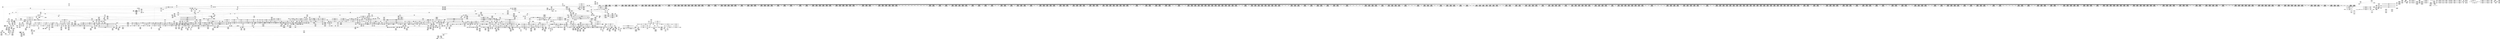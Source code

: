 digraph {
	CE0x4457bc0 [shape=record,shape=Mrecord,label="{CE0x4457bc0|2472:_%struct.cred*,_:_CRE_6680,6684_|*MultipleSource*|Function::task_sid&Arg::task::|Function::current_has_perm&Arg::tsk::|security/selinux/hooks.c,208|Function::selinux_task_getscheduler&Arg::p::}"]
	CE0x44de360 [shape=record,shape=Mrecord,label="{CE0x44de360|__preempt_count_sub:do.end|*SummSource*}"]
	"CONST[source:1(input),value:2(dynamic)][purpose:{object}][SrcIdx:0]"
	CE0x43bde50 [shape=record,shape=Mrecord,label="{CE0x43bde50|avc_has_perm:entry|*SummSource*}"]
	CE0x43c8310 [shape=record,shape=Mrecord,label="{CE0x43c8310|current_has_perm:call|security/selinux/hooks.c,1542|*SummSink*}"]
	CE0x4465cf0 [shape=record,shape=Mrecord,label="{CE0x4465cf0|cred_sid:tmp4|*LoadInst*|security/selinux/hooks.c,196|*SummSource*}"]
	CE0x4477a50 [shape=record,shape=Mrecord,label="{CE0x4477a50|rcu_lock_release:tmp3|*SummSink*}"]
	CE0x43ef710 [shape=record,shape=Mrecord,label="{CE0x43ef710|i64*_getelementptr_inbounds_(_4_x_i64_,_4_x_i64_*___llvm_gcov_ctr128,_i64_0,_i64_1)|*Constant*}"]
	CE0x43ba1b0 [shape=record,shape=Mrecord,label="{CE0x43ba1b0|i64_1|*Constant*|*SummSource*}"]
	CE0x44e8490 [shape=record,shape=Mrecord,label="{CE0x44e8490|rcu_lock_release:tmp|*SummSink*}"]
	CE0x4457730 [shape=record,shape=Mrecord,label="{CE0x4457730|2472:_%struct.cred*,_:_CRE_6664,6668_|*MultipleSource*|Function::task_sid&Arg::task::|Function::current_has_perm&Arg::tsk::|security/selinux/hooks.c,208|Function::selinux_task_getscheduler&Arg::p::}"]
	CE0x43c7a10 [shape=record,shape=Mrecord,label="{CE0x43c7a10|current_has_perm:tmp3|*SummSource*}"]
	CE0x4427420 [shape=record,shape=Mrecord,label="{CE0x4427420|2472:_%struct.cred*,_:_CRE_712,720_|*MultipleSource*|Function::task_sid&Arg::task::|Function::current_has_perm&Arg::tsk::|security/selinux/hooks.c,208|Function::selinux_task_getscheduler&Arg::p::}"]
	CE0x44ff700 [shape=record,shape=Mrecord,label="{CE0x44ff700|i64_1|*Constant*}"]
	CE0x43d6c30 [shape=record,shape=Mrecord,label="{CE0x43d6c30|task_sid:tmp|*SummSource*}"]
	CE0x449bce0 [shape=record,shape=Mrecord,label="{CE0x449bce0|rcu_read_lock:tmp21|include/linux/rcupdate.h,884|*SummSink*}"]
	CE0x440da90 [shape=record,shape=Mrecord,label="{CE0x440da90|get_current:tmp1|*SummSink*}"]
	CE0x44863d0 [shape=record,shape=Mrecord,label="{CE0x44863d0|rcu_lock_release:tmp4|include/linux/rcupdate.h,423|*SummSource*}"]
	CE0x442f5f0 [shape=record,shape=Mrecord,label="{CE0x442f5f0|2472:_%struct.cred*,_:_CRE_2152,2160_|*MultipleSource*|Function::task_sid&Arg::task::|Function::current_has_perm&Arg::tsk::|security/selinux/hooks.c,208|Function::selinux_task_getscheduler&Arg::p::}"]
	CE0x43d3c90 [shape=record,shape=Mrecord,label="{CE0x43d3c90|i64_5|*Constant*|*SummSource*}"]
	CE0x4420980 [shape=record,shape=Mrecord,label="{CE0x4420980|i64*_getelementptr_inbounds_(_11_x_i64_,_11_x_i64_*___llvm_gcov_ctr127,_i64_0,_i64_8)|*Constant*}"]
	CE0x43bee90 [shape=record,shape=Mrecord,label="{CE0x43bee90|i16_2|*Constant*|*SummSource*}"]
	CE0x44849f0 [shape=record,shape=Mrecord,label="{CE0x44849f0|__rcu_read_unlock:tmp4|include/linux/rcupdate.h,244|*SummSink*}"]
	CE0x44761b0 [shape=record,shape=Mrecord,label="{CE0x44761b0|GLOBAL:task_sid.__warned|Global_var:task_sid.__warned|*SummSink*}"]
	CE0x443e410 [shape=record,shape=Mrecord,label="{CE0x443e410|2472:_%struct.cred*,_:_CRE_2925,2926_}"]
	CE0x440f650 [shape=record,shape=Mrecord,label="{CE0x440f650|rcu_read_lock:land.lhs.true|*SummSink*}"]
	CE0x43c40d0 [shape=record,shape=Mrecord,label="{CE0x43c40d0|rcu_read_lock:tobool1|include/linux/rcupdate.h,882}"]
	CE0x4420370 [shape=record,shape=Mrecord,label="{CE0x4420370|rcu_read_lock:tmp15|include/linux/rcupdate.h,882|*SummSink*}"]
	CE0x44821e0 [shape=record,shape=Mrecord,label="{CE0x44821e0|GLOBAL:__preempt_count_sub|*Constant*|*SummSink*}"]
	CE0x445c8f0 [shape=record,shape=Mrecord,label="{CE0x445c8f0|task_sid:call3|security/selinux/hooks.c,208|*SummSink*}"]
	CE0x441c5f0 [shape=record,shape=Mrecord,label="{CE0x441c5f0|2472:_%struct.cred*,_:_CRE_104,112_|*MultipleSource*|Function::task_sid&Arg::task::|Function::current_has_perm&Arg::tsk::|security/selinux/hooks.c,208|Function::selinux_task_getscheduler&Arg::p::}"]
	CE0x43a9500 [shape=record,shape=Mrecord,label="{CE0x43a9500|selinux_task_getscheduler:bb|*SummSource*}"]
	CE0x44e7ae0 [shape=record,shape=Mrecord,label="{CE0x44e7ae0|_call_void_lock_release(%struct.lockdep_map*_%map,_i32_1,_i64_ptrtoint_(i8*_blockaddress(_rcu_lock_release,_%__here)_to_i64))_#10,_!dbg_!27716|include/linux/rcupdate.h,423}"]
	CE0x442c640 [shape=record,shape=Mrecord,label="{CE0x442c640|2472:_%struct.cred*,_:_CRE_2020,2032_|*MultipleSource*|Function::task_sid&Arg::task::|Function::current_has_perm&Arg::tsk::|security/selinux/hooks.c,208|Function::selinux_task_getscheduler&Arg::p::}"]
	CE0x4417b00 [shape=record,shape=Mrecord,label="{CE0x4417b00|rcu_read_lock:tmp2|*SummSource*}"]
	CE0x43fa620 [shape=record,shape=Mrecord,label="{CE0x43fa620|current_sid:tmp22|security/selinux/hooks.c,218}"]
	CE0x43f2880 [shape=record,shape=Mrecord,label="{CE0x43f2880|2472:_%struct.cred*,_:_CRE_512,520_|*MultipleSource*|Function::task_sid&Arg::task::|Function::current_has_perm&Arg::tsk::|security/selinux/hooks.c,208|Function::selinux_task_getscheduler&Arg::p::}"]
	CE0x4474ea0 [shape=record,shape=Mrecord,label="{CE0x4474ea0|GLOBAL:__llvm_gcov_ctr126|Global_var:__llvm_gcov_ctr126}"]
	CE0x440fe70 [shape=record,shape=Mrecord,label="{CE0x440fe70|i32_22|*Constant*}"]
	CE0x43d7480 [shape=record,shape=Mrecord,label="{CE0x43d7480|0:_i8,_:_GCMR_current_sid.__warned_internal_global_i8_0,_section_.data.unlikely_,_align_1:_elem_0:default:}"]
	CE0x448e160 [shape=record,shape=Mrecord,label="{CE0x448e160|__preempt_count_sub:tmp6|./arch/x86/include/asm/preempt.h,78|*SummSink*}"]
	CE0x44822e0 [shape=record,shape=Mrecord,label="{CE0x44822e0|__preempt_count_sub:entry|*SummSource*}"]
	CE0x43d16e0 [shape=record,shape=Mrecord,label="{CE0x43d16e0|i64*_getelementptr_inbounds_(_2_x_i64_,_2_x_i64_*___llvm_gcov_ctr288,_i64_0,_i64_1)|*Constant*|*SummSource*}"]
	CE0x44504d0 [shape=record,shape=Mrecord,label="{CE0x44504d0|2472:_%struct.cred*,_:_CRE_6344,6345_}"]
	CE0x44943d0 [shape=record,shape=Mrecord,label="{CE0x44943d0|_call_void_mcount()_#3}"]
	CE0x444d1c0 [shape=record,shape=Mrecord,label="{CE0x444d1c0|2472:_%struct.cred*,_:_CRE_6301,6302_}"]
	CE0x43b2d00 [shape=record,shape=Mrecord,label="{CE0x43b2d00|task_sid:entry|*SummSink*}"]
	CE0x4441130 [shape=record,shape=Mrecord,label="{CE0x4441130|2472:_%struct.cred*,_:_CRE_2963,2964_}"]
	CE0x441a120 [shape=record,shape=Mrecord,label="{CE0x441a120|_ret_void,_!dbg_!27717|include/linux/rcupdate.h,419}"]
	CE0x43a6b70 [shape=record,shape=Mrecord,label="{CE0x43a6b70|i64*_getelementptr_inbounds_(_11_x_i64_,_11_x_i64_*___llvm_gcov_ctr125,_i64_0,_i64_0)|*Constant*}"]
	CE0x4451570 [shape=record,shape=Mrecord,label="{CE0x4451570|2472:_%struct.cred*,_:_CRE_6358,6359_}"]
	CE0x43d3dd0 [shape=record,shape=Mrecord,label="{CE0x43d3dd0|current_sid:tmp9|security/selinux/hooks.c,218}"]
	CE0x44a7ac0 [shape=record,shape=Mrecord,label="{CE0x44a7ac0|rcu_read_unlock:land.lhs.true2|*SummSource*}"]
	CE0x444b6d0 [shape=record,shape=Mrecord,label="{CE0x444b6d0|2472:_%struct.cred*,_:_CRE_6248,6256_|*MultipleSource*|Function::task_sid&Arg::task::|Function::current_has_perm&Arg::tsk::|security/selinux/hooks.c,208|Function::selinux_task_getscheduler&Arg::p::}"]
	CE0x4425a70 [shape=record,shape=Mrecord,label="{CE0x4425a70|task_sid:tmp18|security/selinux/hooks.c,208|*SummSink*}"]
	CE0x44d8a20 [shape=record,shape=Mrecord,label="{CE0x44d8a20|__rcu_read_unlock:tmp6|include/linux/rcupdate.h,245|*SummSource*}"]
	CE0x4420c90 [shape=record,shape=Mrecord,label="{CE0x4420c90|i64*_getelementptr_inbounds_(_11_x_i64_,_11_x_i64_*___llvm_gcov_ctr127,_i64_0,_i64_8)|*Constant*|*SummSource*}"]
	CE0x4442300 [shape=record,shape=Mrecord,label="{CE0x4442300|2472:_%struct.cred*,_:_CRE_2984,2988_|*MultipleSource*|Function::task_sid&Arg::task::|Function::current_has_perm&Arg::tsk::|security/selinux/hooks.c,208|Function::selinux_task_getscheduler&Arg::p::}"]
	CE0x43fa260 [shape=record,shape=Mrecord,label="{CE0x43fa260|current_sid:security|security/selinux/hooks.c,218|*SummSource*}"]
	CE0x446b6e0 [shape=record,shape=Mrecord,label="{CE0x446b6e0|rcu_read_lock:tmp3}"]
	CE0x4492060 [shape=record,shape=Mrecord,label="{CE0x4492060|rcu_read_unlock:tmp2|*SummSource*}"]
	CE0x444c9a0 [shape=record,shape=Mrecord,label="{CE0x444c9a0|2472:_%struct.cred*,_:_CRE_6294,6295_}"]
	CE0x443c230 [shape=record,shape=Mrecord,label="{CE0x443c230|2472:_%struct.cred*,_:_CRE_2888,2896_|*MultipleSource*|Function::task_sid&Arg::task::|Function::current_has_perm&Arg::tsk::|security/selinux/hooks.c,208|Function::selinux_task_getscheduler&Arg::p::}"]
	CE0x43c4360 [shape=record,shape=Mrecord,label="{CE0x43c4360|i64*_getelementptr_inbounds_(_11_x_i64_,_11_x_i64_*___llvm_gcov_ctr125,_i64_0,_i64_10)|*Constant*}"]
	CE0x4471b30 [shape=record,shape=Mrecord,label="{CE0x4471b30|GLOBAL:cred_sid|*Constant*|*SummSink*}"]
	CE0x43cece0 [shape=record,shape=Mrecord,label="{CE0x43cece0|current_sid:tmp5|security/selinux/hooks.c,218|*SummSink*}"]
	CE0x43be850 [shape=record,shape=Mrecord,label="{CE0x43be850|avc_has_perm:tsid|Function::avc_has_perm&Arg::tsid::}"]
	CE0x4472470 [shape=record,shape=Mrecord,label="{CE0x4472470|_ret_i32_%tmp6,_!dbg_!27716|security/selinux/hooks.c,197|*SummSource*}"]
	CE0x448feb0 [shape=record,shape=Mrecord,label="{CE0x448feb0|rcu_read_unlock:tmp10|include/linux/rcupdate.h,933}"]
	CE0x44835c0 [shape=record,shape=Mrecord,label="{CE0x44835c0|_call_void_asm_sideeffect_,_memory_,_dirflag_,_fpsr_,_flags_()_#3,_!dbg_!27711,_!srcloc_!27714|include/linux/rcupdate.h,244}"]
	CE0x44e5bd0 [shape=record,shape=Mrecord,label="{CE0x44e5bd0|__rcu_read_lock:tmp2|*SummSource*}"]
	CE0x4456660 [shape=record,shape=Mrecord,label="{CE0x4456660|2472:_%struct.cred*,_:_CRE_6624,6632_|*MultipleSource*|Function::task_sid&Arg::task::|Function::current_has_perm&Arg::tsk::|security/selinux/hooks.c,208|Function::selinux_task_getscheduler&Arg::p::}"]
	CE0x43d4360 [shape=record,shape=Mrecord,label="{CE0x43d4360|current_sid:tmp1|*SummSource*}"]
	CE0x4441e40 [shape=record,shape=Mrecord,label="{CE0x4441e40|2472:_%struct.cred*,_:_CRE_2974,2975_}"]
	CE0x43b2e10 [shape=record,shape=Mrecord,label="{CE0x43b2e10|task_sid:task|Function::task_sid&Arg::task::}"]
	CE0x445e400 [shape=record,shape=Mrecord,label="{CE0x445e400|task_sid:tmp16|security/selinux/hooks.c,208|*SummSource*}"]
	CE0x44ad4b0 [shape=record,shape=Mrecord,label="{CE0x44ad4b0|rcu_read_unlock:tmp18|include/linux/rcupdate.h,933}"]
	CE0x43dc2e0 [shape=record,shape=Mrecord,label="{CE0x43dc2e0|i1_true|*Constant*|*SummSource*}"]
	CE0x444caa0 [shape=record,shape=Mrecord,label="{CE0x444caa0|2472:_%struct.cred*,_:_CRE_6295,6296_}"]
	CE0x43c2fe0 [shape=record,shape=Mrecord,label="{CE0x43c2fe0|rcu_read_unlock:tmp7|include/linux/rcupdate.h,933|*SummSink*}"]
	CE0x4406430 [shape=record,shape=Mrecord,label="{CE0x4406430|2472:_%struct.cred*,_:_CRE_240,248_|*MultipleSource*|Function::task_sid&Arg::task::|Function::current_has_perm&Arg::tsk::|security/selinux/hooks.c,208|Function::selinux_task_getscheduler&Arg::p::}"]
	CE0x447ce40 [shape=record,shape=Mrecord,label="{CE0x447ce40|__rcu_read_unlock:do.end}"]
	CE0x43f4040 [shape=record,shape=Mrecord,label="{CE0x43f4040|COLLAPSED:_GCMRE_current_task_external_global_%struct.task_struct*:_elem_0::|security/selinux/hooks.c,218}"]
	CE0x43d5680 [shape=record,shape=Mrecord,label="{CE0x43d5680|2472:_%struct.cred*,_:_CRE_152,160_|*MultipleSource*|Function::task_sid&Arg::task::|Function::current_has_perm&Arg::tsk::|security/selinux/hooks.c,208|Function::selinux_task_getscheduler&Arg::p::}"]
	CE0x4456db0 [shape=record,shape=Mrecord,label="{CE0x4456db0|2472:_%struct.cred*,_:_CRE_6644,6648_|*MultipleSource*|Function::task_sid&Arg::task::|Function::current_has_perm&Arg::tsk::|security/selinux/hooks.c,208|Function::selinux_task_getscheduler&Arg::p::}"]
	CE0x4433120 [shape=record,shape=Mrecord,label="{CE0x4433120|2472:_%struct.cred*,_:_CRE_2416,2424_|*MultipleSource*|Function::task_sid&Arg::task::|Function::current_has_perm&Arg::tsk::|security/selinux/hooks.c,208|Function::selinux_task_getscheduler&Arg::p::}"]
	CE0x44779e0 [shape=record,shape=Mrecord,label="{CE0x44779e0|rcu_lock_release:tmp3|*SummSource*}"]
	CE0x443e670 [shape=record,shape=Mrecord,label="{CE0x443e670|2472:_%struct.cred*,_:_CRE_2927,2928_}"]
	CE0x443d040 [shape=record,shape=Mrecord,label="{CE0x443d040|2472:_%struct.cred*,_:_CRE_2908,2909_}"]
	CE0x4447b40 [shape=record,shape=Mrecord,label="{CE0x4447b40|2472:_%struct.cred*,_:_CRE_5928,5936_|*MultipleSource*|Function::task_sid&Arg::task::|Function::current_has_perm&Arg::tsk::|security/selinux/hooks.c,208|Function::selinux_task_getscheduler&Arg::p::}"]
	CE0x4441be0 [shape=record,shape=Mrecord,label="{CE0x4441be0|2472:_%struct.cred*,_:_CRE_2972,2973_}"]
	CE0x4454520 [shape=record,shape=Mrecord,label="{CE0x4454520|2472:_%struct.cred*,_:_CRE_6504,6512_|*MultipleSource*|Function::task_sid&Arg::task::|Function::current_has_perm&Arg::tsk::|security/selinux/hooks.c,208|Function::selinux_task_getscheduler&Arg::p::}"]
	CE0x43bf130 [shape=record,shape=Mrecord,label="{CE0x43bf130|%struct.common_audit_data*_null|*Constant*}"]
	CE0x44dc990 [shape=record,shape=Mrecord,label="{CE0x44dc990|__rcu_read_unlock:tmp7|include/linux/rcupdate.h,245}"]
	CE0x44758a0 [shape=record,shape=Mrecord,label="{CE0x44758a0|task_sid:tmp7|security/selinux/hooks.c,208|*SummSink*}"]
	CE0x443d830 [shape=record,shape=Mrecord,label="{CE0x443d830|2472:_%struct.cred*,_:_CRE_2915,2916_}"]
	CE0x43bf230 [shape=record,shape=Mrecord,label="{CE0x43bf230|avc_has_perm:tclass|Function::avc_has_perm&Arg::tclass::}"]
	CE0x445ddf0 [shape=record,shape=Mrecord,label="{CE0x445ddf0|task_sid:tmp16|security/selinux/hooks.c,208}"]
	CE0x44a0a40 [shape=record,shape=Mrecord,label="{CE0x44a0a40|_call_void_asm_sideeffect_,_memory_,_dirflag_,_fpsr_,_flags_()_#3,_!dbg_!27714,_!srcloc_!27715|include/linux/rcupdate.h,239|*SummSource*}"]
	CE0x4476500 [shape=record,shape=Mrecord,label="{CE0x4476500|0:_i8,_:_GCMR_task_sid.__warned_internal_global_i8_0,_section_.data.unlikely_,_align_1:_elem_0:default:}"]
	CE0x449f1c0 [shape=record,shape=Mrecord,label="{CE0x449f1c0|i64_7|*Constant*}"]
	CE0x44201f0 [shape=record,shape=Mrecord,label="{CE0x44201f0|rcu_read_lock:tmp15|include/linux/rcupdate.h,882|*SummSource*}"]
	CE0x43e2ec0 [shape=record,shape=Mrecord,label="{CE0x43e2ec0|current_sid:tmp17|security/selinux/hooks.c,218|*SummSource*}"]
	CE0x449b970 [shape=record,shape=Mrecord,label="{CE0x449b970|rcu_read_lock:tmp21|include/linux/rcupdate.h,884|*SummSource*}"]
	CE0x4421670 [shape=record,shape=Mrecord,label="{CE0x4421670|rcu_read_lock:tmp18|include/linux/rcupdate.h,882}"]
	CE0x44a1a80 [shape=record,shape=Mrecord,label="{CE0x44a1a80|rcu_lock_acquire:bb}"]
	CE0x44105f0 [shape=record,shape=Mrecord,label="{CE0x44105f0|get_current:tmp4|./arch/x86/include/asm/current.h,14|*SummSource*}"]
	CE0x4474620 [shape=record,shape=Mrecord,label="{CE0x4474620|task_sid:tobool|security/selinux/hooks.c,208|*SummSource*}"]
	CE0x445d980 [shape=record,shape=Mrecord,label="{CE0x445d980|task_sid:tmp15|security/selinux/hooks.c,208}"]
	CE0x43d23a0 [shape=record,shape=Mrecord,label="{CE0x43d23a0|task_sid:do.end|*SummSource*}"]
	CE0x4461fb0 [shape=record,shape=Mrecord,label="{CE0x4461fb0|task_sid:tmp20|security/selinux/hooks.c,208|*SummSink*}"]
	CE0x44aabe0 [shape=record,shape=Mrecord,label="{CE0x44aabe0|rcu_read_unlock:tmp8|include/linux/rcupdate.h,933|*SummSink*}"]
	CE0x43dd240 [shape=record,shape=Mrecord,label="{CE0x43dd240|current_sid:sid|security/selinux/hooks.c,220|*SummSink*}"]
	CE0x43f3980 [shape=record,shape=Mrecord,label="{CE0x43f3980|_ret_%struct.task_struct*_%tmp4,_!dbg_!27714|./arch/x86/include/asm/current.h,14|*SummSink*}"]
	CE0x43cad90 [shape=record,shape=Mrecord,label="{CE0x43cad90|GLOBAL:current_sid.__warned|Global_var:current_sid.__warned}"]
	CE0x444ad50 [shape=record,shape=Mrecord,label="{CE0x444ad50|2472:_%struct.cred*,_:_CRE_6216,6224_|*MultipleSource*|Function::task_sid&Arg::task::|Function::current_has_perm&Arg::tsk::|security/selinux/hooks.c,208|Function::selinux_task_getscheduler&Arg::p::}"]
	CE0x44a43f0 [shape=record,shape=Mrecord,label="{CE0x44a43f0|rcu_read_unlock:tmp5|include/linux/rcupdate.h,933}"]
	CE0x43de170 [shape=record,shape=Mrecord,label="{CE0x43de170|task_sid:if.end|*SummSink*}"]
	CE0x43d7d10 [shape=record,shape=Mrecord,label="{CE0x43d7d10|GLOBAL:rcu_read_lock|*Constant*}"]
	CE0x4425e70 [shape=record,shape=Mrecord,label="{CE0x4425e70|task_sid:tmp19|security/selinux/hooks.c,208|*SummSink*}"]
	CE0x441a720 [shape=record,shape=Mrecord,label="{CE0x441a720|task_sid:land.lhs.true2|*SummSink*}"]
	CE0x4472860 [shape=record,shape=Mrecord,label="{CE0x4472860|GLOBAL:rcu_read_unlock|*Constant*}"]
	CE0x44582e0 [shape=record,shape=Mrecord,label="{CE0x44582e0|2472:_%struct.cred*,_:_CRE_10536,10544_|*MultipleSource*|Function::task_sid&Arg::task::|Function::current_has_perm&Arg::tsk::|security/selinux/hooks.c,208|Function::selinux_task_getscheduler&Arg::p::}"]
	CE0x4418760 [shape=record,shape=Mrecord,label="{CE0x4418760|_call_void_mcount()_#3|*SummSink*}"]
	CE0x449c8a0 [shape=record,shape=Mrecord,label="{CE0x449c8a0|cred_sid:bb}"]
	CE0x4406ea0 [shape=record,shape=Mrecord,label="{CE0x4406ea0|task_sid:tmp3|*SummSink*}"]
	CE0x44145e0 [shape=record,shape=Mrecord,label="{CE0x44145e0|cred_sid:tmp3|*SummSource*}"]
	CE0x43acb40 [shape=record,shape=Mrecord,label="{CE0x43acb40|current_sid:do.body|*SummSink*}"]
	CE0x4493570 [shape=record,shape=Mrecord,label="{CE0x4493570|rcu_read_unlock:do.end}"]
	CE0x4475a90 [shape=record,shape=Mrecord,label="{CE0x4475a90|task_sid:tmp8|security/selinux/hooks.c,208|*SummSource*}"]
	CE0x44b0870 [shape=record,shape=Mrecord,label="{CE0x44b0870|rcu_read_unlock:tmp21|include/linux/rcupdate.h,935}"]
	CE0x44308f0 [shape=record,shape=Mrecord,label="{CE0x44308f0|2472:_%struct.cred*,_:_CRE_2280,2288_|*MultipleSource*|Function::task_sid&Arg::task::|Function::current_has_perm&Arg::tsk::|security/selinux/hooks.c,208|Function::selinux_task_getscheduler&Arg::p::}"]
	CE0x44b34a0 [shape=record,shape=Mrecord,label="{CE0x44b34a0|_call_void___rcu_read_unlock()_#10,_!dbg_!27734|include/linux/rcupdate.h,937}"]
	CE0x44b31f0 [shape=record,shape=Mrecord,label="{CE0x44b31f0|_ret_void,_!dbg_!27717|include/linux/rcupdate.h,424|*SummSource*}"]
	CE0x44e3150 [shape=record,shape=Mrecord,label="{CE0x44e3150|__preempt_count_sub:tmp1|*SummSink*}"]
	CE0x43c2c60 [shape=record,shape=Mrecord,label="{CE0x43c2c60|GLOBAL:rcu_lock_acquire|*Constant*|*SummSink*}"]
	CE0x440d320 [shape=record,shape=Mrecord,label="{CE0x440d320|rcu_read_lock:tmp|*SummSink*}"]
	CE0x44e8f30 [shape=record,shape=Mrecord,label="{CE0x44e8f30|i64*_getelementptr_inbounds_(_4_x_i64_,_4_x_i64_*___llvm_gcov_ctr130,_i64_0,_i64_0)|*Constant*}"]
	CE0x44121e0 [shape=record,shape=Mrecord,label="{CE0x44121e0|2472:_%struct.cred*,_:_CRE_136,144_|*MultipleSource*|Function::task_sid&Arg::task::|Function::current_has_perm&Arg::tsk::|security/selinux/hooks.c,208|Function::selinux_task_getscheduler&Arg::p::}"]
	CE0x43d3c20 [shape=record,shape=Mrecord,label="{CE0x43d3c20|i64_5|*Constant*}"]
	CE0x444c7a0 [shape=record,shape=Mrecord,label="{CE0x444c7a0|2472:_%struct.cred*,_:_CRE_6292,6293_}"]
	CE0x44981a0 [shape=record,shape=Mrecord,label="{CE0x44981a0|i64*_getelementptr_inbounds_(_11_x_i64_,_11_x_i64_*___llvm_gcov_ctr127,_i64_0,_i64_9)|*Constant*}"]
	CE0x44314a0 [shape=record,shape=Mrecord,label="{CE0x44314a0|2472:_%struct.cred*,_:_CRE_2320,2328_|*MultipleSource*|Function::task_sid&Arg::task::|Function::current_has_perm&Arg::tsk::|security/selinux/hooks.c,208|Function::selinux_task_getscheduler&Arg::p::}"]
	CE0x43c6bf0 [shape=record,shape=Mrecord,label="{CE0x43c6bf0|current_sid:land.lhs.true|*SummSink*}"]
	CE0x44503a0 [shape=record,shape=Mrecord,label="{CE0x44503a0|2472:_%struct.cred*,_:_CRE_6343,6344_}"]
	CE0x44ed540 [shape=record,shape=Mrecord,label="{CE0x44ed540|__preempt_count_add:tmp2|*SummSink*}"]
	CE0x43dbba0 [shape=record,shape=Mrecord,label="{CE0x43dbba0|current_sid:tobool|security/selinux/hooks.c,218}"]
	CE0x43d7040 [shape=record,shape=Mrecord,label="{CE0x43d7040|get_current:tmp|*SummSink*}"]
	CE0x445f260 [shape=record,shape=Mrecord,label="{CE0x445f260|task_sid:tmp23|security/selinux/hooks.c,208|*SummSource*}"]
	CE0x4417b70 [shape=record,shape=Mrecord,label="{CE0x4417b70|rcu_read_lock:tmp2|*SummSink*}"]
	CE0x4475010 [shape=record,shape=Mrecord,label="{CE0x4475010|GLOBAL:__llvm_gcov_ctr126|Global_var:__llvm_gcov_ctr126|*SummSource*}"]
	CE0x43b16d0 [shape=record,shape=Mrecord,label="{CE0x43b16d0|selinux_task_getscheduler:entry|*SummSink*}"]
	CE0x44489b0 [shape=record,shape=Mrecord,label="{CE0x44489b0|2472:_%struct.cred*,_:_CRE_5976,5984_|*MultipleSource*|Function::task_sid&Arg::task::|Function::current_has_perm&Arg::tsk::|security/selinux/hooks.c,208|Function::selinux_task_getscheduler&Arg::p::}"]
	CE0x449eed0 [shape=record,shape=Mrecord,label="{CE0x449eed0|rcu_read_lock:call3|include/linux/rcupdate.h,882|*SummSource*}"]
	CE0x43d3f00 [shape=record,shape=Mrecord,label="{CE0x43d3f00|current_sid:tmp9|security/selinux/hooks.c,218|*SummSource*}"]
	CE0x4486900 [shape=record,shape=Mrecord,label="{CE0x4486900|__rcu_read_lock:do.end|*SummSink*}"]
	CE0x44aa5b0 [shape=record,shape=Mrecord,label="{CE0x44aa5b0|_call_void_mcount()_#3|*SummSink*}"]
	CE0x43d4b10 [shape=record,shape=Mrecord,label="{CE0x43d4b10|get_current:tmp1}"]
	CE0x443df50 [shape=record,shape=Mrecord,label="{CE0x443df50|2472:_%struct.cred*,_:_CRE_2921,2922_}"]
	CE0x449ff50 [shape=record,shape=Mrecord,label="{CE0x449ff50|rcu_read_lock:tmp13|include/linux/rcupdate.h,882}"]
	CE0x43d6750 [shape=record,shape=Mrecord,label="{CE0x43d6750|current_sid:tmp|*SummSource*}"]
	CE0x43c74a0 [shape=record,shape=Mrecord,label="{CE0x43c74a0|selinux_task_getscheduler:p|Function::selinux_task_getscheduler&Arg::p::}"]
	CE0x44fe1f0 [shape=record,shape=Mrecord,label="{CE0x44fe1f0|i64*_getelementptr_inbounds_(_4_x_i64_,_4_x_i64_*___llvm_gcov_ctr135,_i64_0,_i64_1)|*Constant*|*SummSource*}"]
	CE0x43bfa20 [shape=record,shape=Mrecord,label="{CE0x43bfa20|i64*_getelementptr_inbounds_(_2_x_i64_,_2_x_i64_*___llvm_gcov_ctr136,_i64_0,_i64_0)|*Constant*|*SummSource*}"]
	CE0x4452670 [shape=record,shape=Mrecord,label="{CE0x4452670|2472:_%struct.cred*,_:_CRE_6424,6432_|*MultipleSource*|Function::task_sid&Arg::task::|Function::current_has_perm&Arg::tsk::|security/selinux/hooks.c,208|Function::selinux_task_getscheduler&Arg::p::}"]
	CE0x4475310 [shape=record,shape=Mrecord,label="{CE0x4475310|task_sid:tmp6|security/selinux/hooks.c,208|*SummSink*}"]
	CE0x44047a0 [shape=record,shape=Mrecord,label="{CE0x44047a0|GLOBAL:current_task|Global_var:current_task}"]
	CE0x44e7770 [shape=record,shape=Mrecord,label="{CE0x44e7770|rcu_lock_release:tmp5|include/linux/rcupdate.h,423|*SummSink*}"]
	CE0x43ca920 [shape=record,shape=Mrecord,label="{CE0x43ca920|current_sid:tmp7|security/selinux/hooks.c,218}"]
	CE0x449ad90 [shape=record,shape=Mrecord,label="{CE0x449ad90|rcu_read_lock:tmp19|include/linux/rcupdate.h,882|*SummSink*}"]
	CE0x44aa510 [shape=record,shape=Mrecord,label="{CE0x44aa510|_call_void_mcount()_#3|*SummSource*}"]
	CE0x440f960 [shape=record,shape=Mrecord,label="{CE0x440f960|2472:_%struct.cred*,_:_CRE_8,16_|*MultipleSource*|Function::task_sid&Arg::task::|Function::current_has_perm&Arg::tsk::|security/selinux/hooks.c,208|Function::selinux_task_getscheduler&Arg::p::}"]
	CE0x44a32e0 [shape=record,shape=Mrecord,label="{CE0x44a32e0|i64*_getelementptr_inbounds_(_4_x_i64_,_4_x_i64_*___llvm_gcov_ctr133,_i64_0,_i64_1)|*Constant*}"]
	CE0x4482630 [shape=record,shape=Mrecord,label="{CE0x4482630|GLOBAL:__preempt_count|Global_var:__preempt_count|*SummSource*}"]
	CE0x43decf0 [shape=record,shape=Mrecord,label="{CE0x43decf0|current_sid:tmp11|security/selinux/hooks.c,218}"]
	CE0x43c3280 [shape=record,shape=Mrecord,label="{CE0x43c3280|COLLAPSED:_GCMRE___llvm_gcov_ctr127_internal_global_11_x_i64_zeroinitializer:_elem_0:default:}"]
	CE0x4445540 [shape=record,shape=Mrecord,label="{CE0x4445540|2472:_%struct.cred*,_:_CRE_3140,3144_|*MultipleSource*|Function::task_sid&Arg::task::|Function::current_has_perm&Arg::tsk::|security/selinux/hooks.c,208|Function::selinux_task_getscheduler&Arg::p::}"]
	CE0x43b5470 [shape=record,shape=Mrecord,label="{CE0x43b5470|GLOBAL:current_has_perm|*Constant*}"]
	CE0x4499000 [shape=record,shape=Mrecord,label="{CE0x4499000|cred_sid:tmp5|security/selinux/hooks.c,196|*SummSink*}"]
	CE0x43cf890 [shape=record,shape=Mrecord,label="{CE0x43cf890|i64*_getelementptr_inbounds_(_2_x_i64_,_2_x_i64_*___llvm_gcov_ctr136,_i64_0,_i64_1)|*Constant*|*SummSource*}"]
	CE0x43ad370 [shape=record,shape=Mrecord,label="{CE0x43ad370|GLOBAL:rcu_read_lock|*Constant*|*SummSource*}"]
	CE0x443de20 [shape=record,shape=Mrecord,label="{CE0x443de20|2472:_%struct.cred*,_:_CRE_2920,2921_}"]
	CE0x44a0ec0 [shape=record,shape=Mrecord,label="{CE0x44a0ec0|GLOBAL:__llvm_gcov_ctr132|Global_var:__llvm_gcov_ctr132|*SummSink*}"]
	CE0x44a3b70 [shape=record,shape=Mrecord,label="{CE0x44a3b70|rcu_read_unlock:call3|include/linux/rcupdate.h,933|*SummSource*}"]
	CE0x4474790 [shape=record,shape=Mrecord,label="{CE0x4474790|task_sid:tobool|security/selinux/hooks.c,208|*SummSink*}"]
	CE0x43b4170 [shape=record,shape=Mrecord,label="{CE0x43b4170|2472:_%struct.cred*,_:_CRE_696,697_}"]
	CE0x449bbc0 [shape=record,shape=Mrecord,label="{CE0x449bbc0|i64*_getelementptr_inbounds_(_11_x_i64_,_11_x_i64_*___llvm_gcov_ctr127,_i64_0,_i64_10)|*Constant*|*SummSource*}"]
	CE0x4426410 [shape=record,shape=Mrecord,label="{CE0x4426410|i32_208|*Constant*}"]
	CE0x43da460 [shape=record,shape=Mrecord,label="{CE0x43da460|_call_void_rcu_lock_acquire(%struct.lockdep_map*_rcu_lock_map)_#10,_!dbg_!27711|include/linux/rcupdate.h,881|*SummSink*}"]
	CE0x43f36d0 [shape=record,shape=Mrecord,label="{CE0x43f36d0|_ret_%struct.task_struct*_%tmp4,_!dbg_!27714|./arch/x86/include/asm/current.h,14|*SummSource*}"]
	CE0x43f6c10 [shape=record,shape=Mrecord,label="{CE0x43f6c10|rcu_read_lock:tmp9|include/linux/rcupdate.h,882|*SummSink*}"]
	CE0x4445a00 [shape=record,shape=Mrecord,label="{CE0x4445a00|2472:_%struct.cred*,_:_CRE_3148,3152_|*MultipleSource*|Function::task_sid&Arg::task::|Function::current_has_perm&Arg::tsk::|security/selinux/hooks.c,208|Function::selinux_task_getscheduler&Arg::p::}"]
	CE0x4489d90 [shape=record,shape=Mrecord,label="{CE0x4489d90|i64*_getelementptr_inbounds_(_4_x_i64_,_4_x_i64_*___llvm_gcov_ctr129,_i64_0,_i64_1)|*Constant*|*SummSource*}"]
	CE0x44eaf70 [shape=record,shape=Mrecord,label="{CE0x44eaf70|rcu_lock_release:tmp6|*SummSink*}"]
	CE0x43bbe50 [shape=record,shape=Mrecord,label="{CE0x43bbe50|selinux_task_getscheduler:tmp1}"]
	CE0x4421ce0 [shape=record,shape=Mrecord,label="{CE0x4421ce0|task_sid:do.body|*SummSource*}"]
	CE0x44952e0 [shape=record,shape=Mrecord,label="{CE0x44952e0|GLOBAL:rcu_read_unlock.__warned|Global_var:rcu_read_unlock.__warned|*SummSource*}"]
	CE0x43f11f0 [shape=record,shape=Mrecord,label="{CE0x43f11f0|i64_2|*Constant*}"]
	CE0x4451310 [shape=record,shape=Mrecord,label="{CE0x4451310|2472:_%struct.cred*,_:_CRE_6356,6357_}"]
	CE0x44a83c0 [shape=record,shape=Mrecord,label="{CE0x44a83c0|rcu_read_unlock:if.then}"]
	CE0x4423ee0 [shape=record,shape=Mrecord,label="{CE0x4423ee0|2472:_%struct.cred*,_:_CRE_644,648_|*MultipleSource*|Function::task_sid&Arg::task::|Function::current_has_perm&Arg::tsk::|security/selinux/hooks.c,208|Function::selinux_task_getscheduler&Arg::p::}"]
	CE0x444f0a0 [shape=record,shape=Mrecord,label="{CE0x444f0a0|2472:_%struct.cred*,_:_CRE_6327,6328_}"]
	CE0x43d6260 [shape=record,shape=Mrecord,label="{CE0x43d6260|task_sid:call|security/selinux/hooks.c,208}"]
	CE0x4411aa0 [shape=record,shape=Mrecord,label="{CE0x4411aa0|_ret_void,_!dbg_!27735|include/linux/rcupdate.h,884|*SummSource*}"]
	CE0x4440420 [shape=record,shape=Mrecord,label="{CE0x4440420|2472:_%struct.cred*,_:_CRE_2952,2953_}"]
	CE0x445d520 [shape=record,shape=Mrecord,label="{CE0x445d520|task_sid:tmp14|security/selinux/hooks.c,208|*SummSink*}"]
	CE0x4474820 [shape=record,shape=Mrecord,label="{CE0x4474820|task_sid:tmp5|security/selinux/hooks.c,208}"]
	CE0x43f67c0 [shape=record,shape=Mrecord,label="{CE0x43f67c0|i32_1|*Constant*|*SummSource*}"]
	CE0x44a6b00 [shape=record,shape=Mrecord,label="{CE0x44a6b00|rcu_read_unlock:tmp12|include/linux/rcupdate.h,933|*SummSource*}"]
	CE0x44351d0 [shape=record,shape=Mrecord,label="{CE0x44351d0|2472:_%struct.cred*,_:_CRE_2530,2531_}"]
	CE0x443f710 [shape=record,shape=Mrecord,label="{CE0x443f710|2472:_%struct.cred*,_:_CRE_2941,2942_}"]
	CE0x4426d30 [shape=record,shape=Mrecord,label="{CE0x4426d30|2472:_%struct.cred*,_:_CRE_699,700_}"]
	CE0x448f990 [shape=record,shape=Mrecord,label="{CE0x448f990|i64*_getelementptr_inbounds_(_11_x_i64_,_11_x_i64_*___llvm_gcov_ctr132,_i64_0,_i64_8)|*Constant*}"]
	CE0x4467720 [shape=record,shape=Mrecord,label="{CE0x4467720|i64_4|*Constant*}"]
	CE0x445e040 [shape=record,shape=Mrecord,label="{CE0x445e040|task_sid:tmp17|security/selinux/hooks.c,208}"]
	CE0x4413770 [shape=record,shape=Mrecord,label="{CE0x4413770|2472:_%struct.cred*,_:_CRE_272,280_|*MultipleSource*|Function::task_sid&Arg::task::|Function::current_has_perm&Arg::tsk::|security/selinux/hooks.c,208|Function::selinux_task_getscheduler&Arg::p::}"]
	CE0x4442ae0 [shape=record,shape=Mrecord,label="{CE0x4442ae0|2472:_%struct.cred*,_:_CRE_3008,3024_|*MultipleSource*|Function::task_sid&Arg::task::|Function::current_has_perm&Arg::tsk::|security/selinux/hooks.c,208|Function::selinux_task_getscheduler&Arg::p::}"]
	CE0x43ae1a0 [shape=record,shape=Mrecord,label="{CE0x43ae1a0|task_sid:do.body5|*SummSource*}"]
	CE0x4498210 [shape=record,shape=Mrecord,label="{CE0x4498210|i64*_getelementptr_inbounds_(_11_x_i64_,_11_x_i64_*___llvm_gcov_ctr127,_i64_0,_i64_9)|*Constant*|*SummSource*}"]
	CE0x43beb80 [shape=record,shape=Mrecord,label="{CE0x43beb80|avc_has_perm:tsid|Function::avc_has_perm&Arg::tsid::|*SummSink*}"]
	CE0x44edd50 [shape=record,shape=Mrecord,label="{CE0x44edd50|__preempt_count_sub:tmp6|./arch/x86/include/asm/preempt.h,78}"]
	CE0x443dcf0 [shape=record,shape=Mrecord,label="{CE0x443dcf0|2472:_%struct.cred*,_:_CRE_2919,2920_}"]
	CE0x45011c0 [shape=record,shape=Mrecord,label="{CE0x45011c0|i64_1|*Constant*}"]
	CE0x43f5830 [shape=record,shape=Mrecord,label="{CE0x43f5830|get_current:tmp3}"]
	CE0x44358f0 [shape=record,shape=Mrecord,label="{CE0x44358f0|2472:_%struct.cred*,_:_CRE_2536,2544_|*MultipleSource*|Function::task_sid&Arg::task::|Function::current_has_perm&Arg::tsk::|security/selinux/hooks.c,208|Function::selinux_task_getscheduler&Arg::p::}"]
	CE0x444f8f0 [shape=record,shape=Mrecord,label="{CE0x444f8f0|2472:_%struct.cred*,_:_CRE_6334,6335_}"]
	CE0x443f5e0 [shape=record,shape=Mrecord,label="{CE0x443f5e0|2472:_%struct.cred*,_:_CRE_2940,2941_}"]
	CE0x446b050 [shape=record,shape=Mrecord,label="{CE0x446b050|rcu_read_lock:if.then|*SummSource*}"]
	CE0x43cd4e0 [shape=record,shape=Mrecord,label="{CE0x43cd4e0|GLOBAL:__llvm_gcov_ctr125|Global_var:__llvm_gcov_ctr125}"]
	CE0x4476b20 [shape=record,shape=Mrecord,label="{CE0x4476b20|__rcu_read_lock:bb}"]
	CE0x43a6ff0 [shape=record,shape=Mrecord,label="{CE0x43a6ff0|rcu_read_lock:entry|*SummSource*}"]
	CE0x43d6670 [shape=record,shape=Mrecord,label="{CE0x43d6670|current_sid:tmp}"]
	CE0x440ce70 [shape=record,shape=Mrecord,label="{CE0x440ce70|rcu_lock_acquire:indirectgoto|*SummSink*}"]
	CE0x440ffe0 [shape=record,shape=Mrecord,label="{CE0x440ffe0|task_sid:tmp1}"]
	CE0x44420a0 [shape=record,shape=Mrecord,label="{CE0x44420a0|2472:_%struct.cred*,_:_CRE_2976,2980_|*MultipleSource*|Function::task_sid&Arg::task::|Function::current_has_perm&Arg::tsk::|security/selinux/hooks.c,208|Function::selinux_task_getscheduler&Arg::p::}"]
	CE0x44d7410 [shape=record,shape=Mrecord,label="{CE0x44d7410|rcu_lock_release:__here}"]
	CE0x4432ec0 [shape=record,shape=Mrecord,label="{CE0x4432ec0|2472:_%struct.cred*,_:_CRE_2408,2416_|*MultipleSource*|Function::task_sid&Arg::task::|Function::current_has_perm&Arg::tsk::|security/selinux/hooks.c,208|Function::selinux_task_getscheduler&Arg::p::}"]
	CE0x43c7e50 [shape=record,shape=Mrecord,label="{CE0x43c7e50|_call_void_mcount()_#3|*SummSource*}"]
	CE0x441d240 [shape=record,shape=Mrecord,label="{CE0x441d240|rcu_read_lock:land.lhs.true2|*SummSink*}"]
	CE0x4411bb0 [shape=record,shape=Mrecord,label="{CE0x4411bb0|_ret_void,_!dbg_!27735|include/linux/rcupdate.h,884|*SummSink*}"]
	CE0x43af700 [shape=record,shape=Mrecord,label="{CE0x43af700|current_sid:tmp15|security/selinux/hooks.c,218}"]
	CE0x44d8ef0 [shape=record,shape=Mrecord,label="{CE0x44d8ef0|rcu_lock_acquire:__here}"]
	CE0x4488b90 [shape=record,shape=Mrecord,label="{CE0x4488b90|__preempt_count_sub:tmp}"]
	CE0x446b0f0 [shape=record,shape=Mrecord,label="{CE0x446b0f0|rcu_read_lock:if.then|*SummSink*}"]
	CE0x445c360 [shape=record,shape=Mrecord,label="{CE0x445c360|task_sid:tmp13|security/selinux/hooks.c,208|*SummSink*}"]
	CE0x43da020 [shape=record,shape=Mrecord,label="{CE0x43da020|2472:_%struct.cred*,_:_CRE_304,312_|*MultipleSource*|Function::task_sid&Arg::task::|Function::current_has_perm&Arg::tsk::|security/selinux/hooks.c,208|Function::selinux_task_getscheduler&Arg::p::}"]
	CE0x43d3d30 [shape=record,shape=Mrecord,label="{CE0x43d3d30|i64_5|*Constant*|*SummSink*}"]
	CE0x4434e70 [shape=record,shape=Mrecord,label="{CE0x4434e70|2472:_%struct.cred*,_:_CRE_2527,2528_}"]
	CE0x4428ae0 [shape=record,shape=Mrecord,label="{CE0x4428ae0|2472:_%struct.cred*,_:_CRE_1808,1816_|*MultipleSource*|Function::task_sid&Arg::task::|Function::current_has_perm&Arg::tsk::|security/selinux/hooks.c,208|Function::selinux_task_getscheduler&Arg::p::}"]
	CE0x4472240 [shape=record,shape=Mrecord,label="{CE0x4472240|_ret_i32_%tmp6,_!dbg_!27716|security/selinux/hooks.c,197}"]
	CE0x43fa080 [shape=record,shape=Mrecord,label="{CE0x43fa080|COLLAPSED:_CMRE:_elem_0::|security/selinux/hooks.c,218}"]
	CE0x43e1d10 [shape=record,shape=Mrecord,label="{CE0x43e1d10|rcu_read_lock:do.end|*SummSink*}"]
	CE0x443ad00 [shape=record,shape=Mrecord,label="{CE0x443ad00|2472:_%struct.cred*,_:_CRE_2824,2832_|*MultipleSource*|Function::task_sid&Arg::task::|Function::current_has_perm&Arg::tsk::|security/selinux/hooks.c,208|Function::selinux_task_getscheduler&Arg::p::}"]
	CE0x444e5f0 [shape=record,shape=Mrecord,label="{CE0x444e5f0|2472:_%struct.cred*,_:_CRE_6318,6319_}"]
	CE0x444e720 [shape=record,shape=Mrecord,label="{CE0x444e720|2472:_%struct.cred*,_:_CRE_6319,6320_}"]
	CE0x43d9950 [shape=record,shape=Mrecord,label="{CE0x43d9950|cred_sid:security|security/selinux/hooks.c,196|*SummSink*}"]
	CE0x4416750 [shape=record,shape=Mrecord,label="{CE0x4416750|2472:_%struct.cred*,_:_CRE_432,440_|*MultipleSource*|Function::task_sid&Arg::task::|Function::current_has_perm&Arg::tsk::|security/selinux/hooks.c,208|Function::selinux_task_getscheduler&Arg::p::}"]
	CE0x442e520 [shape=record,shape=Mrecord,label="{CE0x442e520|2472:_%struct.cred*,_:_CRE_2096,2104_|*MultipleSource*|Function::task_sid&Arg::task::|Function::current_has_perm&Arg::tsk::|security/selinux/hooks.c,208|Function::selinux_task_getscheduler&Arg::p::}"]
	CE0x43ca060 [shape=record,shape=Mrecord,label="{CE0x43ca060|i8_1|*Constant*}"]
	CE0x43dc460 [shape=record,shape=Mrecord,label="{CE0x43dc460|i1_true|*Constant*|*SummSink*}"]
	CE0x43cd9d0 [shape=record,shape=Mrecord,label="{CE0x43cd9d0|i64*_getelementptr_inbounds_(_11_x_i64_,_11_x_i64_*___llvm_gcov_ctr125,_i64_0,_i64_1)|*Constant*}"]
	CE0x44eacc0 [shape=record,shape=Mrecord,label="{CE0x44eacc0|i64*_getelementptr_inbounds_(_4_x_i64_,_4_x_i64_*___llvm_gcov_ctr133,_i64_0,_i64_3)|*Constant*|*SummSink*}"]
	CE0x443a0c0 [shape=record,shape=Mrecord,label="{CE0x443a0c0|2472:_%struct.cred*,_:_CRE_2784,2792_|*MultipleSource*|Function::task_sid&Arg::task::|Function::current_has_perm&Arg::tsk::|security/selinux/hooks.c,208|Function::selinux_task_getscheduler&Arg::p::}"]
	CE0x43c8b80 [shape=record,shape=Mrecord,label="{CE0x43c8b80|current_has_perm:bb|*SummSource*}"]
	CE0x44ed4d0 [shape=record,shape=Mrecord,label="{CE0x44ed4d0|__preempt_count_add:tmp2|*SummSource*}"]
	CE0x43b6330 [shape=record,shape=Mrecord,label="{CE0x43b6330|current_sid:tobool|security/selinux/hooks.c,218|*SummSource*}"]
	CE0x44243a0 [shape=record,shape=Mrecord,label="{CE0x44243a0|2472:_%struct.cred*,_:_CRE_652,656_|*MultipleSource*|Function::task_sid&Arg::task::|Function::current_has_perm&Arg::tsk::|security/selinux/hooks.c,208|Function::selinux_task_getscheduler&Arg::p::}"]
	CE0x44af440 [shape=record,shape=Mrecord,label="{CE0x44af440|i64*_getelementptr_inbounds_(_4_x_i64_,_4_x_i64_*___llvm_gcov_ctr128,_i64_0,_i64_3)|*Constant*|*SummSource*}"]
	CE0x440e0c0 [shape=record,shape=Mrecord,label="{CE0x440e0c0|i64*_getelementptr_inbounds_(_11_x_i64_,_11_x_i64_*___llvm_gcov_ctr127,_i64_0,_i64_0)|*Constant*|*SummSource*}"]
	CE0x44a49c0 [shape=record,shape=Mrecord,label="{CE0x44a49c0|rcu_lock_acquire:tmp2}"]
	CE0x4419580 [shape=record,shape=Mrecord,label="{CE0x4419580|rcu_read_lock:tmp6|include/linux/rcupdate.h,882|*SummSource*}"]
	CE0x44612e0 [shape=record,shape=Mrecord,label="{CE0x44612e0|i8*_getelementptr_inbounds_(_41_x_i8_,_41_x_i8_*_.str44,_i32_0,_i32_0)|*Constant*|*SummSink*}"]
	CE0x441b5b0 [shape=record,shape=Mrecord,label="{CE0x441b5b0|2472:_%struct.cred*,_:_CRE_92,96_|*MultipleSource*|Function::task_sid&Arg::task::|Function::current_has_perm&Arg::tsk::|security/selinux/hooks.c,208|Function::selinux_task_getscheduler&Arg::p::}"]
	CE0x44b3100 [shape=record,shape=Mrecord,label="{CE0x44b3100|_ret_void,_!dbg_!27717|include/linux/rcupdate.h,424}"]
	CE0x44656e0 [shape=record,shape=Mrecord,label="{CE0x44656e0|rcu_read_lock:tmp7|include/linux/rcupdate.h,882|*SummSource*}"]
	CE0x444d7b0 [shape=record,shape=Mrecord,label="{CE0x444d7b0|2472:_%struct.cred*,_:_CRE_6306,6307_}"]
	CE0x442dba0 [shape=record,shape=Mrecord,label="{CE0x442dba0|2472:_%struct.cred*,_:_CRE_2072,2076_|*MultipleSource*|Function::task_sid&Arg::task::|Function::current_has_perm&Arg::tsk::|security/selinux/hooks.c,208|Function::selinux_task_getscheduler&Arg::p::}"]
	CE0x445a860 [shape=record,shape=Mrecord,label="{CE0x445a860|2472:_%struct.cred*,_:_CRE_10632,10640_|*MultipleSource*|Function::task_sid&Arg::task::|Function::current_has_perm&Arg::tsk::|security/selinux/hooks.c,208|Function::selinux_task_getscheduler&Arg::p::}"]
	CE0x43d2560 [shape=record,shape=Mrecord,label="{CE0x43d2560|i64*_getelementptr_inbounds_(_13_x_i64_,_13_x_i64_*___llvm_gcov_ctr126,_i64_0,_i64_0)|*Constant*}"]
	CE0x44dca70 [shape=record,shape=Mrecord,label="{CE0x44dca70|__rcu_read_unlock:tmp7|include/linux/rcupdate.h,245|*SummSource*}"]
	CE0x43c75f0 [shape=record,shape=Mrecord,label="{CE0x43c75f0|selinux_task_getscheduler:p|Function::selinux_task_getscheduler&Arg::p::|*SummSink*}"]
	CE0x44eeed0 [shape=record,shape=Mrecord,label="{CE0x44eeed0|COLLAPSED:_GCMRE___llvm_gcov_ctr129_internal_global_4_x_i64_zeroinitializer:_elem_0:default:}"]
	CE0x4425ca0 [shape=record,shape=Mrecord,label="{CE0x4425ca0|_call_void_lockdep_rcu_suspicious(i8*_getelementptr_inbounds_(_25_x_i8_,_25_x_i8_*_.str3,_i32_0,_i32_0),_i32_208,_i8*_getelementptr_inbounds_(_41_x_i8_,_41_x_i8_*_.str44,_i32_0,_i32_0))_#10,_!dbg_!27732|security/selinux/hooks.c,208}"]
	CE0x4459c30 [shape=record,shape=Mrecord,label="{CE0x4459c30|2472:_%struct.cred*,_:_CRE_10604,10608_|*MultipleSource*|Function::task_sid&Arg::task::|Function::current_has_perm&Arg::tsk::|security/selinux/hooks.c,208|Function::selinux_task_getscheduler&Arg::p::}"]
	CE0x44e92b0 [shape=record,shape=Mrecord,label="{CE0x44e92b0|__rcu_read_unlock:tmp1}"]
	CE0x443f970 [shape=record,shape=Mrecord,label="{CE0x443f970|2472:_%struct.cred*,_:_CRE_2943,2944_}"]
	CE0x44ff590 [shape=record,shape=Mrecord,label="{CE0x44ff590|__rcu_read_unlock:do.end|*SummSink*}"]
	CE0x447d0e0 [shape=record,shape=Mrecord,label="{CE0x447d0e0|i64*_getelementptr_inbounds_(_4_x_i64_,_4_x_i64_*___llvm_gcov_ctr130,_i64_0,_i64_2)|*Constant*|*SummSink*}"]
	CE0x441caa0 [shape=record,shape=Mrecord,label="{CE0x441caa0|GLOBAL:rcu_lock_map|Global_var:rcu_lock_map|*SummSource*}"]
	CE0x444a1a0 [shape=record,shape=Mrecord,label="{CE0x444a1a0|2472:_%struct.cred*,_:_CRE_6184,6192_|*MultipleSource*|Function::task_sid&Arg::task::|Function::current_has_perm&Arg::tsk::|security/selinux/hooks.c,208|Function::selinux_task_getscheduler&Arg::p::}"]
	CE0x44414c0 [shape=record,shape=Mrecord,label="{CE0x44414c0|2472:_%struct.cred*,_:_CRE_2966,2967_}"]
	CE0x43c48b0 [shape=record,shape=Mrecord,label="{CE0x43c48b0|current_sid:tmp20|security/selinux/hooks.c,218}"]
	CE0x4435e40 [shape=record,shape=Mrecord,label="{CE0x4435e40|2472:_%struct.cred*,_:_CRE_2576,2584_|*MultipleSource*|Function::task_sid&Arg::task::|Function::current_has_perm&Arg::tsk::|security/selinux/hooks.c,208|Function::selinux_task_getscheduler&Arg::p::}"]
	CE0x4416970 [shape=record,shape=Mrecord,label="{CE0x4416970|2472:_%struct.cred*,_:_CRE_440,448_|*MultipleSource*|Function::task_sid&Arg::task::|Function::current_has_perm&Arg::tsk::|security/selinux/hooks.c,208|Function::selinux_task_getscheduler&Arg::p::}"]
	CE0x43d4280 [shape=record,shape=Mrecord,label="{CE0x43d4280|i64_1|*Constant*}"]
	CE0x44eecc0 [shape=record,shape=Mrecord,label="{CE0x44eecc0|i64*_getelementptr_inbounds_(_4_x_i64_,_4_x_i64_*___llvm_gcov_ctr129,_i64_0,_i64_0)|*Constant*|*SummSink*}"]
	CE0x43d4d50 [shape=record,shape=Mrecord,label="{CE0x43d4d50|current_sid:tmp13|security/selinux/hooks.c,218|*SummSource*}"]
	CE0x445df70 [shape=record,shape=Mrecord,label="{CE0x445df70|task_sid:tmp15|security/selinux/hooks.c,208|*SummSink*}"]
	CE0x441b9e0 [shape=record,shape=Mrecord,label="{CE0x441b9e0|i64*_getelementptr_inbounds_(_2_x_i64_,_2_x_i64_*___llvm_gcov_ctr131,_i64_0,_i64_0)|*Constant*|*SummSource*}"]
	CE0x43e2330 [shape=record,shape=Mrecord,label="{CE0x43e2330|i8*_getelementptr_inbounds_(_45_x_i8_,_45_x_i8_*_.str12,_i32_0,_i32_0)|*Constant*}"]
	CE0x44a0810 [shape=record,shape=Mrecord,label="{CE0x44a0810|rcu_read_unlock:tobool1|include/linux/rcupdate.h,933}"]
	CE0x4439050 [shape=record,shape=Mrecord,label="{CE0x4439050|2472:_%struct.cred*,_:_CRE_2728,2736_|*MultipleSource*|Function::task_sid&Arg::task::|Function::current_has_perm&Arg::tsk::|security/selinux/hooks.c,208|Function::selinux_task_getscheduler&Arg::p::}"]
	CE0x43bb5f0 [shape=record,shape=Mrecord,label="{CE0x43bb5f0|GLOBAL:get_current|*Constant*|*SummSink*}"]
	CE0x43dea40 [shape=record,shape=Mrecord,label="{CE0x43dea40|current_sid:tmp10|security/selinux/hooks.c,218|*SummSource*}"]
	CE0x44a55d0 [shape=record,shape=Mrecord,label="{CE0x44a55d0|GLOBAL:__llvm_gcov_ctr132|Global_var:__llvm_gcov_ctr132|*SummSource*}"]
	CE0x4443460 [shape=record,shape=Mrecord,label="{CE0x4443460|2472:_%struct.cred*,_:_CRE_3048,3056_|*MultipleSource*|Function::task_sid&Arg::task::|Function::current_has_perm&Arg::tsk::|security/selinux/hooks.c,208|Function::selinux_task_getscheduler&Arg::p::}"]
	CE0x43f38e0 [shape=record,shape=Mrecord,label="{CE0x43f38e0|_ret_%struct.task_struct*_%tmp4,_!dbg_!27714|./arch/x86/include/asm/current.h,14}"]
	CE0x44d4cf0 [shape=record,shape=Mrecord,label="{CE0x44d4cf0|__rcu_read_unlock:tmp3}"]
	CE0x43c7fd0 [shape=record,shape=Mrecord,label="{CE0x43c7fd0|current_has_perm:call|security/selinux/hooks.c,1542}"]
	CE0x4484020 [shape=record,shape=Mrecord,label="{CE0x4484020|__rcu_read_unlock:bb|*SummSink*}"]
	CE0x4505340 [shape=record,shape=Mrecord,label="{CE0x4505340|__preempt_count_add:bb|*SummSource*}"]
	CE0x4407690 [shape=record,shape=Mrecord,label="{CE0x4407690|task_sid:bb}"]
	CE0x44a7820 [shape=record,shape=Mrecord,label="{CE0x44a7820|__rcu_read_lock:tmp6|include/linux/rcupdate.h,240|*SummSource*}"]
	CE0x4483ed0 [shape=record,shape=Mrecord,label="{CE0x4483ed0|__rcu_read_unlock:bb}"]
	CE0x4445c60 [shape=record,shape=Mrecord,label="{CE0x4445c60|2472:_%struct.cred*,_:_CRE_3152,3160_|*MultipleSource*|Function::task_sid&Arg::task::|Function::current_has_perm&Arg::tsk::|security/selinux/hooks.c,208|Function::selinux_task_getscheduler&Arg::p::}"]
	CE0x4470b80 [shape=record,shape=Mrecord,label="{CE0x4470b80|task_sid:call7|security/selinux/hooks.c,208}"]
	CE0x43dcd80 [shape=record,shape=Mrecord,label="{CE0x43dcd80|current_sid:sid|security/selinux/hooks.c,220|*SummSource*}"]
	CE0x44d4e30 [shape=record,shape=Mrecord,label="{CE0x44d4e30|__rcu_read_unlock:tmp3|*SummSource*}"]
	CE0x442cff0 [shape=record,shape=Mrecord,label="{CE0x442cff0|2472:_%struct.cred*,_:_CRE_2044,2048_|*MultipleSource*|Function::task_sid&Arg::task::|Function::current_has_perm&Arg::tsk::|security/selinux/hooks.c,208|Function::selinux_task_getscheduler&Arg::p::}"]
	CE0x43adba0 [shape=record,shape=Mrecord,label="{CE0x43adba0|2472:_%struct.cred*,_:_CRE_184,192_|*MultipleSource*|Function::task_sid&Arg::task::|Function::current_has_perm&Arg::tsk::|security/selinux/hooks.c,208|Function::selinux_task_getscheduler&Arg::p::}"]
	CE0x4473400 [shape=record,shape=Mrecord,label="{CE0x4473400|get_current:bb}"]
	CE0x442d220 [shape=record,shape=Mrecord,label="{CE0x442d220|2472:_%struct.cred*,_:_CRE_2048,2052_|*MultipleSource*|Function::task_sid&Arg::task::|Function::current_has_perm&Arg::tsk::|security/selinux/hooks.c,208|Function::selinux_task_getscheduler&Arg::p::}"]
	CE0x43d8620 [shape=record,shape=Mrecord,label="{CE0x43d8620|task_sid:real_cred|security/selinux/hooks.c,208|*SummSource*}"]
	CE0x4486970 [shape=record,shape=Mrecord,label="{CE0x4486970|i64*_getelementptr_inbounds_(_4_x_i64_,_4_x_i64_*___llvm_gcov_ctr128,_i64_0,_i64_0)|*Constant*}"]
	CE0x4489950 [shape=record,shape=Mrecord,label="{CE0x4489950|i64*_getelementptr_inbounds_(_4_x_i64_,_4_x_i64_*___llvm_gcov_ctr129,_i64_0,_i64_1)|*Constant*|*SummSink*}"]
	CE0x44a37d0 [shape=record,shape=Mrecord,label="{CE0x44a37d0|rcu_read_unlock:call3|include/linux/rcupdate.h,933}"]
	CE0x43b38f0 [shape=record,shape=Mrecord,label="{CE0x43b38f0|2472:_%struct.cred*,_:_CRE_689,690_}"]
	CE0x4473210 [shape=record,shape=Mrecord,label="{CE0x4473210|rcu_read_unlock:entry|*SummSource*}"]
	CE0x43d3470 [shape=record,shape=Mrecord,label="{CE0x43d3470|_call_void_rcu_read_lock()_#10,_!dbg_!27712|security/selinux/hooks.c,207}"]
	CE0x44e0860 [shape=record,shape=Mrecord,label="{CE0x44e0860|i64*_getelementptr_inbounds_(_4_x_i64_,_4_x_i64_*___llvm_gcov_ctr135,_i64_0,_i64_2)|*Constant*}"]
	CE0x4492960 [shape=record,shape=Mrecord,label="{CE0x4492960|rcu_lock_acquire:tmp3|*SummSink*}"]
	CE0x43b8ab0 [shape=record,shape=Mrecord,label="{CE0x43b8ab0|_ret_i32_%call2,_!dbg_!27718|security/selinux/hooks.c,1544}"]
	CE0x4459ea0 [shape=record,shape=Mrecord,label="{CE0x4459ea0|2472:_%struct.cred*,_:_CRE_10608,10609_|*MultipleSource*|Function::task_sid&Arg::task::|Function::current_has_perm&Arg::tsk::|security/selinux/hooks.c,208|Function::selinux_task_getscheduler&Arg::p::}"]
	CE0x44a4f80 [shape=record,shape=Mrecord,label="{CE0x44a4f80|rcu_lock_acquire:tmp|*SummSink*}"]
	CE0x445df00 [shape=record,shape=Mrecord,label="{CE0x445df00|task_sid:tmp15|security/selinux/hooks.c,208|*SummSource*}"]
	CE0x4447420 [shape=record,shape=Mrecord,label="{CE0x4447420|2472:_%struct.cred*,_:_CRE_5904,5912_|*MultipleSource*|Function::task_sid&Arg::task::|Function::current_has_perm&Arg::tsk::|security/selinux/hooks.c,208|Function::selinux_task_getscheduler&Arg::p::}"]
	CE0x43b8be0 [shape=record,shape=Mrecord,label="{CE0x43b8be0|current_has_perm:perms|Function::current_has_perm&Arg::perms::}"]
	CE0x445aad0 [shape=record,shape=Mrecord,label="{CE0x445aad0|task_sid:tmp4|*LoadInst*|security/selinux/hooks.c,208}"]
	CE0x43f2440 [shape=record,shape=Mrecord,label="{CE0x43f2440|2472:_%struct.cred*,_:_CRE_496,504_|*MultipleSource*|Function::task_sid&Arg::task::|Function::current_has_perm&Arg::tsk::|security/selinux/hooks.c,208|Function::selinux_task_getscheduler&Arg::p::}"]
	CE0x43d27b0 [shape=record,shape=Mrecord,label="{CE0x43d27b0|current_sid:land.lhs.true2|*SummSink*}"]
	CE0x44d5290 [shape=record,shape=Mrecord,label="{CE0x44d5290|i64_ptrtoint_(i8*_blockaddress(_rcu_lock_acquire,_%__here)_to_i64)|*Constant*|*SummSource*}"]
	CE0x4460050 [shape=record,shape=Mrecord,label="{CE0x4460050|task_sid:tmp24|security/selinux/hooks.c,208|*SummSink*}"]
	CE0x4493700 [shape=record,shape=Mrecord,label="{CE0x4493700|rcu_read_unlock:do.end|*SummSource*}"]
	CE0x4497530 [shape=record,shape=Mrecord,label="{CE0x4497530|i32_883|*Constant*|*SummSource*}"]
	CE0x4478480 [shape=record,shape=Mrecord,label="{CE0x4478480|i64*_getelementptr_inbounds_(_4_x_i64_,_4_x_i64_*___llvm_gcov_ctr133,_i64_0,_i64_0)|*Constant*}"]
	CE0x441ab80 [shape=record,shape=Mrecord,label="{CE0x441ab80|_ret_void,_!dbg_!27717|include/linux/rcupdate.h,240}"]
	CE0x4439e60 [shape=record,shape=Mrecord,label="{CE0x4439e60|2472:_%struct.cred*,_:_CRE_2776,2784_|*MultipleSource*|Function::task_sid&Arg::task::|Function::current_has_perm&Arg::tsk::|security/selinux/hooks.c,208|Function::selinux_task_getscheduler&Arg::p::}"]
	CE0x444bb90 [shape=record,shape=Mrecord,label="{CE0x444bb90|2472:_%struct.cred*,_:_CRE_6264,6280_|*MultipleSource*|Function::task_sid&Arg::task::|Function::current_has_perm&Arg::tsk::|security/selinux/hooks.c,208|Function::selinux_task_getscheduler&Arg::p::}"]
	CE0x4449330 [shape=record,shape=Mrecord,label="{CE0x4449330|2472:_%struct.cred*,_:_CRE_6008,6136_|*MultipleSource*|Function::task_sid&Arg::task::|Function::current_has_perm&Arg::tsk::|security/selinux/hooks.c,208|Function::selinux_task_getscheduler&Arg::p::}"]
	CE0x44e0080 [shape=record,shape=Mrecord,label="{CE0x44e0080|i32_0|*Constant*}"]
	CE0x448ef50 [shape=record,shape=Mrecord,label="{CE0x448ef50|_call_void_asm_addl_$1,_%gs:$0_,_*m,ri,*m,_dirflag_,_fpsr_,_flags_(i32*___preempt_count,_i32_%val,_i32*___preempt_count)_#3,_!dbg_!27714,_!srcloc_!27717|./arch/x86/include/asm/preempt.h,72}"]
	CE0x4475930 [shape=record,shape=Mrecord,label="{CE0x4475930|task_sid:tmp8|security/selinux/hooks.c,208}"]
	CE0x43e1420 [shape=record,shape=Mrecord,label="{CE0x43e1420|i64*_getelementptr_inbounds_(_11_x_i64_,_11_x_i64_*___llvm_gcov_ctr127,_i64_0,_i64_1)|*Constant*}"]
	CE0x4500140 [shape=record,shape=Mrecord,label="{CE0x4500140|i64*_getelementptr_inbounds_(_4_x_i64_,_4_x_i64_*___llvm_gcov_ctr134,_i64_0,_i64_2)|*Constant*|*SummSink*}"]
	CE0x43c6180 [shape=record,shape=Mrecord,label="{CE0x43c6180|2472:_%struct.cred*,_:_CRE_472,480_|*MultipleSource*|Function::task_sid&Arg::task::|Function::current_has_perm&Arg::tsk::|security/selinux/hooks.c,208|Function::selinux_task_getscheduler&Arg::p::}"]
	CE0x44a8ef0 [shape=record,shape=Mrecord,label="{CE0x44a8ef0|GLOBAL:__preempt_count_add|*Constant*|*SummSource*}"]
	CE0x440c8a0 [shape=record,shape=Mrecord,label="{CE0x440c8a0|i32_0|*Constant*}"]
	CE0x44a1460 [shape=record,shape=Mrecord,label="{CE0x44a1460|__preempt_count_add:entry|*SummSink*}"]
	CE0x43d5c20 [shape=record,shape=Mrecord,label="{CE0x43d5c20|current_sid:call|security/selinux/hooks.c,218|*SummSink*}"]
	CE0x43d3910 [shape=record,shape=Mrecord,label="{CE0x43d3910|i64_4|*Constant*|*SummSource*}"]
	CE0x43a9d50 [shape=record,shape=Mrecord,label="{CE0x43a9d50|i64*_getelementptr_inbounds_(_2_x_i64_,_2_x_i64_*___llvm_gcov_ctr288,_i64_0,_i64_0)|*Constant*|*SummSource*}"]
	CE0x43b3f70 [shape=record,shape=Mrecord,label="{CE0x43b3f70|2472:_%struct.cred*,_:_CRE_694,695_}"]
	CE0x43fa2d0 [shape=record,shape=Mrecord,label="{CE0x43fa2d0|current_sid:security|security/selinux/hooks.c,218|*SummSink*}"]
	CE0x444ded0 [shape=record,shape=Mrecord,label="{CE0x444ded0|2472:_%struct.cred*,_:_CRE_6312,6313_}"]
	CE0x44f1dc0 [shape=record,shape=Mrecord,label="{CE0x44f1dc0|_call_void_asm_addl_$1,_%gs:$0_,_*m,ri,*m,_dirflag_,_fpsr_,_flags_(i32*___preempt_count,_i32_%sub,_i32*___preempt_count)_#3,_!dbg_!27717,_!srcloc_!27718|./arch/x86/include/asm/preempt.h,77}"]
	CE0x44ad2a0 [shape=record,shape=Mrecord,label="{CE0x44ad2a0|rcu_read_unlock:tmp17|include/linux/rcupdate.h,933|*SummSink*}"]
	CE0x4433610 [shape=record,shape=Mrecord,label="{CE0x4433610|2472:_%struct.cred*,_:_CRE_2472,2480_|*MultipleSource*|Function::task_sid&Arg::task::|Function::current_has_perm&Arg::tsk::|security/selinux/hooks.c,208|Function::selinux_task_getscheduler&Arg::p::}"]
	CE0x43d1670 [shape=record,shape=Mrecord,label="{CE0x43d1670|i64*_getelementptr_inbounds_(_2_x_i64_,_2_x_i64_*___llvm_gcov_ctr288,_i64_0,_i64_1)|*Constant*}"]
	CE0x44a1100 [shape=record,shape=Mrecord,label="{CE0x44a1100|rcu_read_unlock:tmp5|include/linux/rcupdate.h,933|*SummSink*}"]
	CE0x4491dc0 [shape=record,shape=Mrecord,label="{CE0x4491dc0|__rcu_read_lock:tmp7|include/linux/rcupdate.h,240|*SummSink*}"]
	CE0x43ca230 [shape=record,shape=Mrecord,label="{CE0x43ca230|i8_1|*Constant*|*SummSource*}"]
	CE0x4414bb0 [shape=record,shape=Mrecord,label="{CE0x4414bb0|2472:_%struct.cred*,_:_CRE_80,84_|*MultipleSource*|Function::task_sid&Arg::task::|Function::current_has_perm&Arg::tsk::|security/selinux/hooks.c,208|Function::selinux_task_getscheduler&Arg::p::}"]
	CE0x44aed40 [shape=record,shape=Mrecord,label="{CE0x44aed40|i8*_getelementptr_inbounds_(_44_x_i8_,_44_x_i8_*_.str47,_i32_0,_i32_0)|*Constant*}"]
	CE0x440cfe0 [shape=record,shape=Mrecord,label="{CE0x440cfe0|i64_1|*Constant*}"]
	CE0x43d9200 [shape=record,shape=Mrecord,label="{CE0x43d9200|2472:_%struct.cred*,_:_CRE_344,352_|*MultipleSource*|Function::task_sid&Arg::task::|Function::current_has_perm&Arg::tsk::|security/selinux/hooks.c,208|Function::selinux_task_getscheduler&Arg::p::}"]
	CE0x440c730 [shape=record,shape=Mrecord,label="{CE0x440c730|i64*_getelementptr_inbounds_(_4_x_i64_,_4_x_i64_*___llvm_gcov_ctr129,_i64_0,_i64_2)|*Constant*|*SummSink*}"]
	CE0x43c4840 [shape=record,shape=Mrecord,label="{CE0x43c4840|current_sid:tmp19|security/selinux/hooks.c,218|*SummSink*}"]
	CE0x449e450 [shape=record,shape=Mrecord,label="{CE0x449e450|__rcu_read_lock:tmp3}"]
	CE0x44e5530 [shape=record,shape=Mrecord,label="{CE0x44e5530|__preempt_count_sub:do.end|*SummSink*}"]
	CE0x44408e0 [shape=record,shape=Mrecord,label="{CE0x44408e0|2472:_%struct.cred*,_:_CRE_2956,2957_}"]
	"CONST[source:0(mediator),value:0(static)][purpose:{operation}][SrcIdx:1]"
	CE0x43bfd60 [shape=record,shape=Mrecord,label="{CE0x43bfd60|current_sid:tmp20|security/selinux/hooks.c,218|*SummSink*}"]
	CE0x44739f0 [shape=record,shape=Mrecord,label="{CE0x44739f0|get_current:bb|*SummSource*}"]
	CE0x44ed6f0 [shape=record,shape=Mrecord,label="{CE0x44ed6f0|i64*_getelementptr_inbounds_(_4_x_i64_,_4_x_i64_*___llvm_gcov_ctr129,_i64_0,_i64_0)|*Constant*|*SummSource*}"]
	CE0x4470a00 [shape=record,shape=Mrecord,label="{CE0x4470a00|task_sid:tmp26|security/selinux/hooks.c,208|*SummSink*}"]
	CE0x4494ca0 [shape=record,shape=Mrecord,label="{CE0x4494ca0|__preempt_count_add:val|Function::__preempt_count_add&Arg::val::|*SummSource*}"]
	CE0x442bf50 [shape=record,shape=Mrecord,label="{CE0x442bf50|2472:_%struct.cred*,_:_CRE_1980,1984_|*MultipleSource*|Function::task_sid&Arg::task::|Function::current_has_perm&Arg::tsk::|security/selinux/hooks.c,208|Function::selinux_task_getscheduler&Arg::p::}"]
	CE0x43b5830 [shape=record,shape=Mrecord,label="{CE0x43b5830|i64_3|*Constant*}"]
	CE0x43cbec0 [shape=record,shape=Mrecord,label="{CE0x43cbec0|_ret_i32_%tmp24,_!dbg_!27742|security/selinux/hooks.c,220|*SummSink*}"]
	CE0x4431960 [shape=record,shape=Mrecord,label="{CE0x4431960|2472:_%struct.cred*,_:_CRE_2336,2344_|*MultipleSource*|Function::task_sid&Arg::task::|Function::current_has_perm&Arg::tsk::|security/selinux/hooks.c,208|Function::selinux_task_getscheduler&Arg::p::}"]
	CE0x44a7980 [shape=record,shape=Mrecord,label="{CE0x44a7980|rcu_read_unlock:do.body|*SummSink*}"]
	CE0x44897e0 [shape=record,shape=Mrecord,label="{CE0x44897e0|_call_void_mcount()_#3}"]
	CE0x43e2a90 [shape=record,shape=Mrecord,label="{CE0x43e2a90|i64*_getelementptr_inbounds_(_11_x_i64_,_11_x_i64_*___llvm_gcov_ctr125,_i64_0,_i64_9)|*Constant*|*SummSink*}"]
	CE0x43d1370 [shape=record,shape=Mrecord,label="{CE0x43d1370|current_sid:tmp2|*SummSource*}"]
	CE0x4410800 [shape=record,shape=Mrecord,label="{CE0x4410800|2472:_%struct.cred*,_:_CRE_24,28_|*MultipleSource*|Function::task_sid&Arg::task::|Function::current_has_perm&Arg::tsk::|security/selinux/hooks.c,208|Function::selinux_task_getscheduler&Arg::p::}"]
	CE0x4447da0 [shape=record,shape=Mrecord,label="{CE0x4447da0|2472:_%struct.cred*,_:_CRE_5936,5944_|*MultipleSource*|Function::task_sid&Arg::task::|Function::current_has_perm&Arg::tsk::|security/selinux/hooks.c,208|Function::selinux_task_getscheduler&Arg::p::}"]
	CE0x444dc70 [shape=record,shape=Mrecord,label="{CE0x444dc70|2472:_%struct.cred*,_:_CRE_6310,6311_}"]
	"CONST[source:0(mediator),value:2(dynamic)][purpose:{subject}][SrcIdx:3]"
	CE0x4406280 [shape=record,shape=Mrecord,label="{CE0x4406280|_call_void___rcu_read_lock()_#10,_!dbg_!27710|include/linux/rcupdate.h,879}"]
	CE0x43cf470 [shape=record,shape=Mrecord,label="{CE0x43cf470|current_has_perm:call2|security/selinux/hooks.c,1544}"]
	CE0x43db8f0 [shape=record,shape=Mrecord,label="{CE0x43db8f0|i32_0|*Constant*|*SummSource*}"]
	CE0x44399a0 [shape=record,shape=Mrecord,label="{CE0x44399a0|2472:_%struct.cred*,_:_CRE_2760,2768_|*MultipleSource*|Function::task_sid&Arg::task::|Function::current_has_perm&Arg::tsk::|security/selinux/hooks.c,208|Function::selinux_task_getscheduler&Arg::p::}"]
	CE0x43bb470 [shape=record,shape=Mrecord,label="{CE0x43bb470|GLOBAL:get_current|*Constant*|*SummSource*}"]
	CE0x44dbd10 [shape=record,shape=Mrecord,label="{CE0x44dbd10|_ret_void,_!dbg_!27720|./arch/x86/include/asm/preempt.h,78}"]
	CE0x44768a0 [shape=record,shape=Mrecord,label="{CE0x44768a0|task_sid:tmp9|security/selinux/hooks.c,208|*SummSink*}"]
	CE0x44516a0 [shape=record,shape=Mrecord,label="{CE0x44516a0|2472:_%struct.cred*,_:_CRE_6359,6360_}"]
	CE0x44e7c80 [shape=record,shape=Mrecord,label="{CE0x44e7c80|_call_void_lock_release(%struct.lockdep_map*_%map,_i32_1,_i64_ptrtoint_(i8*_blockaddress(_rcu_lock_release,_%__here)_to_i64))_#10,_!dbg_!27716|include/linux/rcupdate.h,423|*SummSink*}"]
	CE0x445f5b0 [shape=record,shape=Mrecord,label="{CE0x445f5b0|task_sid:tmp23|security/selinux/hooks.c,208|*SummSink*}"]
	CE0x440ebb0 [shape=record,shape=Mrecord,label="{CE0x440ebb0|rcu_lock_acquire:entry|*SummSink*}"]
	CE0x444e850 [shape=record,shape=Mrecord,label="{CE0x444e850|2472:_%struct.cred*,_:_CRE_6320,6321_}"]
	CE0x4411e70 [shape=record,shape=Mrecord,label="{CE0x4411e70|GLOBAL:__rcu_read_lock|*Constant*|*SummSource*}"]
	CE0x44681c0 [shape=record,shape=Mrecord,label="{CE0x44681c0|rcu_read_lock:tmp5|include/linux/rcupdate.h,882|*SummSink*}"]
	CE0x4471e00 [shape=record,shape=Mrecord,label="{CE0x4471e00|cred_sid:entry|*SummSink*}"]
	CE0x445bb80 [shape=record,shape=Mrecord,label="{CE0x445bb80|task_sid:tmp13|security/selinux/hooks.c,208}"]
	CE0x44b2a90 [shape=record,shape=Mrecord,label="{CE0x44b2a90|rcu_lock_release:map|Function::rcu_lock_release&Arg::map::}"]
	CE0x4434ac0 [shape=record,shape=Mrecord,label="{CE0x4434ac0|2472:_%struct.cred*,_:_CRE_2523,2524_}"]
	CE0x4446f60 [shape=record,shape=Mrecord,label="{CE0x4446f60|2472:_%struct.cred*,_:_CRE_5888,5896_|*MultipleSource*|Function::task_sid&Arg::task::|Function::current_has_perm&Arg::tsk::|security/selinux/hooks.c,208|Function::selinux_task_getscheduler&Arg::p::}"]
	CE0x44a5f80 [shape=record,shape=Mrecord,label="{CE0x44a5f80|i32_2|*Constant*}"]
	CE0x44599c0 [shape=record,shape=Mrecord,label="{CE0x44599c0|2472:_%struct.cred*,_:_CRE_10600,10604_|*MultipleSource*|Function::task_sid&Arg::task::|Function::current_has_perm&Arg::tsk::|security/selinux/hooks.c,208|Function::selinux_task_getscheduler&Arg::p::}"]
	CE0x440d820 [shape=record,shape=Mrecord,label="{CE0x440d820|rcu_read_lock:if.end|*SummSink*}"]
	CE0x4449f40 [shape=record,shape=Mrecord,label="{CE0x4449f40|2472:_%struct.cred*,_:_CRE_6176,6180_|*MultipleSource*|Function::task_sid&Arg::task::|Function::current_has_perm&Arg::tsk::|security/selinux/hooks.c,208|Function::selinux_task_getscheduler&Arg::p::}"]
	CE0x44ee410 [shape=record,shape=Mrecord,label="{CE0x44ee410|_call_void_mcount()_#3|*SummSink*}"]
	CE0x43cc5d0 [shape=record,shape=Mrecord,label="{CE0x43cc5d0|GLOBAL:task_sid|*Constant*|*SummSource*}"]
	CE0x448dba0 [shape=record,shape=Mrecord,label="{CE0x448dba0|__preempt_count_add:do.end|*SummSource*}"]
	CE0x43bc3f0 [shape=record,shape=Mrecord,label="{CE0x43bc3f0|i64*_getelementptr_inbounds_(_2_x_i64_,_2_x_i64_*___llvm_gcov_ctr288,_i64_0,_i64_1)|*Constant*|*SummSink*}"]
	CE0x43c7750 [shape=record,shape=Mrecord,label="{CE0x43c7750|selinux_task_getscheduler:tmp|*SummSink*}"]
	CE0x44a67e0 [shape=record,shape=Mrecord,label="{CE0x44a67e0|rcu_read_unlock:tmp11|include/linux/rcupdate.h,933|*SummSource*}"]
	CE0x4453020 [shape=record,shape=Mrecord,label="{CE0x4453020|2472:_%struct.cred*,_:_CRE_6456,6464_|*MultipleSource*|Function::task_sid&Arg::task::|Function::current_has_perm&Arg::tsk::|security/selinux/hooks.c,208|Function::selinux_task_getscheduler&Arg::p::}"]
	CE0x44704f0 [shape=record,shape=Mrecord,label="{CE0x44704f0|task_sid:tmp27|security/selinux/hooks.c,208}"]
	CE0x442aee0 [shape=record,shape=Mrecord,label="{CE0x442aee0|2472:_%struct.cred*,_:_CRE_1928,1936_|*MultipleSource*|Function::task_sid&Arg::task::|Function::current_has_perm&Arg::tsk::|security/selinux/hooks.c,208|Function::selinux_task_getscheduler&Arg::p::}"]
	CE0x43f6b40 [shape=record,shape=Mrecord,label="{CE0x43f6b40|rcu_read_lock:tmp9|include/linux/rcupdate.h,882|*SummSource*}"]
	CE0x443b3f0 [shape=record,shape=Mrecord,label="{CE0x443b3f0|2472:_%struct.cred*,_:_CRE_2848,2856_|*MultipleSource*|Function::task_sid&Arg::task::|Function::current_has_perm&Arg::tsk::|security/selinux/hooks.c,208|Function::selinux_task_getscheduler&Arg::p::}"]
	CE0x43c2eb0 [shape=record,shape=Mrecord,label="{CE0x43c2eb0|rcu_read_unlock:tmp7|include/linux/rcupdate.h,933|*SummSource*}"]
	CE0x4475420 [shape=record,shape=Mrecord,label="{CE0x4475420|task_sid:tmp7|security/selinux/hooks.c,208}"]
	CE0x444f1d0 [shape=record,shape=Mrecord,label="{CE0x444f1d0|2472:_%struct.cred*,_:_CRE_6328,6329_}"]
	CE0x440e940 [shape=record,shape=Mrecord,label="{CE0x440e940|GLOBAL:rcu_lock_acquire|*Constant*|*SummSource*}"]
	CE0x448f4b0 [shape=record,shape=Mrecord,label="{CE0x448f4b0|rcu_read_unlock:tmp16|include/linux/rcupdate.h,933}"]
	CE0x4473560 [shape=record,shape=Mrecord,label="{CE0x4473560|_ret_void,_!dbg_!27735|include/linux/rcupdate.h,938}"]
	CE0x4498f40 [shape=record,shape=Mrecord,label="{CE0x4498f40|cred_sid:tmp5|security/selinux/hooks.c,196|*SummSource*}"]
	CE0x43b73e0 [shape=record,shape=Mrecord,label="{CE0x43b73e0|current_has_perm:tmp|*SummSource*}"]
	CE0x44752a0 [shape=record,shape=Mrecord,label="{CE0x44752a0|task_sid:tmp6|security/selinux/hooks.c,208|*SummSource*}"]
	CE0x445ed60 [shape=record,shape=Mrecord,label="{CE0x445ed60|i64*_getelementptr_inbounds_(_13_x_i64_,_13_x_i64_*___llvm_gcov_ctr126,_i64_0,_i64_10)|*Constant*|*SummSource*}"]
	CE0x44a00c0 [shape=record,shape=Mrecord,label="{CE0x44a00c0|rcu_read_lock:tmp14|include/linux/rcupdate.h,882}"]
	CE0x4433ad0 [shape=record,shape=Mrecord,label="{CE0x4433ad0|2472:_%struct.cred*,_:_CRE_2488,2504_|*MultipleSource*|Function::task_sid&Arg::task::|Function::current_has_perm&Arg::tsk::|security/selinux/hooks.c,208|Function::selinux_task_getscheduler&Arg::p::}"]
	CE0x4421370 [shape=record,shape=Mrecord,label="{CE0x4421370|rcu_read_lock:tmp17|include/linux/rcupdate.h,882|*SummSource*}"]
	CE0x4437af0 [shape=record,shape=Mrecord,label="{CE0x4437af0|2472:_%struct.cred*,_:_CRE_2672,2680_|*MultipleSource*|Function::task_sid&Arg::task::|Function::current_has_perm&Arg::tsk::|security/selinux/hooks.c,208|Function::selinux_task_getscheduler&Arg::p::}"]
	CE0x44281c0 [shape=record,shape=Mrecord,label="{CE0x44281c0|2472:_%struct.cred*,_:_CRE_768,772_|*MultipleSource*|Function::task_sid&Arg::task::|Function::current_has_perm&Arg::tsk::|security/selinux/hooks.c,208|Function::selinux_task_getscheduler&Arg::p::}"]
	CE0x44825c0 [shape=record,shape=Mrecord,label="{CE0x44825c0|GLOBAL:__preempt_count|Global_var:__preempt_count}"]
	CE0x4476570 [shape=record,shape=Mrecord,label="{CE0x4476570|task_sid:tmp9|security/selinux/hooks.c,208|*SummSource*}"]
	CE0x43cb090 [shape=record,shape=Mrecord,label="{CE0x43cb090|selinux_task_getscheduler:entry|*SummSource*}"]
	CE0x4442d10 [shape=record,shape=Mrecord,label="{CE0x4442d10|2472:_%struct.cred*,_:_CRE_3024,3032_|*MultipleSource*|Function::task_sid&Arg::task::|Function::current_has_perm&Arg::tsk::|security/selinux/hooks.c,208|Function::selinux_task_getscheduler&Arg::p::}"]
	CE0x43cb290 [shape=record,shape=Mrecord,label="{CE0x43cb290|_ret_i32_%call2,_!dbg_!27718|security/selinux/hooks.c,1544|*SummSink*}"]
	CE0x43c9be0 [shape=record,shape=Mrecord,label="{CE0x43c9be0|current_sid:tmp3|*SummSink*}"]
	CE0x4476a20 [shape=record,shape=Mrecord,label="{CE0x4476a20|_ret_void,_!dbg_!27717|include/linux/rcupdate.h,245|*SummSink*}"]
	CE0x4432a00 [shape=record,shape=Mrecord,label="{CE0x4432a00|2472:_%struct.cred*,_:_CRE_2392,2400_|*MultipleSource*|Function::task_sid&Arg::task::|Function::current_has_perm&Arg::tsk::|security/selinux/hooks.c,208|Function::selinux_task_getscheduler&Arg::p::}"]
	CE0x4426c00 [shape=record,shape=Mrecord,label="{CE0x4426c00|2472:_%struct.cred*,_:_CRE_698,699_}"]
	CE0x4467f40 [shape=record,shape=Mrecord,label="{CE0x4467f40|rcu_read_lock:tmp5|include/linux/rcupdate.h,882|*SummSource*}"]
	CE0x44a8760 [shape=record,shape=Mrecord,label="{CE0x44a8760|rcu_read_unlock:bb}"]
	CE0x444ab20 [shape=record,shape=Mrecord,label="{CE0x444ab20|2472:_%struct.cred*,_:_CRE_6208,6216_|*MultipleSource*|Function::task_sid&Arg::task::|Function::current_has_perm&Arg::tsk::|security/selinux/hooks.c,208|Function::selinux_task_getscheduler&Arg::p::}"]
	CE0x44b3360 [shape=record,shape=Mrecord,label="{CE0x44b3360|_ret_void,_!dbg_!27717|include/linux/rcupdate.h,424|*SummSink*}"]
	CE0x441a530 [shape=record,shape=Mrecord,label="{CE0x441a530|task_sid:land.lhs.true2}"]
	CE0x44d4a20 [shape=record,shape=Mrecord,label="{CE0x44d4a20|i32_2|*Constant*|*SummSink*}"]
	CE0x43e2900 [shape=record,shape=Mrecord,label="{CE0x43e2900|i64*_getelementptr_inbounds_(_11_x_i64_,_11_x_i64_*___llvm_gcov_ctr125,_i64_0,_i64_9)|*Constant*|*SummSource*}"]
	CE0x43a5b30 [shape=record,shape=Mrecord,label="{CE0x43a5b30|current_sid:tmp11|security/selinux/hooks.c,218|*SummSource*}"]
	CE0x44e9e40 [shape=record,shape=Mrecord,label="{CE0x44e9e40|GLOBAL:lock_release|*Constant*|*SummSink*}"]
	CE0x449af00 [shape=record,shape=Mrecord,label="{CE0x449af00|rcu_read_lock:tmp20|include/linux/rcupdate.h,882}"]
	CE0x4427090 [shape=record,shape=Mrecord,label="{CE0x4427090|2472:_%struct.cred*,_:_CRE_702,703_}"]
	CE0x44dc230 [shape=record,shape=Mrecord,label="{CE0x44dc230|__rcu_read_unlock:do.body|*SummSink*}"]
	CE0x43bf810 [shape=record,shape=Mrecord,label="{CE0x43bf810|avc_has_perm:requested|Function::avc_has_perm&Arg::requested::|*SummSink*}"]
	CE0x43a5f50 [shape=record,shape=Mrecord,label="{CE0x43a5f50|current_sid:tmp12|security/selinux/hooks.c,218|*SummSource*}"]
	CE0x43d8580 [shape=record,shape=Mrecord,label="{CE0x43d8580|task_sid:real_cred|security/selinux/hooks.c,208}"]
	CE0x44a77b0 [shape=record,shape=Mrecord,label="{CE0x44a77b0|__rcu_read_lock:tmp6|include/linux/rcupdate.h,240}"]
	CE0x44845d0 [shape=record,shape=Mrecord,label="{CE0x44845d0|i64*_getelementptr_inbounds_(_4_x_i64_,_4_x_i64_*___llvm_gcov_ctr129,_i64_0,_i64_2)|*Constant*}"]
	CE0x44288b0 [shape=record,shape=Mrecord,label="{CE0x44288b0|2472:_%struct.cred*,_:_CRE_784,1808_|*MultipleSource*|Function::task_sid&Arg::task::|Function::current_has_perm&Arg::tsk::|security/selinux/hooks.c,208|Function::selinux_task_getscheduler&Arg::p::}"]
	CE0x443bd40 [shape=record,shape=Mrecord,label="{CE0x443bd40|2472:_%struct.cred*,_:_CRE_2876,2880_|*MultipleSource*|Function::task_sid&Arg::task::|Function::current_has_perm&Arg::tsk::|security/selinux/hooks.c,208|Function::selinux_task_getscheduler&Arg::p::}"]
	CE0x440f730 [shape=record,shape=Mrecord,label="{CE0x440f730|rcu_read_lock:do.body}"]
	CE0x43bf370 [shape=record,shape=Mrecord,label="{CE0x43bf370|avc_has_perm:tclass|Function::avc_has_perm&Arg::tclass::|*SummSink*}"]
	CE0x43cc280 [shape=record,shape=Mrecord,label="{CE0x43cc280|current_has_perm:call1|security/selinux/hooks.c,1543}"]
	CE0x43bf2a0 [shape=record,shape=Mrecord,label="{CE0x43bf2a0|avc_has_perm:tclass|Function::avc_has_perm&Arg::tclass::|*SummSource*}"]
	CE0x45050e0 [shape=record,shape=Mrecord,label="{CE0x45050e0|__preempt_count_add:tmp4|./arch/x86/include/asm/preempt.h,72|*SummSink*}"]
	CE0x44e2d70 [shape=record,shape=Mrecord,label="{CE0x44e2d70|i64*_getelementptr_inbounds_(_4_x_i64_,_4_x_i64_*___llvm_gcov_ctr135,_i64_0,_i64_1)|*Constant*|*SummSink*}"]
	CE0x43b44b0 [shape=record,shape=Mrecord,label="{CE0x43b44b0|_ret_i32_%call7,_!dbg_!27749|security/selinux/hooks.c,210|*SummSink*}"]
	CE0x43bea50 [shape=record,shape=Mrecord,label="{CE0x43bea50|avc_has_perm:tsid|Function::avc_has_perm&Arg::tsid::|*SummSource*}"]
	CE0x4461d70 [shape=record,shape=Mrecord,label="{CE0x4461d70|task_sid:tmp21|security/selinux/hooks.c,208}"]
	CE0x4471c70 [shape=record,shape=Mrecord,label="{CE0x4471c70|cred_sid:entry|*SummSource*}"]
	CE0x43c7a80 [shape=record,shape=Mrecord,label="{CE0x43c7a80|current_has_perm:tmp3|*SummSink*}"]
	CE0x4456400 [shape=record,shape=Mrecord,label="{CE0x4456400|2472:_%struct.cred*,_:_CRE_6616,6624_|*MultipleSource*|Function::task_sid&Arg::task::|Function::current_has_perm&Arg::tsk::|security/selinux/hooks.c,208|Function::selinux_task_getscheduler&Arg::p::}"]
	CE0x44ff060 [shape=record,shape=Mrecord,label="{CE0x44ff060|__preempt_count_add:tmp4|./arch/x86/include/asm/preempt.h,72|*SummSource*}"]
	CE0x44d8ae0 [shape=record,shape=Mrecord,label="{CE0x44d8ae0|i64*_getelementptr_inbounds_(_4_x_i64_,_4_x_i64_*___llvm_gcov_ctr133,_i64_0,_i64_1)|*Constant*|*SummSource*}"]
	CE0x4412b80 [shape=record,shape=Mrecord,label="{CE0x4412b80|2472:_%struct.cred*,_:_CRE_72,76_|*MultipleSource*|Function::task_sid&Arg::task::|Function::current_has_perm&Arg::tsk::|security/selinux/hooks.c,208|Function::selinux_task_getscheduler&Arg::p::}"]
	CE0x4454ea0 [shape=record,shape=Mrecord,label="{CE0x4454ea0|2472:_%struct.cred*,_:_CRE_6536,6544_|*MultipleSource*|Function::task_sid&Arg::task::|Function::current_has_perm&Arg::tsk::|security/selinux/hooks.c,208|Function::selinux_task_getscheduler&Arg::p::}"]
	CE0x43b4940 [shape=record,shape=Mrecord,label="{CE0x43b4940|_call_void_lock_acquire(%struct.lockdep_map*_%map,_i32_0,_i32_0,_i32_2,_i32_0,_%struct.lockdep_map*_null,_i64_ptrtoint_(i8*_blockaddress(_rcu_lock_acquire,_%__here)_to_i64))_#10,_!dbg_!27716|include/linux/rcupdate.h,418}"]
	CE0x4474b00 [shape=record,shape=Mrecord,label="{CE0x4474b00|task_sid:tmp5|security/selinux/hooks.c,208|*SummSink*}"]
	CE0x4466d00 [shape=record,shape=Mrecord,label="{CE0x4466d00|rcu_read_unlock:tmp7|include/linux/rcupdate.h,933}"]
	CE0x4415bb0 [shape=record,shape=Mrecord,label="{CE0x4415bb0|2472:_%struct.cred*,_:_CRE_208,216_|*MultipleSource*|Function::task_sid&Arg::task::|Function::current_has_perm&Arg::tsk::|security/selinux/hooks.c,208|Function::selinux_task_getscheduler&Arg::p::}"]
	CE0x443d960 [shape=record,shape=Mrecord,label="{CE0x443d960|2472:_%struct.cred*,_:_CRE_2916,2917_}"]
	CE0x4441390 [shape=record,shape=Mrecord,label="{CE0x4441390|2472:_%struct.cred*,_:_CRE_2965,2966_}"]
	CE0x44ad950 [shape=record,shape=Mrecord,label="{CE0x44ad950|_call_void_lockdep_rcu_suspicious(i8*_getelementptr_inbounds_(_25_x_i8_,_25_x_i8_*_.str45,_i32_0,_i32_0),_i32_934,_i8*_getelementptr_inbounds_(_44_x_i8_,_44_x_i8_*_.str47,_i32_0,_i32_0))_#10,_!dbg_!27726|include/linux/rcupdate.h,933}"]
	CE0x445ba80 [shape=record,shape=Mrecord,label="{CE0x445ba80|task_sid:tmp11|security/selinux/hooks.c,208|*SummSource*}"]
	CE0x441bff0 [shape=record,shape=Mrecord,label="{CE0x441bff0|2472:_%struct.cred*,_:_CRE_176,184_|*MultipleSource*|Function::task_sid&Arg::task::|Function::current_has_perm&Arg::tsk::|security/selinux/hooks.c,208|Function::selinux_task_getscheduler&Arg::p::}"]
	CE0x443af60 [shape=record,shape=Mrecord,label="{CE0x443af60|2472:_%struct.cred*,_:_CRE_2832,2840_|*MultipleSource*|Function::task_sid&Arg::task::|Function::current_has_perm&Arg::tsk::|security/selinux/hooks.c,208|Function::selinux_task_getscheduler&Arg::p::}"]
	CE0x4444700 [shape=record,shape=Mrecord,label="{CE0x4444700|2472:_%struct.cred*,_:_CRE_3108,3112_|*MultipleSource*|Function::task_sid&Arg::task::|Function::current_has_perm&Arg::tsk::|security/selinux/hooks.c,208|Function::selinux_task_getscheduler&Arg::p::}"]
	CE0x43a9e70 [shape=record,shape=Mrecord,label="{CE0x43a9e70|i32_256|*Constant*|*SummSource*}"]
	CE0x43b9c80 [shape=record,shape=Mrecord,label="{CE0x43b9c80|selinux_task_getscheduler:tmp3}"]
	CE0x443e2e0 [shape=record,shape=Mrecord,label="{CE0x443e2e0|2472:_%struct.cred*,_:_CRE_2924,2925_}"]
	CE0x4496290 [shape=record,shape=Mrecord,label="{CE0x4496290|i8*_getelementptr_inbounds_(_25_x_i8_,_25_x_i8_*_.str45,_i32_0,_i32_0)|*Constant*|*SummSink*}"]
	CE0x43d66e0 [shape=record,shape=Mrecord,label="{CE0x43d66e0|COLLAPSED:_GCMRE___llvm_gcov_ctr125_internal_global_11_x_i64_zeroinitializer:_elem_0:default:}"]
	CE0x4466f70 [shape=record,shape=Mrecord,label="{CE0x4466f70|rcu_lock_acquire:tmp1|*SummSource*}"]
	CE0x4494f10 [shape=record,shape=Mrecord,label="{CE0x4494f10|_ret_void,_!dbg_!27719|./arch/x86/include/asm/preempt.h,73|*SummSink*}"]
	CE0x4422540 [shape=record,shape=Mrecord,label="{CE0x4422540|2472:_%struct.cred*,_:_CRE_560,568_|*MultipleSource*|Function::task_sid&Arg::task::|Function::current_has_perm&Arg::tsk::|security/selinux/hooks.c,208|Function::selinux_task_getscheduler&Arg::p::}"]
	CE0x43c7580 [shape=record,shape=Mrecord,label="{CE0x43c7580|selinux_task_getscheduler:p|Function::selinux_task_getscheduler&Arg::p::|*SummSource*}"]
	CE0x43de280 [shape=record,shape=Mrecord,label="{CE0x43de280|task_sid:do.body}"]
	CE0x44e07a0 [shape=record,shape=Mrecord,label="{CE0x44e07a0|_call_void_mcount()_#3|*SummSink*}"]
	CE0x43c4720 [shape=record,shape=Mrecord,label="{CE0x43c4720|i64*_getelementptr_inbounds_(_11_x_i64_,_11_x_i64_*___llvm_gcov_ctr125,_i64_0,_i64_10)|*Constant*|*SummSource*}"]
	CE0x44a26b0 [shape=record,shape=Mrecord,label="{CE0x44a26b0|rcu_read_unlock:tobool1|include/linux/rcupdate.h,933|*SummSink*}"]
	CE0x4522b90 [shape=record,shape=Mrecord,label="{CE0x4522b90|i64*_getelementptr_inbounds_(_4_x_i64_,_4_x_i64_*___llvm_gcov_ctr135,_i64_0,_i64_0)|*Constant*|*SummSource*}"]
	CE0x4450d20 [shape=record,shape=Mrecord,label="{CE0x4450d20|2472:_%struct.cred*,_:_CRE_6351,6352_}"]
	CE0x43e0a80 [shape=record,shape=Mrecord,label="{CE0x43e0a80|GLOBAL:current_task|Global_var:current_task|*SummSink*}"]
	CE0x4439c00 [shape=record,shape=Mrecord,label="{CE0x4439c00|2472:_%struct.cred*,_:_CRE_2768,2776_|*MultipleSource*|Function::task_sid&Arg::task::|Function::current_has_perm&Arg::tsk::|security/selinux/hooks.c,208|Function::selinux_task_getscheduler&Arg::p::}"]
	CE0x44eac50 [shape=record,shape=Mrecord,label="{CE0x44eac50|rcu_lock_release:tmp6}"]
	CE0x4438700 [shape=record,shape=Mrecord,label="{CE0x4438700|2472:_%struct.cred*,_:_CRE_2704,2712_|*MultipleSource*|Function::task_sid&Arg::task::|Function::current_has_perm&Arg::tsk::|security/selinux/hooks.c,208|Function::selinux_task_getscheduler&Arg::p::}"]
	CE0x44a1da0 [shape=record,shape=Mrecord,label="{CE0x44a1da0|rcu_lock_acquire:bb|*SummSink*}"]
	CE0x44272f0 [shape=record,shape=Mrecord,label="{CE0x44272f0|2472:_%struct.cred*,_:_CRE_704,712_|*MultipleSource*|Function::task_sid&Arg::task::|Function::current_has_perm&Arg::tsk::|security/selinux/hooks.c,208|Function::selinux_task_getscheduler&Arg::p::}"]
	CE0x43d9870 [shape=record,shape=Mrecord,label="{CE0x43d9870|cred_sid:security|security/selinux/hooks.c,196}"]
	CE0x443ff60 [shape=record,shape=Mrecord,label="{CE0x443ff60|2472:_%struct.cred*,_:_CRE_2948,2949_}"]
	CE0x43d9a70 [shape=record,shape=Mrecord,label="{CE0x43d9a70|cred_sid:security|security/selinux/hooks.c,196|*SummSource*}"]
	CE0x44a9660 [shape=record,shape=Mrecord,label="{CE0x44a9660|i64*_getelementptr_inbounds_(_4_x_i64_,_4_x_i64_*___llvm_gcov_ctr133,_i64_0,_i64_0)|*Constant*|*SummSource*}"]
	CE0x4440090 [shape=record,shape=Mrecord,label="{CE0x4440090|2472:_%struct.cred*,_:_CRE_2949,2950_}"]
	CE0x43cdfb0 [shape=record,shape=Mrecord,label="{CE0x43cdfb0|COLLAPSED:_GCMRE___llvm_gcov_ctr288_internal_global_2_x_i64_zeroinitializer:_elem_0:default:}"]
	CE0x4490020 [shape=record,shape=Mrecord,label="{CE0x4490020|rcu_read_unlock:tmp10|include/linux/rcupdate.h,933|*SummSource*}"]
	CE0x44827c0 [shape=record,shape=Mrecord,label="{CE0x44827c0|GLOBAL:__preempt_count|Global_var:__preempt_count|*SummSink*}"]
	CE0x43dc590 [shape=record,shape=Mrecord,label="{CE0x43dc590|i64*_getelementptr_inbounds_(_11_x_i64_,_11_x_i64_*___llvm_gcov_ctr125,_i64_0,_i64_8)|*Constant*|*SummSink*}"]
	CE0x44a68c0 [shape=record,shape=Mrecord,label="{CE0x44a68c0|rcu_read_unlock:tmp12|include/linux/rcupdate.h,933}"]
	CE0x44d64b0 [shape=record,shape=Mrecord,label="{CE0x44d64b0|rcu_lock_acquire:tmp7}"]
	CE0x4490ba0 [shape=record,shape=Mrecord,label="{CE0x4490ba0|i64*_getelementptr_inbounds_(_4_x_i64_,_4_x_i64_*___llvm_gcov_ctr133,_i64_0,_i64_0)|*Constant*|*SummSink*}"]
	CE0x43cf1f0 [shape=record,shape=Mrecord,label="{CE0x43cf1f0|i32_(i32,_i32,_i16,_i32,_%struct.common_audit_data*)*_bitcast_(i32_(i32,_i32,_i16,_i32,_%struct.common_audit_data.495*)*_avc_has_perm_to_i32_(i32,_i32,_i16,_i32,_%struct.common_audit_data*)*)|*Constant*}"]
	CE0x44ff990 [shape=record,shape=Mrecord,label="{CE0x44ff990|i64*_getelementptr_inbounds_(_4_x_i64_,_4_x_i64_*___llvm_gcov_ctr129,_i64_0,_i64_1)|*Constant*}"]
	CE0x44a78f0 [shape=record,shape=Mrecord,label="{CE0x44a78f0|rcu_read_unlock:do.body|*SummSource*}"]
	CE0x4450f80 [shape=record,shape=Mrecord,label="{CE0x4450f80|2472:_%struct.cred*,_:_CRE_6353,6354_}"]
	CE0x446b4f0 [shape=record,shape=Mrecord,label="{CE0x446b4f0|i64*_getelementptr_inbounds_(_4_x_i64_,_4_x_i64_*___llvm_gcov_ctr128,_i64_0,_i64_2)|*Constant*}"]
	CE0x4433870 [shape=record,shape=Mrecord,label="{CE0x4433870|2472:_%struct.cred*,_:_CRE_2480,2488_|*MultipleSource*|Function::task_sid&Arg::task::|Function::current_has_perm&Arg::tsk::|security/selinux/hooks.c,208|Function::selinux_task_getscheduler&Arg::p::}"]
	CE0x4463630 [shape=record,shape=Mrecord,label="{CE0x4463630|i64*_getelementptr_inbounds_(_11_x_i64_,_11_x_i64_*___llvm_gcov_ctr127,_i64_0,_i64_1)|*Constant*|*SummSink*}"]
	CE0x4483b70 [shape=record,shape=Mrecord,label="{CE0x4483b70|__rcu_read_lock:tmp}"]
	CE0x44e61c0 [shape=record,shape=Mrecord,label="{CE0x44e61c0|i64*_getelementptr_inbounds_(_4_x_i64_,_4_x_i64_*___llvm_gcov_ctr133,_i64_0,_i64_2)|*Constant*}"]
	CE0x442cd90 [shape=record,shape=Mrecord,label="{CE0x442cd90|2472:_%struct.cred*,_:_CRE_2040,2044_|*MultipleSource*|Function::task_sid&Arg::task::|Function::current_has_perm&Arg::tsk::|security/selinux/hooks.c,208|Function::selinux_task_getscheduler&Arg::p::}"]
	CE0x43f94f0 [shape=record,shape=Mrecord,label="{CE0x43f94f0|cred_sid:tmp5|security/selinux/hooks.c,196}"]
	CE0x4450bf0 [shape=record,shape=Mrecord,label="{CE0x4450bf0|2472:_%struct.cred*,_:_CRE_6350,6351_}"]
	CE0x4437890 [shape=record,shape=Mrecord,label="{CE0x4437890|2472:_%struct.cred*,_:_CRE_2664,2672_|*MultipleSource*|Function::task_sid&Arg::task::|Function::current_has_perm&Arg::tsk::|security/selinux/hooks.c,208|Function::selinux_task_getscheduler&Arg::p::}"]
	CE0x43d58a0 [shape=record,shape=Mrecord,label="{CE0x43d58a0|2472:_%struct.cred*,_:_CRE_160,164_|*MultipleSource*|Function::task_sid&Arg::task::|Function::current_has_perm&Arg::tsk::|security/selinux/hooks.c,208|Function::selinux_task_getscheduler&Arg::p::}"]
	CE0x444db40 [shape=record,shape=Mrecord,label="{CE0x444db40|2472:_%struct.cred*,_:_CRE_6309,6310_}"]
	CE0x4460370 [shape=record,shape=Mrecord,label="{CE0x4460370|task_sid:tmp25|security/selinux/hooks.c,208|*SummSource*}"]
	CE0x43d3a40 [shape=record,shape=Mrecord,label="{CE0x43d3a40|i64_4|*Constant*|*SummSink*}"]
	CE0x4442fa0 [shape=record,shape=Mrecord,label="{CE0x4442fa0|2472:_%struct.cred*,_:_CRE_3032,3036_|*MultipleSource*|Function::task_sid&Arg::task::|Function::current_has_perm&Arg::tsk::|security/selinux/hooks.c,208|Function::selinux_task_getscheduler&Arg::p::}"]
	CE0x44efdb0 [shape=record,shape=Mrecord,label="{CE0x44efdb0|i64*_getelementptr_inbounds_(_4_x_i64_,_4_x_i64_*___llvm_gcov_ctr129,_i64_0,_i64_3)|*Constant*}"]
	CE0x44204e0 [shape=record,shape=Mrecord,label="{CE0x44204e0|rcu_read_lock:tmp16|include/linux/rcupdate.h,882}"]
	CE0x443dbc0 [shape=record,shape=Mrecord,label="{CE0x443dbc0|2472:_%struct.cred*,_:_CRE_2918,2919_}"]
	CE0x445b680 [shape=record,shape=Mrecord,label="{CE0x445b680|task_sid:tmp10|security/selinux/hooks.c,208|*SummSink*}"]
	CE0x43d6b50 [shape=record,shape=Mrecord,label="{CE0x43d6b50|task_sid:tmp}"]
	CE0x44ebe60 [shape=record,shape=Mrecord,label="{CE0x44ebe60|__rcu_read_lock:tmp4|include/linux/rcupdate.h,239|*SummSource*}"]
	CE0x43ae0e0 [shape=record,shape=Mrecord,label="{CE0x43ae0e0|task_sid:do.body5}"]
	CE0x440c2e0 [shape=record,shape=Mrecord,label="{CE0x440c2e0|__preempt_count_sub:tmp5|./arch/x86/include/asm/preempt.h,77|*SummSource*}"]
	CE0x43f8870 [shape=record,shape=Mrecord,label="{CE0x43f8870|2472:_%struct.cred*,_:_CRE_352,360_|*MultipleSource*|Function::task_sid&Arg::task::|Function::current_has_perm&Arg::tsk::|security/selinux/hooks.c,208|Function::selinux_task_getscheduler&Arg::p::}"]
	CE0x4484390 [shape=record,shape=Mrecord,label="{CE0x4484390|__rcu_read_unlock:bb|*SummSource*}"]
	CE0x44e73a0 [shape=record,shape=Mrecord,label="{CE0x44e73a0|_call_void___preempt_count_sub(i32_1)_#10,_!dbg_!27715|include/linux/rcupdate.h,244|*SummSink*}"]
	CE0x43b05b0 [shape=record,shape=Mrecord,label="{CE0x43b05b0|_ret_i32_%retval.0,_!dbg_!27728|security/selinux/avc.c,775|*SummSource*}"]
	CE0x445a110 [shape=record,shape=Mrecord,label="{CE0x445a110|2472:_%struct.cred*,_:_CRE_10616,10624_|*MultipleSource*|Function::task_sid&Arg::task::|Function::current_has_perm&Arg::tsk::|security/selinux/hooks.c,208|Function::selinux_task_getscheduler&Arg::p::}"]
	CE0x4438960 [shape=record,shape=Mrecord,label="{CE0x4438960|2472:_%struct.cred*,_:_CRE_2712,2720_|*MultipleSource*|Function::task_sid&Arg::task::|Function::current_has_perm&Arg::tsk::|security/selinux/hooks.c,208|Function::selinux_task_getscheduler&Arg::p::}"]
	CE0x445fe70 [shape=record,shape=Mrecord,label="{CE0x445fe70|i64*_getelementptr_inbounds_(_13_x_i64_,_13_x_i64_*___llvm_gcov_ctr126,_i64_0,_i64_11)|*Constant*|*SummSource*}"]
	CE0x4471140 [shape=record,shape=Mrecord,label="{CE0x4471140|GLOBAL:cred_sid|*Constant*}"]
	CE0x4465ef0 [shape=record,shape=Mrecord,label="{CE0x4465ef0|cred_sid:tmp4|*LoadInst*|security/selinux/hooks.c,196|*SummSink*}"]
	CE0x442ac50 [shape=record,shape=Mrecord,label="{CE0x442ac50|2472:_%struct.cred*,_:_CRE_1920,1928_|*MultipleSource*|Function::task_sid&Arg::task::|Function::current_has_perm&Arg::tsk::|security/selinux/hooks.c,208|Function::selinux_task_getscheduler&Arg::p::}"]
	CE0x44ee310 [shape=record,shape=Mrecord,label="{CE0x44ee310|_call_void_mcount()_#3|*SummSource*}"]
	CE0x44606c0 [shape=record,shape=Mrecord,label="{CE0x44606c0|task_sid:tmp25|security/selinux/hooks.c,208|*SummSink*}"]
	CE0x4498a70 [shape=record,shape=Mrecord,label="{CE0x4498a70|cred_sid:bb|*SummSink*}"]
	CE0x44497c0 [shape=record,shape=Mrecord,label="{CE0x44497c0|2472:_%struct.cred*,_:_CRE_6144,6152_|*MultipleSource*|Function::task_sid&Arg::task::|Function::current_has_perm&Arg::tsk::|security/selinux/hooks.c,208|Function::selinux_task_getscheduler&Arg::p::}"]
	CE0x44928c0 [shape=record,shape=Mrecord,label="{CE0x44928c0|rcu_lock_acquire:tmp3|*SummSource*}"]
	CE0x44ea5f0 [shape=record,shape=Mrecord,label="{CE0x44ea5f0|i64_ptrtoint_(i8*_blockaddress(_rcu_lock_release,_%__here)_to_i64)|*Constant*|*SummSink*}"]
	CE0x4528410 [shape=record,shape=Mrecord,label="{CE0x4528410|__preempt_count_sub:bb}"]
	CE0x445bec0 [shape=record,shape=Mrecord,label="{CE0x445bec0|task_sid:tmp12|security/selinux/hooks.c,208|*SummSource*}"]
	CE0x61b0a20 [shape=record,shape=Mrecord,label="{CE0x61b0a20|current_has_perm:entry|*SummSource*}"]
	CE0x4496b20 [shape=record,shape=Mrecord,label="{CE0x4496b20|i8*_getelementptr_inbounds_(_25_x_i8_,_25_x_i8_*_.str45,_i32_0,_i32_0)|*Constant*}"]
	CE0x44d67d0 [shape=record,shape=Mrecord,label="{CE0x44d67d0|i8*_undef|*Constant*}"]
	CE0x44415f0 [shape=record,shape=Mrecord,label="{CE0x44415f0|2472:_%struct.cred*,_:_CRE_2967,2968_}"]
	CE0x442b140 [shape=record,shape=Mrecord,label="{CE0x442b140|2472:_%struct.cred*,_:_CRE_1936,1944_|*MultipleSource*|Function::task_sid&Arg::task::|Function::current_has_perm&Arg::tsk::|security/selinux/hooks.c,208|Function::selinux_task_getscheduler&Arg::p::}"]
	CE0x4445ec0 [shape=record,shape=Mrecord,label="{CE0x4445ec0|2472:_%struct.cred*,_:_CRE_3160,3164_|*MultipleSource*|Function::task_sid&Arg::task::|Function::current_has_perm&Arg::tsk::|security/selinux/hooks.c,208|Function::selinux_task_getscheduler&Arg::p::}"]
	CE0x4445080 [shape=record,shape=Mrecord,label="{CE0x4445080|2472:_%struct.cred*,_:_CRE_3128,3136_|*MultipleSource*|Function::task_sid&Arg::task::|Function::current_has_perm&Arg::tsk::|security/selinux/hooks.c,208|Function::selinux_task_getscheduler&Arg::p::}"]
	CE0x4490ad0 [shape=record,shape=Mrecord,label="{CE0x4490ad0|__preempt_count_sub:tmp6|./arch/x86/include/asm/preempt.h,78|*SummSource*}"]
	CE0x4433d00 [shape=record,shape=Mrecord,label="{CE0x4433d00|2472:_%struct.cred*,_:_CRE_2504,2508_|*MultipleSource*|Function::task_sid&Arg::task::|Function::current_has_perm&Arg::tsk::|security/selinux/hooks.c,208|Function::selinux_task_getscheduler&Arg::p::}"]
	CE0x4443920 [shape=record,shape=Mrecord,label="{CE0x4443920|2472:_%struct.cred*,_:_CRE_3064,3072_|*MultipleSource*|Function::task_sid&Arg::task::|Function::current_has_perm&Arg::tsk::|security/selinux/hooks.c,208|Function::selinux_task_getscheduler&Arg::p::}"]
	CE0x43f8cb0 [shape=record,shape=Mrecord,label="{CE0x43f8cb0|2472:_%struct.cred*,_:_CRE_368,376_|*MultipleSource*|Function::task_sid&Arg::task::|Function::current_has_perm&Arg::tsk::|security/selinux/hooks.c,208|Function::selinux_task_getscheduler&Arg::p::}"]
	CE0x445ad40 [shape=record,shape=Mrecord,label="{CE0x445ad40|task_sid:tmp4|*LoadInst*|security/selinux/hooks.c,208|*SummSource*}"]
	CE0x44b1a80 [shape=record,shape=Mrecord,label="{CE0x44b1a80|rcu_read_unlock:tmp22|include/linux/rcupdate.h,935|*SummSink*}"]
	CE0x449cf50 [shape=record,shape=Mrecord,label="{CE0x449cf50|rcu_read_lock:tmp4|include/linux/rcupdate.h,882|*SummSink*}"]
	CE0x444e260 [shape=record,shape=Mrecord,label="{CE0x444e260|2472:_%struct.cred*,_:_CRE_6315,6316_}"]
	CE0x43cbc10 [shape=record,shape=Mrecord,label="{CE0x43cbc10|_ret_i32_%tmp24,_!dbg_!27742|security/selinux/hooks.c,220}"]
	CE0x44a1570 [shape=record,shape=Mrecord,label="{CE0x44a1570|i32_1|*Constant*}"]
	CE0x447f030 [shape=record,shape=Mrecord,label="{CE0x447f030|rcu_lock_release:tmp2|*SummSink*}"]
	CE0x449acb0 [shape=record,shape=Mrecord,label="{CE0x449acb0|rcu_read_lock:tmp19|include/linux/rcupdate.h,882}"]
	CE0x4440a10 [shape=record,shape=Mrecord,label="{CE0x4440a10|2472:_%struct.cred*,_:_CRE_2957,2958_}"]
	CE0x4451900 [shape=record,shape=Mrecord,label="{CE0x4451900|2472:_%struct.cred*,_:_CRE_6368,6376_|*MultipleSource*|Function::task_sid&Arg::task::|Function::current_has_perm&Arg::tsk::|security/selinux/hooks.c,208|Function::selinux_task_getscheduler&Arg::p::}"]
	CE0x43e2f30 [shape=record,shape=Mrecord,label="{CE0x43e2f30|current_sid:tmp17|security/selinux/hooks.c,218|*SummSink*}"]
	CE0x448e5e0 [shape=record,shape=Mrecord,label="{CE0x448e5e0|__preempt_count_add:tmp6|./arch/x86/include/asm/preempt.h,73|*SummSource*}"]
	CE0x43cfbf0 [shape=record,shape=Mrecord,label="{CE0x43cfbf0|current_has_perm:tmp2}"]
	CE0x441fce0 [shape=record,shape=Mrecord,label="{CE0x441fce0|rcu_read_lock:tmp14|include/linux/rcupdate.h,882|*SummSource*}"]
	CE0x43b4210 [shape=record,shape=Mrecord,label="{CE0x43b4210|2472:_%struct.cred*,_:_CRE_697,698_}"]
	CE0x45054e0 [shape=record,shape=Mrecord,label="{CE0x45054e0|__preempt_count_add:do.body}"]
	CE0x4475ce0 [shape=record,shape=Mrecord,label="{CE0x4475ce0|task_sid:tmp9|security/selinux/hooks.c,208}"]
	CE0x442a070 [shape=record,shape=Mrecord,label="{CE0x442a070|2472:_%struct.cred*,_:_CRE_1880,1888_|*MultipleSource*|Function::task_sid&Arg::task::|Function::current_has_perm&Arg::tsk::|security/selinux/hooks.c,208|Function::selinux_task_getscheduler&Arg::p::}"]
	CE0x4494850 [shape=record,shape=Mrecord,label="{CE0x4494850|i64*_getelementptr_inbounds_(_11_x_i64_,_11_x_i64_*___llvm_gcov_ctr132,_i64_0,_i64_1)|*Constant*|*SummSink*}"]
	CE0x4458080 [shape=record,shape=Mrecord,label="{CE0x4458080|2472:_%struct.cred*,_:_CRE_10528,10536_|*MultipleSource*|Function::task_sid&Arg::task::|Function::current_has_perm&Arg::tsk::|security/selinux/hooks.c,208|Function::selinux_task_getscheduler&Arg::p::}"]
	CE0x43af770 [shape=record,shape=Mrecord,label="{CE0x43af770|current_sid:tmp15|security/selinux/hooks.c,218|*SummSource*}"]
	CE0x442b860 [shape=record,shape=Mrecord,label="{CE0x442b860|2472:_%struct.cred*,_:_CRE_1960,1968_|*MultipleSource*|Function::task_sid&Arg::task::|Function::current_has_perm&Arg::tsk::|security/selinux/hooks.c,208|Function::selinux_task_getscheduler&Arg::p::}"]
	CE0x43abb70 [shape=record,shape=Mrecord,label="{CE0x43abb70|_call_void_lockdep_rcu_suspicious(i8*_getelementptr_inbounds_(_25_x_i8_,_25_x_i8_*_.str3,_i32_0,_i32_0),_i32_218,_i8*_getelementptr_inbounds_(_45_x_i8_,_45_x_i8_*_.str12,_i32_0,_i32_0))_#10,_!dbg_!27727|security/selinux/hooks.c,218|*SummSource*}"]
	CE0x440e270 [shape=record,shape=Mrecord,label="{CE0x440e270|i64*_getelementptr_inbounds_(_11_x_i64_,_11_x_i64_*___llvm_gcov_ctr127,_i64_0,_i64_0)|*Constant*|*SummSink*}"]
	CE0x43c6b80 [shape=record,shape=Mrecord,label="{CE0x43c6b80|current_sid:land.lhs.true|*SummSource*}"]
	CE0x44428b0 [shape=record,shape=Mrecord,label="{CE0x44428b0|2472:_%struct.cred*,_:_CRE_3000,3008_|*MultipleSource*|Function::task_sid&Arg::task::|Function::current_has_perm&Arg::tsk::|security/selinux/hooks.c,208|Function::selinux_task_getscheduler&Arg::p::}"]
	CE0x44ff4f0 [shape=record,shape=Mrecord,label="{CE0x44ff4f0|__preempt_count_add:tmp1}"]
	CE0x442c180 [shape=record,shape=Mrecord,label="{CE0x442c180|2472:_%struct.cred*,_:_CRE_1984,2016_|*MultipleSource*|Function::task_sid&Arg::task::|Function::current_has_perm&Arg::tsk::|security/selinux/hooks.c,208|Function::selinux_task_getscheduler&Arg::p::}"]
	CE0x4424ac0 [shape=record,shape=Mrecord,label="{CE0x4424ac0|2472:_%struct.cred*,_:_CRE_672,680_|*MultipleSource*|Function::task_sid&Arg::task::|Function::current_has_perm&Arg::tsk::|security/selinux/hooks.c,208|Function::selinux_task_getscheduler&Arg::p::}"]
	CE0x440fae0 [shape=record,shape=Mrecord,label="{CE0x440fae0|2472:_%struct.cred*,_:_CRE_16,20_|*MultipleSource*|Function::task_sid&Arg::task::|Function::current_has_perm&Arg::tsk::|security/selinux/hooks.c,208|Function::selinux_task_getscheduler&Arg::p::}"]
	CE0x4483be0 [shape=record,shape=Mrecord,label="{CE0x4483be0|COLLAPSED:_GCMRE___llvm_gcov_ctr128_internal_global_4_x_i64_zeroinitializer:_elem_0:default:}"]
	CE0x44b1130 [shape=record,shape=Mrecord,label="{CE0x44b1130|i64*_getelementptr_inbounds_(_11_x_i64_,_11_x_i64_*___llvm_gcov_ctr132,_i64_0,_i64_10)|*Constant*|*SummSource*}"]
	CE0x44d5e80 [shape=record,shape=Mrecord,label="{CE0x44d5e80|rcu_lock_acquire:tmp6|*SummSink*}"]
	CE0x44b3bd0 [shape=record,shape=Mrecord,label="{CE0x44b3bd0|__rcu_read_unlock:entry}"]
	CE0x43bf5c0 [shape=record,shape=Mrecord,label="{CE0x43bf5c0|avc_has_perm:requested|Function::avc_has_perm&Arg::requested::}"]
	CE0x44373d0 [shape=record,shape=Mrecord,label="{CE0x44373d0|2472:_%struct.cred*,_:_CRE_2648,2656_|*MultipleSource*|Function::task_sid&Arg::task::|Function::current_has_perm&Arg::tsk::|security/selinux/hooks.c,208|Function::selinux_task_getscheduler&Arg::p::}"]
	CE0x4473060 [shape=record,shape=Mrecord,label="{CE0x4473060|GLOBAL:rcu_read_unlock|*Constant*|*SummSource*}"]
	CE0x43cb8d0 [shape=record,shape=Mrecord,label="{CE0x43cb8d0|GLOBAL:current_sid|*Constant*|*SummSink*}"]
	CE0x44a6610 [shape=record,shape=Mrecord,label="{CE0x44a6610|rcu_lock_acquire:__here|*SummSource*}"]
	CE0x4490e50 [shape=record,shape=Mrecord,label="{CE0x4490e50|rcu_lock_release:tmp|*SummSource*}"]
	CE0x4407210 [shape=record,shape=Mrecord,label="{CE0x4407210|%struct.task_struct*_(%struct.task_struct**)*_asm_movq_%gs:$_1:P_,$0_,_r,im,_dirflag_,_fpsr_,_flags_|*SummSource*}"]
	CE0x449a240 [shape=record,shape=Mrecord,label="{CE0x449a240|rcu_read_unlock:tmp1|*SummSource*}"]
	CE0x44333b0 [shape=record,shape=Mrecord,label="{CE0x44333b0|2472:_%struct.cred*,_:_CRE_2424,2472_|*MultipleSource*|Function::task_sid&Arg::task::|Function::current_has_perm&Arg::tsk::|security/selinux/hooks.c,208|Function::selinux_task_getscheduler&Arg::p::}"]
	CE0x43fa1f0 [shape=record,shape=Mrecord,label="{CE0x43fa1f0|current_sid:security|security/selinux/hooks.c,218}"]
	CE0x43f7f60 [shape=record,shape=Mrecord,label="{CE0x43f7f60|current_sid:tmp24|security/selinux/hooks.c,220}"]
	CE0x4405b40 [shape=record,shape=Mrecord,label="{CE0x4405b40|i64*_getelementptr_inbounds_(_13_x_i64_,_13_x_i64_*___llvm_gcov_ctr126,_i64_0,_i64_1)|*Constant*}"]
	CE0x44d5150 [shape=record,shape=Mrecord,label="{CE0x44d5150|i64_ptrtoint_(i8*_blockaddress(_rcu_lock_acquire,_%__here)_to_i64)|*Constant*}"]
	CE0x44213e0 [shape=record,shape=Mrecord,label="{CE0x44213e0|rcu_read_lock:tmp17|include/linux/rcupdate.h,882|*SummSink*}"]
	CE0x4482250 [shape=record,shape=Mrecord,label="{CE0x4482250|GLOBAL:__preempt_count_sub|*Constant*|*SummSource*}"]
	CE0x43b3090 [shape=record,shape=Mrecord,label="{CE0x43b3090|task_sid:task|Function::task_sid&Arg::task::|*SummSource*}"]
	CE0x447d590 [shape=record,shape=Mrecord,label="{CE0x447d590|i64*_getelementptr_inbounds_(_4_x_i64_,_4_x_i64_*___llvm_gcov_ctr128,_i64_0,_i64_1)|*Constant*|*SummSink*}"]
	CE0x443d240 [shape=record,shape=Mrecord,label="{CE0x443d240|2472:_%struct.cred*,_:_CRE_2910,2911_}"]
	CE0x444b210 [shape=record,shape=Mrecord,label="{CE0x444b210|2472:_%struct.cred*,_:_CRE_6232,6240_|*MultipleSource*|Function::task_sid&Arg::task::|Function::current_has_perm&Arg::tsk::|security/selinux/hooks.c,208|Function::selinux_task_getscheduler&Arg::p::}"]
	CE0x44e6ed0 [shape=record,shape=Mrecord,label="{CE0x44e6ed0|_call_void_mcount()_#3|*SummSource*}"]
	CE0x44ec260 [shape=record,shape=Mrecord,label="{CE0x44ec260|__rcu_read_unlock:tmp|*SummSource*}"]
	CE0x4495be0 [shape=record,shape=Mrecord,label="{CE0x4495be0|rcu_read_unlock:tmp11|include/linux/rcupdate.h,933|*SummSink*}"]
	CE0x443ed90 [shape=record,shape=Mrecord,label="{CE0x443ed90|2472:_%struct.cred*,_:_CRE_2933,2934_}"]
	CE0x445bf30 [shape=record,shape=Mrecord,label="{CE0x445bf30|task_sid:tmp12|security/selinux/hooks.c,208|*SummSink*}"]
	CE0x43cdea0 [shape=record,shape=Mrecord,label="{CE0x43cdea0|selinux_task_getscheduler:call|security/selinux/hooks.c,3647}"]
	CE0x43c8270 [shape=record,shape=Mrecord,label="{CE0x43c8270|current_has_perm:call|security/selinux/hooks.c,1542|*SummSource*}"]
	CE0x4461750 [shape=record,shape=Mrecord,label="{CE0x4461750|i64*_getelementptr_inbounds_(_13_x_i64_,_13_x_i64_*___llvm_gcov_ctr126,_i64_0,_i64_9)|*Constant*|*SummSink*}"]
	CE0x4410050 [shape=record,shape=Mrecord,label="{CE0x4410050|task_sid:tmp1|*SummSource*}"]
	CE0x44a2ed0 [shape=record,shape=Mrecord,label="{CE0x44a2ed0|rcu_read_unlock:tobool|include/linux/rcupdate.h,933|*SummSource*}"]
	CE0x4416f00 [shape=record,shape=Mrecord,label="{CE0x4416f00|rcu_read_unlock:tmp14|include/linux/rcupdate.h,933|*SummSource*}"]
	CE0x44dbc00 [shape=record,shape=Mrecord,label="{CE0x44dbc00|__preempt_count_sub:entry|*SummSink*}"]
	CE0x44a08a0 [shape=record,shape=Mrecord,label="{CE0x44a08a0|rcu_read_unlock:tobool1|include/linux/rcupdate.h,933|*SummSource*}"]
	CE0x4437fb0 [shape=record,shape=Mrecord,label="{CE0x4437fb0|2472:_%struct.cred*,_:_CRE_2688,2692_|*MultipleSource*|Function::task_sid&Arg::task::|Function::current_has_perm&Arg::tsk::|security/selinux/hooks.c,208|Function::selinux_task_getscheduler&Arg::p::}"]
	CE0x4417530 [shape=record,shape=Mrecord,label="{CE0x4417530|rcu_read_lock:land.lhs.true2}"]
	CE0x44062f0 [shape=record,shape=Mrecord,label="{CE0x44062f0|_call_void___rcu_read_lock()_#10,_!dbg_!27710|include/linux/rcupdate.h,879|*SummSource*}"]
	CE0x43e1c70 [shape=record,shape=Mrecord,label="{CE0x43e1c70|rcu_read_lock:do.end|*SummSource*}"]
	CE0x44a4ae0 [shape=record,shape=Mrecord,label="{CE0x44a4ae0|i64*_getelementptr_inbounds_(_11_x_i64_,_11_x_i64_*___llvm_gcov_ctr132,_i64_0,_i64_0)|*Constant*|*SummSource*}"]
	CE0x43bbde0 [shape=record,shape=Mrecord,label="{CE0x43bbde0|selinux_task_getscheduler:tmp1|*SummSource*}"]
	CE0x4411ee0 [shape=record,shape=Mrecord,label="{CE0x4411ee0|GLOBAL:__rcu_read_lock|*Constant*|*SummSink*}"]
	CE0x44b15e0 [shape=record,shape=Mrecord,label="{CE0x44b15e0|rcu_read_unlock:tmp22|include/linux/rcupdate.h,935|*SummSource*}"]
	CE0x4472e90 [shape=record,shape=Mrecord,label="{CE0x4472e90|rcu_read_unlock:entry}"]
	"CONST[source:0(mediator),value:2(dynamic)][purpose:{subject}]"
	CE0x44b3640 [shape=record,shape=Mrecord,label="{CE0x44b3640|_call_void___rcu_read_unlock()_#10,_!dbg_!27734|include/linux/rcupdate.h,937|*SummSink*}"]
	CE0x447f1f0 [shape=record,shape=Mrecord,label="{CE0x447f1f0|i64*_getelementptr_inbounds_(_4_x_i64_,_4_x_i64_*___llvm_gcov_ctr130,_i64_0,_i64_0)|*Constant*|*SummSource*}"]
	CE0x44124e0 [shape=record,shape=Mrecord,label="{CE0x44124e0|cred_sid:tmp1|*SummSource*}"]
	CE0x43f98b0 [shape=record,shape=Mrecord,label="{CE0x43f98b0|task_sid:do.body5|*SummSink*}"]
	CE0x443e1b0 [shape=record,shape=Mrecord,label="{CE0x443e1b0|2472:_%struct.cred*,_:_CRE_2923,2924_}"]
	CE0x4472700 [shape=record,shape=Mrecord,label="{CE0x4472700|_call_void_rcu_read_unlock()_#10,_!dbg_!27748|security/selinux/hooks.c,209|*SummSink*}"]
	CE0x4431700 [shape=record,shape=Mrecord,label="{CE0x4431700|2472:_%struct.cred*,_:_CRE_2328,2336_|*MultipleSource*|Function::task_sid&Arg::task::|Function::current_has_perm&Arg::tsk::|security/selinux/hooks.c,208|Function::selinux_task_getscheduler&Arg::p::}"]
	CE0x44737a0 [shape=record,shape=Mrecord,label="{CE0x44737a0|_ret_void,_!dbg_!27735|include/linux/rcupdate.h,938|*SummSource*}"]
	CE0x43c1bc0 [shape=record,shape=Mrecord,label="{CE0x43c1bc0|i64*_getelementptr_inbounds_(_4_x_i64_,_4_x_i64_*___llvm_gcov_ctr135,_i64_0,_i64_2)|*Constant*|*SummSink*}"]
	CE0x44588b0 [shape=record,shape=Mrecord,label="{CE0x44588b0|2472:_%struct.cred*,_:_CRE_10552,10560_|*MultipleSource*|Function::task_sid&Arg::task::|Function::current_has_perm&Arg::tsk::|security/selinux/hooks.c,208|Function::selinux_task_getscheduler&Arg::p::}"]
	CE0x44ae5a0 [shape=record,shape=Mrecord,label="{CE0x44ae5a0|i32_934|*Constant*}"]
	CE0x44d6660 [shape=record,shape=Mrecord,label="{CE0x44d6660|rcu_lock_acquire:tmp7|*SummSource*}"]
	CE0x4422980 [shape=record,shape=Mrecord,label="{CE0x4422980|2472:_%struct.cred*,_:_CRE_576,584_|*MultipleSource*|Function::task_sid&Arg::task::|Function::current_has_perm&Arg::tsk::|security/selinux/hooks.c,208|Function::selinux_task_getscheduler&Arg::p::}"]
	CE0x4442650 [shape=record,shape=Mrecord,label="{CE0x4442650|2472:_%struct.cred*,_:_CRE_2992,3000_|*MultipleSource*|Function::task_sid&Arg::task::|Function::current_has_perm&Arg::tsk::|security/selinux/hooks.c,208|Function::selinux_task_getscheduler&Arg::p::}"]
	CE0x44320b0 [shape=record,shape=Mrecord,label="{CE0x44320b0|2472:_%struct.cred*,_:_CRE_2360,2368_|*MultipleSource*|Function::task_sid&Arg::task::|Function::current_has_perm&Arg::tsk::|security/selinux/hooks.c,208|Function::selinux_task_getscheduler&Arg::p::}"]
	CE0x43c5680 [shape=record,shape=Mrecord,label="{CE0x43c5680|i64_0|*Constant*|*SummSource*}"]
	CE0x44b2ec0 [shape=record,shape=Mrecord,label="{CE0x44b2ec0|GLOBAL:__rcu_read_unlock|*Constant*}"]
	CE0x4434420 [shape=record,shape=Mrecord,label="{CE0x4434420|2472:_%struct.cred*,_:_CRE_2520,2521_}"]
	CE0x440f580 [shape=record,shape=Mrecord,label="{CE0x440f580|rcu_read_lock:land.lhs.true|*SummSource*}"]
	CE0x4485c10 [shape=record,shape=Mrecord,label="{CE0x4485c10|i64*_getelementptr_inbounds_(_4_x_i64_,_4_x_i64_*___llvm_gcov_ctr134,_i64_0,_i64_1)|*Constant*|*SummSource*}"]
	CE0x44a66b0 [shape=record,shape=Mrecord,label="{CE0x44a66b0|rcu_lock_acquire:__here|*SummSink*}"]
	CE0x44f1a20 [shape=record,shape=Mrecord,label="{CE0x44f1a20|GLOBAL:__preempt_count|Global_var:__preempt_count}"]
	CE0x43f0680 [shape=record,shape=Mrecord,label="{CE0x43f0680|i32_218|*Constant*}"]
	CE0x44e8700 [shape=record,shape=Mrecord,label="{CE0x44e8700|rcu_lock_release:tmp1|*SummSource*}"]
	CE0x44eb480 [shape=record,shape=Mrecord,label="{CE0x44eb480|rcu_lock_release:tmp7|*SummSink*}"]
	CE0x4421f90 [shape=record,shape=Mrecord,label="{CE0x4421f90|rcu_read_unlock:tmp4|include/linux/rcupdate.h,933}"]
	CE0x4418500 [shape=record,shape=Mrecord,label="{CE0x4418500|2472:_%struct.cred*,_:_CRE_88,92_|*MultipleSource*|Function::task_sid&Arg::task::|Function::current_has_perm&Arg::tsk::|security/selinux/hooks.c,208|Function::selinux_task_getscheduler&Arg::p::}"]
	CE0x441ffd0 [shape=record,shape=Mrecord,label="{CE0x441ffd0|rcu_read_lock:tmp15|include/linux/rcupdate.h,882}"]
	CE0x4450860 [shape=record,shape=Mrecord,label="{CE0x4450860|2472:_%struct.cred*,_:_CRE_6347,6348_}"]
	CE0x43d1a50 [shape=record,shape=Mrecord,label="{CE0x43d1a50|i64_1|*Constant*}"]
	CE0x43cb3f0 [shape=record,shape=Mrecord,label="{CE0x43cb3f0|_ret_i32_%call,_!dbg_!27713|security/selinux/hooks.c,3647|*SummSource*}"]
	CE0x43db4e0 [shape=record,shape=Mrecord,label="{CE0x43db4e0|get_current:tmp1|*SummSource*}"]
	CE0x4448e70 [shape=record,shape=Mrecord,label="{CE0x4448e70|2472:_%struct.cred*,_:_CRE_5992,6000_|*MultipleSource*|Function::task_sid&Arg::task::|Function::current_has_perm&Arg::tsk::|security/selinux/hooks.c,208|Function::selinux_task_getscheduler&Arg::p::}"]
	CE0x44421d0 [shape=record,shape=Mrecord,label="{CE0x44421d0|2472:_%struct.cred*,_:_CRE_2980,2984_|*MultipleSource*|Function::task_sid&Arg::task::|Function::current_has_perm&Arg::tsk::|security/selinux/hooks.c,208|Function::selinux_task_getscheduler&Arg::p::}"]
	CE0x440ecf0 [shape=record,shape=Mrecord,label="{CE0x440ecf0|i64*_getelementptr_inbounds_(_11_x_i64_,_11_x_i64_*___llvm_gcov_ctr132,_i64_0,_i64_1)|*Constant*}"]
	CE0x4443db0 [shape=record,shape=Mrecord,label="{CE0x4443db0|2472:_%struct.cred*,_:_CRE_3080,3084_|*MultipleSource*|Function::task_sid&Arg::task::|Function::current_has_perm&Arg::tsk::|security/selinux/hooks.c,208|Function::selinux_task_getscheduler&Arg::p::}"]
	CE0x443ec60 [shape=record,shape=Mrecord,label="{CE0x443ec60|2472:_%struct.cred*,_:_CRE_2932,2933_}"]
	CE0x4425250 [shape=record,shape=Mrecord,label="{CE0x4425250|i64*_getelementptr_inbounds_(_13_x_i64_,_13_x_i64_*___llvm_gcov_ctr126,_i64_0,_i64_8)|*Constant*|*SummSink*}"]
	CE0x43c1a10 [shape=record,shape=Mrecord,label="{CE0x43c1a10|i64*_getelementptr_inbounds_(_4_x_i64_,_4_x_i64_*___llvm_gcov_ctr135,_i64_0,_i64_2)|*Constant*|*SummSource*}"]
	CE0x448f340 [shape=record,shape=Mrecord,label="{CE0x448f340|rcu_read_unlock:tmp15|include/linux/rcupdate.h,933|*SummSink*}"]
	CE0x4446aa0 [shape=record,shape=Mrecord,label="{CE0x4446aa0|2472:_%struct.cred*,_:_CRE_5872,5880_|*MultipleSource*|Function::task_sid&Arg::task::|Function::current_has_perm&Arg::tsk::|security/selinux/hooks.c,208|Function::selinux_task_getscheduler&Arg::p::}"]
	CE0x43e0d50 [shape=record,shape=Mrecord,label="{CE0x43e0d50|current_sid:tmp18|security/selinux/hooks.c,218|*SummSource*}"]
	CE0x44d8cf0 [shape=record,shape=Mrecord,label="{CE0x44d8cf0|rcu_lock_release:tmp1|*SummSink*}"]
	CE0x43caff0 [shape=record,shape=Mrecord,label="{CE0x43caff0|GLOBAL:current_sid.__warned|Global_var:current_sid.__warned|*SummSource*}"]
	CE0x43bb0a0 [shape=record,shape=Mrecord,label="{CE0x43bb0a0|current_sid:call4|security/selinux/hooks.c,218|*SummSink*}"]
	CE0x43a6200 [shape=record,shape=Mrecord,label="{CE0x43a6200|i64*_getelementptr_inbounds_(_11_x_i64_,_11_x_i64_*___llvm_gcov_ctr125,_i64_0,_i64_6)|*Constant*}"]
	CE0x44621b0 [shape=record,shape=Mrecord,label="{CE0x44621b0|task_sid:tmp22|security/selinux/hooks.c,208}"]
	CE0x44a8550 [shape=record,shape=Mrecord,label="{CE0x44a8550|rcu_read_unlock:if.then|*SummSource*}"]
	CE0x44a9050 [shape=record,shape=Mrecord,label="{CE0x44a9050|__preempt_count_add:entry|*SummSource*}"]
	CE0x442f850 [shape=record,shape=Mrecord,label="{CE0x442f850|2472:_%struct.cred*,_:_CRE_2160,2168_|*MultipleSource*|Function::task_sid&Arg::task::|Function::current_has_perm&Arg::tsk::|security/selinux/hooks.c,208|Function::selinux_task_getscheduler&Arg::p::}"]
	CE0x4456b50 [shape=record,shape=Mrecord,label="{CE0x4456b50|2472:_%struct.cred*,_:_CRE_6640,6644_|*MultipleSource*|Function::task_sid&Arg::task::|Function::current_has_perm&Arg::tsk::|security/selinux/hooks.c,208|Function::selinux_task_getscheduler&Arg::p::}"]
	CE0x4493c20 [shape=record,shape=Mrecord,label="{CE0x4493c20|rcu_lock_acquire:bb|*SummSource*}"]
	CE0x4407700 [shape=record,shape=Mrecord,label="{CE0x4407700|task_sid:bb|*SummSource*}"]
	CE0x44ebdf0 [shape=record,shape=Mrecord,label="{CE0x44ebdf0|__rcu_read_lock:tmp4|include/linux/rcupdate.h,239}"]
	CE0x612f6d0 [shape=record,shape=Mrecord,label="{CE0x612f6d0|_ret_i32_%call,_!dbg_!27713|security/selinux/hooks.c,3647}"]
	CE0x440e440 [shape=record,shape=Mrecord,label="{CE0x440e440|rcu_read_lock:tmp}"]
	CE0x43addc0 [shape=record,shape=Mrecord,label="{CE0x43addc0|2472:_%struct.cred*,_:_CRE_192,200_|*MultipleSource*|Function::task_sid&Arg::task::|Function::current_has_perm&Arg::tsk::|security/selinux/hooks.c,208|Function::selinux_task_getscheduler&Arg::p::}"]
	CE0x4417030 [shape=record,shape=Mrecord,label="{CE0x4417030|rcu_read_unlock:tmp14|include/linux/rcupdate.h,933|*SummSink*}"]
	CE0x4482df0 [shape=record,shape=Mrecord,label="{CE0x4482df0|rcu_lock_release:__here|*SummSink*}"]
	CE0x443c950 [shape=record,shape=Mrecord,label="{CE0x443c950|2472:_%struct.cred*,_:_CRE_2904,2905_}"]
	CE0x43f4500 [shape=record,shape=Mrecord,label="{CE0x43f4500|current_sid:tmp21|security/selinux/hooks.c,218}"]
	CE0x44199c0 [shape=record,shape=Mrecord,label="{CE0x44199c0|2472:_%struct.cred*,_:_CRE_216,224_|*MultipleSource*|Function::task_sid&Arg::task::|Function::current_has_perm&Arg::tsk::|security/selinux/hooks.c,208|Function::selinux_task_getscheduler&Arg::p::}"]
	CE0x444f560 [shape=record,shape=Mrecord,label="{CE0x444f560|2472:_%struct.cred*,_:_CRE_6331,6332_}"]
	CE0x43c5270 [shape=record,shape=Mrecord,label="{CE0x43c5270|get_current:tmp|*SummSource*}"]
	CE0x4412550 [shape=record,shape=Mrecord,label="{CE0x4412550|cred_sid:tmp1|*SummSink*}"]
	CE0x441a870 [shape=record,shape=Mrecord,label="{CE0x441a870|__rcu_read_lock:entry|*SummSink*}"]
	CE0x4424140 [shape=record,shape=Mrecord,label="{CE0x4424140|2472:_%struct.cred*,_:_CRE_648,652_|*MultipleSource*|Function::task_sid&Arg::task::|Function::current_has_perm&Arg::tsk::|security/selinux/hooks.c,208|Function::selinux_task_getscheduler&Arg::p::}"]
	CE0x44e9030 [shape=record,shape=Mrecord,label="{CE0x44e9030|__rcu_read_unlock:tmp1|*SummSink*}"]
	CE0x4450270 [shape=record,shape=Mrecord,label="{CE0x4450270|2472:_%struct.cred*,_:_CRE_6342,6343_}"]
	CE0x44b4260 [shape=record,shape=Mrecord,label="{CE0x44b4260|_ret_void,_!dbg_!27717|include/linux/rcupdate.h,245}"]
	CE0x4459000 [shape=record,shape=Mrecord,label="{CE0x4459000|2472:_%struct.cred*,_:_CRE_10572,10576_|*MultipleSource*|Function::task_sid&Arg::task::|Function::current_has_perm&Arg::tsk::|security/selinux/hooks.c,208|Function::selinux_task_getscheduler&Arg::p::}"]
	CE0x44ef9f0 [shape=record,shape=Mrecord,label="{CE0x44ef9f0|i64*_getelementptr_inbounds_(_4_x_i64_,_4_x_i64_*___llvm_gcov_ctr134,_i64_0,_i64_3)|*Constant*}"]
	CE0x44a7fb0 [shape=record,shape=Mrecord,label="{CE0x44a7fb0|__rcu_read_unlock:tmp5|include/linux/rcupdate.h,244|*SummSink*}"]
	CE0x445b3d0 [shape=record,shape=Mrecord,label="{CE0x445b3d0|task_sid:tmp11|security/selinux/hooks.c,208}"]
	CE0x4426e30 [shape=record,shape=Mrecord,label="{CE0x4426e30|2472:_%struct.cred*,_:_CRE_700,701_}"]
	CE0x4426f60 [shape=record,shape=Mrecord,label="{CE0x4426f60|2472:_%struct.cred*,_:_CRE_701,702_}"]
	CE0x4413dd0 [shape=record,shape=Mrecord,label="{CE0x4413dd0|_ret_void,_!dbg_!27717|include/linux/rcupdate.h,240|*SummSource*}"]
	CE0x4407620 [shape=record,shape=Mrecord,label="{CE0x4407620|task_sid:land.lhs.true|*SummSink*}"]
	CE0x43c56f0 [shape=record,shape=Mrecord,label="{CE0x43c56f0|i64_0|*Constant*|*SummSink*}"]
	CE0x43f56c0 [shape=record,shape=Mrecord,label="{CE0x43f56c0|get_current:tmp2|*SummSink*}"]
	CE0x43cc150 [shape=record,shape=Mrecord,label="{CE0x43cc150|GLOBAL:task_sid|*Constant*}"]
	CE0x44974c0 [shape=record,shape=Mrecord,label="{CE0x44974c0|i32_883|*Constant*}"]
	CE0x4419f50 [shape=record,shape=Mrecord,label="{CE0x4419f50|2472:_%struct.cred*,_:_CRE_320,328_|*MultipleSource*|Function::task_sid&Arg::task::|Function::current_has_perm&Arg::tsk::|security/selinux/hooks.c,208|Function::selinux_task_getscheduler&Arg::p::}"]
	CE0x444cbd0 [shape=record,shape=Mrecord,label="{CE0x444cbd0|2472:_%struct.cred*,_:_CRE_6296,6297_}"]
	CE0x44a2520 [shape=record,shape=Mrecord,label="{CE0x44a2520|COLLAPSED:_GCMRE___llvm_gcov_ctr130_internal_global_4_x_i64_zeroinitializer:_elem_0:default:}"]
	CE0x4459270 [shape=record,shape=Mrecord,label="{CE0x4459270|2472:_%struct.cred*,_:_CRE_10576,10584_|*MultipleSource*|Function::task_sid&Arg::task::|Function::current_has_perm&Arg::tsk::|security/selinux/hooks.c,208|Function::selinux_task_getscheduler&Arg::p::}"]
	CE0x444c540 [shape=record,shape=Mrecord,label="{CE0x444c540|2472:_%struct.cred*,_:_CRE_6290,6291_}"]
	CE0x43befc0 [shape=record,shape=Mrecord,label="{CE0x43befc0|i16_2|*Constant*|*SummSink*}"]
	CE0x43badc0 [shape=record,shape=Mrecord,label="{CE0x43badc0|current_has_perm:tmp1|*SummSink*}"]
	CE0x4418820 [shape=record,shape=Mrecord,label="{CE0x4418820|get_current:tmp4|./arch/x86/include/asm/current.h,14}"]
	CE0x43fa7a0 [shape=record,shape=Mrecord,label="{CE0x43fa7a0|current_sid:tmp22|security/selinux/hooks.c,218|*SummSource*}"]
	CE0x43b1360 [shape=record,shape=Mrecord,label="{CE0x43b1360|current_sid:land.lhs.true}"]
	CE0x44186c0 [shape=record,shape=Mrecord,label="{CE0x44186c0|_call_void_mcount()_#3|*SummSource*}"]
	CE0x4406030 [shape=record,shape=Mrecord,label="{CE0x4406030|_call_void___rcu_read_lock()_#10,_!dbg_!27710|include/linux/rcupdate.h,879|*SummSink*}"]
	CE0x448ec40 [shape=record,shape=Mrecord,label="{CE0x448ec40|_call_void_mcount()_#3|*SummSource*}"]
	CE0x44ab5a0 [shape=record,shape=Mrecord,label="{CE0x44ab5a0|_call_void___preempt_count_sub(i32_1)_#10,_!dbg_!27715|include/linux/rcupdate.h,244}"]
	CE0x4418d90 [shape=record,shape=Mrecord,label="{CE0x4418d90|get_current:tmp3|*SummSource*}"]
	CE0x4421a40 [shape=record,shape=Mrecord,label="{CE0x4421a40|rcu_read_lock:tmp18|include/linux/rcupdate.h,882|*SummSink*}"]
	CE0x43b4600 [shape=record,shape=Mrecord,label="{CE0x43b4600|i64*_getelementptr_inbounds_(_2_x_i64_,_2_x_i64_*___llvm_gcov_ctr288,_i64_0,_i64_0)|*Constant*|*SummSink*}"]
	CE0x449a1d0 [shape=record,shape=Mrecord,label="{CE0x449a1d0|rcu_read_unlock:tmp1}"]
	CE0x44b3d30 [shape=record,shape=Mrecord,label="{CE0x44b3d30|__rcu_read_unlock:entry|*SummSource*}"]
	CE0x4453e00 [shape=record,shape=Mrecord,label="{CE0x4453e00|2472:_%struct.cred*,_:_CRE_6484,6488_|*MultipleSource*|Function::task_sid&Arg::task::|Function::current_has_perm&Arg::tsk::|security/selinux/hooks.c,208|Function::selinux_task_getscheduler&Arg::p::}"]
	CE0x44e3890 [shape=record,shape=Mrecord,label="{CE0x44e3890|__preempt_count_sub:tmp4|./arch/x86/include/asm/preempt.h,77|*SummSink*}"]
	CE0x44457a0 [shape=record,shape=Mrecord,label="{CE0x44457a0|2472:_%struct.cred*,_:_CRE_3144,3148_|*MultipleSource*|Function::task_sid&Arg::task::|Function::current_has_perm&Arg::tsk::|security/selinux/hooks.c,208|Function::selinux_task_getscheduler&Arg::p::}"]
	CE0x43acc20 [shape=record,shape=Mrecord,label="{CE0x43acc20|current_sid:do.end|*SummSource*}"]
	CE0x43f6110 [shape=record,shape=Mrecord,label="{CE0x43f6110|current_sid:tmp23|security/selinux/hooks.c,218|*SummSource*}"]
	CE0x43cf0f0 [shape=record,shape=Mrecord,label="{CE0x43cf0f0|current_has_perm:call2|security/selinux/hooks.c,1544|*SummSink*}"]
	CE0x449b0e0 [shape=record,shape=Mrecord,label="{CE0x449b0e0|rcu_read_lock:tmp20|include/linux/rcupdate.h,882|*SummSource*}"]
	CE0x4429bb0 [shape=record,shape=Mrecord,label="{CE0x4429bb0|2472:_%struct.cred*,_:_CRE_1864,1872_|*MultipleSource*|Function::task_sid&Arg::task::|Function::current_has_perm&Arg::tsk::|security/selinux/hooks.c,208|Function::selinux_task_getscheduler&Arg::p::}"]
	CE0x44171a0 [shape=record,shape=Mrecord,label="{CE0x44171a0|rcu_read_unlock:tmp15|include/linux/rcupdate.h,933|*SummSource*}"]
	CE0x43d7c70 [shape=record,shape=Mrecord,label="{CE0x43d7c70|_call_void_mcount()_#3|*SummSink*}"]
	CE0x43f7500 [shape=record,shape=Mrecord,label="{CE0x43f7500|rcu_read_lock:tmp11|include/linux/rcupdate.h,882|*SummSource*}"]
	CE0x4414650 [shape=record,shape=Mrecord,label="{CE0x4414650|cred_sid:tmp3|*SummSink*}"]
	CE0x43f8280 [shape=record,shape=Mrecord,label="{CE0x43f8280|current_sid:tmp24|security/selinux/hooks.c,220|*SummSink*}"]
	CE0x4413ee0 [shape=record,shape=Mrecord,label="{CE0x4413ee0|_ret_void,_!dbg_!27717|include/linux/rcupdate.h,240|*SummSink*}"]
	CE0x43dd9c0 [shape=record,shape=Mrecord,label="{CE0x43dd9c0|2472:_%struct.cred*,_:_CRE_408,416_|*MultipleSource*|Function::task_sid&Arg::task::|Function::current_has_perm&Arg::tsk::|security/selinux/hooks.c,208|Function::selinux_task_getscheduler&Arg::p::}"]
	CE0x445c2f0 [shape=record,shape=Mrecord,label="{CE0x445c2f0|task_sid:tmp13|security/selinux/hooks.c,208|*SummSource*}"]
	CE0x43f2cc0 [shape=record,shape=Mrecord,label="{CE0x43f2cc0|2472:_%struct.cred*,_:_CRE_528,536_|*MultipleSource*|Function::task_sid&Arg::task::|Function::current_has_perm&Arg::tsk::|security/selinux/hooks.c,208|Function::selinux_task_getscheduler&Arg::p::}"]
	CE0x44e7b50 [shape=record,shape=Mrecord,label="{CE0x44e7b50|_call_void_lock_release(%struct.lockdep_map*_%map,_i32_1,_i64_ptrtoint_(i8*_blockaddress(_rcu_lock_release,_%__here)_to_i64))_#10,_!dbg_!27716|include/linux/rcupdate.h,423|*SummSource*}"]
	CE0x43b4ae0 [shape=record,shape=Mrecord,label="{CE0x43b4ae0|_call_void_lock_acquire(%struct.lockdep_map*_%map,_i32_0,_i32_0,_i32_2,_i32_0,_%struct.lockdep_map*_null,_i64_ptrtoint_(i8*_blockaddress(_rcu_lock_acquire,_%__here)_to_i64))_#10,_!dbg_!27716|include/linux/rcupdate.h,418|*SummSink*}"]
	CE0x44ee2a0 [shape=record,shape=Mrecord,label="{CE0x44ee2a0|_call_void_mcount()_#3}"]
	CE0x4454060 [shape=record,shape=Mrecord,label="{CE0x4454060|2472:_%struct.cred*,_:_CRE_6488,6492_|*MultipleSource*|Function::task_sid&Arg::task::|Function::current_has_perm&Arg::tsk::|security/selinux/hooks.c,208|Function::selinux_task_getscheduler&Arg::p::}"]
	CE0x444ed10 [shape=record,shape=Mrecord,label="{CE0x444ed10|2472:_%struct.cred*,_:_CRE_6324,6325_}"]
	CE0x449c070 [shape=record,shape=Mrecord,label="{CE0x449c070|rcu_read_lock:tmp22|include/linux/rcupdate.h,884|*SummSource*}"]
	CE0x43cc7e0 [shape=record,shape=Mrecord,label="{CE0x43cc7e0|task_sid:entry|*SummSource*}"]
	CE0x4405e10 [shape=record,shape=Mrecord,label="{CE0x4405e10|i64*_getelementptr_inbounds_(_13_x_i64_,_13_x_i64_*___llvm_gcov_ctr126,_i64_0,_i64_1)|*Constant*|*SummSink*}"]
	CE0x44f0610 [shape=record,shape=Mrecord,label="{CE0x44f0610|__preempt_count_sub:do.body|*SummSource*}"]
	CE0x44ef300 [shape=record,shape=Mrecord,label="{CE0x44ef300|__preempt_count_sub:tmp7|./arch/x86/include/asm/preempt.h,78}"]
	CE0x4452900 [shape=record,shape=Mrecord,label="{CE0x4452900|2472:_%struct.cred*,_:_CRE_6432,6436_|*MultipleSource*|Function::task_sid&Arg::task::|Function::current_has_perm&Arg::tsk::|security/selinux/hooks.c,208|Function::selinux_task_getscheduler&Arg::p::}"]
	CE0x4420690 [shape=record,shape=Mrecord,label="{CE0x4420690|rcu_read_lock:tmp16|include/linux/rcupdate.h,882|*SummSource*}"]
	CE0x447efc0 [shape=record,shape=Mrecord,label="{CE0x447efc0|rcu_lock_release:tmp2|*SummSource*}"]
	CE0x442c8a0 [shape=record,shape=Mrecord,label="{CE0x442c8a0|2472:_%struct.cred*,_:_CRE_2032,2036_|*MultipleSource*|Function::task_sid&Arg::task::|Function::current_has_perm&Arg::tsk::|security/selinux/hooks.c,208|Function::selinux_task_getscheduler&Arg::p::}"]
	CE0x4467520 [shape=record,shape=Mrecord,label="{CE0x4467520|rcu_read_lock:tobool1|include/linux/rcupdate.h,882|*SummSource*}"]
	CE0x441d350 [shape=record,shape=Mrecord,label="{CE0x441d350|rcu_read_lock:land.lhs.true}"]
	CE0x43abbe0 [shape=record,shape=Mrecord,label="{CE0x43abbe0|_call_void_lockdep_rcu_suspicious(i8*_getelementptr_inbounds_(_25_x_i8_,_25_x_i8_*_.str3,_i32_0,_i32_0),_i32_218,_i8*_getelementptr_inbounds_(_45_x_i8_,_45_x_i8_*_.str12,_i32_0,_i32_0))_#10,_!dbg_!27727|security/selinux/hooks.c,218|*SummSink*}"]
	CE0x4494210 [shape=record,shape=Mrecord,label="{CE0x4494210|rcu_read_unlock:tmp3|*SummSource*}"]
	CE0x4486140 [shape=record,shape=Mrecord,label="{CE0x4486140|i64*_getelementptr_inbounds_(_4_x_i64_,_4_x_i64_*___llvm_gcov_ctr133,_i64_0,_i64_2)|*Constant*|*SummSource*}"]
	CE0x449fb50 [shape=record,shape=Mrecord,label="{CE0x449fb50|rcu_read_unlock:tmp13|include/linux/rcupdate.h,933|*SummSink*}"]
	CE0x43cf770 [shape=record,shape=Mrecord,label="{CE0x43cf770|i32_(i32,_i32,_i16,_i32,_%struct.common_audit_data*)*_bitcast_(i32_(i32,_i32,_i16,_i32,_%struct.common_audit_data.495*)*_avc_has_perm_to_i32_(i32,_i32,_i16,_i32,_%struct.common_audit_data*)*)|*Constant*|*SummSink*}"]
	CE0x4405320 [shape=record,shape=Mrecord,label="{CE0x4405320|_call_void_rcu_read_lock()_#10,_!dbg_!27712|security/selinux/hooks.c,207|*SummSource*}"]
	CE0x4446840 [shape=record,shape=Mrecord,label="{CE0x4446840|2472:_%struct.cred*,_:_CRE_5864,5872_|*MultipleSource*|Function::task_sid&Arg::task::|Function::current_has_perm&Arg::tsk::|security/selinux/hooks.c,208|Function::selinux_task_getscheduler&Arg::p::}"]
	CE0x4438bc0 [shape=record,shape=Mrecord,label="{CE0x4438bc0|2472:_%struct.cred*,_:_CRE_2720,2724_|*MultipleSource*|Function::task_sid&Arg::task::|Function::current_has_perm&Arg::tsk::|security/selinux/hooks.c,208|Function::selinux_task_getscheduler&Arg::p::}"]
	CE0x43b6d00 [shape=record,shape=Mrecord,label="{CE0x43b6d00|i64*_getelementptr_inbounds_(_11_x_i64_,_11_x_i64_*___llvm_gcov_ctr125,_i64_0,_i64_6)|*Constant*|*SummSink*}"]
	CE0x43becf0 [shape=record,shape=Mrecord,label="{CE0x43becf0|i16_2|*Constant*}"]
	CE0x4416310 [shape=record,shape=Mrecord,label="{CE0x4416310|2472:_%struct.cred*,_:_CRE_416,424_|*MultipleSource*|Function::task_sid&Arg::task::|Function::current_has_perm&Arg::tsk::|security/selinux/hooks.c,208|Function::selinux_task_getscheduler&Arg::p::}"]
	CE0x43b8990 [shape=record,shape=Mrecord,label="{CE0x43b8990|selinux_task_getscheduler:tmp2}"]
	CE0x4473cd0 [shape=record,shape=Mrecord,label="{CE0x4473cd0|i64*_getelementptr_inbounds_(_2_x_i64_,_2_x_i64_*___llvm_gcov_ctr98,_i64_0,_i64_0)|*Constant*}"]
	CE0x442ff70 [shape=record,shape=Mrecord,label="{CE0x442ff70|2472:_%struct.cred*,_:_CRE_2248,2256_|*MultipleSource*|Function::task_sid&Arg::task::|Function::current_has_perm&Arg::tsk::|security/selinux/hooks.c,208|Function::selinux_task_getscheduler&Arg::p::}"]
	CE0x443e540 [shape=record,shape=Mrecord,label="{CE0x443e540|2472:_%struct.cred*,_:_CRE_2926,2927_}"]
	CE0x43caa90 [shape=record,shape=Mrecord,label="{CE0x43caa90|current_sid:tmp7|security/selinux/hooks.c,218|*SummSource*}"]
	CE0x4467cc0 [shape=record,shape=Mrecord,label="{CE0x4467cc0|__rcu_read_unlock:tmp2}"]
	CE0x445d630 [shape=record,shape=Mrecord,label="{CE0x445d630|i64_6|*Constant*}"]
	CE0x43af7e0 [shape=record,shape=Mrecord,label="{CE0x43af7e0|current_sid:tmp15|security/selinux/hooks.c,218|*SummSink*}"]
	CE0x4464c60 [shape=record,shape=Mrecord,label="{CE0x4464c60|rcu_read_lock:tmp8|include/linux/rcupdate.h,882}"]
	CE0x445ffe0 [shape=record,shape=Mrecord,label="{CE0x445ffe0|task_sid:tmp24|security/selinux/hooks.c,208|*SummSource*}"]
	CE0x4441260 [shape=record,shape=Mrecord,label="{CE0x4441260|2472:_%struct.cred*,_:_CRE_2964,2965_}"]
	CE0x4478830 [shape=record,shape=Mrecord,label="{CE0x4478830|__rcu_read_unlock:tmp4|include/linux/rcupdate.h,244|*SummSource*}"]
	CE0x45057d0 [shape=record,shape=Mrecord,label="{CE0x45057d0|__preempt_count_add:do.end}"]
	CE0x43c65c0 [shape=record,shape=Mrecord,label="{CE0x43c65c0|2472:_%struct.cred*,_:_CRE_488,496_|*MultipleSource*|Function::task_sid&Arg::task::|Function::current_has_perm&Arg::tsk::|security/selinux/hooks.c,208|Function::selinux_task_getscheduler&Arg::p::}"]
	CE0x44a9a30 [shape=record,shape=Mrecord,label="{CE0x44a9a30|0:_i8,_:_GCMR_rcu_read_unlock.__warned_internal_global_i8_0,_section_.data.unlikely_,_align_1:_elem_0:default:}"]
	CE0x4431e20 [shape=record,shape=Mrecord,label="{CE0x4431e20|2472:_%struct.cred*,_:_CRE_2352,2360_|*MultipleSource*|Function::task_sid&Arg::task::|Function::current_has_perm&Arg::tsk::|security/selinux/hooks.c,208|Function::selinux_task_getscheduler&Arg::p::}"]
	CE0x44465e0 [shape=record,shape=Mrecord,label="{CE0x44465e0|2472:_%struct.cred*,_:_CRE_5856,5860_|*MultipleSource*|Function::task_sid&Arg::task::|Function::current_has_perm&Arg::tsk::|security/selinux/hooks.c,208|Function::selinux_task_getscheduler&Arg::p::}"]
	CE0x441bbe0 [shape=record,shape=Mrecord,label="{CE0x441bbe0|cred_sid:tmp}"]
	"CONST[source:0(mediator),value:0(static)][purpose:{operation}]"
	CE0x4440c70 [shape=record,shape=Mrecord,label="{CE0x4440c70|2472:_%struct.cred*,_:_CRE_2959,2960_}"]
	CE0x444d090 [shape=record,shape=Mrecord,label="{CE0x444d090|2472:_%struct.cred*,_:_CRE_6300,6301_}"]
	CE0x442fd10 [shape=record,shape=Mrecord,label="{CE0x442fd10|2472:_%struct.cred*,_:_CRE_2240,2248_|*MultipleSource*|Function::task_sid&Arg::task::|Function::current_has_perm&Arg::tsk::|security/selinux/hooks.c,208|Function::selinux_task_getscheduler&Arg::p::}"]
	CE0x44a4560 [shape=record,shape=Mrecord,label="{CE0x44a4560|GLOBAL:__llvm_gcov_ctr132|Global_var:__llvm_gcov_ctr132}"]
	CE0x44b1e50 [shape=record,shape=Mrecord,label="{CE0x44b1e50|_call_void_rcu_lock_release(%struct.lockdep_map*_rcu_lock_map)_#10,_!dbg_!27733|include/linux/rcupdate.h,935}"]
	CE0x44230d0 [shape=record,shape=Mrecord,label="{CE0x44230d0|2472:_%struct.cred*,_:_CRE_600,608_|*MultipleSource*|Function::task_sid&Arg::task::|Function::current_has_perm&Arg::tsk::|security/selinux/hooks.c,208|Function::selinux_task_getscheduler&Arg::p::}"]
	CE0x4483990 [shape=record,shape=Mrecord,label="{CE0x4483990|__rcu_read_lock:do.end|*SummSource*}"]
	CE0x4466b90 [shape=record,shape=Mrecord,label="{CE0x4466b90|rcu_read_unlock:tmp6|include/linux/rcupdate.h,933|*SummSink*}"]
	CE0x44a1670 [shape=record,shape=Mrecord,label="{CE0x44a1670|rcu_read_unlock:tmp}"]
	CE0x43b4c50 [shape=record,shape=Mrecord,label="{CE0x43b4c50|i32_0|*Constant*}"]
	CE0x43b11d0 [shape=record,shape=Mrecord,label="{CE0x43b11d0|current_sid:bb|*SummSource*}"]
	CE0x44b0e50 [shape=record,shape=Mrecord,label="{CE0x44b0e50|rcu_read_unlock:tmp21|include/linux/rcupdate.h,935|*SummSource*}"]
	CE0x4422760 [shape=record,shape=Mrecord,label="{CE0x4422760|2472:_%struct.cred*,_:_CRE_568,576_|*MultipleSource*|Function::task_sid&Arg::task::|Function::current_has_perm&Arg::tsk::|security/selinux/hooks.c,208|Function::selinux_task_getscheduler&Arg::p::}"]
	CE0x43d1ac0 [shape=record,shape=Mrecord,label="{CE0x43d1ac0|current_has_perm:tmp1}"]
	CE0x4492a70 [shape=record,shape=Mrecord,label="{CE0x4492a70|_call_void_mcount()_#3}"]
	CE0x4477e40 [shape=record,shape=Mrecord,label="{CE0x4477e40|rcu_lock_acquire:tmp4|include/linux/rcupdate.h,418}"]
	CE0x4438470 [shape=record,shape=Mrecord,label="{CE0x4438470|2472:_%struct.cred*,_:_CRE_2696,2704_|*MultipleSource*|Function::task_sid&Arg::task::|Function::current_has_perm&Arg::tsk::|security/selinux/hooks.c,208|Function::selinux_task_getscheduler&Arg::p::}"]
	CE0x44ef180 [shape=record,shape=Mrecord,label="{CE0x44ef180|__preempt_count_add:tmp3|*SummSource*}"]
	CE0x4421300 [shape=record,shape=Mrecord,label="{CE0x4421300|rcu_read_lock:tmp17|include/linux/rcupdate.h,882}"]
	CE0x4482cf0 [shape=record,shape=Mrecord,label="{CE0x4482cf0|rcu_lock_release:__here|*SummSource*}"]
	CE0x43d2470 [shape=record,shape=Mrecord,label="{CE0x43d2470|task_sid:do.end|*SummSink*}"]
	CE0x4404fc0 [shape=record,shape=Mrecord,label="{CE0x4404fc0|cred_sid:tmp2|*SummSource*}"]
	CE0x43d4ce0 [shape=record,shape=Mrecord,label="{CE0x43d4ce0|current_sid:tmp13|security/selinux/hooks.c,218}"]
	CE0x4436330 [shape=record,shape=Mrecord,label="{CE0x4436330|2472:_%struct.cred*,_:_CRE_2592,2594_|*MultipleSource*|Function::task_sid&Arg::task::|Function::current_has_perm&Arg::tsk::|security/selinux/hooks.c,208|Function::selinux_task_getscheduler&Arg::p::}"]
	CE0x449d420 [shape=record,shape=Mrecord,label="{CE0x449d420|rcu_read_unlock:tmp8|include/linux/rcupdate.h,933}"]
	CE0x4471600 [shape=record,shape=Mrecord,label="{CE0x4471600|task_sid:call7|security/selinux/hooks.c,208|*SummSink*}"]
	CE0x43f80f0 [shape=record,shape=Mrecord,label="{CE0x43f80f0|current_sid:tmp24|security/selinux/hooks.c,220|*SummSource*}"]
	CE0x4470480 [shape=record,shape=Mrecord,label="{CE0x4470480|i64*_getelementptr_inbounds_(_13_x_i64_,_13_x_i64_*___llvm_gcov_ctr126,_i64_0,_i64_12)|*Constant*}"]
	CE0x44ff380 [shape=record,shape=Mrecord,label="{CE0x44ff380|__rcu_read_unlock:do.end|*SummSource*}"]
	CE0x43b5b70 [shape=record,shape=Mrecord,label="{CE0x43b5b70|current_sid:tobool1|security/selinux/hooks.c,218}"]
	CE0x4446d00 [shape=record,shape=Mrecord,label="{CE0x4446d00|2472:_%struct.cred*,_:_CRE_5880,5888_|*MultipleSource*|Function::task_sid&Arg::task::|Function::current_has_perm&Arg::tsk::|security/selinux/hooks.c,208|Function::selinux_task_getscheduler&Arg::p::}"]
	CE0x43dcba0 [shape=record,shape=Mrecord,label="{CE0x43dcba0|i32_1|*Constant*|*SummSink*}"]
	CE0x44271c0 [shape=record,shape=Mrecord,label="{CE0x44271c0|2472:_%struct.cred*,_:_CRE_703,704_}"]
	CE0x43d1b30 [shape=record,shape=Mrecord,label="{CE0x43d1b30|current_has_perm:tmp1|*SummSource*}"]
	CE0x44a6c30 [shape=record,shape=Mrecord,label="{CE0x44a6c30|rcu_read_unlock:tmp12|include/linux/rcupdate.h,933|*SummSink*}"]
	CE0x44357c0 [shape=record,shape=Mrecord,label="{CE0x44357c0|2472:_%struct.cred*,_:_CRE_2535,2536_}"]
	CE0x4419820 [shape=record,shape=Mrecord,label="{CE0x4419820|rcu_read_lock:tmp7|include/linux/rcupdate.h,882}"]
	CE0x44d7840 [shape=record,shape=Mrecord,label="{CE0x44d7840|rcu_lock_release:bb|*SummSource*}"]
	CE0x4440da0 [shape=record,shape=Mrecord,label="{CE0x4440da0|2472:_%struct.cred*,_:_CRE_2960,2961_}"]
	CE0x43cdbf0 [shape=record,shape=Mrecord,label="{CE0x43cdbf0|current_sid:tmp1|*SummSink*}"]
	CE0x4486330 [shape=record,shape=Mrecord,label="{CE0x4486330|i64*_getelementptr_inbounds_(_4_x_i64_,_4_x_i64_*___llvm_gcov_ctr133,_i64_0,_i64_2)|*Constant*|*SummSink*}"]
	CE0x44a42c0 [shape=record,shape=Mrecord,label="{CE0x44a42c0|rcu_read_unlock:tmp4|include/linux/rcupdate.h,933|*SummSource*}"]
	CE0x44eb880 [shape=record,shape=Mrecord,label="{CE0x44eb880|void_(i32*,_i32,_i32*)*_asm_addl_$1,_%gs:$0_,_*m,ri,*m,_dirflag_,_fpsr_,_flags_}"]
	CE0x449c560 [shape=record,shape=Mrecord,label="{CE0x449c560|rcu_read_lock:tmp22|include/linux/rcupdate.h,884|*SummSink*}"]
	CE0x445ef40 [shape=record,shape=Mrecord,label="{CE0x445ef40|task_sid:tmp22|security/selinux/hooks.c,208|*SummSink*}"]
	CE0x4450600 [shape=record,shape=Mrecord,label="{CE0x4450600|2472:_%struct.cred*,_:_CRE_6345,6346_}"]
	CE0x43ac750 [shape=record,shape=Mrecord,label="{CE0x43ac750|i64*_getelementptr_inbounds_(_2_x_i64_,_2_x_i64_*___llvm_gcov_ctr131,_i64_0,_i64_1)|*Constant*}"]
	CE0x43cf990 [shape=record,shape=Mrecord,label="{CE0x43cf990|i64*_getelementptr_inbounds_(_2_x_i64_,_2_x_i64_*___llvm_gcov_ctr136,_i64_0,_i64_1)|*Constant*|*SummSink*}"]
	CE0x4422110 [shape=record,shape=Mrecord,label="{CE0x4422110|rcu_read_unlock:tobool|include/linux/rcupdate.h,933}"]
	CE0x44350a0 [shape=record,shape=Mrecord,label="{CE0x44350a0|2472:_%struct.cred*,_:_CRE_2529,2530_}"]
	CE0x43d3070 [shape=record,shape=Mrecord,label="{CE0x43d3070|current_sid:tmp4|security/selinux/hooks.c,218|*SummSource*}"]
	CE0x4412470 [shape=record,shape=Mrecord,label="{CE0x4412470|cred_sid:tmp1}"]
	CE0x43b0e50 [shape=record,shape=Mrecord,label="{CE0x43b0e50|current_sid:do.body}"]
	CE0x44edf90 [shape=record,shape=Mrecord,label="{CE0x44edf90|_call_void_mcount()_#3|*SummSink*}"]
	CE0x43c26b0 [shape=record,shape=Mrecord,label="{CE0x43c26b0|_call_void_asm_addl_$1,_%gs:$0_,_*m,ri,*m,_dirflag_,_fpsr_,_flags_(i32*___preempt_count,_i32_%sub,_i32*___preempt_count)_#3,_!dbg_!27717,_!srcloc_!27718|./arch/x86/include/asm/preempt.h,77|*SummSource*}"]
	CE0x444ef70 [shape=record,shape=Mrecord,label="{CE0x444ef70|2472:_%struct.cred*,_:_CRE_6326,6327_}"]
	CE0x44acc70 [shape=record,shape=Mrecord,label="{CE0x44acc70|i64*_getelementptr_inbounds_(_11_x_i64_,_11_x_i64_*___llvm_gcov_ctr132,_i64_0,_i64_8)|*Constant*|*SummSource*}"]
	CE0x4475c50 [shape=record,shape=Mrecord,label="{CE0x4475c50|task_sid:tmp8|security/selinux/hooks.c,208|*SummSink*}"]
	CE0x44f05a0 [shape=record,shape=Mrecord,label="{CE0x44f05a0|__preempt_count_sub:do.body}"]
	CE0x4441d10 [shape=record,shape=Mrecord,label="{CE0x4441d10|2472:_%struct.cred*,_:_CRE_2973,2974_}"]
	CE0x4435560 [shape=record,shape=Mrecord,label="{CE0x4435560|2472:_%struct.cred*,_:_CRE_2533,2534_}"]
	CE0x43b4070 [shape=record,shape=Mrecord,label="{CE0x43b4070|2472:_%struct.cred*,_:_CRE_695,696_}"]
	CE0x4494030 [shape=record,shape=Mrecord,label="{CE0x4494030|rcu_read_unlock:tmp2|*SummSink*}"]
	CE0x441cb60 [shape=record,shape=Mrecord,label="{CE0x441cb60|GLOBAL:rcu_lock_map|Global_var:rcu_lock_map|*SummSink*}"]
	CE0x44aaf30 [shape=record,shape=Mrecord,label="{CE0x44aaf30|_call_void___preempt_count_add(i32_1)_#10,_!dbg_!27711|include/linux/rcupdate.h,239|*SummSink*}"]
	CE0x444c280 [shape=record,shape=Mrecord,label="{CE0x444c280|2472:_%struct.cred*,_:_CRE_6289,6290_}"]
	CE0x4493460 [shape=record,shape=Mrecord,label="{CE0x4493460|rcu_read_unlock:land.lhs.true2|*SummSink*}"]
	CE0x44e37b0 [shape=record,shape=Mrecord,label="{CE0x44e37b0|__preempt_count_sub:tmp4|./arch/x86/include/asm/preempt.h,77}"]
	CE0x43cf700 [shape=record,shape=Mrecord,label="{CE0x43cf700|i32_(i32,_i32,_i16,_i32,_%struct.common_audit_data*)*_bitcast_(i32_(i32,_i32,_i16,_i32,_%struct.common_audit_data.495*)*_avc_has_perm_to_i32_(i32,_i32,_i16,_i32,_%struct.common_audit_data*)*)|*Constant*|*SummSource*}"]
	CE0x448e650 [shape=record,shape=Mrecord,label="{CE0x448e650|__preempt_count_add:tmp6|./arch/x86/include/asm/preempt.h,73|*SummSink*}"]
	CE0x4419be0 [shape=record,shape=Mrecord,label="{CE0x4419be0|2472:_%struct.cred*,_:_CRE_224,232_|*MultipleSource*|Function::task_sid&Arg::task::|Function::current_has_perm&Arg::tsk::|security/selinux/hooks.c,208|Function::selinux_task_getscheduler&Arg::p::}"]
	CE0x441c810 [shape=record,shape=Mrecord,label="{CE0x441c810|2472:_%struct.cred*,_:_CRE_112,116_|*MultipleSource*|Function::task_sid&Arg::task::|Function::current_has_perm&Arg::tsk::|security/selinux/hooks.c,208|Function::selinux_task_getscheduler&Arg::p::}"]
	CE0x4528690 [shape=record,shape=Mrecord,label="{CE0x4528690|_call_void_mcount()_#3}"]
	CE0x44ea180 [shape=record,shape=Mrecord,label="{CE0x44ea180|i64_ptrtoint_(i8*_blockaddress(_rcu_lock_release,_%__here)_to_i64)|*Constant*|*SummSource*}"]
	CE0x4441ab0 [shape=record,shape=Mrecord,label="{CE0x4441ab0|2472:_%struct.cred*,_:_CRE_2971,2972_}"]
	CE0x4451d20 [shape=record,shape=Mrecord,label="{CE0x4451d20|2472:_%struct.cred*,_:_CRE_6384,6392_|*MultipleSource*|Function::task_sid&Arg::task::|Function::current_has_perm&Arg::tsk::|security/selinux/hooks.c,208|Function::selinux_task_getscheduler&Arg::p::}"]
	CE0x44976b0 [shape=record,shape=Mrecord,label="{CE0x44976b0|i32_883|*Constant*|*SummSink*}"]
	CE0x4468050 [shape=record,shape=Mrecord,label="{CE0x4468050|rcu_read_lock:tmp6|include/linux/rcupdate.h,882}"]
	CE0x44749a0 [shape=record,shape=Mrecord,label="{CE0x44749a0|task_sid:tmp5|security/selinux/hooks.c,208|*SummSource*}"]
	CE0x44ad1c0 [shape=record,shape=Mrecord,label="{CE0x44ad1c0|rcu_read_unlock:tmp17|include/linux/rcupdate.h,933}"]
	CE0x43f7680 [shape=record,shape=Mrecord,label="{CE0x43f7680|rcu_read_lock:tmp11|include/linux/rcupdate.h,882|*SummSink*}"]
	CE0x43c5950 [shape=record,shape=Mrecord,label="{CE0x43c5950|current_sid:tmp5|security/selinux/hooks.c,218}"]
	CE0x43b3e70 [shape=record,shape=Mrecord,label="{CE0x43b3e70|2472:_%struct.cred*,_:_CRE_693,694_}"]
	CE0x443aaa0 [shape=record,shape=Mrecord,label="{CE0x443aaa0|2472:_%struct.cred*,_:_CRE_2816,2824_|*MultipleSource*|Function::task_sid&Arg::task::|Function::current_has_perm&Arg::tsk::|security/selinux/hooks.c,208|Function::selinux_task_getscheduler&Arg::p::}"]
	CE0x444ebe0 [shape=record,shape=Mrecord,label="{CE0x444ebe0|2472:_%struct.cred*,_:_CRE_6323,6324_}"]
	CE0x43dabd0 [shape=record,shape=Mrecord,label="{CE0x43dabd0|i32_77|*Constant*}"]
	CE0x44730d0 [shape=record,shape=Mrecord,label="{CE0x44730d0|GLOBAL:rcu_read_unlock|*Constant*|*SummSink*}"]
	CE0x44ae7f0 [shape=record,shape=Mrecord,label="{CE0x44ae7f0|i32_934|*Constant*|*SummSource*}"]
	CE0x43cac80 [shape=record,shape=Mrecord,label="{CE0x43cac80|current_sid:tmp7|security/selinux/hooks.c,218|*SummSink*}"]
	CE0x4422e70 [shape=record,shape=Mrecord,label="{CE0x4422e70|2472:_%struct.cred*,_:_CRE_592,600_|*MultipleSource*|Function::task_sid&Arg::task::|Function::current_has_perm&Arg::tsk::|security/selinux/hooks.c,208|Function::selinux_task_getscheduler&Arg::p::}"]
	CE0x44659d0 [shape=record,shape=Mrecord,label="{CE0x44659d0|GLOBAL:rcu_read_lock.__warned|Global_var:rcu_read_lock.__warned}"]
	CE0x4405410 [shape=record,shape=Mrecord,label="{CE0x4405410|_call_void_rcu_read_lock()_#10,_!dbg_!27712|security/selinux/hooks.c,207|*SummSink*}"]
	CE0x44efd40 [shape=record,shape=Mrecord,label="{CE0x44efd40|i64*_getelementptr_inbounds_(_4_x_i64_,_4_x_i64_*___llvm_gcov_ctr129,_i64_0,_i64_3)|*Constant*|*SummSource*}"]
	CE0x4438210 [shape=record,shape=Mrecord,label="{CE0x4438210|2472:_%struct.cred*,_:_CRE_2692,2696_|*MultipleSource*|Function::task_sid&Arg::task::|Function::current_has_perm&Arg::tsk::|security/selinux/hooks.c,208|Function::selinux_task_getscheduler&Arg::p::}"]
	CE0x43babf0 [shape=record,shape=Mrecord,label="{CE0x43babf0|i64*_getelementptr_inbounds_(_2_x_i64_,_2_x_i64_*___llvm_gcov_ctr136,_i64_0,_i64_1)|*Constant*}"]
	CE0x43ae3f0 [shape=record,shape=Mrecord,label="{CE0x43ae3f0|current_sid:land.lhs.true2}"]
	CE0x44a60f0 [shape=record,shape=Mrecord,label="{CE0x44a60f0|i32_2|*Constant*|*SummSource*}"]
	CE0x4406e00 [shape=record,shape=Mrecord,label="{CE0x4406e00|task_sid:tmp3|*SummSource*}"]
	CE0x4412c20 [shape=record,shape=Mrecord,label="{CE0x4412c20|2472:_%struct.cred*,_:_CRE_76,80_|*MultipleSource*|Function::task_sid&Arg::task::|Function::current_has_perm&Arg::tsk::|security/selinux/hooks.c,208|Function::selinux_task_getscheduler&Arg::p::}"]
	CE0x4461490 [shape=record,shape=Mrecord,label="{CE0x4461490|i64*_getelementptr_inbounds_(_13_x_i64_,_13_x_i64_*___llvm_gcov_ctr126,_i64_0,_i64_9)|*Constant*}"]
	CE0x443bfa0 [shape=record,shape=Mrecord,label="{CE0x443bfa0|2472:_%struct.cred*,_:_CRE_2880,2884_|*MultipleSource*|Function::task_sid&Arg::task::|Function::current_has_perm&Arg::tsk::|security/selinux/hooks.c,208|Function::selinux_task_getscheduler&Arg::p::}"]
	CE0x43d1f90 [shape=record,shape=Mrecord,label="{CE0x43d1f90|i32_0|*Constant*}"]
	CE0x4410ba0 [shape=record,shape=Mrecord,label="{CE0x4410ba0|2472:_%struct.cred*,_:_CRE_64,72_|*MultipleSource*|Function::task_sid&Arg::task::|Function::current_has_perm&Arg::tsk::|security/selinux/hooks.c,208|Function::selinux_task_getscheduler&Arg::p::}"]
	CE0x443eec0 [shape=record,shape=Mrecord,label="{CE0x443eec0|2472:_%struct.cred*,_:_CRE_2934,2935_}"]
	CE0x43abf80 [shape=record,shape=Mrecord,label="{CE0x43abf80|i8*_getelementptr_inbounds_(_25_x_i8_,_25_x_i8_*_.str3,_i32_0,_i32_0)|*Constant*|*SummSource*}"]
	CE0x43d6bc0 [shape=record,shape=Mrecord,label="{CE0x43d6bc0|COLLAPSED:_GCMRE___llvm_gcov_ctr126_internal_global_13_x_i64_zeroinitializer:_elem_0:default:}"]
	CE0x43da9d0 [shape=record,shape=Mrecord,label="{CE0x43da9d0|i32_77|*Constant*|*SummSink*}"]
	CE0x4476b90 [shape=record,shape=Mrecord,label="{CE0x4476b90|__rcu_read_lock:bb|*SummSource*}"]
	CE0x43c6cc0 [shape=record,shape=Mrecord,label="{CE0x43c6cc0|current_sid:if.end}"]
	CE0x44ab0a0 [shape=record,shape=Mrecord,label="{CE0x44ab0a0|GLOBAL:__preempt_count_add|*Constant*}"]
	CE0x445baf0 [shape=record,shape=Mrecord,label="{CE0x445baf0|task_sid:tmp11|security/selinux/hooks.c,208|*SummSink*}"]
	CE0x4494ea0 [shape=record,shape=Mrecord,label="{CE0x4494ea0|_ret_void,_!dbg_!27719|./arch/x86/include/asm/preempt.h,73|*SummSource*}"]
	CE0x43cd660 [shape=record,shape=Mrecord,label="{CE0x43cd660|GLOBAL:__llvm_gcov_ctr125|Global_var:__llvm_gcov_ctr125|*SummSource*}"]
	CE0x4414750 [shape=record,shape=Mrecord,label="{CE0x4414750|_call_void_mcount()_#3}"]
	CE0x44eb720 [shape=record,shape=Mrecord,label="{CE0x44eb720|_call_void_asm_addl_$1,_%gs:$0_,_*m,ri,*m,_dirflag_,_fpsr_,_flags_(i32*___preempt_count,_i32_%val,_i32*___preempt_count)_#3,_!dbg_!27714,_!srcloc_!27717|./arch/x86/include/asm/preempt.h,72|*SummSink*}"]
	CE0x44a8270 [shape=record,shape=Mrecord,label="{CE0x44a8270|_call_void_asm_sideeffect_,_memory_,_dirflag_,_fpsr_,_flags_()_#3,_!dbg_!27711,_!srcloc_!27714|include/linux/rcupdate.h,244|*SummSource*}"]
	CE0x44b39b0 [shape=record,shape=Mrecord,label="{CE0x44b39b0|GLOBAL:__rcu_read_unlock|*Constant*|*SummSink*}"]
	CE0x44601d0 [shape=record,shape=Mrecord,label="{CE0x44601d0|task_sid:tmp26|security/selinux/hooks.c,208}"]
	CE0x4443fe0 [shape=record,shape=Mrecord,label="{CE0x4443fe0|2472:_%struct.cred*,_:_CRE_3088,3096_|*MultipleSource*|Function::task_sid&Arg::task::|Function::current_has_perm&Arg::tsk::|security/selinux/hooks.c,208|Function::selinux_task_getscheduler&Arg::p::}"]
	CE0x44d66d0 [shape=record,shape=Mrecord,label="{CE0x44d66d0|rcu_lock_acquire:tmp7|*SummSink*}"]
	CE0x4528c50 [shape=record,shape=Mrecord,label="{CE0x4528c50|__preempt_count_sub:tmp3|*SummSource*}"]
	CE0x4497c60 [shape=record,shape=Mrecord,label="{CE0x4497c60|i8*_getelementptr_inbounds_(_42_x_i8_,_42_x_i8_*_.str46,_i32_0,_i32_0)|*Constant*}"]
	CE0x443e8d0 [shape=record,shape=Mrecord,label="{CE0x443e8d0|2472:_%struct.cred*,_:_CRE_2929,2930_}"]
	CE0x44b3b60 [shape=record,shape=Mrecord,label="{CE0x44b3b60|GLOBAL:__rcu_read_unlock|*Constant*|*SummSource*}"]
	CE0x44776a0 [shape=record,shape=Mrecord,label="{CE0x44776a0|i64*_getelementptr_inbounds_(_4_x_i64_,_4_x_i64_*___llvm_gcov_ctr130,_i64_0,_i64_1)|*Constant*|*SummSink*}"]
	CE0x445d780 [shape=record,shape=Mrecord,label="{CE0x445d780|i64_6|*Constant*|*SummSink*}"]
	CE0x44594e0 [shape=record,shape=Mrecord,label="{CE0x44594e0|2472:_%struct.cred*,_:_CRE_10584,10592_|*MultipleSource*|Function::task_sid&Arg::task::|Function::current_has_perm&Arg::tsk::|security/selinux/hooks.c,208|Function::selinux_task_getscheduler&Arg::p::}"]
	CE0x4488f80 [shape=record,shape=Mrecord,label="{CE0x4488f80|__preempt_count_sub:tmp|*SummSource*}"]
	CE0x43c8420 [shape=record,shape=Mrecord,label="{CE0x43c8420|GLOBAL:current_sid|*Constant*}"]
	CE0x43f48a0 [shape=record,shape=Mrecord,label="{CE0x43f48a0|current_sid:tmp21|security/selinux/hooks.c,218|*SummSink*}"]
	CE0x4434d70 [shape=record,shape=Mrecord,label="{CE0x4434d70|2472:_%struct.cred*,_:_CRE_2526,2527_}"]
	CE0x44b3da0 [shape=record,shape=Mrecord,label="{CE0x44b3da0|__rcu_read_unlock:entry|*SummSink*}"]
	CE0x4432310 [shape=record,shape=Mrecord,label="{CE0x4432310|2472:_%struct.cred*,_:_CRE_2368,2376_|*MultipleSource*|Function::task_sid&Arg::task::|Function::current_has_perm&Arg::tsk::|security/selinux/hooks.c,208|Function::selinux_task_getscheduler&Arg::p::}"]
	CE0x44dcbe0 [shape=record,shape=Mrecord,label="{CE0x44dcbe0|__rcu_read_unlock:tmp7|include/linux/rcupdate.h,245|*SummSink*}"]
	CE0x43f34c0 [shape=record,shape=Mrecord,label="{CE0x43f34c0|get_current:entry}"]
	CE0x441a800 [shape=record,shape=Mrecord,label="{CE0x441a800|__rcu_read_lock:entry|*SummSource*}"]
	CE0x43a5cb0 [shape=record,shape=Mrecord,label="{CE0x43a5cb0|current_sid:tmp11|security/selinux/hooks.c,218|*SummSink*}"]
	CE0x43f5df0 [shape=record,shape=Mrecord,label="{CE0x43f5df0|current_sid:tmp23|security/selinux/hooks.c,218}"]
	CE0x44eab30 [shape=record,shape=Mrecord,label="{CE0x44eab30|i64*_getelementptr_inbounds_(_4_x_i64_,_4_x_i64_*___llvm_gcov_ctr133,_i64_0,_i64_3)|*Constant*|*SummSource*}"]
	CE0x443d370 [shape=record,shape=Mrecord,label="{CE0x443d370|2472:_%struct.cred*,_:_CRE_2911,2912_}"]
	CE0x44a16e0 [shape=record,shape=Mrecord,label="{CE0x44a16e0|COLLAPSED:_GCMRE___llvm_gcov_ctr132_internal_global_11_x_i64_zeroinitializer:_elem_0:default:}"]
	CE0x45285d0 [shape=record,shape=Mrecord,label="{CE0x45285d0|__preempt_count_sub:tmp3|*SummSink*}"]
	CE0x45032e0 [shape=record,shape=Mrecord,label="{CE0x45032e0|__preempt_count_sub:tmp5|./arch/x86/include/asm/preempt.h,77}"]
	CE0x43f8ed0 [shape=record,shape=Mrecord,label="{CE0x43f8ed0|2472:_%struct.cred*,_:_CRE_376,384_|*MultipleSource*|Function::task_sid&Arg::task::|Function::current_has_perm&Arg::tsk::|security/selinux/hooks.c,208|Function::selinux_task_getscheduler&Arg::p::}"]
	CE0x4418f00 [shape=record,shape=Mrecord,label="{CE0x4418f00|_call_void_mcount()_#3}"]
	CE0x43e1e20 [shape=record,shape=Mrecord,label="{CE0x43e1e20|i64*_getelementptr_inbounds_(_11_x_i64_,_11_x_i64_*___llvm_gcov_ctr127,_i64_0,_i64_0)|*Constant*}"]
	CE0x444fee0 [shape=record,shape=Mrecord,label="{CE0x444fee0|2472:_%struct.cred*,_:_CRE_6339,6340_}"]
	CE0x43ae020 [shape=record,shape=Mrecord,label="{CE0x43ae020|task_sid:bb|*SummSink*}"]
	CE0x4424c50 [shape=record,shape=Mrecord,label="{CE0x4424c50|task_sid:tmp17|security/selinux/hooks.c,208|*SummSource*}"]
	CE0x444dda0 [shape=record,shape=Mrecord,label="{CE0x444dda0|2472:_%struct.cred*,_:_CRE_6311,6312_}"]
	CE0x44679d0 [shape=record,shape=Mrecord,label="{CE0x44679d0|i64_5|*Constant*}"]
	CE0x43da590 [shape=record,shape=Mrecord,label="{CE0x43da590|rcu_lock_acquire:entry}"]
	CE0x43b0340 [shape=record,shape=Mrecord,label="{CE0x43b0340|avc_has_perm:auditdata|Function::avc_has_perm&Arg::auditdata::}"]
	CE0x44a74e0 [shape=record,shape=Mrecord,label="{CE0x44a74e0|i64*_getelementptr_inbounds_(_4_x_i64_,_4_x_i64_*___llvm_gcov_ctr128,_i64_0,_i64_3)|*Constant*|*SummSink*}"]
	CE0x44965c0 [shape=record,shape=Mrecord,label="{CE0x44965c0|_call_void_lockdep_rcu_suspicious(i8*_getelementptr_inbounds_(_25_x_i8_,_25_x_i8_*_.str45,_i32_0,_i32_0),_i32_883,_i8*_getelementptr_inbounds_(_42_x_i8_,_42_x_i8_*_.str46,_i32_0,_i32_0))_#10,_!dbg_!27728|include/linux/rcupdate.h,882|*SummSink*}"]
	CE0x44542c0 [shape=record,shape=Mrecord,label="{CE0x44542c0|2472:_%struct.cred*,_:_CRE_6496,6504_|*MultipleSource*|Function::task_sid&Arg::task::|Function::current_has_perm&Arg::tsk::|security/selinux/hooks.c,208|Function::selinux_task_getscheduler&Arg::p::}"]
	CE0x4424d90 [shape=record,shape=Mrecord,label="{CE0x4424d90|i64*_getelementptr_inbounds_(_13_x_i64_,_13_x_i64_*___llvm_gcov_ctr126,_i64_0,_i64_8)|*Constant*|*SummSource*}"]
	CE0x43d63c0 [shape=record,shape=Mrecord,label="{CE0x43d63c0|2472:_%struct.cred*,_:_CRE_20,24_|*MultipleSource*|Function::task_sid&Arg::task::|Function::current_has_perm&Arg::tsk::|security/selinux/hooks.c,208|Function::selinux_task_getscheduler&Arg::p::}"]
	CE0x443eff0 [shape=record,shape=Mrecord,label="{CE0x443eff0|2472:_%struct.cred*,_:_CRE_2935,2936_}"]
	CE0x4425e00 [shape=record,shape=Mrecord,label="{CE0x4425e00|task_sid:tmp19|security/selinux/hooks.c,208|*SummSource*}"]
	CE0x44f1d50 [shape=record,shape=Mrecord,label="{CE0x44f1d50|i64*_getelementptr_inbounds_(_4_x_i64_,_4_x_i64_*___llvm_gcov_ctr135,_i64_0,_i64_3)|*Constant*}"]
	CE0x44aad90 [shape=record,shape=Mrecord,label="{CE0x44aad90|_call_void___preempt_count_add(i32_1)_#10,_!dbg_!27711|include/linux/rcupdate.h,239}"]
	CE0x43e5440 [shape=record,shape=Mrecord,label="{CE0x43e5440|current_sid:tmp4|security/selinux/hooks.c,218}"]
	CE0x44995c0 [shape=record,shape=Mrecord,label="{CE0x44995c0|cred_sid:sid|security/selinux/hooks.c,197|*SummSink*}"]
	CE0x445b0e0 [shape=record,shape=Mrecord,label="{CE0x445b0e0|task_sid:tmp10|security/selinux/hooks.c,208}"]
	CE0x43d13e0 [shape=record,shape=Mrecord,label="{CE0x43d13e0|current_sid:tmp2|*SummSink*}"]
	CE0x43e0f20 [shape=record,shape=Mrecord,label="{CE0x43e0f20|current_sid:tmp18|security/selinux/hooks.c,218|*SummSink*}"]
	CE0x446abb0 [shape=record,shape=Mrecord,label="{CE0x446abb0|rcu_read_lock:tmp4|include/linux/rcupdate.h,882|*SummSource*}"]
	CE0x440ef90 [shape=record,shape=Mrecord,label="{CE0x440ef90|i64*_getelementptr_inbounds_(_11_x_i64_,_11_x_i64_*___llvm_gcov_ctr132,_i64_0,_i64_1)|*Constant*|*SummSource*}"]
	CE0x43d5220 [shape=record,shape=Mrecord,label="{CE0x43d5220|current_sid:tmp14|security/selinux/hooks.c,218|*SummSource*}"]
	CE0x4462310 [shape=record,shape=Mrecord,label="{CE0x4462310|task_sid:tmp21|security/selinux/hooks.c,208|*SummSource*}"]
	CE0x44de030 [shape=record,shape=Mrecord,label="{CE0x44de030|_call_void_asm_addl_$1,_%gs:$0_,_*m,ri,*m,_dirflag_,_fpsr_,_flags_(i32*___preempt_count,_i32_%sub,_i32*___preempt_count)_#3,_!dbg_!27717,_!srcloc_!27718|./arch/x86/include/asm/preempt.h,77|*SummSink*}"]
	CE0x441b7d0 [shape=record,shape=Mrecord,label="{CE0x441b7d0|2472:_%struct.cred*,_:_CRE_96,104_|*MultipleSource*|Function::task_sid&Arg::task::|Function::current_has_perm&Arg::tsk::|security/selinux/hooks.c,208|Function::selinux_task_getscheduler&Arg::p::}"]
	CE0x443d140 [shape=record,shape=Mrecord,label="{CE0x443d140|2472:_%struct.cred*,_:_CRE_2909,2910_}"]
	CE0x44a7330 [shape=record,shape=Mrecord,label="{CE0x44a7330|i64*_getelementptr_inbounds_(_11_x_i64_,_11_x_i64_*___llvm_gcov_ctr132,_i64_0,_i64_0)|*Constant*}"]
	CE0x44341c0 [shape=record,shape=Mrecord,label="{CE0x44341c0|2472:_%struct.cred*,_:_CRE_2512,2520_|*MultipleSource*|Function::task_sid&Arg::task::|Function::current_has_perm&Arg::tsk::|security/selinux/hooks.c,208|Function::selinux_task_getscheduler&Arg::p::}"]
	CE0x44e5b60 [shape=record,shape=Mrecord,label="{CE0x44e5b60|__rcu_read_lock:tmp2}"]
	CE0x44a1ec0 [shape=record,shape=Mrecord,label="{CE0x44a1ec0|rcu_read_unlock:call|include/linux/rcupdate.h,933|*SummSink*}"]
	CE0x445bfc0 [shape=record,shape=Mrecord,label="{CE0x445bfc0|task_sid:call3|security/selinux/hooks.c,208}"]
	CE0x44aa3e0 [shape=record,shape=Mrecord,label="{CE0x44aa3e0|rcu_read_unlock:tmp10|include/linux/rcupdate.h,933|*SummSink*}"]
	CE0x44ad7e0 [shape=record,shape=Mrecord,label="{CE0x44ad7e0|rcu_read_unlock:tmp18|include/linux/rcupdate.h,933|*SummSink*}"]
	CE0x442eed0 [shape=record,shape=Mrecord,label="{CE0x442eed0|2472:_%struct.cred*,_:_CRE_2128,2136_|*MultipleSource*|Function::task_sid&Arg::task::|Function::current_has_perm&Arg::tsk::|security/selinux/hooks.c,208|Function::selinux_task_getscheduler&Arg::p::}"]
	CE0x43cbfd0 [shape=record,shape=Mrecord,label="{CE0x43cbfd0|current_has_perm:call1|security/selinux/hooks.c,1543|*SummSink*}"]
	CE0x44de180 [shape=record,shape=Mrecord,label="{CE0x44de180|void_(i32*,_i32,_i32*)*_asm_addl_$1,_%gs:$0_,_*m,ri,*m,_dirflag_,_fpsr_,_flags_}"]
	CE0x44ef810 [shape=record,shape=Mrecord,label="{CE0x44ef810|_ret_void,_!dbg_!27720|./arch/x86/include/asm/preempt.h,78|*SummSink*}"]
	CE0x445e470 [shape=record,shape=Mrecord,label="{CE0x445e470|task_sid:tmp16|security/selinux/hooks.c,208|*SummSink*}"]
	"CONST[source:0(mediator),value:2(dynamic)][purpose:{object}]"
	CE0x4423330 [shape=record,shape=Mrecord,label="{CE0x4423330|2472:_%struct.cred*,_:_CRE_608,616_|*MultipleSource*|Function::task_sid&Arg::task::|Function::current_has_perm&Arg::tsk::|security/selinux/hooks.c,208|Function::selinux_task_getscheduler&Arg::p::}"]
	CE0x4410660 [shape=record,shape=Mrecord,label="{CE0x4410660|get_current:tmp4|./arch/x86/include/asm/current.h,14|*SummSink*}"]
	CE0x44aaa30 [shape=record,shape=Mrecord,label="{CE0x44aaa30|rcu_read_unlock:tmp9|include/linux/rcupdate.h,933}"]
	CE0x43f3360 [shape=record,shape=Mrecord,label="{CE0x43f3360|current_sid:tmp18|security/selinux/hooks.c,218}"]
	CE0x4435300 [shape=record,shape=Mrecord,label="{CE0x4435300|2472:_%struct.cred*,_:_CRE_2531,2532_}"]
	CE0x444bdf0 [shape=record,shape=Mrecord,label="{CE0x444bdf0|2472:_%struct.cred*,_:_CRE_6280,6284_|*MultipleSource*|Function::task_sid&Arg::task::|Function::current_has_perm&Arg::tsk::|security/selinux/hooks.c,208|Function::selinux_task_getscheduler&Arg::p::}"]
	CE0x43b3d70 [shape=record,shape=Mrecord,label="{CE0x43b3d70|2472:_%struct.cred*,_:_CRE_692,693_}"]
	CE0x43f4140 [shape=record,shape=Mrecord,label="{CE0x43f4140|current_sid:cred|security/selinux/hooks.c,218|*SummSource*}"]
	CE0x449ad20 [shape=record,shape=Mrecord,label="{CE0x449ad20|rcu_read_lock:tmp19|include/linux/rcupdate.h,882|*SummSource*}"]
	CE0x43d5350 [shape=record,shape=Mrecord,label="{CE0x43d5350|i1_true|*Constant*}"]
	CE0x441bb40 [shape=record,shape=Mrecord,label="{CE0x441bb40|i64*_getelementptr_inbounds_(_2_x_i64_,_2_x_i64_*___llvm_gcov_ctr131,_i64_0,_i64_0)|*Constant*|*SummSink*}"]
	CE0x43c0100 [shape=record,shape=Mrecord,label="{CE0x43c0100|current_sid:call4|security/selinux/hooks.c,218}"]
	CE0x445d880 [shape=record,shape=Mrecord,label="{CE0x445d880|task_sid:tmp14|security/selinux/hooks.c,208}"]
	CE0x44a3180 [shape=record,shape=Mrecord,label="{CE0x44a3180|rcu_read_unlock:tobool|include/linux/rcupdate.h,933|*SummSink*}"]
	CE0x43d2660 [shape=record,shape=Mrecord,label="{CE0x43d2660|i64*_getelementptr_inbounds_(_13_x_i64_,_13_x_i64_*___llvm_gcov_ctr126,_i64_0,_i64_0)|*Constant*|*SummSource*}"]
	CE0x44766d0 [shape=record,shape=Mrecord,label="{CE0x44766d0|task_sid:tobool1|security/selinux/hooks.c,208}"]
	CE0x44a9bf0 [shape=record,shape=Mrecord,label="{CE0x44a9bf0|rcu_read_unlock:tmp8|include/linux/rcupdate.h,933|*SummSource*}"]
	CE0x43c32f0 [shape=record,shape=Mrecord,label="{CE0x43c32f0|rcu_read_lock:tmp|*SummSource*}"]
	CE0x444d420 [shape=record,shape=Mrecord,label="{CE0x444d420|2472:_%struct.cred*,_:_CRE_6303,6304_}"]
	CE0x4474300 [shape=record,shape=Mrecord,label="{CE0x4474300|task_sid:call|security/selinux/hooks.c,208|*SummSink*}"]
	CE0x4505070 [shape=record,shape=Mrecord,label="{CE0x4505070|__preempt_count_add:tmp4|./arch/x86/include/asm/preempt.h,72}"]
	CE0x4415990 [shape=record,shape=Mrecord,label="{CE0x4415990|2472:_%struct.cred*,_:_CRE_200,208_|*MultipleSource*|Function::task_sid&Arg::task::|Function::current_has_perm&Arg::tsk::|security/selinux/hooks.c,208|Function::selinux_task_getscheduler&Arg::p::}"]
	CE0x4496120 [shape=record,shape=Mrecord,label="{CE0x4496120|_call_void_lockdep_rcu_suspicious(i8*_getelementptr_inbounds_(_25_x_i8_,_25_x_i8_*_.str45,_i32_0,_i32_0),_i32_883,_i8*_getelementptr_inbounds_(_42_x_i8_,_42_x_i8_*_.str46,_i32_0,_i32_0))_#10,_!dbg_!27728|include/linux/rcupdate.h,882|*SummSource*}"]
	CE0x44d7780 [shape=record,shape=Mrecord,label="{CE0x44d7780|rcu_lock_release:bb}"]
	CE0x445b070 [shape=record,shape=Mrecord,label="{CE0x445b070|task_sid:tobool1|security/selinux/hooks.c,208|*SummSink*}"]
	CE0x4498be0 [shape=record,shape=Mrecord,label="{CE0x4498be0|i64*_getelementptr_inbounds_(_2_x_i64_,_2_x_i64_*___llvm_gcov_ctr131,_i64_0,_i64_0)|*Constant*}"]
	CE0x4436590 [shape=record,shape=Mrecord,label="{CE0x4436590|2472:_%struct.cred*,_:_CRE_2594,2596_|*MultipleSource*|Function::task_sid&Arg::task::|Function::current_has_perm&Arg::tsk::|security/selinux/hooks.c,208|Function::selinux_task_getscheduler&Arg::p::}"]
	CE0x4416530 [shape=record,shape=Mrecord,label="{CE0x4416530|2472:_%struct.cred*,_:_CRE_424,428_|*MultipleSource*|Function::task_sid&Arg::task::|Function::current_has_perm&Arg::tsk::|security/selinux/hooks.c,208|Function::selinux_task_getscheduler&Arg::p::}"]
	CE0x43da870 [shape=record,shape=Mrecord,label="{CE0x43da870|i32_77|*Constant*|*SummSource*}"]
	CE0x445da90 [shape=record,shape=Mrecord,label="{CE0x445da90|task_sid:tmp14|security/selinux/hooks.c,208|*SummSource*}"]
	CE0x43d5d40 [shape=record,shape=Mrecord,label="{CE0x43d5d40|_ret_void,_!dbg_!27717|include/linux/rcupdate.h,419|*SummSink*}"]
	CE0x43f9e90 [shape=record,shape=Mrecord,label="{CE0x43f9e90|i32_22|*Constant*|*SummSink*}"]
	CE0x445e9c0 [shape=record,shape=Mrecord,label="{CE0x445e9c0|i64*_getelementptr_inbounds_(_13_x_i64_,_13_x_i64_*___llvm_gcov_ctr126,_i64_0,_i64_10)|*Constant*}"]
	CE0x43b3100 [shape=record,shape=Mrecord,label="{CE0x43b3100|task_sid:task|Function::task_sid&Arg::task::|*SummSink*}"]
	CE0x44444a0 [shape=record,shape=Mrecord,label="{CE0x44444a0|2472:_%struct.cred*,_:_CRE_3104,3108_|*MultipleSource*|Function::task_sid&Arg::task::|Function::current_has_perm&Arg::tsk::|security/selinux/hooks.c,208|Function::selinux_task_getscheduler&Arg::p::}"]
	CE0x445c430 [shape=record,shape=Mrecord,label="{CE0x445c430|task_sid:tobool4|security/selinux/hooks.c,208}"]
	CE0x43a7730 [shape=record,shape=Mrecord,label="{CE0x43a7730|i64_4|*Constant*}"]
	CE0x44367f0 [shape=record,shape=Mrecord,label="{CE0x44367f0|2472:_%struct.cred*,_:_CRE_2596,2598_|*MultipleSource*|Function::task_sid&Arg::task::|Function::current_has_perm&Arg::tsk::|security/selinux/hooks.c,208|Function::selinux_task_getscheduler&Arg::p::}"]
	CE0x43b7170 [shape=record,shape=Mrecord,label="{CE0x43b7170|i64*_getelementptr_inbounds_(_2_x_i64_,_2_x_i64_*___llvm_gcov_ctr136,_i64_0,_i64_0)|*Constant*|*SummSink*}"]
	CE0x43c9b40 [shape=record,shape=Mrecord,label="{CE0x43c9b40|current_sid:tmp3|*SummSource*}"]
	CE0x444ee40 [shape=record,shape=Mrecord,label="{CE0x444ee40|2472:_%struct.cred*,_:_CRE_6325,6326_}"]
	CE0x43dba70 [shape=record,shape=Mrecord,label="{CE0x43dba70|i32_0|*Constant*|*SummSink*}"]
	CE0x441b2a0 [shape=record,shape=Mrecord,label="{CE0x441b2a0|__rcu_read_lock:tmp5|include/linux/rcupdate.h,239}"]
	CE0x43bb9d0 [shape=record,shape=Mrecord,label="{CE0x43bb9d0|_call_void_mcount()_#3}"]
	CE0x4431240 [shape=record,shape=Mrecord,label="{CE0x4431240|2472:_%struct.cred*,_:_CRE_2312,2320_|*MultipleSource*|Function::task_sid&Arg::task::|Function::current_has_perm&Arg::tsk::|security/selinux/hooks.c,208|Function::selinux_task_getscheduler&Arg::p::}"]
	CE0x43f3eb0 [shape=record,shape=Mrecord,label="{CE0x43f3eb0|i32_78|*Constant*|*SummSource*}"]
	CE0x44f0150 [shape=record,shape=Mrecord,label="{CE0x44f0150|__rcu_read_unlock:tmp3|*SummSink*}"]
	CE0x445cf70 [shape=record,shape=Mrecord,label="{CE0x445cf70|i64_7|*Constant*}"]
	CE0x4494440 [shape=record,shape=Mrecord,label="{CE0x4494440|__rcu_read_lock:tmp6|include/linux/rcupdate.h,240|*SummSink*}"]
	CE0x43cd790 [shape=record,shape=Mrecord,label="{CE0x43cd790|GLOBAL:__llvm_gcov_ctr125|Global_var:__llvm_gcov_ctr125|*SummSink*}"]
	CE0x4463f90 [shape=record,shape=Mrecord,label="{CE0x4463f90|rcu_read_unlock:if.end}"]
	CE0x4499800 [shape=record,shape=Mrecord,label="{CE0x4499800|4:_i32,_:_CRE_4,8_|*MultipleSource*|security/selinux/hooks.c,196|*LoadInst*|security/selinux/hooks.c,196|security/selinux/hooks.c,197}"]
	CE0x44662e0 [shape=record,shape=Mrecord,label="{CE0x44662e0|cred_sid:tmp6|security/selinux/hooks.c,197}"]
	CE0x4461de0 [shape=record,shape=Mrecord,label="{CE0x4461de0|task_sid:tmp20|security/selinux/hooks.c,208|*SummSource*}"]
	CE0x4495410 [shape=record,shape=Mrecord,label="{CE0x4495410|GLOBAL:rcu_read_unlock.__warned|Global_var:rcu_read_unlock.__warned|*SummSink*}"]
	CE0x4411a00 [shape=record,shape=Mrecord,label="{CE0x4411a00|_ret_void,_!dbg_!27735|include/linux/rcupdate.h,884}"]
	CE0x4473e00 [shape=record,shape=Mrecord,label="{CE0x4473e00|i64*_getelementptr_inbounds_(_2_x_i64_,_2_x_i64_*___llvm_gcov_ctr98,_i64_0,_i64_0)|*Constant*|*SummSource*}"]
	CE0x4451f80 [shape=record,shape=Mrecord,label="{CE0x4451f80|2472:_%struct.cred*,_:_CRE_6392,6400_|*MultipleSource*|Function::task_sid&Arg::task::|Function::current_has_perm&Arg::tsk::|security/selinux/hooks.c,208|Function::selinux_task_getscheduler&Arg::p::}"]
	CE0x445cf00 [shape=record,shape=Mrecord,label="{CE0x445cf00|task_sid:tobool4|security/selinux/hooks.c,208|*SummSink*}"]
	CE0x43b7f70 [shape=record,shape=Mrecord,label="{CE0x43b7f70|_call_void_mcount()_#3|*SummSource*}"]
	CE0x43dd7a0 [shape=record,shape=Mrecord,label="{CE0x43dd7a0|2472:_%struct.cred*,_:_CRE_400,408_|*MultipleSource*|Function::task_sid&Arg::task::|Function::current_has_perm&Arg::tsk::|security/selinux/hooks.c,208|Function::selinux_task_getscheduler&Arg::p::}"]
	CE0x445ff70 [shape=record,shape=Mrecord,label="{CE0x445ff70|i64*_getelementptr_inbounds_(_13_x_i64_,_13_x_i64_*___llvm_gcov_ctr126,_i64_0,_i64_11)|*Constant*|*SummSink*}"]
	CE0x4434f70 [shape=record,shape=Mrecord,label="{CE0x4434f70|2472:_%struct.cred*,_:_CRE_2528,2529_}"]
	CE0x4444960 [shape=record,shape=Mrecord,label="{CE0x4444960|2472:_%struct.cred*,_:_CRE_3112,3116_|*MultipleSource*|Function::task_sid&Arg::task::|Function::current_has_perm&Arg::tsk::|security/selinux/hooks.c,208|Function::selinux_task_getscheduler&Arg::p::}"]
	CE0x43afa70 [shape=record,shape=Mrecord,label="{CE0x43afa70|current_sid:tmp16|security/selinux/hooks.c,218}"]
	CE0x43a74d0 [shape=record,shape=Mrecord,label="{CE0x43a74d0|current_sid:tobool1|security/selinux/hooks.c,218|*SummSource*}"]
	CE0x44d89b0 [shape=record,shape=Mrecord,label="{CE0x44d89b0|__rcu_read_unlock:tmp6|include/linux/rcupdate.h,245}"]
	CE0x43c8bf0 [shape=record,shape=Mrecord,label="{CE0x43c8bf0|_ret_i32_%call,_!dbg_!27713|security/selinux/hooks.c,3647|*SummSink*}"]
	CE0x44568f0 [shape=record,shape=Mrecord,label="{CE0x44568f0|2472:_%struct.cred*,_:_CRE_6632,6640_|*MultipleSource*|Function::task_sid&Arg::task::|Function::current_has_perm&Arg::tsk::|security/selinux/hooks.c,208|Function::selinux_task_getscheduler&Arg::p::}"]
	CE0x43cffe0 [shape=record,shape=Mrecord,label="{CE0x43cffe0|current_has_perm:tmp3}"]
	CE0x43d28a0 [shape=record,shape=Mrecord,label="{CE0x43d28a0|current_sid:if.then}"]
	CE0x43cbb80 [shape=record,shape=Mrecord,label="{CE0x43cbb80|current_sid:entry|*SummSink*}"]
	CE0x4420f80 [shape=record,shape=Mrecord,label="{CE0x4420f80|i64*_getelementptr_inbounds_(_11_x_i64_,_11_x_i64_*___llvm_gcov_ctr127,_i64_0,_i64_8)|*Constant*|*SummSink*}"]
	CE0x44efb70 [shape=record,shape=Mrecord,label="{CE0x44efb70|i64*_getelementptr_inbounds_(_4_x_i64_,_4_x_i64_*___llvm_gcov_ctr134,_i64_0,_i64_3)|*Constant*|*SummSource*}"]
	CE0x43c44d0 [shape=record,shape=Mrecord,label="{CE0x43c44d0|current_sid:tmp19|security/selinux/hooks.c,218|*SummSource*}"]
	CE0x4437630 [shape=record,shape=Mrecord,label="{CE0x4437630|2472:_%struct.cred*,_:_CRE_2656,2664_|*MultipleSource*|Function::task_sid&Arg::task::|Function::current_has_perm&Arg::tsk::|security/selinux/hooks.c,208|Function::selinux_task_getscheduler&Arg::p::}"]
	CE0x44d8700 [shape=record,shape=Mrecord,label="{CE0x44d8700|i64*_getelementptr_inbounds_(_4_x_i64_,_4_x_i64_*___llvm_gcov_ctr134,_i64_0,_i64_3)|*Constant*|*SummSink*}"]
	CE0x4467da0 [shape=record,shape=Mrecord,label="{CE0x4467da0|__rcu_read_unlock:tmp2|*SummSink*}"]
	CE0x44a0bf0 [shape=record,shape=Mrecord,label="{CE0x44a0bf0|i64*_getelementptr_inbounds_(_4_x_i64_,_4_x_i64_*___llvm_gcov_ctr128,_i64_0,_i64_3)|*Constant*}"]
	CE0x44d4c10 [shape=record,shape=Mrecord,label="{CE0x44d4c10|%struct.lockdep_map*_null|*Constant*}"]
	CE0x44d7900 [shape=record,shape=Mrecord,label="{CE0x44d7900|rcu_lock_release:bb|*SummSink*}"]
	CE0x43be6f0 [shape=record,shape=Mrecord,label="{CE0x43be6f0|avc_has_perm:ssid|Function::avc_has_perm&Arg::ssid::|*SummSource*}"]
	CE0x4427d00 [shape=record,shape=Mrecord,label="{CE0x4427d00|2472:_%struct.cred*,_:_CRE_744,760_|*MultipleSource*|Function::task_sid&Arg::task::|Function::current_has_perm&Arg::tsk::|security/selinux/hooks.c,208|Function::selinux_task_getscheduler&Arg::p::}"]
	CE0x44f0800 [shape=record,shape=Mrecord,label="{CE0x44f0800|__preempt_count_sub:do.body|*SummSink*}"]
	CE0x449e360 [shape=record,shape=Mrecord,label="{CE0x449e360|__rcu_read_lock:tmp2|*SummSink*}"]
	CE0x44b1250 [shape=record,shape=Mrecord,label="{CE0x44b1250|rcu_read_unlock:tmp21|include/linux/rcupdate.h,935|*SummSink*}"]
	CE0x44a9290 [shape=record,shape=Mrecord,label="{CE0x44a9290|rcu_read_unlock:land.lhs.true|*SummSource*}"]
	CE0x44a34a0 [shape=record,shape=Mrecord,label="{CE0x44a34a0|i64*_getelementptr_inbounds_(_4_x_i64_,_4_x_i64_*___llvm_gcov_ctr133,_i64_0,_i64_1)|*Constant*|*SummSink*}"]
	CE0x43bfbc0 [shape=record,shape=Mrecord,label="{CE0x43bfbc0|current_sid:tmp20|security/selinux/hooks.c,218|*SummSource*}"]
	CE0x444d680 [shape=record,shape=Mrecord,label="{CE0x444d680|2472:_%struct.cred*,_:_CRE_6305,6306_}"]
	CE0x4424cc0 [shape=record,shape=Mrecord,label="{CE0x4424cc0|task_sid:tmp17|security/selinux/hooks.c,208|*SummSink*}"]
	CE0x4405030 [shape=record,shape=Mrecord,label="{CE0x4405030|cred_sid:tmp2|*SummSink*}"]
	CE0x4482350 [shape=record,shape=Mrecord,label="{CE0x4482350|__preempt_count_sub:entry}"]
	CE0x4413bb0 [shape=record,shape=Mrecord,label="{CE0x4413bb0|2472:_%struct.cred*,_:_CRE_288,296_|*MultipleSource*|Function::task_sid&Arg::task::|Function::current_has_perm&Arg::tsk::|security/selinux/hooks.c,208|Function::selinux_task_getscheduler&Arg::p::}"]
	CE0x4429460 [shape=record,shape=Mrecord,label="{CE0x4429460|2472:_%struct.cred*,_:_CRE_1840,1844_|*MultipleSource*|Function::task_sid&Arg::task::|Function::current_has_perm&Arg::tsk::|security/selinux/hooks.c,208|Function::selinux_task_getscheduler&Arg::p::}"]
	CE0x449bc70 [shape=record,shape=Mrecord,label="{CE0x449bc70|i64*_getelementptr_inbounds_(_11_x_i64_,_11_x_i64_*___llvm_gcov_ctr127,_i64_0,_i64_10)|*Constant*|*SummSink*}"]
	CE0x441d9c0 [shape=record,shape=Mrecord,label="{CE0x441d9c0|COLLAPSED:_GCMRE___llvm_gcov_ctr131_internal_global_2_x_i64_zeroinitializer:_elem_0:default:}"]
	CE0x43cb220 [shape=record,shape=Mrecord,label="{CE0x43cb220|_ret_i32_%call2,_!dbg_!27718|security/selinux/hooks.c,1544|*SummSource*}"]
	CE0x449d9e0 [shape=record,shape=Mrecord,label="{CE0x449d9e0|rcu_lock_acquire:map|Function::rcu_lock_acquire&Arg::map::|*SummSink*}"]
	CE0x44b2950 [shape=record,shape=Mrecord,label="{CE0x44b2950|rcu_lock_release:entry|*SummSource*}"]
	CE0x4494280 [shape=record,shape=Mrecord,label="{CE0x4494280|rcu_read_unlock:tmp3|*SummSink*}"]
	CE0x4461500 [shape=record,shape=Mrecord,label="{CE0x4461500|i64*_getelementptr_inbounds_(_13_x_i64_,_13_x_i64_*___llvm_gcov_ctr126,_i64_0,_i64_9)|*Constant*|*SummSource*}"]
	CE0x448fc30 [shape=record,shape=Mrecord,label="{CE0x448fc30|_call_void_asm_sideeffect_,_memory_,_dirflag_,_fpsr_,_flags_()_#3,_!dbg_!27714,_!srcloc_!27715|include/linux/rcupdate.h,239|*SummSink*}"]
	CE0x43a9fd0 [shape=record,shape=Mrecord,label="{CE0x43a9fd0|i32_256|*Constant*|*SummSink*}"]
	CE0x448fab0 [shape=record,shape=Mrecord,label="{CE0x448fab0|_call_void_asm_sideeffect_,_memory_,_dirflag_,_fpsr_,_flags_()_#3,_!dbg_!27714,_!srcloc_!27715|include/linux/rcupdate.h,239}"]
	CE0x4495fa0 [shape=record,shape=Mrecord,label="{CE0x4495fa0|_call_void_lockdep_rcu_suspicious(i8*_getelementptr_inbounds_(_25_x_i8_,_25_x_i8_*_.str45,_i32_0,_i32_0),_i32_883,_i8*_getelementptr_inbounds_(_42_x_i8_,_42_x_i8_*_.str46,_i32_0,_i32_0))_#10,_!dbg_!27728|include/linux/rcupdate.h,882}"]
	CE0x43d4aa0 [shape=record,shape=Mrecord,label="{CE0x43d4aa0|i64_1|*Constant*}"]
	CE0x442f130 [shape=record,shape=Mrecord,label="{CE0x442f130|2472:_%struct.cred*,_:_CRE_2136,2144_|*MultipleSource*|Function::task_sid&Arg::task::|Function::current_has_perm&Arg::tsk::|security/selinux/hooks.c,208|Function::selinux_task_getscheduler&Arg::p::}"]
	CE0x443d700 [shape=record,shape=Mrecord,label="{CE0x443d700|2472:_%struct.cred*,_:_CRE_2914,2915_}"]
	CE0x4428680 [shape=record,shape=Mrecord,label="{CE0x4428680|2472:_%struct.cred*,_:_CRE_776,780_|*MultipleSource*|Function::task_sid&Arg::task::|Function::current_has_perm&Arg::tsk::|security/selinux/hooks.c,208|Function::selinux_task_getscheduler&Arg::p::}"]
	CE0x43b1f40 [shape=record,shape=Mrecord,label="{CE0x43b1f40|current_has_perm:tmp|*SummSink*}"]
	CE0x442cb30 [shape=record,shape=Mrecord,label="{CE0x442cb30|2472:_%struct.cred*,_:_CRE_2036,2040_|*MultipleSource*|Function::task_sid&Arg::task::|Function::current_has_perm&Arg::tsk::|security/selinux/hooks.c,208|Function::selinux_task_getscheduler&Arg::p::}"]
	CE0x43b31d0 [shape=record,shape=Mrecord,label="{CE0x43b31d0|_ret_i32_%call7,_!dbg_!27749|security/selinux/hooks.c,210}"]
	CE0x4410d60 [shape=record,shape=Mrecord,label="{CE0x4410d60|_call_void_mcount()_#3}"]
	CE0x4455d10 [shape=record,shape=Mrecord,label="{CE0x4455d10|2472:_%struct.cred*,_:_CRE_6584,6600_|*MultipleSource*|Function::task_sid&Arg::task::|Function::current_has_perm&Arg::tsk::|security/selinux/hooks.c,208|Function::selinux_task_getscheduler&Arg::p::}"]
	CE0x4474060 [shape=record,shape=Mrecord,label="{CE0x4474060|i64*_getelementptr_inbounds_(_2_x_i64_,_2_x_i64_*___llvm_gcov_ctr98,_i64_0,_i64_0)|*Constant*|*SummSink*}"]
	CE0x44eaf00 [shape=record,shape=Mrecord,label="{CE0x44eaf00|rcu_lock_release:tmp6|*SummSource*}"]
	CE0x45287e0 [shape=record,shape=Mrecord,label="{CE0x45287e0|__preempt_count_add:tmp5|./arch/x86/include/asm/preempt.h,72|*SummSource*}"]
	CE0x43a6f80 [shape=record,shape=Mrecord,label="{CE0x43a6f80|rcu_read_lock:entry}"]
	CE0x4467b30 [shape=record,shape=Mrecord,label="{CE0x4467b30|__rcu_read_lock:tmp1}"]
	CE0x44182e0 [shape=record,shape=Mrecord,label="{CE0x44182e0|2472:_%struct.cred*,_:_CRE_84,88_|*MultipleSource*|Function::task_sid&Arg::task::|Function::current_has_perm&Arg::tsk::|security/selinux/hooks.c,208|Function::selinux_task_getscheduler&Arg::p::}"]
	CE0x4478c10 [shape=record,shape=Mrecord,label="{CE0x4478c10|__rcu_read_lock:tmp|*SummSink*}"]
	CE0x4491c50 [shape=record,shape=Mrecord,label="{CE0x4491c50|__rcu_read_lock:tmp7|include/linux/rcupdate.h,240|*SummSource*}"]
	CE0x449b260 [shape=record,shape=Mrecord,label="{CE0x449b260|rcu_read_lock:tmp20|include/linux/rcupdate.h,882|*SummSink*}"]
	CE0x44a90c0 [shape=record,shape=Mrecord,label="{CE0x44a90c0|rcu_read_unlock:do.end|*SummSink*}"]
	CE0x43b2020 [shape=record,shape=Mrecord,label="{CE0x43b2020|selinux_task_getscheduler:tmp3|*SummSink*}"]
	CE0x44262d0 [shape=record,shape=Mrecord,label="{CE0x44262d0|_call_void_lockdep_rcu_suspicious(i8*_getelementptr_inbounds_(_25_x_i8_,_25_x_i8_*_.str3,_i32_0,_i32_0),_i32_208,_i8*_getelementptr_inbounds_(_41_x_i8_,_41_x_i8_*_.str44,_i32_0,_i32_0))_#10,_!dbg_!27732|security/selinux/hooks.c,208|*SummSink*}"]
	CE0x44787c0 [shape=record,shape=Mrecord,label="{CE0x44787c0|__rcu_read_unlock:tmp4|include/linux/rcupdate.h,244}"]
	CE0x4477050 [shape=record,shape=Mrecord,label="{CE0x4477050|__rcu_read_unlock:do.body|*SummSource*}"]
	CE0x43d9e00 [shape=record,shape=Mrecord,label="{CE0x43d9e00|2472:_%struct.cred*,_:_CRE_296,304_|*MultipleSource*|Function::task_sid&Arg::task::|Function::current_has_perm&Arg::tsk::|security/selinux/hooks.c,208|Function::selinux_task_getscheduler&Arg::p::}"]
	CE0x43d05b0 [shape=record,shape=Mrecord,label="{CE0x43d05b0|current_has_perm:bb}"]
	CE0x442e780 [shape=record,shape=Mrecord,label="{CE0x442e780|2472:_%struct.cred*,_:_CRE_2104,2112_|*MultipleSource*|Function::task_sid&Arg::task::|Function::current_has_perm&Arg::tsk::|security/selinux/hooks.c,208|Function::selinux_task_getscheduler&Arg::p::}"]
	CE0x43ca490 [shape=record,shape=Mrecord,label="{CE0x43ca490|GLOBAL:lockdep_rcu_suspicious|*Constant*}"]
	CE0x44ec2d0 [shape=record,shape=Mrecord,label="{CE0x44ec2d0|__rcu_read_unlock:tmp|*SummSink*}"]
	CE0x43cfc60 [shape=record,shape=Mrecord,label="{CE0x43cfc60|current_has_perm:tmp2|*SummSource*}"]
	CE0x43f9360 [shape=record,shape=Mrecord,label="{CE0x43f9360|i64_2|*Constant*}"]
	CE0x4483cc0 [shape=record,shape=Mrecord,label="{CE0x4483cc0|__rcu_read_lock:do.body|*SummSink*}"]
	CE0x4467230 [shape=record,shape=Mrecord,label="{CE0x4467230|i64*_getelementptr_inbounds_(_4_x_i64_,_4_x_i64_*___llvm_gcov_ctr130,_i64_0,_i64_1)|*Constant*}"]
	CE0x61b0a90 [shape=record,shape=Mrecord,label="{CE0x61b0a90|current_has_perm:entry|*SummSink*}"]
	CE0x440d050 [shape=record,shape=Mrecord,label="{CE0x440d050|rcu_read_lock:tmp1}"]
	CE0x4449a50 [shape=record,shape=Mrecord,label="{CE0x4449a50|2472:_%struct.cred*,_:_CRE_6152,6168_|*MultipleSource*|Function::task_sid&Arg::task::|Function::current_has_perm&Arg::tsk::|security/selinux/hooks.c,208|Function::selinux_task_getscheduler&Arg::p::}"]
	CE0x444a660 [shape=record,shape=Mrecord,label="{CE0x444a660|2472:_%struct.cred*,_:_CRE_6196,6200_|*MultipleSource*|Function::task_sid&Arg::task::|Function::current_has_perm&Arg::tsk::|security/selinux/hooks.c,208|Function::selinux_task_getscheduler&Arg::p::}"]
	CE0x43cdde0 [shape=record,shape=Mrecord,label="{CE0x43cdde0|_call_void_mcount()_#3|*SummSink*}"]
	CE0x4435690 [shape=record,shape=Mrecord,label="{CE0x4435690|2472:_%struct.cred*,_:_CRE_2534,2535_}"]
	CE0x4434b70 [shape=record,shape=Mrecord,label="{CE0x4434b70|2472:_%struct.cred*,_:_CRE_2524,2525_}"]
	CE0x4413210 [shape=record,shape=Mrecord,label="{CE0x4413210|rcu_read_lock:do.body|*SummSink*}"]
	CE0x43c7b90 [shape=record,shape=Mrecord,label="{CE0x43c7b90|_call_void_mcount()_#3}"]
	CE0x44d5a40 [shape=record,shape=Mrecord,label="{CE0x44d5a40|i64*_getelementptr_inbounds_(_4_x_i64_,_4_x_i64_*___llvm_gcov_ctr130,_i64_0,_i64_3)|*Constant*|*SummSource*}"]
	CE0x44a7220 [shape=record,shape=Mrecord,label="{CE0x44a7220|rcu_read_unlock:bb|*SummSink*}"]
	CE0x44ab710 [shape=record,shape=Mrecord,label="{CE0x44ab710|_call_void___preempt_count_sub(i32_1)_#10,_!dbg_!27715|include/linux/rcupdate.h,244|*SummSource*}"]
	CE0x43dbd70 [shape=record,shape=Mrecord,label="{CE0x43dbd70|task_sid:tmp2|*SummSource*}"]
	CE0x449d230 [shape=record,shape=Mrecord,label="{CE0x449d230|GLOBAL:__llvm_gcov_ctr127|Global_var:__llvm_gcov_ctr127}"]
	CE0x4496de0 [shape=record,shape=Mrecord,label="{CE0x4496de0|i8*_getelementptr_inbounds_(_25_x_i8_,_25_x_i8_*_.str45,_i32_0,_i32_0)|*Constant*|*SummSource*}"]
	CE0x44920d0 [shape=record,shape=Mrecord,label="{CE0x44920d0|rcu_read_unlock:tmp3}"]
	CE0x43ba220 [shape=record,shape=Mrecord,label="{CE0x43ba220|i64_1|*Constant*}"]
	CE0x43b3430 [shape=record,shape=Mrecord,label="{CE0x43b3430|2472:_%struct.cred*,_:_CRE_680,688_|*MultipleSource*|Function::task_sid&Arg::task::|Function::current_has_perm&Arg::tsk::|security/selinux/hooks.c,208|Function::selinux_task_getscheduler&Arg::p::}"]
	CE0x4404910 [shape=record,shape=Mrecord,label="{CE0x4404910|GLOBAL:current_task|Global_var:current_task|*SummSource*}"]
	CE0x44906f0 [shape=record,shape=Mrecord,label="{CE0x44906f0|rcu_read_unlock:do.body}"]
	CE0x43acbb0 [shape=record,shape=Mrecord,label="{CE0x43acbb0|current_sid:do.end}"]
	CE0x443fd00 [shape=record,shape=Mrecord,label="{CE0x443fd00|2472:_%struct.cred*,_:_CRE_2946,2947_}"]
	CE0x444d2f0 [shape=record,shape=Mrecord,label="{CE0x444d2f0|2472:_%struct.cred*,_:_CRE_6302,6303_}"]
	CE0x4464970 [shape=record,shape=Mrecord,label="{CE0x4464970|GLOBAL:rcu_read_lock.__warned|Global_var:rcu_read_lock.__warned|*SummSource*}"]
	CE0x44e8570 [shape=record,shape=Mrecord,label="{CE0x44e8570|rcu_lock_release:tmp1}"]
	CE0x4421db0 [shape=record,shape=Mrecord,label="{CE0x4421db0|task_sid:do.body|*SummSink*}"]
	CE0x449a160 [shape=record,shape=Mrecord,label="{CE0x449a160|rcu_read_unlock:tmp|*SummSink*}"]
	CE0x44fe0f0 [shape=record,shape=Mrecord,label="{CE0x44fe0f0|__preempt_count_sub:bb|*SummSource*}"]
	CE0x44af8c0 [shape=record,shape=Mrecord,label="{CE0x44af8c0|i64*_getelementptr_inbounds_(_11_x_i64_,_11_x_i64_*___llvm_gcov_ctr132,_i64_0,_i64_9)|*Constant*}"]
	CE0x4428420 [shape=record,shape=Mrecord,label="{CE0x4428420|2472:_%struct.cred*,_:_CRE_772,776_|*MultipleSource*|Function::task_sid&Arg::task::|Function::current_has_perm&Arg::tsk::|security/selinux/hooks.c,208|Function::selinux_task_getscheduler&Arg::p::}"]
	CE0x43b0020 [shape=record,shape=Mrecord,label="{CE0x43b0020|avc_has_perm:auditdata|Function::avc_has_perm&Arg::auditdata::|*SummSink*}"]
	CE0x43cbe20 [shape=record,shape=Mrecord,label="{CE0x43cbe20|_ret_i32_%tmp24,_!dbg_!27742|security/selinux/hooks.c,220|*SummSource*}"]
	CE0x43e53a0 [shape=record,shape=Mrecord,label="{CE0x43e53a0|i64_2|*Constant*|*SummSink*}"]
	CE0x443b880 [shape=record,shape=Mrecord,label="{CE0x443b880|2472:_%struct.cred*,_:_CRE_2864,2872_|*MultipleSource*|Function::task_sid&Arg::task::|Function::current_has_perm&Arg::tsk::|security/selinux/hooks.c,208|Function::selinux_task_getscheduler&Arg::p::}"]
	CE0x443f4b0 [shape=record,shape=Mrecord,label="{CE0x443f4b0|2472:_%struct.cred*,_:_CRE_2939,2940_}"]
	CE0x44471c0 [shape=record,shape=Mrecord,label="{CE0x44471c0|2472:_%struct.cred*,_:_CRE_5896,5904_|*MultipleSource*|Function::task_sid&Arg::task::|Function::current_has_perm&Arg::tsk::|security/selinux/hooks.c,208|Function::selinux_task_getscheduler&Arg::p::}"]
	CE0x43b1270 [shape=record,shape=Mrecord,label="{CE0x43b1270|current_sid:bb|*SummSink*}"]
	CE0x442fab0 [shape=record,shape=Mrecord,label="{CE0x442fab0|2472:_%struct.cred*,_:_CRE_2168,2240_|*MultipleSource*|Function::task_sid&Arg::task::|Function::current_has_perm&Arg::tsk::|security/selinux/hooks.c,208|Function::selinux_task_getscheduler&Arg::p::}"]
	CE0x4451440 [shape=record,shape=Mrecord,label="{CE0x4451440|2472:_%struct.cred*,_:_CRE_6357,6358_}"]
	CE0x43a7600 [shape=record,shape=Mrecord,label="{CE0x43a7600|current_sid:tobool1|security/selinux/hooks.c,218|*SummSink*}"]
	CE0x4488c00 [shape=record,shape=Mrecord,label="{CE0x4488c00|COLLAPSED:_GCMRE___llvm_gcov_ctr135_internal_global_4_x_i64_zeroinitializer:_elem_0:default:}"]
	CE0x43c7510 [shape=record,shape=Mrecord,label="{CE0x43c7510|current_has_perm:tsk|Function::current_has_perm&Arg::tsk::}"]
	CE0x445b550 [shape=record,shape=Mrecord,label="{CE0x445b550|task_sid:tmp10|security/selinux/hooks.c,208|*SummSource*}"]
	CE0x4453ba0 [shape=record,shape=Mrecord,label="{CE0x4453ba0|2472:_%struct.cred*,_:_CRE_6480,6484_|*MultipleSource*|Function::task_sid&Arg::task::|Function::current_has_perm&Arg::tsk::|security/selinux/hooks.c,208|Function::selinux_task_getscheduler&Arg::p::}"]
	CE0x442b600 [shape=record,shape=Mrecord,label="{CE0x442b600|2472:_%struct.cred*,_:_CRE_1952,1960_|*MultipleSource*|Function::task_sid&Arg::task::|Function::current_has_perm&Arg::tsk::|security/selinux/hooks.c,208|Function::selinux_task_getscheduler&Arg::p::}"]
	CE0x43cc440 [shape=record,shape=Mrecord,label="{CE0x43cc440|current_has_perm:call1|security/selinux/hooks.c,1543|*SummSource*}"]
	CE0x443cf90 [shape=record,shape=Mrecord,label="{CE0x443cf90|2472:_%struct.cred*,_:_CRE_2907,2908_}"]
	CE0x443f380 [shape=record,shape=Mrecord,label="{CE0x443f380|2472:_%struct.cred*,_:_CRE_2938,2939_}"]
	CE0x44968d0 [shape=record,shape=Mrecord,label="{CE0x44968d0|GLOBAL:lockdep_rcu_suspicious|*Constant*}"]
	CE0x4497d20 [shape=record,shape=Mrecord,label="{CE0x4497d20|i8*_getelementptr_inbounds_(_42_x_i8_,_42_x_i8_*_.str46,_i32_0,_i32_0)|*Constant*|*SummSource*}"]
	CE0x4453710 [shape=record,shape=Mrecord,label="{CE0x4453710|2472:_%struct.cred*,_:_CRE_6474,6476_|*MultipleSource*|Function::task_sid&Arg::task::|Function::current_has_perm&Arg::tsk::|security/selinux/hooks.c,208|Function::selinux_task_getscheduler&Arg::p::}"]
	CE0x43dd100 [shape=record,shape=Mrecord,label="{CE0x43dd100|cred_sid:tmp4|*LoadInst*|security/selinux/hooks.c,196}"]
	CE0x44511e0 [shape=record,shape=Mrecord,label="{CE0x44511e0|2472:_%struct.cred*,_:_CRE_6355,6356_}"]
	CE0x44eb1f0 [shape=record,shape=Mrecord,label="{CE0x44eb1f0|rcu_lock_release:tmp7}"]
	CE0x441a270 [shape=record,shape=Mrecord,label="{CE0x441a270|_ret_void,_!dbg_!27717|include/linux/rcupdate.h,419|*SummSource*}"]
	CE0x443faa0 [shape=record,shape=Mrecord,label="{CE0x443faa0|2472:_%struct.cred*,_:_CRE_2944,2945_}"]
	CE0x4414c20 [shape=record,shape=Mrecord,label="{CE0x4414c20|2472:_%struct.cred*,_:_CRE_144,152_|*MultipleSource*|Function::task_sid&Arg::task::|Function::current_has_perm&Arg::tsk::|security/selinux/hooks.c,208|Function::selinux_task_getscheduler&Arg::p::}"]
	CE0x43c3150 [shape=record,shape=Mrecord,label="{CE0x43c3150|GLOBAL:rcu_read_unlock.__warned|Global_var:rcu_read_unlock.__warned}"]
	CE0x43cf5a0 [shape=record,shape=Mrecord,label="{CE0x43cf5a0|current_has_perm:call2|security/selinux/hooks.c,1544|*SummSource*}"]
	CE0x444b900 [shape=record,shape=Mrecord,label="{CE0x444b900|2472:_%struct.cred*,_:_CRE_6256,6264_|*MultipleSource*|Function::task_sid&Arg::task::|Function::current_has_perm&Arg::tsk::|security/selinux/hooks.c,208|Function::selinux_task_getscheduler&Arg::p::}"]
	CE0x43f0500 [shape=record,shape=Mrecord,label="{CE0x43f0500|GLOBAL:lockdep_rcu_suspicious|*Constant*|*SummSink*}"]
	CE0x43a60d0 [shape=record,shape=Mrecord,label="{CE0x43a60d0|current_sid:tmp12|security/selinux/hooks.c,218|*SummSink*}"]
	CE0x43e1610 [shape=record,shape=Mrecord,label="{CE0x43e1610|rcu_read_lock:tmp1|*SummSink*}"]
	CE0x43b1fb0 [shape=record,shape=Mrecord,label="{CE0x43b1fb0|selinux_task_getscheduler:tmp3|*SummSource*}"]
	CE0x43aa6d0 [shape=record,shape=Mrecord,label="{CE0x43aa6d0|selinux_task_getscheduler:entry}"]
	CE0x4413580 [shape=record,shape=Mrecord,label="{CE0x4413580|2472:_%struct.cred*,_:_CRE_264,272_|*MultipleSource*|Function::task_sid&Arg::task::|Function::current_has_perm&Arg::tsk::|security/selinux/hooks.c,208|Function::selinux_task_getscheduler&Arg::p::}"]
	CE0x44574d0 [shape=record,shape=Mrecord,label="{CE0x44574d0|2472:_%struct.cred*,_:_CRE_6660,6664_|*MultipleSource*|Function::task_sid&Arg::task::|Function::current_has_perm&Arg::tsk::|security/selinux/hooks.c,208|Function::selinux_task_getscheduler&Arg::p::}"]
	CE0x4470920 [shape=record,shape=Mrecord,label="{CE0x4470920|i64*_getelementptr_inbounds_(_13_x_i64_,_13_x_i64_*___llvm_gcov_ctr126,_i64_0,_i64_12)|*Constant*|*SummSink*}"]
	CE0x442b3a0 [shape=record,shape=Mrecord,label="{CE0x442b3a0|2472:_%struct.cred*,_:_CRE_1944,1952_|*MultipleSource*|Function::task_sid&Arg::task::|Function::current_has_perm&Arg::tsk::|security/selinux/hooks.c,208|Function::selinux_task_getscheduler&Arg::p::}"]
	CE0x44783c0 [shape=record,shape=Mrecord,label="{CE0x44783c0|rcu_lock_release:indirectgoto|*SummSource*}"]
	CE0x43cfcd0 [shape=record,shape=Mrecord,label="{CE0x43cfcd0|current_has_perm:tmp2|*SummSink*}"]
	CE0x44ffbe0 [shape=record,shape=Mrecord,label="{CE0x44ffbe0|i64*_getelementptr_inbounds_(_4_x_i64_,_4_x_i64_*___llvm_gcov_ctr134,_i64_0,_i64_0)|*Constant*|*SummSource*}"]
	CE0x43bf880 [shape=record,shape=Mrecord,label="{CE0x43bf880|%struct.common_audit_data*_null|*Constant*|*SummSource*}"]
	CE0x449bed0 [shape=record,shape=Mrecord,label="{CE0x449bed0|rcu_read_lock:tmp22|include/linux/rcupdate.h,884}"]
	CE0x43f3fd0 [shape=record,shape=Mrecord,label="{CE0x43f3fd0|current_sid:cred|security/selinux/hooks.c,218}"]
	CE0x4455f40 [shape=record,shape=Mrecord,label="{CE0x4455f40|2472:_%struct.cred*,_:_CRE_6600,6608_|*MultipleSource*|Function::task_sid&Arg::task::|Function::current_has_perm&Arg::tsk::|security/selinux/hooks.c,208|Function::selinux_task_getscheduler&Arg::p::}"]
	CE0x44436c0 [shape=record,shape=Mrecord,label="{CE0x44436c0|2472:_%struct.cred*,_:_CRE_3056,3064_|*MultipleSource*|Function::task_sid&Arg::task::|Function::current_has_perm&Arg::tsk::|security/selinux/hooks.c,208|Function::selinux_task_getscheduler&Arg::p::}"]
	CE0x449db40 [shape=record,shape=Mrecord,label="{CE0x449db40|__rcu_read_lock:tmp5|include/linux/rcupdate.h,239|*SummSource*}"]
	CE0x4405da0 [shape=record,shape=Mrecord,label="{CE0x4405da0|i64*_getelementptr_inbounds_(_13_x_i64_,_13_x_i64_*___llvm_gcov_ctr126,_i64_0,_i64_1)|*Constant*|*SummSource*}"]
	CE0x442ec70 [shape=record,shape=Mrecord,label="{CE0x442ec70|2472:_%struct.cred*,_:_CRE_2120,2128_|*MultipleSource*|Function::task_sid&Arg::task::|Function::current_has_perm&Arg::tsk::|security/selinux/hooks.c,208|Function::selinux_task_getscheduler&Arg::p::}"]
	CE0x44a3e10 [shape=record,shape=Mrecord,label="{CE0x44a3e10|rcu_read_unlock:tmp13|include/linux/rcupdate.h,933}"]
	CE0x44a5ae0 [shape=record,shape=Mrecord,label="{CE0x44a5ae0|GLOBAL:lock_acquire|*Constant*|*SummSource*}"]
	CE0x4458b20 [shape=record,shape=Mrecord,label="{CE0x4458b20|2472:_%struct.cred*,_:_CRE_10560,10568_|*MultipleSource*|Function::task_sid&Arg::task::|Function::current_has_perm&Arg::tsk::|security/selinux/hooks.c,208|Function::selinux_task_getscheduler&Arg::p::}"]
	CE0x44addc0 [shape=record,shape=Mrecord,label="{CE0x44addc0|_call_void_lockdep_rcu_suspicious(i8*_getelementptr_inbounds_(_25_x_i8_,_25_x_i8_*_.str45,_i32_0,_i32_0),_i32_934,_i8*_getelementptr_inbounds_(_44_x_i8_,_44_x_i8_*_.str47,_i32_0,_i32_0))_#10,_!dbg_!27726|include/linux/rcupdate.h,933|*SummSink*}"]
	CE0x44b1ff0 [shape=record,shape=Mrecord,label="{CE0x44b1ff0|_call_void_rcu_lock_release(%struct.lockdep_map*_rcu_lock_map)_#10,_!dbg_!27733|include/linux/rcupdate.h,935|*SummSink*}"]
	CE0x43f7110 [shape=record,shape=Mrecord,label="{CE0x43f7110|rcu_read_lock:tmp10|include/linux/rcupdate.h,882|*SummSink*}"]
	CE0x44f0f40 [shape=record,shape=Mrecord,label="{CE0x44f0f40|__preempt_count_sub:tmp2|*SummSource*}"]
	CE0x43c5f60 [shape=record,shape=Mrecord,label="{CE0x43c5f60|2472:_%struct.cred*,_:_CRE_464,472_|*MultipleSource*|Function::task_sid&Arg::task::|Function::current_has_perm&Arg::tsk::|security/selinux/hooks.c,208|Function::selinux_task_getscheduler&Arg::p::}"]
	CE0x44f1420 [shape=record,shape=Mrecord,label="{CE0x44f1420|__preempt_count_add:tmp5|./arch/x86/include/asm/preempt.h,72}"]
	CE0x4455850 [shape=record,shape=Mrecord,label="{CE0x4455850|2472:_%struct.cred*,_:_CRE_6568,6576_|*MultipleSource*|Function::task_sid&Arg::task::|Function::current_has_perm&Arg::tsk::|security/selinux/hooks.c,208|Function::selinux_task_getscheduler&Arg::p::}"]
	CE0x43cdd70 [shape=record,shape=Mrecord,label="{CE0x43cdd70|i64*_getelementptr_inbounds_(_11_x_i64_,_11_x_i64_*___llvm_gcov_ctr125,_i64_0,_i64_1)|*Constant*|*SummSource*}"]
	CE0x43f9020 [shape=record,shape=Mrecord,label="{CE0x43f9020|2472:_%struct.cred*,_:_CRE_384,392_|*MultipleSource*|Function::task_sid&Arg::task::|Function::current_has_perm&Arg::tsk::|security/selinux/hooks.c,208|Function::selinux_task_getscheduler&Arg::p::}"]
	CE0x4473a60 [shape=record,shape=Mrecord,label="{CE0x4473a60|get_current:bb|*SummSink*}"]
	CE0x4429e10 [shape=record,shape=Mrecord,label="{CE0x4429e10|2472:_%struct.cred*,_:_CRE_1872,1880_|*MultipleSource*|Function::task_sid&Arg::task::|Function::current_has_perm&Arg::tsk::|security/selinux/hooks.c,208|Function::selinux_task_getscheduler&Arg::p::}"]
	CE0x44993f0 [shape=record,shape=Mrecord,label="{CE0x44993f0|cred_sid:sid|security/selinux/hooks.c,197|*SummSource*}"]
	CE0x44160d0 [shape=record,shape=Mrecord,label="{CE0x44160d0|rcu_read_lock:if.end}"]
	CE0x44788e0 [shape=record,shape=Mrecord,label="{CE0x44788e0|i64*_getelementptr_inbounds_(_4_x_i64_,_4_x_i64_*___llvm_gcov_ctr128,_i64_0,_i64_0)|*Constant*|*SummSource*}"]
	CE0x4451a30 [shape=record,shape=Mrecord,label="{CE0x4451a30|2472:_%struct.cred*,_:_CRE_6376,6384_|*MultipleSource*|Function::task_sid&Arg::task::|Function::current_has_perm&Arg::tsk::|security/selinux/hooks.c,208|Function::selinux_task_getscheduler&Arg::p::}"]
	CE0x43e0b60 [shape=record,shape=Mrecord,label="{CE0x43e0b60|%struct.task_struct*_(%struct.task_struct**)*_asm_movq_%gs:$_1:P_,$0_,_r,im,_dirflag_,_fpsr_,_flags_}"]
	CE0x442bcf0 [shape=record,shape=Mrecord,label="{CE0x442bcf0|2472:_%struct.cred*,_:_CRE_1976,1977_|*MultipleSource*|Function::task_sid&Arg::task::|Function::current_has_perm&Arg::tsk::|security/selinux/hooks.c,208|Function::selinux_task_getscheduler&Arg::p::}"]
	CE0x444c6f0 [shape=record,shape=Mrecord,label="{CE0x444c6f0|2472:_%struct.cred*,_:_CRE_6291,6292_}"]
	CE0x444fb50 [shape=record,shape=Mrecord,label="{CE0x444fb50|2472:_%struct.cred*,_:_CRE_6336,6337_}"]
	CE0x449d730 [shape=record,shape=Mrecord,label="{CE0x449d730|rcu_lock_acquire:map|Function::rcu_lock_acquire&Arg::map::}"]
	CE0x4470990 [shape=record,shape=Mrecord,label="{CE0x4470990|task_sid:tmp26|security/selinux/hooks.c,208|*SummSource*}"]
	CE0x440fdb0 [shape=record,shape=Mrecord,label="{CE0x440fdb0|_call_void_mcount()_#3|*SummSink*}"]
	CE0x43c9990 [shape=record,shape=Mrecord,label="{CE0x43c9990|current_sid:tmp3}"]
	CE0x4461c50 [shape=record,shape=Mrecord,label="{CE0x4461c50|task_sid:tmp20|security/selinux/hooks.c,208}"]
	CE0x44a4060 [shape=record,shape=Mrecord,label="{CE0x44a4060|__preempt_count_add:val|Function::__preempt_count_add&Arg::val::}"]
	CE0x449f5c0 [shape=record,shape=Mrecord,label="{CE0x449f5c0|i64_6|*Constant*}"]
	CE0x445afb0 [shape=record,shape=Mrecord,label="{CE0x445afb0|task_sid:tmp4|*LoadInst*|security/selinux/hooks.c,208|*SummSink*}"]
	CE0x442c3e0 [shape=record,shape=Mrecord,label="{CE0x442c3e0|2472:_%struct.cred*,_:_CRE_2016,2020_|*MultipleSource*|Function::task_sid&Arg::task::|Function::current_has_perm&Arg::tsk::|security/selinux/hooks.c,208|Function::selinux_task_getscheduler&Arg::p::}"]
	CE0x443fbd0 [shape=record,shape=Mrecord,label="{CE0x443fbd0|2472:_%struct.cred*,_:_CRE_2945,2946_}"]
	CE0x4457960 [shape=record,shape=Mrecord,label="{CE0x4457960|2472:_%struct.cred*,_:_CRE_6672,6680_|*MultipleSource*|Function::task_sid&Arg::task::|Function::current_has_perm&Arg::tsk::|security/selinux/hooks.c,208|Function::selinux_task_getscheduler&Arg::p::}"]
	CE0x4463460 [shape=record,shape=Mrecord,label="{CE0x4463460|i64*_getelementptr_inbounds_(_11_x_i64_,_11_x_i64_*___llvm_gcov_ctr127,_i64_0,_i64_1)|*Constant*|*SummSource*}"]
	CE0x443a5b0 [shape=record,shape=Mrecord,label="{CE0x443a5b0|2472:_%struct.cred*,_:_CRE_2800,2808_|*MultipleSource*|Function::task_sid&Arg::task::|Function::current_has_perm&Arg::tsk::|security/selinux/hooks.c,208|Function::selinux_task_getscheduler&Arg::p::}"]
	CE0x43a6e80 [shape=record,shape=Mrecord,label="{CE0x43a6e80|i64*_getelementptr_inbounds_(_11_x_i64_,_11_x_i64_*___llvm_gcov_ctr125,_i64_0,_i64_0)|*Constant*|*SummSink*}"]
	CE0x44301d0 [shape=record,shape=Mrecord,label="{CE0x44301d0|2472:_%struct.cred*,_:_CRE_2256,2264_|*MultipleSource*|Function::task_sid&Arg::task::|Function::current_has_perm&Arg::tsk::|security/selinux/hooks.c,208|Function::selinux_task_getscheduler&Arg::p::}"]
	CE0x4490250 [shape=record,shape=Mrecord,label="{CE0x4490250|i64*_getelementptr_inbounds_(_4_x_i64_,_4_x_i64_*___llvm_gcov_ctr128,_i64_0,_i64_2)|*Constant*|*SummSource*}"]
	CE0x441bdd0 [shape=record,shape=Mrecord,label="{CE0x441bdd0|2472:_%struct.cred*,_:_CRE_168,176_|*MultipleSource*|Function::task_sid&Arg::task::|Function::current_has_perm&Arg::tsk::|security/selinux/hooks.c,208|Function::selinux_task_getscheduler&Arg::p::}"]
	CE0x449fa20 [shape=record,shape=Mrecord,label="{CE0x449fa20|rcu_read_unlock:tmp13|include/linux/rcupdate.h,933|*SummSource*}"]
	CE0x449dcb0 [shape=record,shape=Mrecord,label="{CE0x449dcb0|__rcu_read_lock:tmp5|include/linux/rcupdate.h,239|*SummSink*}"]
	CE0x43da240 [shape=record,shape=Mrecord,label="{CE0x43da240|2472:_%struct.cred*,_:_CRE_312,320_|*MultipleSource*|Function::task_sid&Arg::task::|Function::current_has_perm&Arg::tsk::|security/selinux/hooks.c,208|Function::selinux_task_getscheduler&Arg::p::}"]
	CE0x4444bc0 [shape=record,shape=Mrecord,label="{CE0x4444bc0|2472:_%struct.cred*,_:_CRE_3116,3120_|*MultipleSource*|Function::task_sid&Arg::task::|Function::current_has_perm&Arg::tsk::|security/selinux/hooks.c,208|Function::selinux_task_getscheduler&Arg::p::}"]
	CE0x4429950 [shape=record,shape=Mrecord,label="{CE0x4429950|2472:_%struct.cred*,_:_CRE_1856,1864_|*MultipleSource*|Function::task_sid&Arg::task::|Function::current_has_perm&Arg::tsk::|security/selinux/hooks.c,208|Function::selinux_task_getscheduler&Arg::p::}"]
	CE0x44b0210 [shape=record,shape=Mrecord,label="{CE0x44b0210|rcu_read_unlock:tmp19|include/linux/rcupdate.h,933|*SummSource*}"]
	CE0x4406a80 [shape=record,shape=Mrecord,label="{CE0x4406a80|__rcu_read_lock:tmp|*SummSource*}"]
	CE0x43b7370 [shape=record,shape=Mrecord,label="{CE0x43b7370|COLLAPSED:_GCMRE___llvm_gcov_ctr136_internal_global_2_x_i64_zeroinitializer:_elem_0:default:}"]
	CE0x43f2aa0 [shape=record,shape=Mrecord,label="{CE0x43f2aa0|2472:_%struct.cred*,_:_CRE_520,524_|*MultipleSource*|Function::task_sid&Arg::task::|Function::current_has_perm&Arg::tsk::|security/selinux/hooks.c,208|Function::selinux_task_getscheduler&Arg::p::}"]
	CE0x4464290 [shape=record,shape=Mrecord,label="{CE0x4464290|rcu_read_lock:bb|*SummSink*}"]
	CE0x43b9090 [shape=record,shape=Mrecord,label="{CE0x43b9090|current_sid:tmp|*SummSink*}"]
	CE0x43bf940 [shape=record,shape=Mrecord,label="{CE0x43bf940|current_has_perm:bb|*SummSink*}"]
	CE0x448f6f0 [shape=record,shape=Mrecord,label="{CE0x448f6f0|rcu_read_unlock:tmp16|include/linux/rcupdate.h,933|*SummSource*}"]
	CE0x44a1750 [shape=record,shape=Mrecord,label="{CE0x44a1750|rcu_read_unlock:tmp|*SummSource*}"]
	CE0x44643a0 [shape=record,shape=Mrecord,label="{CE0x44643a0|rcu_read_lock:do.end}"]
	CE0x43dc840 [shape=record,shape=Mrecord,label="{CE0x43dc840|i64*_getelementptr_inbounds_(_11_x_i64_,_11_x_i64_*___llvm_gcov_ctr125,_i64_0,_i64_8)|*Constant*|*SummSource*}"]
	CE0x4470d20 [shape=record,shape=Mrecord,label="{CE0x4470d20|task_sid:tmp27|security/selinux/hooks.c,208|*SummSource*}"]
	CE0x43f8a90 [shape=record,shape=Mrecord,label="{CE0x43f8a90|2472:_%struct.cred*,_:_CRE_360,368_|*MultipleSource*|Function::task_sid&Arg::task::|Function::current_has_perm&Arg::tsk::|security/selinux/hooks.c,208|Function::selinux_task_getscheduler&Arg::p::}"]
	CE0x443f250 [shape=record,shape=Mrecord,label="{CE0x443f250|2472:_%struct.cred*,_:_CRE_2937,2938_}"]
	CE0x4440b40 [shape=record,shape=Mrecord,label="{CE0x4440b40|2472:_%struct.cred*,_:_CRE_2958,2959_}"]
	CE0x43cef20 [shape=record,shape=Mrecord,label="{CE0x43cef20|current_sid:tmp6|security/selinux/hooks.c,218|*SummSource*}"]
	CE0x443cbb0 [shape=record,shape=Mrecord,label="{CE0x443cbb0|2472:_%struct.cred*,_:_CRE_2905,2906_}"]
	CE0x4489cd0 [shape=record,shape=Mrecord,label="{CE0x4489cd0|__preempt_count_add:tmp1|*SummSink*}"]
	CE0x44e6080 [shape=record,shape=Mrecord,label="{CE0x44e6080|void_(i32*,_i32,_i32*)*_asm_addl_$1,_%gs:$0_,_*m,ri,*m,_dirflag_,_fpsr_,_flags_|*SummSink*}"]
	CE0x43db1e0 [shape=record,shape=Mrecord,label="{CE0x43db1e0|GLOBAL:current_sid.__warned|Global_var:current_sid.__warned|*SummSink*}"]
	CE0x43bbc10 [shape=record,shape=Mrecord,label="{CE0x43bbc10|_call_void_mcount()_#3|*SummSource*}"]
	CE0x43ac9e0 [shape=record,shape=Mrecord,label="{CE0x43ac9e0|i64*_getelementptr_inbounds_(_2_x_i64_,_2_x_i64_*___llvm_gcov_ctr131,_i64_0,_i64_1)|*Constant*|*SummSource*}"]
	CE0x43b6a50 [shape=record,shape=Mrecord,label="{CE0x43b6a50|i64*_getelementptr_inbounds_(_11_x_i64_,_11_x_i64_*___llvm_gcov_ctr125,_i64_0,_i64_6)|*Constant*|*SummSource*}"]
	CE0x44296f0 [shape=record,shape=Mrecord,label="{CE0x44296f0|2472:_%struct.cred*,_:_CRE_1848,1856_|*MultipleSource*|Function::task_sid&Arg::task::|Function::current_has_perm&Arg::tsk::|security/selinux/hooks.c,208|Function::selinux_task_getscheduler&Arg::p::}"]
	CE0x43e5300 [shape=record,shape=Mrecord,label="{CE0x43e5300|i64_2|*Constant*|*SummSource*}"]
	CE0x43e2060 [shape=record,shape=Mrecord,label="{CE0x43e2060|current_sid:tmp19|security/selinux/hooks.c,218}"]
	CE0x4462380 [shape=record,shape=Mrecord,label="{CE0x4462380|task_sid:tmp21|security/selinux/hooks.c,208|*SummSink*}"]
	CE0x43ad0c0 [shape=record,shape=Mrecord,label="{CE0x43ad0c0|i64*_getelementptr_inbounds_(_2_x_i64_,_2_x_i64_*___llvm_gcov_ctr98,_i64_0,_i64_1)|*Constant*|*SummSink*}"]
	CE0x446b8c0 [shape=record,shape=Mrecord,label="{CE0x446b8c0|rcu_read_lock:tmp3|*SummSource*}"]
	CE0x4528560 [shape=record,shape=Mrecord,label="{CE0x4528560|__preempt_count_add:tmp|*SummSink*}"]
	CE0x43afed0 [shape=record,shape=Mrecord,label="{CE0x43afed0|%struct.common_audit_data*_null|*Constant*|*SummSink*}"]
	CE0x44eee60 [shape=record,shape=Mrecord,label="{CE0x44eee60|__preempt_count_add:tmp}"]
	CE0x44237c0 [shape=record,shape=Mrecord,label="{CE0x44237c0|2472:_%struct.cred*,_:_CRE_624,632_|*MultipleSource*|Function::task_sid&Arg::task::|Function::current_has_perm&Arg::tsk::|security/selinux/hooks.c,208|Function::selinux_task_getscheduler&Arg::p::}"]
	CE0x445ea30 [shape=record,shape=Mrecord,label="{CE0x445ea30|task_sid:tmp23|security/selinux/hooks.c,208}"]
	CE0x441ad90 [shape=record,shape=Mrecord,label="{CE0x441ad90|2472:_%struct.cred*,_:_CRE_120,128_|*MultipleSource*|Function::task_sid&Arg::task::|Function::current_has_perm&Arg::tsk::|security/selinux/hooks.c,208|Function::selinux_task_getscheduler&Arg::p::}"]
	CE0x43c7ec0 [shape=record,shape=Mrecord,label="{CE0x43c7ec0|_call_void_mcount()_#3|*SummSink*}"]
	CE0x440fd40 [shape=record,shape=Mrecord,label="{CE0x440fd40|_call_void_mcount()_#3|*SummSource*}"]
	CE0x43dafe0 [shape=record,shape=Mrecord,label="{CE0x43dafe0|get_current:tmp2|*SummSource*}"]
	CE0x4528b90 [shape=record,shape=Mrecord,label="{CE0x4528b90|__preempt_count_sub:tmp3}"]
	CE0x43aa540 [shape=record,shape=Mrecord,label="{CE0x43aa540|selinux_task_getscheduler:bb|*SummSink*}"]
	CE0x43cec70 [shape=record,shape=Mrecord,label="{CE0x43cec70|current_sid:tmp5|security/selinux/hooks.c,218|*SummSource*}"]
	CE0x43e2b00 [shape=record,shape=Mrecord,label="{CE0x43e2b00|current_sid:tmp17|security/selinux/hooks.c,218}"]
	CE0x44072a0 [shape=record,shape=Mrecord,label="{CE0x44072a0|%struct.task_struct*_(%struct.task_struct**)*_asm_movq_%gs:$_1:P_,$0_,_r,im,_dirflag_,_fpsr_,_flags_|*SummSink*}"]
	CE0x43b03e0 [shape=record,shape=Mrecord,label="{CE0x43b03e0|avc_has_perm:auditdata|Function::avc_has_perm&Arg::auditdata::|*SummSource*}"]
	CE0x44a4170 [shape=record,shape=Mrecord,label="{CE0x44a4170|__preempt_count_add:val|Function::__preempt_count_add&Arg::val::|*SummSink*}"]
	CE0x44dbe50 [shape=record,shape=Mrecord,label="{CE0x44dbe50|__preempt_count_sub:val|Function::__preempt_count_sub&Arg::val::}"]
	CE0x4490680 [shape=record,shape=Mrecord,label="{CE0x4490680|rcu_read_unlock:if.end|*SummSink*}"]
	CE0x443f120 [shape=record,shape=Mrecord,label="{CE0x443f120|2472:_%struct.cred*,_:_CRE_2936,2937_}"]
	CE0x440d0c0 [shape=record,shape=Mrecord,label="{CE0x440d0c0|rcu_read_lock:tmp1|*SummSource*}"]
	CE0x44490d0 [shape=record,shape=Mrecord,label="{CE0x44490d0|2472:_%struct.cred*,_:_CRE_6000,6008_|*MultipleSource*|Function::task_sid&Arg::task::|Function::current_has_perm&Arg::tsk::|security/selinux/hooks.c,208|Function::selinux_task_getscheduler&Arg::p::}"]
	CE0x44741f0 [shape=record,shape=Mrecord,label="{CE0x44741f0|task_sid:call|security/selinux/hooks.c,208|*SummSource*}"]
	CE0x4418c90 [shape=record,shape=Mrecord,label="{CE0x4418c90|task_sid:do.end}"]
	CE0x43debc0 [shape=record,shape=Mrecord,label="{CE0x43debc0|current_sid:tmp10|security/selinux/hooks.c,218|*SummSink*}"]
	CE0x43f0490 [shape=record,shape=Mrecord,label="{CE0x43f0490|GLOBAL:lockdep_rcu_suspicious|*Constant*|*SummSource*}"]
	CE0x44e7df0 [shape=record,shape=Mrecord,label="{CE0x44e7df0|i32_1|*Constant*}"]
	CE0x4440ed0 [shape=record,shape=Mrecord,label="{CE0x4440ed0|2472:_%struct.cred*,_:_CRE_2961,2962_}"]
	CE0x4471070 [shape=record,shape=Mrecord,label="{CE0x4471070|task_sid:tmp27|security/selinux/hooks.c,208|*SummSink*}"]
	CE0x442e2c0 [shape=record,shape=Mrecord,label="{CE0x442e2c0|2472:_%struct.cred*,_:_CRE_2088,2096_|*MultipleSource*|Function::task_sid&Arg::task::|Function::current_has_perm&Arg::tsk::|security/selinux/hooks.c,208|Function::selinux_task_getscheduler&Arg::p::}"]
	CE0x45012d0 [shape=record,shape=Mrecord,label="{CE0x45012d0|__preempt_count_add:tmp|*SummSource*}"]
	CE0x440ccd0 [shape=record,shape=Mrecord,label="{CE0x440ccd0|rcu_lock_acquire:indirectgoto}"]
	CE0x440eae0 [shape=record,shape=Mrecord,label="{CE0x440eae0|rcu_lock_acquire:entry|*SummSource*}"]
	CE0x444e000 [shape=record,shape=Mrecord,label="{CE0x444e000|2472:_%struct.cred*,_:_CRE_6313,6314_}"]
	CE0x4464af0 [shape=record,shape=Mrecord,label="{CE0x4464af0|GLOBAL:rcu_read_lock.__warned|Global_var:rcu_read_lock.__warned|*SummSink*}"]
	CE0x4411d50 [shape=record,shape=Mrecord,label="{CE0x4411d50|__rcu_read_lock:entry}"]
	CE0x5610f80 [shape=record,shape=Mrecord,label="{CE0x5610f80|GLOBAL:current_has_perm|*Constant*|*SummSource*}"]
	CE0x449a060 [shape=record,shape=Mrecord,label="{CE0x449a060|rcu_lock_acquire:tmp3}"]
	CE0x4430690 [shape=record,shape=Mrecord,label="{CE0x4430690|2472:_%struct.cred*,_:_CRE_2272,2280_|*MultipleSource*|Function::task_sid&Arg::task::|Function::current_has_perm&Arg::tsk::|security/selinux/hooks.c,208|Function::selinux_task_getscheduler&Arg::p::}"]
	CE0x44b2160 [shape=record,shape=Mrecord,label="{CE0x44b2160|rcu_lock_release:entry}"]
	CE0x44d5e10 [shape=record,shape=Mrecord,label="{CE0x44d5e10|rcu_lock_acquire:tmp6|*SummSource*}"]
	CE0x444b470 [shape=record,shape=Mrecord,label="{CE0x444b470|2472:_%struct.cred*,_:_CRE_6240,6248_|*MultipleSource*|Function::task_sid&Arg::task::|Function::current_has_perm&Arg::tsk::|security/selinux/hooks.c,208|Function::selinux_task_getscheduler&Arg::p::}"]
	CE0x4467d30 [shape=record,shape=Mrecord,label="{CE0x4467d30|__rcu_read_unlock:tmp2|*SummSource*}"]
	CE0x444c050 [shape=record,shape=Mrecord,label="{CE0x444c050|2472:_%struct.cred*,_:_CRE_6288,6289_}"]
	CE0x44ff7f0 [shape=record,shape=Mrecord,label="{CE0x44ff7f0|i64*_getelementptr_inbounds_(_4_x_i64_,_4_x_i64_*___llvm_gcov_ctr134,_i64_0,_i64_0)|*Constant*}"]
	CE0x442d6e0 [shape=record,shape=Mrecord,label="{CE0x442d6e0|2472:_%struct.cred*,_:_CRE_2056,2057_|*MultipleSource*|Function::task_sid&Arg::task::|Function::current_has_perm&Arg::tsk::|security/selinux/hooks.c,208|Function::selinux_task_getscheduler&Arg::p::}"]
	CE0x4425770 [shape=record,shape=Mrecord,label="{CE0x4425770|task_sid:tmp19|security/selinux/hooks.c,208}"]
	CE0x445b970 [shape=record,shape=Mrecord,label="{CE0x445b970|task_sid:tmp12|security/selinux/hooks.c,208}"]
	CE0x449e5a0 [shape=record,shape=Mrecord,label="{CE0x449e5a0|__rcu_read_lock:tmp3|*SummSource*}"]
	CE0x449ea50 [shape=record,shape=Mrecord,label="{CE0x449ea50|rcu_read_lock:tmp12|include/linux/rcupdate.h,882|*SummSink*}"]
	CE0x43f41e0 [shape=record,shape=Mrecord,label="{CE0x43f41e0|current_sid:cred|security/selinux/hooks.c,218|*SummSink*}"]
	CE0x44a82e0 [shape=record,shape=Mrecord,label="{CE0x44a82e0|_call_void_asm_sideeffect_,_memory_,_dirflag_,_fpsr_,_flags_()_#3,_!dbg_!27711,_!srcloc_!27714|include/linux/rcupdate.h,244|*SummSink*}"]
	CE0x43ca3b0 [shape=record,shape=Mrecord,label="{CE0x43ca3b0|i8_1|*Constant*|*SummSink*}"]
	CE0x4421bb0 [shape=record,shape=Mrecord,label="{CE0x4421bb0|i8_1|*Constant*}"]
	CE0x44d4f00 [shape=record,shape=Mrecord,label="{CE0x44d4f00|%struct.lockdep_map*_null|*Constant*|*SummSink*}"]
	CE0x444e130 [shape=record,shape=Mrecord,label="{CE0x444e130|2472:_%struct.cred*,_:_CRE_6314,6315_}"]
	CE0x43be1d0 [shape=record,shape=Mrecord,label="{CE0x43be1d0|avc_has_perm:entry|*SummSink*}"]
	CE0x44738b0 [shape=record,shape=Mrecord,label="{CE0x44738b0|_ret_void,_!dbg_!27735|include/linux/rcupdate.h,938|*SummSink*}"]
	CE0x43f4680 [shape=record,shape=Mrecord,label="{CE0x43f4680|current_sid:tmp21|security/selinux/hooks.c,218|*SummSource*}"]
	CE0x4436cb0 [shape=record,shape=Mrecord,label="{CE0x4436cb0|2472:_%struct.cred*,_:_CRE_2600,2608_|*MultipleSource*|Function::task_sid&Arg::task::|Function::current_has_perm&Arg::tsk::|security/selinux/hooks.c,208|Function::selinux_task_getscheduler&Arg::p::}"]
	CE0x4430db0 [shape=record,shape=Mrecord,label="{CE0x4430db0|2472:_%struct.cred*,_:_CRE_2296,2304_|*MultipleSource*|Function::task_sid&Arg::task::|Function::current_has_perm&Arg::tsk::|security/selinux/hooks.c,208|Function::selinux_task_getscheduler&Arg::p::}"]
	CE0x449dab0 [shape=record,shape=Mrecord,label="{CE0x449dab0|rcu_read_lock:call|include/linux/rcupdate.h,882}"]
	CE0x44152f0 [shape=record,shape=Mrecord,label="{CE0x44152f0|cred_sid:tmp6|security/selinux/hooks.c,197|*SummSource*}"]
	CE0x4440550 [shape=record,shape=Mrecord,label="{CE0x4440550|2472:_%struct.cred*,_:_CRE_2953,2954_}"]
	CE0x444e980 [shape=record,shape=Mrecord,label="{CE0x444e980|2472:_%struct.cred*,_:_CRE_6321,6322_}"]
	CE0x4455100 [shape=record,shape=Mrecord,label="{CE0x4455100|2472:_%struct.cred*,_:_CRE_6544,6552_|*MultipleSource*|Function::task_sid&Arg::task::|Function::current_has_perm&Arg::tsk::|security/selinux/hooks.c,208|Function::selinux_task_getscheduler&Arg::p::}"]
	CE0x44acf10 [shape=record,shape=Mrecord,label="{CE0x44acf10|i64*_getelementptr_inbounds_(_11_x_i64_,_11_x_i64_*___llvm_gcov_ctr132,_i64_0,_i64_8)|*Constant*|*SummSink*}"]
	CE0x44b1440 [shape=record,shape=Mrecord,label="{CE0x44b1440|rcu_read_unlock:tmp22|include/linux/rcupdate.h,935}"]
	CE0x449ebc0 [shape=record,shape=Mrecord,label="{CE0x449ebc0|rcu_read_lock:call3|include/linux/rcupdate.h,882}"]
	CE0x443d4a0 [shape=record,shape=Mrecord,label="{CE0x443d4a0|2472:_%struct.cred*,_:_CRE_2912,2913_}"]
	CE0x43de750 [shape=record,shape=Mrecord,label="{CE0x43de750|current_sid:tmp9|security/selinux/hooks.c,218|*SummSink*}"]
	CE0x44f22b0 [shape=record,shape=Mrecord,label="{CE0x44f22b0|i64*_getelementptr_inbounds_(_4_x_i64_,_4_x_i64_*___llvm_gcov_ctr129,_i64_0,_i64_0)|*Constant*}"]
	CE0x43b01a0 [shape=record,shape=Mrecord,label="{CE0x43b01a0|_ret_i32_%retval.0,_!dbg_!27728|security/selinux/avc.c,775}"]
	CE0x444cf60 [shape=record,shape=Mrecord,label="{CE0x444cf60|2472:_%struct.cred*,_:_CRE_6299,6300_}"]
	CE0x443fe30 [shape=record,shape=Mrecord,label="{CE0x443fe30|2472:_%struct.cred*,_:_CRE_2947,2948_}"]
	CE0x43d86f0 [shape=record,shape=Mrecord,label="{CE0x43d86f0|task_sid:real_cred|security/selinux/hooks.c,208|*SummSink*}"]
	CE0x4477f20 [shape=record,shape=Mrecord,label="{CE0x4477f20|rcu_lock_acquire:tmp4|include/linux/rcupdate.h,418|*SummSink*}"]
	CE0x43b2090 [shape=record,shape=Mrecord,label="{CE0x43b2090|_call_void_mcount()_#3}"]
	CE0x44510b0 [shape=record,shape=Mrecord,label="{CE0x44510b0|2472:_%struct.cred*,_:_CRE_6354,6355_}"]
	CE0x4441f70 [shape=record,shape=Mrecord,label="{CE0x4441f70|2472:_%struct.cred*,_:_CRE_2975,2976_}"]
	CE0x445d6a0 [shape=record,shape=Mrecord,label="{CE0x445d6a0|i64_6|*Constant*|*SummSource*}"]
	CE0x44b3510 [shape=record,shape=Mrecord,label="{CE0x44b3510|_call_void___rcu_read_unlock()_#10,_!dbg_!27734|include/linux/rcupdate.h,937|*SummSource*}"]
	CE0x449f050 [shape=record,shape=Mrecord,label="{CE0x449f050|rcu_read_lock:call3|include/linux/rcupdate.h,882|*SummSink*}"]
	CE0x4489b80 [shape=record,shape=Mrecord,label="{CE0x4489b80|_call_void_mcount()_#3|*SummSource*}"]
	CE0x44d4700 [shape=record,shape=Mrecord,label="{CE0x44d4700|i64*_getelementptr_inbounds_(_4_x_i64_,_4_x_i64_*___llvm_gcov_ctr130,_i64_0,_i64_3)|*Constant*}"]
	CE0x44f9000 [shape=record,shape=Mrecord,label="{CE0x44f9000|__preempt_count_add:tmp7|./arch/x86/include/asm/preempt.h,73|*SummSource*}"]
	CE0x4423590 [shape=record,shape=Mrecord,label="{CE0x4423590|2472:_%struct.cred*,_:_CRE_616,624_|*MultipleSource*|Function::task_sid&Arg::task::|Function::current_has_perm&Arg::tsk::|security/selinux/hooks.c,208|Function::selinux_task_getscheduler&Arg::p::}"]
	CE0x44b05d0 [shape=record,shape=Mrecord,label="{CE0x44b05d0|rcu_read_unlock:tmp20|include/linux/rcupdate.h,933|*SummSource*}"]
	CE0x44561a0 [shape=record,shape=Mrecord,label="{CE0x44561a0|2472:_%struct.cred*,_:_CRE_6608,6616_|*MultipleSource*|Function::task_sid&Arg::task::|Function::current_has_perm&Arg::tsk::|security/selinux/hooks.c,208|Function::selinux_task_getscheduler&Arg::p::}"]
	CE0x44dcdc0 [shape=record,shape=Mrecord,label="{CE0x44dcdc0|__rcu_read_unlock:do.body}"]
	CE0x444a400 [shape=record,shape=Mrecord,label="{CE0x444a400|2472:_%struct.cred*,_:_CRE_6192,6196_|*MultipleSource*|Function::task_sid&Arg::task::|Function::current_has_perm&Arg::tsk::|security/selinux/hooks.c,208|Function::selinux_task_getscheduler&Arg::p::}"]
	CE0x4418b80 [shape=record,shape=Mrecord,label="{CE0x4418b80|task_sid:if.then|*SummSink*}"]
	CE0x43ae580 [shape=record,shape=Mrecord,label="{CE0x43ae580|current_sid:land.lhs.true2|*SummSource*}"]
	CE0x4423a20 [shape=record,shape=Mrecord,label="{CE0x4423a20|2472:_%struct.cred*,_:_CRE_632,640_|*MultipleSource*|Function::task_sid&Arg::task::|Function::current_has_perm&Arg::tsk::|security/selinux/hooks.c,208|Function::selinux_task_getscheduler&Arg::p::}"]
	CE0x440ec20 [shape=record,shape=Mrecord,label="{CE0x440ec20|GLOBAL:rcu_lock_map|Global_var:rcu_lock_map}"]
	CE0x443da90 [shape=record,shape=Mrecord,label="{CE0x443da90|2472:_%struct.cred*,_:_CRE_2917,2918_}"]
	CE0x44eed50 [shape=record,shape=Mrecord,label="{CE0x44eed50|i64*_getelementptr_inbounds_(_4_x_i64_,_4_x_i64_*___llvm_gcov_ctr135,_i64_0,_i64_1)|*Constant*}"]
	CE0x43f9ab0 [shape=record,shape=Mrecord,label="{CE0x43f9ab0|task_sid:do.end6|*SummSource*}"]
	CE0x442d480 [shape=record,shape=Mrecord,label="{CE0x442d480|2472:_%struct.cred*,_:_CRE_2052,2056_|*MultipleSource*|Function::task_sid&Arg::task::|Function::current_has_perm&Arg::tsk::|security/selinux/hooks.c,208|Function::selinux_task_getscheduler&Arg::p::}"]
	CE0x4450ac0 [shape=record,shape=Mrecord,label="{CE0x4450ac0|2472:_%struct.cred*,_:_CRE_6349,6350_}"]
	CE0x43f4ff0 [shape=record,shape=Mrecord,label="{CE0x43f4ff0|0:_i32,_4:_i32,_8:_i32,_12:_i32,_:_CMRE_4,8_|*MultipleSource*|security/selinux/hooks.c,218|security/selinux/hooks.c,218|security/selinux/hooks.c,220}"]
	CE0x43f5ef0 [shape=record,shape=Mrecord,label="{CE0x43f5ef0|current_sid:tmp22|security/selinux/hooks.c,218|*SummSink*}"]
	CE0x44af930 [shape=record,shape=Mrecord,label="{CE0x44af930|i64*_getelementptr_inbounds_(_11_x_i64_,_11_x_i64_*___llvm_gcov_ctr132,_i64_0,_i64_9)|*Constant*|*SummSource*}"]
	CE0x43d1e60 [shape=record,shape=Mrecord,label="{CE0x43d1e60|selinux_task_getscheduler:tmp}"]
	CE0x4460d60 [shape=record,shape=Mrecord,label="{CE0x4460d60|i32_208|*Constant*|*SummSink*}"]
	CE0x43d5910 [shape=record,shape=Mrecord,label="{CE0x43d5910|current_sid:call|security/selinux/hooks.c,218}"]
	CE0x43f69c0 [shape=record,shape=Mrecord,label="{CE0x43f69c0|rcu_read_lock:tmp10|include/linux/rcupdate.h,882}"]
	CE0x4425f40 [shape=record,shape=Mrecord,label="{CE0x4425f40|_call_void_lockdep_rcu_suspicious(i8*_getelementptr_inbounds_(_25_x_i8_,_25_x_i8_*_.str3,_i32_0,_i32_0),_i32_208,_i8*_getelementptr_inbounds_(_41_x_i8_,_41_x_i8_*_.str44,_i32_0,_i32_0))_#10,_!dbg_!27732|security/selinux/hooks.c,208|*SummSource*}"]
	CE0x441afb0 [shape=record,shape=Mrecord,label="{CE0x441afb0|2472:_%struct.cred*,_:_CRE_128,136_|*MultipleSource*|Function::task_sid&Arg::task::|Function::current_has_perm&Arg::tsk::|security/selinux/hooks.c,208|Function::selinux_task_getscheduler&Arg::p::}"]
	CE0x44a2230 [shape=record,shape=Mrecord,label="{CE0x44a2230|rcu_read_unlock:call|include/linux/rcupdate.h,933|*SummSource*}"]
	CE0x4430fe0 [shape=record,shape=Mrecord,label="{CE0x4430fe0|2472:_%struct.cred*,_:_CRE_2304,2312_|*MultipleSource*|Function::task_sid&Arg::task::|Function::current_has_perm&Arg::tsk::|security/selinux/hooks.c,208|Function::selinux_task_getscheduler&Arg::p::}"]
	CE0x4453970 [shape=record,shape=Mrecord,label="{CE0x4453970|2472:_%struct.cred*,_:_CRE_6476,6480_|*MultipleSource*|Function::task_sid&Arg::task::|Function::current_has_perm&Arg::tsk::|security/selinux/hooks.c,208|Function::selinux_task_getscheduler&Arg::p::}"]
	CE0x440b7c0 [shape=record,shape=Mrecord,label="{CE0x440b7c0|i64*_getelementptr_inbounds_(_4_x_i64_,_4_x_i64_*___llvm_gcov_ctr135,_i64_0,_i64_0)|*Constant*}"]
	CE0x4454c40 [shape=record,shape=Mrecord,label="{CE0x4454c40|2472:_%struct.cred*,_:_CRE_6528,6536_|*MultipleSource*|Function::task_sid&Arg::task::|Function::current_has_perm&Arg::tsk::|security/selinux/hooks.c,208|Function::selinux_task_getscheduler&Arg::p::}"]
	CE0x4450010 [shape=record,shape=Mrecord,label="{CE0x4450010|2472:_%struct.cred*,_:_CRE_6340,6341_}"]
	CE0x4452410 [shape=record,shape=Mrecord,label="{CE0x4452410|2472:_%struct.cred*,_:_CRE_6408,6424_|*MultipleSource*|Function::task_sid&Arg::task::|Function::current_has_perm&Arg::tsk::|security/selinux/hooks.c,208|Function::selinux_task_getscheduler&Arg::p::}"]
	CE0x43bf6a0 [shape=record,shape=Mrecord,label="{CE0x43bf6a0|avc_has_perm:requested|Function::avc_has_perm&Arg::requested::|*SummSource*}"]
	CE0x43c3ca0 [shape=record,shape=Mrecord,label="{CE0x43c3ca0|0:_i8,_:_GCMR_rcu_read_lock.__warned_internal_global_i8_0,_section_.data.unlikely_,_align_1:_elem_0:default:}"]
	CE0x449e770 [shape=record,shape=Mrecord,label="{CE0x449e770|rcu_read_lock:tmp12|include/linux/rcupdate.h,882}"]
	CE0x447cef0 [shape=record,shape=Mrecord,label="{CE0x447cef0|i64*_getelementptr_inbounds_(_4_x_i64_,_4_x_i64_*___llvm_gcov_ctr130,_i64_0,_i64_2)|*Constant*|*SummSource*}"]
	CE0x43b6210 [shape=record,shape=Mrecord,label="{CE0x43b6210|selinux_task_getscheduler:tmp2|*SummSource*}"]
	CE0x4434680 [shape=record,shape=Mrecord,label="{CE0x4434680|2472:_%struct.cred*,_:_CRE_2521,2522_}"]
	CE0x44196b0 [shape=record,shape=Mrecord,label="{CE0x44196b0|rcu_read_lock:tmp6|include/linux/rcupdate.h,882|*SummSink*}"]
	CE0x443e080 [shape=record,shape=Mrecord,label="{CE0x443e080|2472:_%struct.cred*,_:_CRE_2922,2923_}"]
	CE0x4466fe0 [shape=record,shape=Mrecord,label="{CE0x4466fe0|rcu_lock_acquire:tmp1|*SummSink*}"]
	CE0x44e6f40 [shape=record,shape=Mrecord,label="{CE0x44e6f40|_call_void_mcount()_#3|*SummSink*}"]
	CE0x43dc110 [shape=record,shape=Mrecord,label="{CE0x43dc110|current_sid:tmp14|security/selinux/hooks.c,218|*SummSink*}"]
	CE0x45053b0 [shape=record,shape=Mrecord,label="{CE0x45053b0|__preempt_count_add:bb|*SummSink*}"]
	CE0x44653b0 [shape=record,shape=Mrecord,label="{CE0x44653b0|rcu_read_unlock:tmp6|include/linux/rcupdate.h,933|*SummSource*}"]
	CE0x4450140 [shape=record,shape=Mrecord,label="{CE0x4450140|2472:_%struct.cred*,_:_CRE_6341,6342_}"]
	CE0x442ba90 [shape=record,shape=Mrecord,label="{CE0x442ba90|2472:_%struct.cred*,_:_CRE_1968,1976_|*MultipleSource*|Function::task_sid&Arg::task::|Function::current_has_perm&Arg::tsk::|security/selinux/hooks.c,208|Function::selinux_task_getscheduler&Arg::p::}"]
	CE0x44ef0c0 [shape=record,shape=Mrecord,label="{CE0x44ef0c0|__preempt_count_add:tmp3}"]
	CE0x44a8e80 [shape=record,shape=Mrecord,label="{CE0x44a8e80|GLOBAL:__preempt_count_add|*Constant*|*SummSink*}"]
	CE0x44e81a0 [shape=record,shape=Mrecord,label="{CE0x44e81a0|GLOBAL:lock_release|*Constant*|*SummSource*}"]
	CE0x4472100 [shape=record,shape=Mrecord,label="{CE0x4472100|cred_sid:cred|Function::cred_sid&Arg::cred::|*SummSource*}"]
	CE0x449a2b0 [shape=record,shape=Mrecord,label="{CE0x449a2b0|rcu_read_unlock:tmp1|*SummSink*}"]
	CE0x43f1160 [shape=record,shape=Mrecord,label="{CE0x43f1160|i64_0|*Constant*}"]
	CE0x43c6850 [shape=record,shape=Mrecord,label="{CE0x43c6850|cred_sid:tmp|*SummSink*}"]
	CE0x43ce8c0 [shape=record,shape=Mrecord,label="{CE0x43ce8c0|selinux_task_getscheduler:call|security/selinux/hooks.c,3647|*SummSource*}"]
	CE0x44a3f50 [shape=record,shape=Mrecord,label="{CE0x44a3f50|_ret_void,_!dbg_!27719|./arch/x86/include/asm/preempt.h,73}"]
	CE0x44dc070 [shape=record,shape=Mrecord,label="{CE0x44dc070|__preempt_count_sub:val|Function::__preempt_count_sub&Arg::val::|*SummSink*}"]
	CE0x44aee60 [shape=record,shape=Mrecord,label="{CE0x44aee60|i8*_getelementptr_inbounds_(_44_x_i8_,_44_x_i8_*_.str47,_i32_0,_i32_0)|*Constant*|*SummSink*}"]
	CE0x443cde0 [shape=record,shape=Mrecord,label="{CE0x443cde0|2472:_%struct.cred*,_:_CRE_2906,2907_}"]
	CE0x4472a80 [shape=record,shape=Mrecord,label="{CE0x4472a80|_call_void_rcu_read_unlock()_#10,_!dbg_!27748|security/selinux/hooks.c,209}"]
	CE0x43f4a10 [shape=record,shape=Mrecord,label="{CE0x43f4a10|i32_22|*Constant*|*SummSource*}"]
	CE0x43f3550 [shape=record,shape=Mrecord,label="{CE0x43f3550|get_current:entry|*SummSource*}"]
	CE0x4430430 [shape=record,shape=Mrecord,label="{CE0x4430430|2472:_%struct.cred*,_:_CRE_2264,2272_|*MultipleSource*|Function::task_sid&Arg::task::|Function::current_has_perm&Arg::tsk::|security/selinux/hooks.c,208|Function::selinux_task_getscheduler&Arg::p::}"]
	CE0x43d2c90 [shape=record,shape=Mrecord,label="{CE0x43d2c90|__rcu_read_lock:tmp1|*SummSink*}"]
	CE0x43f9970 [shape=record,shape=Mrecord,label="{CE0x43f9970|task_sid:do.end6}"]
	CE0x4420810 [shape=record,shape=Mrecord,label="{CE0x4420810|rcu_read_lock:tmp16|include/linux/rcupdate.h,882|*SummSink*}"]
	CE0x4413990 [shape=record,shape=Mrecord,label="{CE0x4413990|2472:_%struct.cred*,_:_CRE_280,288_|*MultipleSource*|Function::task_sid&Arg::task::|Function::current_has_perm&Arg::tsk::|security/selinux/hooks.c,208|Function::selinux_task_getscheduler&Arg::p::}"]
	CE0x4472170 [shape=record,shape=Mrecord,label="{CE0x4472170|cred_sid:cred|Function::cred_sid&Arg::cred::|*SummSink*}"]
	CE0x43ac4f0 [shape=record,shape=Mrecord,label="{CE0x43ac4f0|i8*_getelementptr_inbounds_(_25_x_i8_,_25_x_i8_*_.str3,_i32_0,_i32_0)|*Constant*|*SummSink*}"]
	CE0x43da7b0 [shape=record,shape=Mrecord,label="{CE0x43da7b0|_call_void_rcu_lock_acquire(%struct.lockdep_map*_rcu_lock_map)_#10,_!dbg_!27711|include/linux/rcupdate.h,881|*SummSource*}"]
	CE0x43c63a0 [shape=record,shape=Mrecord,label="{CE0x43c63a0|2472:_%struct.cred*,_:_CRE_480,488_|*MultipleSource*|Function::task_sid&Arg::task::|Function::current_has_perm&Arg::tsk::|security/selinux/hooks.c,208|Function::selinux_task_getscheduler&Arg::p::}"]
	CE0x43a72d0 [shape=record,shape=Mrecord,label="{CE0x43a72d0|rcu_read_lock:entry|*SummSink*}"]
	CE0x4450e50 [shape=record,shape=Mrecord,label="{CE0x4450e50|2472:_%struct.cred*,_:_CRE_6352,6353_}"]
	CE0x4501230 [shape=record,shape=Mrecord,label="{CE0x4501230|__preempt_count_sub:tmp1}"]
	CE0x44114a0 [shape=record,shape=Mrecord,label="{CE0x44114a0|_call_void_mcount()_#3|*SummSink*}"]
	CE0x44b11e0 [shape=record,shape=Mrecord,label="{CE0x44b11e0|i64*_getelementptr_inbounds_(_11_x_i64_,_11_x_i64_*___llvm_gcov_ctr132,_i64_0,_i64_10)|*Constant*|*SummSink*}"]
	CE0x43b8cb0 [shape=record,shape=Mrecord,label="{CE0x43b8cb0|current_has_perm:perms|Function::current_has_perm&Arg::perms::|*SummSink*}"]
	CE0x44b4320 [shape=record,shape=Mrecord,label="{CE0x44b4320|_ret_void,_!dbg_!27717|include/linux/rcupdate.h,245|*SummSource*}"]
	CE0x43dbff0 [shape=record,shape=Mrecord,label="{CE0x43dbff0|task_sid:tmp3}"]
	CE0x43f7a20 [shape=record,shape=Mrecord,label="{CE0x43f7a20|GLOBAL:__llvm_gcov_ctr127|Global_var:__llvm_gcov_ctr127|*SummSink*}"]
	CE0x44a1090 [shape=record,shape=Mrecord,label="{CE0x44a1090|rcu_read_unlock:tmp5|include/linux/rcupdate.h,933|*SummSource*}"]
	CE0x44401c0 [shape=record,shape=Mrecord,label="{CE0x44401c0|2472:_%struct.cred*,_:_CRE_2950,2951_}"]
	CE0x44ebed0 [shape=record,shape=Mrecord,label="{CE0x44ebed0|__rcu_read_lock:tmp4|include/linux/rcupdate.h,239|*SummSink*}"]
	CE0x4471590 [shape=record,shape=Mrecord,label="{CE0x4471590|task_sid:call7|security/selinux/hooks.c,208|*SummSource*}"]
	CE0x44837b0 [shape=record,shape=Mrecord,label="{CE0x44837b0|__rcu_read_unlock:tmp5|include/linux/rcupdate.h,244|*SummSource*}"]
	CE0x43b49b0 [shape=record,shape=Mrecord,label="{CE0x43b49b0|_call_void_lock_acquire(%struct.lockdep_map*_%map,_i32_0,_i32_0,_i32_2,_i32_0,_%struct.lockdep_map*_null,_i64_ptrtoint_(i8*_blockaddress(_rcu_lock_acquire,_%__here)_to_i64))_#10,_!dbg_!27716|include/linux/rcupdate.h,418|*SummSource*}"]
	CE0x4505650 [shape=record,shape=Mrecord,label="{CE0x4505650|__preempt_count_add:do.body|*SummSource*}"]
	CE0x43d42f0 [shape=record,shape=Mrecord,label="{CE0x43d42f0|current_sid:tmp1}"]
	CE0x44eefb0 [shape=record,shape=Mrecord,label="{CE0x44eefb0|__preempt_count_sub:tmp1|*SummSource*}"]
	CE0x43b9fa0 [shape=record,shape=Mrecord,label="{CE0x43b9fa0|current_has_perm:tsk|Function::current_has_perm&Arg::tsk::|*SummSink*}"]
	CE0x43ddfa0 [shape=record,shape=Mrecord,label="{CE0x43ddfa0|task_sid:if.end}"]
	CE0x440c460 [shape=record,shape=Mrecord,label="{CE0x440c460|__preempt_count_sub:tmp5|./arch/x86/include/asm/preempt.h,77|*SummSink*}"]
	CE0x4439770 [shape=record,shape=Mrecord,label="{CE0x4439770|2472:_%struct.cred*,_:_CRE_2752,2760_|*MultipleSource*|Function::task_sid&Arg::task::|Function::current_has_perm&Arg::tsk::|security/selinux/hooks.c,208|Function::selinux_task_getscheduler&Arg::p::}"]
	CE0x444eab0 [shape=record,shape=Mrecord,label="{CE0x444eab0|2472:_%struct.cred*,_:_CRE_6322,6323_}"]
	CE0x4472b10 [shape=record,shape=Mrecord,label="{CE0x4472b10|_call_void_rcu_read_unlock()_#10,_!dbg_!27748|security/selinux/hooks.c,209|*SummSource*}"]
	CE0x4486440 [shape=record,shape=Mrecord,label="{CE0x4486440|rcu_lock_release:tmp4|include/linux/rcupdate.h,423|*SummSink*}"]
	CE0x44aae00 [shape=record,shape=Mrecord,label="{CE0x44aae00|_call_void___preempt_count_add(i32_1)_#10,_!dbg_!27711|include/linux/rcupdate.h,239|*SummSource*}"]
	CE0x442de00 [shape=record,shape=Mrecord,label="{CE0x442de00|2472:_%struct.cred*,_:_CRE_2076,2080_|*MultipleSource*|Function::task_sid&Arg::task::|Function::current_has_perm&Arg::tsk::|security/selinux/hooks.c,208|Function::selinux_task_getscheduler&Arg::p::}"]
	CE0x4449560 [shape=record,shape=Mrecord,label="{CE0x4449560|2472:_%struct.cred*,_:_CRE_6136,6140_|*MultipleSource*|Function::task_sid&Arg::task::|Function::current_has_perm&Arg::tsk::|security/selinux/hooks.c,208|Function::selinux_task_getscheduler&Arg::p::}"]
	CE0x44ae880 [shape=record,shape=Mrecord,label="{CE0x44ae880|i32_934|*Constant*|*SummSink*}"]
	CE0x447d520 [shape=record,shape=Mrecord,label="{CE0x447d520|i64*_getelementptr_inbounds_(_4_x_i64_,_4_x_i64_*___llvm_gcov_ctr128,_i64_0,_i64_1)|*Constant*|*SummSource*}"]
	CE0x44452e0 [shape=record,shape=Mrecord,label="{CE0x44452e0|2472:_%struct.cred*,_:_CRE_3136,3140_|*MultipleSource*|Function::task_sid&Arg::task::|Function::current_has_perm&Arg::tsk::|security/selinux/hooks.c,208|Function::selinux_task_getscheduler&Arg::p::}"]
	CE0x443d5d0 [shape=record,shape=Mrecord,label="{CE0x443d5d0|2472:_%struct.cred*,_:_CRE_2913,2914_}"]
	CE0x449e920 [shape=record,shape=Mrecord,label="{CE0x449e920|rcu_read_lock:tmp12|include/linux/rcupdate.h,882|*SummSource*}"]
	CE0x43e2200 [shape=record,shape=Mrecord,label="{CE0x43e2200|i32_218|*Constant*|*SummSink*}"]
	CE0x4424860 [shape=record,shape=Mrecord,label="{CE0x4424860|2472:_%struct.cred*,_:_CRE_664,672_|*MultipleSource*|Function::task_sid&Arg::task::|Function::current_has_perm&Arg::tsk::|security/selinux/hooks.c,208|Function::selinux_task_getscheduler&Arg::p::}"]
	CE0x4450990 [shape=record,shape=Mrecord,label="{CE0x4450990|2472:_%struct.cred*,_:_CRE_6348,6349_}"]
	CE0x43d2fd0 [shape=record,shape=Mrecord,label="{CE0x43d2fd0|current_sid:tobool|security/selinux/hooks.c,218|*SummSink*}"]
	CE0x4499360 [shape=record,shape=Mrecord,label="{CE0x4499360|cred_sid:sid|security/selinux/hooks.c,197}"]
	CE0x4414490 [shape=record,shape=Mrecord,label="{CE0x4414490|cred_sid:tmp3}"]
	CE0x44aedb0 [shape=record,shape=Mrecord,label="{CE0x44aedb0|i8*_getelementptr_inbounds_(_44_x_i8_,_44_x_i8_*_.str47,_i32_0,_i32_0)|*Constant*|*SummSource*}"]
	CE0x44a29d0 [shape=record,shape=Mrecord,label="{CE0x44a29d0|rcu_read_unlock:tmp9|include/linux/rcupdate.h,933|*SummSink*}"]
	CE0x43db800 [shape=record,shape=Mrecord,label="{CE0x43db800|get_current:tmp}"]
	CE0x43d7c00 [shape=record,shape=Mrecord,label="{CE0x43d7c00|_call_void_mcount()_#3|*SummSource*}"]
	CE0x43d8fe0 [shape=record,shape=Mrecord,label="{CE0x43d8fe0|2472:_%struct.cred*,_:_CRE_336,344_|*MultipleSource*|Function::task_sid&Arg::task::|Function::current_has_perm&Arg::tsk::|security/selinux/hooks.c,208|Function::selinux_task_getscheduler&Arg::p::}"]
	CE0x4441850 [shape=record,shape=Mrecord,label="{CE0x4441850|2472:_%struct.cred*,_:_CRE_2969,2970_}"]
	CE0x44725d0 [shape=record,shape=Mrecord,label="{CE0x44725d0|_ret_i32_%tmp6,_!dbg_!27716|security/selinux/hooks.c,197|*SummSink*}"]
	CE0x444fa20 [shape=record,shape=Mrecord,label="{CE0x444fa20|2472:_%struct.cred*,_:_CRE_6335,6336_}"]
	CE0x43bdcb0 [shape=record,shape=Mrecord,label="{CE0x43bdcb0|avc_has_perm:entry}"]
	CE0x43cbaf0 [shape=record,shape=Mrecord,label="{CE0x43cbaf0|current_sid:entry|*SummSource*}"]
	CE0x43dbde0 [shape=record,shape=Mrecord,label="{CE0x43dbde0|task_sid:tmp2|*SummSink*}"]
	CE0x43f86c0 [shape=record,shape=Mrecord,label="{CE0x43f86c0|task_sid:land.lhs.true}"]
	CE0x441da30 [shape=record,shape=Mrecord,label="{CE0x441da30|cred_sid:tmp|*SummSource*}"]
	CE0x44647a0 [shape=record,shape=Mrecord,label="{CE0x44647a0|128:_i8*,_:_CRE_128,136_|*MultipleSource*|Function::cred_sid&Arg::cred::|*LoadInst*|security/selinux/hooks.c,208|security/selinux/hooks.c,196}"]
	CE0x43cc640 [shape=record,shape=Mrecord,label="{CE0x43cc640|GLOBAL:task_sid|*Constant*|*SummSink*}"]
	CE0x4485f50 [shape=record,shape=Mrecord,label="{CE0x4485f50|rcu_lock_release:tmp4|include/linux/rcupdate.h,423}"]
	CE0x4478300 [shape=record,shape=Mrecord,label="{CE0x4478300|rcu_lock_release:indirectgoto}"]
	CE0x445d3f0 [shape=record,shape=Mrecord,label="{CE0x445d3f0|i64_7|*Constant*|*SummSink*}"]
	CE0x444af80 [shape=record,shape=Mrecord,label="{CE0x444af80|2472:_%struct.cred*,_:_CRE_6224,6232_|*MultipleSource*|Function::task_sid&Arg::task::|Function::current_has_perm&Arg::tsk::|security/selinux/hooks.c,208|Function::selinux_task_getscheduler&Arg::p::}"]
	CE0x4448c10 [shape=record,shape=Mrecord,label="{CE0x4448c10|2472:_%struct.cred*,_:_CRE_5984,5992_|*MultipleSource*|Function::task_sid&Arg::task::|Function::current_has_perm&Arg::tsk::|security/selinux/hooks.c,208|Function::selinux_task_getscheduler&Arg::p::}"]
	CE0x442d940 [shape=record,shape=Mrecord,label="{CE0x442d940|2472:_%struct.cred*,_:_CRE_2064,2072_|*MultipleSource*|Function::task_sid&Arg::task::|Function::current_has_perm&Arg::tsk::|security/selinux/hooks.c,208|Function::selinux_task_getscheduler&Arg::p::}"]
	CE0x43ddbd0 [shape=record,shape=Mrecord,label="{CE0x43ddbd0|rcu_read_lock:if.end|*SummSource*}"]
	CE0x445e500 [shape=record,shape=Mrecord,label="{CE0x445e500|i64*_getelementptr_inbounds_(_13_x_i64_,_13_x_i64_*___llvm_gcov_ctr126,_i64_0,_i64_8)|*Constant*}"]
	CE0x44afb50 [shape=record,shape=Mrecord,label="{CE0x44afb50|i64*_getelementptr_inbounds_(_11_x_i64_,_11_x_i64_*___llvm_gcov_ctr132,_i64_0,_i64_9)|*Constant*|*SummSink*}"]
	CE0x442a2d0 [shape=record,shape=Mrecord,label="{CE0x442a2d0|2472:_%struct.cred*,_:_CRE_1888,1896_|*MultipleSource*|Function::task_sid&Arg::task::|Function::current_has_perm&Arg::tsk::|security/selinux/hooks.c,208|Function::selinux_task_getscheduler&Arg::p::}"]
	CE0x4416b90 [shape=record,shape=Mrecord,label="{CE0x4416b90|2472:_%struct.cred*,_:_CRE_448,456_|*MultipleSource*|Function::task_sid&Arg::task::|Function::current_has_perm&Arg::tsk::|security/selinux/hooks.c,208|Function::selinux_task_getscheduler&Arg::p::}"]
	CE0x445c9c0 [shape=record,shape=Mrecord,label="{CE0x445c9c0|task_sid:tobool4|security/selinux/hooks.c,208|*SummSource*}"]
	CE0x44641f0 [shape=record,shape=Mrecord,label="{CE0x44641f0|rcu_read_lock:bb|*SummSource*}"]
	CE0x4499d50 [shape=record,shape=Mrecord,label="{CE0x4499d50|rcu_lock_acquire:tmp2|*SummSink*}"]
	CE0x44a7a10 [shape=record,shape=Mrecord,label="{CE0x44a7a10|rcu_read_unlock:land.lhs.true2}"]
	CE0x44e3820 [shape=record,shape=Mrecord,label="{CE0x44e3820|__preempt_count_sub:tmp4|./arch/x86/include/asm/preempt.h,77|*SummSource*}"]
	CE0x43b4350 [shape=record,shape=Mrecord,label="{CE0x43b4350|_ret_i32_%call7,_!dbg_!27749|security/selinux/hooks.c,210|*SummSource*}"]
	CE0x4476120 [shape=record,shape=Mrecord,label="{CE0x4476120|GLOBAL:task_sid.__warned|Global_var:task_sid.__warned|*SummSource*}"]
	CE0x43c1e90 [shape=record,shape=Mrecord,label="{CE0x43c1e90|__preempt_count_sub:tmp7|./arch/x86/include/asm/preempt.h,78|*SummSink*}"]
	CE0x44d5b60 [shape=record,shape=Mrecord,label="{CE0x44d5b60|rcu_lock_acquire:tmp6}"]
	CE0x4432570 [shape=record,shape=Mrecord,label="{CE0x4432570|2472:_%struct.cred*,_:_CRE_2376,2384_|*MultipleSource*|Function::task_sid&Arg::task::|Function::current_has_perm&Arg::tsk::|security/selinux/hooks.c,208|Function::selinux_task_getscheduler&Arg::p::}"]
	CE0x44b01a0 [shape=record,shape=Mrecord,label="{CE0x44b01a0|rcu_read_unlock:tmp19|include/linux/rcupdate.h,933}"]
	CE0x43f6290 [shape=record,shape=Mrecord,label="{CE0x43f6290|current_sid:tmp23|security/selinux/hooks.c,218|*SummSink*}"]
	CE0x44dbf60 [shape=record,shape=Mrecord,label="{CE0x44dbf60|__preempt_count_sub:val|Function::__preempt_count_sub&Arg::val::|*SummSource*}"]
	CE0x442e9e0 [shape=record,shape=Mrecord,label="{CE0x442e9e0|2472:_%struct.cred*,_:_CRE_2112,2120_|*MultipleSource*|Function::task_sid&Arg::task::|Function::current_has_perm&Arg::tsk::|security/selinux/hooks.c,208|Function::selinux_task_getscheduler&Arg::p::}"]
	CE0x43f10a0 [shape=record,shape=Mrecord,label="{CE0x43f10a0|i64_3|*Constant*|*SummSink*}"]
	CE0x4410c10 [shape=record,shape=Mrecord,label="{CE0x4410c10|rcu_read_lock:tmp3|*SummSink*}"]
	CE0x44ed890 [shape=record,shape=Mrecord,label="{CE0x44ed890|i64*_getelementptr_inbounds_(_4_x_i64_,_4_x_i64_*___llvm_gcov_ctr134,_i64_0,_i64_1)|*Constant*|*SummSink*}"]
	CE0x44407b0 [shape=record,shape=Mrecord,label="{CE0x44407b0|2472:_%struct.cred*,_:_CRE_2955,2956_}"]
	CE0x43ae240 [shape=record,shape=Mrecord,label="{CE0x43ae240|current_sid:if.end|*SummSource*}"]
	CE0x44b2db0 [shape=record,shape=Mrecord,label="{CE0x44b2db0|rcu_lock_release:map|Function::rcu_lock_release&Arg::map::|*SummSink*}"]
	CE0x43a5de0 [shape=record,shape=Mrecord,label="{CE0x43a5de0|current_sid:tmp12|security/selinux/hooks.c,218}"]
	CE0x4494750 [shape=record,shape=Mrecord,label="{CE0x4494750|__rcu_read_lock:tmp7|include/linux/rcupdate.h,240}"]
	CE0x43cb9b0 [shape=record,shape=Mrecord,label="{CE0x43cb9b0|current_sid:entry}"]
	CE0x444f300 [shape=record,shape=Mrecord,label="{CE0x444f300|2472:_%struct.cred*,_:_CRE_6329,6330_}"]
	CE0x4438e20 [shape=record,shape=Mrecord,label="{CE0x4438e20|2472:_%struct.cred*,_:_CRE_2724,2725_|*MultipleSource*|Function::task_sid&Arg::task::|Function::current_has_perm&Arg::tsk::|security/selinux/hooks.c,208|Function::selinux_task_getscheduler&Arg::p::}"]
	CE0x43f6850 [shape=record,shape=Mrecord,label="{CE0x43f6850|rcu_read_lock:tmp9|include/linux/rcupdate.h,882}"]
	CE0x5facf60 [shape=record,shape=Mrecord,label="{CE0x5facf60|current_has_perm:tsk|Function::current_has_perm&Arg::tsk::|*SummSource*}"]
	CE0x44a4a30 [shape=record,shape=Mrecord,label="{CE0x44a4a30|rcu_lock_acquire:tmp2|*SummSource*}"]
	CE0x44521e0 [shape=record,shape=Mrecord,label="{CE0x44521e0|2472:_%struct.cred*,_:_CRE_6400,6408_|*MultipleSource*|Function::task_sid&Arg::task::|Function::current_has_perm&Arg::tsk::|security/selinux/hooks.c,208|Function::selinux_task_getscheduler&Arg::p::}"]
	CE0x43be440 [shape=record,shape=Mrecord,label="{CE0x43be440|avc_has_perm:ssid|Function::avc_has_perm&Arg::ssid::}"]
	CE0x4441720 [shape=record,shape=Mrecord,label="{CE0x4441720|2472:_%struct.cred*,_:_CRE_2968,2969_}"]
	CE0x4424600 [shape=record,shape=Mrecord,label="{CE0x4424600|2472:_%struct.cred*,_:_CRE_656,660_|*MultipleSource*|Function::task_sid&Arg::task::|Function::current_has_perm&Arg::tsk::|security/selinux/hooks.c,208|Function::selinux_task_getscheduler&Arg::p::}"]
	CE0x4446120 [shape=record,shape=Mrecord,label="{CE0x4446120|2472:_%struct.cred*,_:_CRE_3164,3168_|*MultipleSource*|Function::task_sid&Arg::task::|Function::current_has_perm&Arg::tsk::|security/selinux/hooks.c,208|Function::selinux_task_getscheduler&Arg::p::}"]
	CE0x444f7c0 [shape=record,shape=Mrecord,label="{CE0x444f7c0|2472:_%struct.cred*,_:_CRE_6333,6334_}"]
	CE0x4492d40 [shape=record,shape=Mrecord,label="{CE0x4492d40|GLOBAL:__preempt_count_sub|*Constant*}"]
	CE0x4497d90 [shape=record,shape=Mrecord,label="{CE0x4497d90|i8*_getelementptr_inbounds_(_42_x_i8_,_42_x_i8_*_.str46,_i32_0,_i32_0)|*Constant*|*SummSink*}"]
	CE0x44dc920 [shape=record,shape=Mrecord,label="{CE0x44dc920|__preempt_count_add:bb}"]
	CE0x3b2e0d0 [shape=record,shape=Mrecord,label="{CE0x3b2e0d0|GLOBAL:current_has_perm|*Constant*|*SummSink*}"]
	CE0x445f0c0 [shape=record,shape=Mrecord,label="{CE0x445f0c0|task_sid:tmp24|security/selinux/hooks.c,208}"]
	CE0x443c490 [shape=record,shape=Mrecord,label="{CE0x443c490|2472:_%struct.cred*,_:_CRE_2896,2900_|*MultipleSource*|Function::task_sid&Arg::task::|Function::current_has_perm&Arg::tsk::|security/selinux/hooks.c,208|Function::selinux_task_getscheduler&Arg::p::}"]
	CE0x44109b0 [shape=record,shape=Mrecord,label="{CE0x44109b0|2472:_%struct.cred*,_:_CRE_48,56_|*MultipleSource*|Function::task_sid&Arg::task::|Function::current_has_perm&Arg::tsk::|security/selinux/hooks.c,208|Function::selinux_task_getscheduler&Arg::p::}"]
	CE0x448f820 [shape=record,shape=Mrecord,label="{CE0x448f820|rcu_read_unlock:tmp16|include/linux/rcupdate.h,933|*SummSink*}"]
	CE0x43be790 [shape=record,shape=Mrecord,label="{CE0x43be790|avc_has_perm:ssid|Function::avc_has_perm&Arg::ssid::|*SummSink*}"]
	CE0x44327a0 [shape=record,shape=Mrecord,label="{CE0x44327a0|2472:_%struct.cred*,_:_CRE_2384,2392_|*MultipleSource*|Function::task_sid&Arg::task::|Function::current_has_perm&Arg::tsk::|security/selinux/hooks.c,208|Function::selinux_task_getscheduler&Arg::p::}"]
	CE0x445a5f0 [shape=record,shape=Mrecord,label="{CE0x445a5f0|2472:_%struct.cred*,_:_CRE_10628,10632_|*MultipleSource*|Function::task_sid&Arg::task::|Function::current_has_perm&Arg::tsk::|security/selinux/hooks.c,208|Function::selinux_task_getscheduler&Arg::p::}"]
	CE0x444cd00 [shape=record,shape=Mrecord,label="{CE0x444cd00|2472:_%struct.cred*,_:_CRE_6297,6298_}"]
	CE0x44a2960 [shape=record,shape=Mrecord,label="{CE0x44a2960|rcu_read_unlock:tmp9|include/linux/rcupdate.h,933|*SummSource*}"]
	CE0x44dde40 [shape=record,shape=Mrecord,label="{CE0x44dde40|__preempt_count_add:do.body|*SummSink*}"]
	CE0x4432c60 [shape=record,shape=Mrecord,label="{CE0x4432c60|2472:_%struct.cred*,_:_CRE_2400,2408_|*MultipleSource*|Function::task_sid&Arg::task::|Function::current_has_perm&Arg::tsk::|security/selinux/hooks.c,208|Function::selinux_task_getscheduler&Arg::p::}"]
	CE0x44f8e40 [shape=record,shape=Mrecord,label="{CE0x44f8e40|__preempt_count_add:tmp7|./arch/x86/include/asm/preempt.h,73}"]
	CE0x443ea00 [shape=record,shape=Mrecord,label="{CE0x443ea00|2472:_%struct.cred*,_:_CRE_2930,2931_}"]
	CE0x43c3ef0 [shape=record,shape=Mrecord,label="{CE0x43c3ef0|rcu_read_lock:tmp8|include/linux/rcupdate.h,882|*SummSource*}"]
	CE0x4473280 [shape=record,shape=Mrecord,label="{CE0x4473280|rcu_read_unlock:entry|*SummSink*}"]
	CE0x4410940 [shape=record,shape=Mrecord,label="{CE0x4410940|2472:_%struct.cred*,_:_CRE_40,44_|*MultipleSource*|Function::task_sid&Arg::task::|Function::current_has_perm&Arg::tsk::|security/selinux/hooks.c,208|Function::selinux_task_getscheduler&Arg::p::}"]
	CE0x4418980 [shape=record,shape=Mrecord,label="{CE0x4418980|task_sid:if.then}"]
	CE0x4422be0 [shape=record,shape=Mrecord,label="{CE0x4422be0|2472:_%struct.cred*,_:_CRE_584,592_|*MultipleSource*|Function::task_sid&Arg::task::|Function::current_has_perm&Arg::tsk::|security/selinux/hooks.c,208|Function::selinux_task_getscheduler&Arg::p::}"]
	CE0x44e3e70 [shape=record,shape=Mrecord,label="{CE0x44e3e70|__preempt_count_add:tmp2}"]
	CE0x43ad3e0 [shape=record,shape=Mrecord,label="{CE0x43ad3e0|GLOBAL:rcu_read_lock|*Constant*|*SummSink*}"]
	CE0x44e6c30 [shape=record,shape=Mrecord,label="{CE0x44e6c30|_call_void_mcount()_#3}"]
	CE0x43f92f0 [shape=record,shape=Mrecord,label="{CE0x43f92f0|i64_3|*Constant*}"]
	CE0x441a650 [shape=record,shape=Mrecord,label="{CE0x441a650|task_sid:land.lhs.true2|*SummSource*}"]
	CE0x44edbf0 [shape=record,shape=Mrecord,label="{CE0x44edbf0|i64*_getelementptr_inbounds_(_4_x_i64_,_4_x_i64_*___llvm_gcov_ctr135,_i64_0,_i64_3)|*Constant*|*SummSource*}"]
	CE0x43c29c0 [shape=record,shape=Mrecord,label="{CE0x43c29c0|__preempt_count_sub:sub|./arch/x86/include/asm/preempt.h,77|*SummSink*}"]
	CE0x442f390 [shape=record,shape=Mrecord,label="{CE0x442f390|2472:_%struct.cred*,_:_CRE_2144,2152_|*MultipleSource*|Function::task_sid&Arg::task::|Function::current_has_perm&Arg::tsk::|security/selinux/hooks.c,208|Function::selinux_task_getscheduler&Arg::p::}"]
	CE0x44851b0 [shape=record,shape=Mrecord,label="{CE0x44851b0|i64*_getelementptr_inbounds_(_4_x_i64_,_4_x_i64_*___llvm_gcov_ctr134,_i64_0,_i64_0)|*Constant*|*SummSink*}"]
	CE0x44a91c0 [shape=record,shape=Mrecord,label="{CE0x44a91c0|rcu_read_unlock:land.lhs.true}"]
	CE0x44b2cf0 [shape=record,shape=Mrecord,label="{CE0x44b2cf0|rcu_lock_release:map|Function::rcu_lock_release&Arg::map::|*SummSource*}"]
	CE0x44aa6c0 [shape=record,shape=Mrecord,label="{CE0x44aa6c0|i64*_getelementptr_inbounds_(_4_x_i64_,_4_x_i64_*___llvm_gcov_ctr130,_i64_0,_i64_2)|*Constant*}"]
	CE0x43c47d0 [shape=record,shape=Mrecord,label="{CE0x43c47d0|i64*_getelementptr_inbounds_(_11_x_i64_,_11_x_i64_*___llvm_gcov_ctr125,_i64_0,_i64_10)|*Constant*|*SummSink*}"]
	CE0x4448000 [shape=record,shape=Mrecord,label="{CE0x4448000|2472:_%struct.cred*,_:_CRE_5944,5952_|*MultipleSource*|Function::task_sid&Arg::task::|Function::current_has_perm&Arg::tsk::|security/selinux/hooks.c,208|Function::selinux_task_getscheduler&Arg::p::}"]
	CE0x4465290 [shape=record,shape=Mrecord,label="{CE0x4465290|rcu_read_unlock:tmp6|include/linux/rcupdate.h,933}"]
	CE0x43dc9d0 [shape=record,shape=Mrecord,label="{CE0x43dc9d0|i64*_getelementptr_inbounds_(_2_x_i64_,_2_x_i64_*___llvm_gcov_ctr98,_i64_0,_i64_1)|*Constant*}"]
	CE0x44ad230 [shape=record,shape=Mrecord,label="{CE0x44ad230|rcu_read_unlock:tmp17|include/linux/rcupdate.h,933|*SummSource*}"]
	CE0x44e8130 [shape=record,shape=Mrecord,label="{CE0x44e8130|GLOBAL:lock_release|*Constant*}"]
	CE0x4477520 [shape=record,shape=Mrecord,label="{CE0x4477520|i64*_getelementptr_inbounds_(_4_x_i64_,_4_x_i64_*___llvm_gcov_ctr130,_i64_0,_i64_1)|*Constant*|*SummSource*}"]
	CE0x4474420 [shape=record,shape=Mrecord,label="{CE0x4474420|task_sid:tobool|security/selinux/hooks.c,208}"]
	CE0x445fad0 [shape=record,shape=Mrecord,label="{CE0x445fad0|i64*_getelementptr_inbounds_(_13_x_i64_,_13_x_i64_*___llvm_gcov_ctr126,_i64_0,_i64_11)|*Constant*}"]
	CE0x444ce30 [shape=record,shape=Mrecord,label="{CE0x444ce30|2472:_%struct.cred*,_:_CRE_6298,6299_}"]
	CE0x43d2a80 [shape=record,shape=Mrecord,label="{CE0x43d2a80|current_sid:if.then|*SummSink*}"]
	CE0x443b1c0 [shape=record,shape=Mrecord,label="{CE0x443b1c0|2472:_%struct.cred*,_:_CRE_2840,2848_|*MultipleSource*|Function::task_sid&Arg::task::|Function::current_has_perm&Arg::tsk::|security/selinux/hooks.c,208|Function::selinux_task_getscheduler&Arg::p::}"]
	CE0x4441980 [shape=record,shape=Mrecord,label="{CE0x4441980|2472:_%struct.cred*,_:_CRE_2970,2971_}"]
	CE0x4428d40 [shape=record,shape=Mrecord,label="{CE0x4428d40|2472:_%struct.cred*,_:_CRE_1816,1817_|*MultipleSource*|Function::task_sid&Arg::task::|Function::current_has_perm&Arg::tsk::|security/selinux/hooks.c,208|Function::selinux_task_getscheduler&Arg::p::}"]
	CE0x440c7c0 [shape=record,shape=Mrecord,label="{CE0x440c7c0|rcu_read_lock:call|include/linux/rcupdate.h,882|*SummSink*}"]
	CE0x4422320 [shape=record,shape=Mrecord,label="{CE0x4422320|2472:_%struct.cred*,_:_CRE_552,560_|*MultipleSource*|Function::task_sid&Arg::task::|Function::current_has_perm&Arg::tsk::|security/selinux/hooks.c,208|Function::selinux_task_getscheduler&Arg::p::}"]
	CE0x445ee60 [shape=record,shape=Mrecord,label="{CE0x445ee60|i64*_getelementptr_inbounds_(_13_x_i64_,_13_x_i64_*___llvm_gcov_ctr126,_i64_0,_i64_10)|*Constant*|*SummSink*}"]
	CE0x4406650 [shape=record,shape=Mrecord,label="{CE0x4406650|2472:_%struct.cred*,_:_CRE_248,256_|*MultipleSource*|Function::task_sid&Arg::task::|Function::current_has_perm&Arg::tsk::|security/selinux/hooks.c,208|Function::selinux_task_getscheduler&Arg::p::}"]
	CE0x4475f60 [shape=record,shape=Mrecord,label="{CE0x4475f60|GLOBAL:task_sid.__warned|Global_var:task_sid.__warned}"]
	CE0x4461220 [shape=record,shape=Mrecord,label="{CE0x4461220|i8*_getelementptr_inbounds_(_41_x_i8_,_41_x_i8_*_.str44,_i32_0,_i32_0)|*Constant*}"]
	CE0x44555f0 [shape=record,shape=Mrecord,label="{CE0x44555f0|2472:_%struct.cred*,_:_CRE_6560,6568_|*MultipleSource*|Function::task_sid&Arg::task::|Function::current_has_perm&Arg::tsk::|security/selinux/hooks.c,208|Function::selinux_task_getscheduler&Arg::p::}"]
	CE0x4418a80 [shape=record,shape=Mrecord,label="{CE0x4418a80|task_sid:if.then|*SummSource*}"]
	CE0x43c5b20 [shape=record,shape=Mrecord,label="{CE0x43c5b20|2472:_%struct.cred*,_:_CRE_456,460_|*MultipleSource*|Function::task_sid&Arg::task::|Function::current_has_perm&Arg::tsk::|security/selinux/hooks.c,208|Function::selinux_task_getscheduler&Arg::p::}"]
	CE0x44666b0 [shape=record,shape=Mrecord,label="{CE0x44666b0|rcu_read_lock:tmp8|include/linux/rcupdate.h,882|*SummSink*}"]
	CE0x4444e20 [shape=record,shape=Mrecord,label="{CE0x4444e20|2472:_%struct.cred*,_:_CRE_3120,3128_|*MultipleSource*|Function::task_sid&Arg::task::|Function::current_has_perm&Arg::tsk::|security/selinux/hooks.c,208|Function::selinux_task_getscheduler&Arg::p::}"]
	CE0x44eb580 [shape=record,shape=Mrecord,label="{CE0x44eb580|i8*_undef|*Constant*}"]
	CE0x43af420 [shape=record,shape=Mrecord,label="{CE0x43af420|i64_1|*Constant*|*SummSink*}"]
	CE0x43ac2a0 [shape=record,shape=Mrecord,label="{CE0x43ac2a0|i8*_getelementptr_inbounds_(_25_x_i8_,_25_x_i8_*_.str3,_i32_0,_i32_0)|*Constant*}"]
	CE0x44eddc0 [shape=record,shape=Mrecord,label="{CE0x44eddc0|i64*_getelementptr_inbounds_(_4_x_i64_,_4_x_i64_*___llvm_gcov_ctr135,_i64_0,_i64_3)|*Constant*|*SummSink*}"]
	CE0x440cd40 [shape=record,shape=Mrecord,label="{CE0x440cd40|rcu_lock_acquire:indirectgoto|*SummSource*}"]
	CE0x444c8a0 [shape=record,shape=Mrecord,label="{CE0x444c8a0|2472:_%struct.cred*,_:_CRE_6293,6294_}"]
	CE0x4476df0 [shape=record,shape=Mrecord,label="{CE0x4476df0|__rcu_read_lock:do.body}"]
	CE0x43f7bb0 [shape=record,shape=Mrecord,label="{CE0x43f7bb0|rcu_read_lock:tmp5|include/linux/rcupdate.h,882}"]
	CE0x448ecb0 [shape=record,shape=Mrecord,label="{CE0x448ecb0|_call_void_mcount()_#3|*SummSink*}"]
	CE0x4410b00 [shape=record,shape=Mrecord,label="{CE0x4410b00|2472:_%struct.cred*,_:_CRE_56,64_|*MultipleSource*|Function::task_sid&Arg::task::|Function::current_has_perm&Arg::tsk::|security/selinux/hooks.c,208|Function::selinux_task_getscheduler&Arg::p::}"]
	CE0x44b2a20 [shape=record,shape=Mrecord,label="{CE0x44b2a20|rcu_lock_release:entry|*SummSink*}"]
	CE0x4406870 [shape=record,shape=Mrecord,label="{CE0x4406870|2472:_%struct.cred*,_:_CRE_256,264_|*MultipleSource*|Function::task_sid&Arg::task::|Function::current_has_perm&Arg::tsk::|security/selinux/hooks.c,208|Function::selinux_task_getscheduler&Arg::p::}"]
	CE0x441c240 [shape=record,shape=Mrecord,label="{CE0x441c240|rcu_read_lock:tobool|include/linux/rcupdate.h,882}"]
	CE0x4436a50 [shape=record,shape=Mrecord,label="{CE0x4436a50|2472:_%struct.cred*,_:_CRE_2598,2600_|*MultipleSource*|Function::task_sid&Arg::task::|Function::current_has_perm&Arg::tsk::|security/selinux/hooks.c,208|Function::selinux_task_getscheduler&Arg::p::}"]
	CE0x4433f60 [shape=record,shape=Mrecord,label="{CE0x4433f60|2472:_%struct.cred*,_:_CRE_2508,2512_|*MultipleSource*|Function::task_sid&Arg::task::|Function::current_has_perm&Arg::tsk::|security/selinux/hooks.c,208|Function::selinux_task_getscheduler&Arg::p::}"]
	CE0x61b0920 [shape=record,shape=Mrecord,label="{CE0x61b0920|current_has_perm:entry}"]
	CE0x444d550 [shape=record,shape=Mrecord,label="{CE0x444d550|2472:_%struct.cred*,_:_CRE_6304,6305_}"]
	CE0x43d8420 [shape=record,shape=Mrecord,label="{CE0x43d8420|2472:_%struct.cred*,_:_CRE_0,8_|*MultipleSource*|Function::task_sid&Arg::task::|Function::current_has_perm&Arg::tsk::|security/selinux/hooks.c,208|Function::selinux_task_getscheduler&Arg::p::}"]
	CE0x44a5db0 [shape=record,shape=Mrecord,label="{CE0x44a5db0|GLOBAL:lock_acquire|*Constant*|*SummSink*}"]
	CE0x43d1300 [shape=record,shape=Mrecord,label="{CE0x43d1300|current_sid:tmp2}"]
	CE0x43b3b50 [shape=record,shape=Mrecord,label="{CE0x43b3b50|2472:_%struct.cred*,_:_CRE_690,691_}"]
	CE0x4430b50 [shape=record,shape=Mrecord,label="{CE0x4430b50|2472:_%struct.cred*,_:_CRE_2288,2296_|*MultipleSource*|Function::task_sid&Arg::task::|Function::current_has_perm&Arg::tsk::|security/selinux/hooks.c,208|Function::selinux_task_getscheduler&Arg::p::}"]
	CE0x43b8d20 [shape=record,shape=Mrecord,label="{CE0x43b8d20|current_has_perm:perms|Function::current_has_perm&Arg::perms::|*SummSource*}"]
	CE0x443c6f0 [shape=record,shape=Mrecord,label="{CE0x443c6f0|2472:_%struct.cred*,_:_CRE_2900,2904_|*MultipleSource*|Function::task_sid&Arg::task::|Function::current_has_perm&Arg::tsk::|security/selinux/hooks.c,208|Function::selinux_task_getscheduler&Arg::p::}"]
	CE0x4459750 [shape=record,shape=Mrecord,label="{CE0x4459750|2472:_%struct.cred*,_:_CRE_10592,10600_|*MultipleSource*|Function::task_sid&Arg::task::|Function::current_has_perm&Arg::tsk::|security/selinux/hooks.c,208|Function::selinux_task_getscheduler&Arg::p::}"]
	CE0x4418e60 [shape=record,shape=Mrecord,label="{CE0x4418e60|get_current:tmp3|*SummSink*}"]
	CE0x44f0ed0 [shape=record,shape=Mrecord,label="{CE0x44f0ed0|__preempt_count_sub:tmp2}"]
	CE0x44e7490 [shape=record,shape=Mrecord,label="{CE0x44e7490|rcu_lock_release:tmp5|include/linux/rcupdate.h,423}"]
	CE0x4477200 [shape=record,shape=Mrecord,label="{CE0x4477200|i64*_getelementptr_inbounds_(_4_x_i64_,_4_x_i64_*___llvm_gcov_ctr134,_i64_0,_i64_2)|*Constant*|*SummSource*}"]
	CE0x43f30d0 [shape=record,shape=Mrecord,label="{CE0x43f30d0|2472:_%struct.cred*,_:_CRE_544,552_|*MultipleSource*|Function::task_sid&Arg::task::|Function::current_has_perm&Arg::tsk::|security/selinux/hooks.c,208|Function::selinux_task_getscheduler&Arg::p::}"]
	CE0x443b620 [shape=record,shape=Mrecord,label="{CE0x443b620|2472:_%struct.cred*,_:_CRE_2856,2864_|*MultipleSource*|Function::task_sid&Arg::task::|Function::current_has_perm&Arg::tsk::|security/selinux/hooks.c,208|Function::selinux_task_getscheduler&Arg::p::}"]
	CE0x43baf70 [shape=record,shape=Mrecord,label="{CE0x43baf70|current_sid:call4|security/selinux/hooks.c,218|*SummSource*}"]
	CE0x43d6950 [shape=record,shape=Mrecord,label="{CE0x43d6950|i64*_getelementptr_inbounds_(_13_x_i64_,_13_x_i64_*___llvm_gcov_ctr126,_i64_0,_i64_0)|*Constant*|*SummSink*}"]
	CE0x4448290 [shape=record,shape=Mrecord,label="{CE0x4448290|2472:_%struct.cred*,_:_CRE_5952,5960_|*MultipleSource*|Function::task_sid&Arg::task::|Function::current_has_perm&Arg::tsk::|security/selinux/hooks.c,208|Function::selinux_task_getscheduler&Arg::p::}"]
	CE0x4466f00 [shape=record,shape=Mrecord,label="{CE0x4466f00|rcu_lock_acquire:tmp1}"]
	CE0x43ae2e0 [shape=record,shape=Mrecord,label="{CE0x43ae2e0|current_sid:if.end|*SummSink*}"]
	CE0x449e6e0 [shape=record,shape=Mrecord,label="{CE0x449e6e0|__rcu_read_lock:do.end}"]
	CE0x441fe60 [shape=record,shape=Mrecord,label="{CE0x441fe60|rcu_read_lock:tmp14|include/linux/rcupdate.h,882|*SummSink*}"]
	CE0x43dd580 [shape=record,shape=Mrecord,label="{CE0x43dd580|2472:_%struct.cred*,_:_CRE_392,400_|*MultipleSource*|Function::task_sid&Arg::task::|Function::current_has_perm&Arg::tsk::|security/selinux/hooks.c,208|Function::selinux_task_getscheduler&Arg::p::}"]
	CE0x4452b60 [shape=record,shape=Mrecord,label="{CE0x4452b60|2472:_%struct.cred*,_:_CRE_6440,6448_|*MultipleSource*|Function::task_sid&Arg::task::|Function::current_has_perm&Arg::tsk::|security/selinux/hooks.c,208|Function::selinux_task_getscheduler&Arg::p::}"]
	CE0x4476d10 [shape=record,shape=Mrecord,label="{CE0x4476d10|__rcu_read_lock:bb|*SummSink*}"]
	CE0x446b340 [shape=record,shape=Mrecord,label="{CE0x446b340|_call_void_mcount()_#3|*SummSource*}"]
	CE0x443e7a0 [shape=record,shape=Mrecord,label="{CE0x443e7a0|2472:_%struct.cred*,_:_CRE_2928,2929_}"]
	CE0x44a31f0 [shape=record,shape=Mrecord,label="{CE0x44a31f0|rcu_read_unlock:tmp4|include/linux/rcupdate.h,933|*SummSink*}"]
	CE0x444d8e0 [shape=record,shape=Mrecord,label="{CE0x444d8e0|2472:_%struct.cred*,_:_CRE_6307,6308_}"]
	CE0x44f2240 [shape=record,shape=Mrecord,label="{CE0x44f2240|__preempt_count_add:do.end|*SummSink*}"]
	CE0x43d29b0 [shape=record,shape=Mrecord,label="{CE0x43d29b0|current_sid:if.then|*SummSource*}"]
	CE0x43f7280 [shape=record,shape=Mrecord,label="{CE0x43f7280|rcu_read_lock:tmp11|include/linux/rcupdate.h,882}"]
	CE0x44b1ec0 [shape=record,shape=Mrecord,label="{CE0x44b1ec0|_call_void_rcu_lock_release(%struct.lockdep_map*_rcu_lock_map)_#10,_!dbg_!27733|include/linux/rcupdate.h,935|*SummSource*}"]
	CE0x44b0ce0 [shape=record,shape=Mrecord,label="{CE0x44b0ce0|i64*_getelementptr_inbounds_(_11_x_i64_,_11_x_i64_*___llvm_gcov_ctr132,_i64_0,_i64_10)|*Constant*}"]
	CE0x4490fb0 [shape=record,shape=Mrecord,label="{CE0x4490fb0|rcu_read_unlock:call|include/linux/rcupdate.h,933}"]
	CE0x4447680 [shape=record,shape=Mrecord,label="{CE0x4447680|2472:_%struct.cred*,_:_CRE_5912,5920_|*MultipleSource*|Function::task_sid&Arg::task::|Function::current_has_perm&Arg::tsk::|security/selinux/hooks.c,208|Function::selinux_task_getscheduler&Arg::p::}"]
	CE0x43a6cd0 [shape=record,shape=Mrecord,label="{CE0x43a6cd0|i64*_getelementptr_inbounds_(_11_x_i64_,_11_x_i64_*___llvm_gcov_ctr125,_i64_0,_i64_0)|*Constant*|*SummSource*}"]
	CE0x44a0260 [shape=record,shape=Mrecord,label="{CE0x44a0260|rcu_read_lock:tmp13|include/linux/rcupdate.h,882|*SummSink*}"]
	CE0x44b0700 [shape=record,shape=Mrecord,label="{CE0x44b0700|rcu_read_unlock:tmp20|include/linux/rcupdate.h,933|*SummSink*}"]
	CE0x44e5f30 [shape=record,shape=Mrecord,label="{CE0x44e5f30|void_(i32*,_i32,_i32*)*_asm_addl_$1,_%gs:$0_,_*m,ri,*m,_dirflag_,_fpsr_,_flags_|*SummSource*}"]
	CE0x43f0870 [shape=record,shape=Mrecord,label="{CE0x43f0870|i32_218|*Constant*|*SummSource*}"]
	CE0x446aa10 [shape=record,shape=Mrecord,label="{CE0x446aa10|i64_0|*Constant*}"]
	CE0x4477800 [shape=record,shape=Mrecord,label="{CE0x4477800|rcu_lock_release:tmp3}"]
	CE0x43bb1d0 [shape=record,shape=Mrecord,label="{CE0x43bb1d0|GLOBAL:get_current|*Constant*}"]
	CE0x43bbcb0 [shape=record,shape=Mrecord,label="{CE0x43bbcb0|_call_void_mcount()_#3|*SummSink*}"]
	CE0x4464090 [shape=record,shape=Mrecord,label="{CE0x4464090|rcu_read_lock:bb}"]
	CE0x4484530 [shape=record,shape=Mrecord,label="{CE0x4484530|COLLAPSED:_GCMRE___llvm_gcov_ctr134_internal_global_4_x_i64_zeroinitializer:_elem_0:default:}"]
	CE0x444fc80 [shape=record,shape=Mrecord,label="{CE0x444fc80|2472:_%struct.cred*,_:_CRE_6337,6338_}"]
	CE0x44a8640 [shape=record,shape=Mrecord,label="{CE0x44a8640|rcu_read_unlock:if.then|*SummSink*}"]
	CE0x44a0190 [shape=record,shape=Mrecord,label="{CE0x44a0190|rcu_read_lock:tmp13|include/linux/rcupdate.h,882|*SummSource*}"]
	CE0x4450730 [shape=record,shape=Mrecord,label="{CE0x4450730|2472:_%struct.cred*,_:_CRE_6346,6347_}"]
	CE0x44dc740 [shape=record,shape=Mrecord,label="{CE0x44dc740|__rcu_read_unlock:tmp6|include/linux/rcupdate.h,245|*SummSink*}"]
	CE0x43f9ca0 [shape=record,shape=Mrecord,label="{CE0x43f9ca0|task_sid:land.lhs.true|*SummSource*}"]
	CE0x44750a0 [shape=record,shape=Mrecord,label="{CE0x44750a0|GLOBAL:__llvm_gcov_ctr126|Global_var:__llvm_gcov_ctr126|*SummSink*}"]
	CE0x443f840 [shape=record,shape=Mrecord,label="{CE0x443f840|2472:_%struct.cred*,_:_CRE_2942,2943_}"]
	CE0x447ef50 [shape=record,shape=Mrecord,label="{CE0x447ef50|rcu_lock_release:tmp2}"]
	CE0x44983a0 [shape=record,shape=Mrecord,label="{CE0x44983a0|i64*_getelementptr_inbounds_(_11_x_i64_,_11_x_i64_*___llvm_gcov_ctr127,_i64_0,_i64_9)|*Constant*|*SummSink*}"]
	CE0x4526e20 [shape=record,shape=Mrecord,label="{CE0x4526e20|i64*_getelementptr_inbounds_(_4_x_i64_,_4_x_i64_*___llvm_gcov_ctr135,_i64_0,_i64_0)|*Constant*|*SummSink*}"]
	CE0x444e4c0 [shape=record,shape=Mrecord,label="{CE0x444e4c0|2472:_%struct.cred*,_:_CRE_6317,6318_}"]
	CE0x43e2730 [shape=record,shape=Mrecord,label="{CE0x43e2730|i64*_getelementptr_inbounds_(_11_x_i64_,_11_x_i64_*___llvm_gcov_ctr125,_i64_0,_i64_9)|*Constant*}"]
	CE0x4478c80 [shape=record,shape=Mrecord,label="{CE0x4478c80|i64_1|*Constant*}"]
	CE0x44517d0 [shape=record,shape=Mrecord,label="{CE0x44517d0|2472:_%struct.cred*,_:_CRE_6360,6368_|*MultipleSource*|Function::task_sid&Arg::task::|Function::current_has_perm&Arg::tsk::|security/selinux/hooks.c,208|Function::selinux_task_getscheduler&Arg::p::}"]
	CE0x44eb410 [shape=record,shape=Mrecord,label="{CE0x44eb410|rcu_lock_release:tmp7|*SummSource*}"]
	CE0x4495900 [shape=record,shape=Mrecord,label="{CE0x4495900|rcu_read_unlock:tmp11|include/linux/rcupdate.h,933}"]
	CE0x4423c80 [shape=record,shape=Mrecord,label="{CE0x4423c80|2472:_%struct.cred*,_:_CRE_640,644_|*MultipleSource*|Function::task_sid&Arg::task::|Function::current_has_perm&Arg::tsk::|security/selinux/hooks.c,208|Function::selinux_task_getscheduler&Arg::p::}"]
	CE0x44115f0 [shape=record,shape=Mrecord,label="{CE0x44115f0|GLOBAL:__rcu_read_lock|*Constant*}"]
	CE0x4460cd0 [shape=record,shape=Mrecord,label="{CE0x4460cd0|i32_208|*Constant*|*SummSource*}"]
	CE0x43d1ed0 [shape=record,shape=Mrecord,label="{CE0x43d1ed0|selinux_task_getscheduler:tmp|*SummSource*}"]
	CE0x4455ab0 [shape=record,shape=Mrecord,label="{CE0x4455ab0|2472:_%struct.cred*,_:_CRE_6576,6584_|*MultipleSource*|Function::task_sid&Arg::task::|Function::current_has_perm&Arg::tsk::|security/selinux/hooks.c,208|Function::selinux_task_getscheduler&Arg::p::}"]
	CE0x4490400 [shape=record,shape=Mrecord,label="{CE0x4490400|i64*_getelementptr_inbounds_(_4_x_i64_,_4_x_i64_*___llvm_gcov_ctr128,_i64_0,_i64_2)|*Constant*|*SummSink*}"]
	CE0x449b3d0 [shape=record,shape=Mrecord,label="{CE0x449b3d0|rcu_read_lock:tmp21|include/linux/rcupdate.h,884}"]
	CE0x44a4cc0 [shape=record,shape=Mrecord,label="{CE0x44a4cc0|i64*_getelementptr_inbounds_(_11_x_i64_,_11_x_i64_*___llvm_gcov_ctr132,_i64_0,_i64_0)|*Constant*|*SummSink*}"]
	CE0x43bc080 [shape=record,shape=Mrecord,label="{CE0x43bc080|i64*_getelementptr_inbounds_(_11_x_i64_,_11_x_i64_*___llvm_gcov_ctr125,_i64_0,_i64_1)|*Constant*|*SummSink*}"]
	CE0x43b58a0 [shape=record,shape=Mrecord,label="{CE0x43b58a0|i64_3|*Constant*|*SummSource*}"]
	CE0x43d7640 [shape=record,shape=Mrecord,label="{CE0x43d7640|current_sid:tmp8|security/selinux/hooks.c,218|*SummSource*}"]
	CE0x44108a0 [shape=record,shape=Mrecord,label="{CE0x44108a0|2472:_%struct.cred*,_:_CRE_32,40_|*MultipleSource*|Function::task_sid&Arg::task::|Function::current_has_perm&Arg::tsk::|security/selinux/hooks.c,208|Function::selinux_task_getscheduler&Arg::p::}"]
	CE0x44e8500 [shape=record,shape=Mrecord,label="{CE0x44e8500|i64_1|*Constant*}"]
	CE0x4483280 [shape=record,shape=Mrecord,label="{CE0x4483280|rcu_lock_acquire:tmp5|include/linux/rcupdate.h,418|*SummSource*}"]
	CE0x444da10 [shape=record,shape=Mrecord,label="{CE0x444da10|2472:_%struct.cred*,_:_CRE_6308,6309_}"]
	CE0x4458d90 [shape=record,shape=Mrecord,label="{CE0x4458d90|2472:_%struct.cred*,_:_CRE_10568,10572_|*MultipleSource*|Function::task_sid&Arg::task::|Function::current_has_perm&Arg::tsk::|security/selinux/hooks.c,208|Function::selinux_task_getscheduler&Arg::p::}"]
	CE0x44b27b0 [shape=record,shape=Mrecord,label="{CE0x44b27b0|GLOBAL:rcu_lock_release|*Constant*|*SummSource*}"]
	CE0x43db310 [shape=record,shape=Mrecord,label="{CE0x43db310|current_sid:tmp8|security/selinux/hooks.c,218}"]
	CE0x43ba780 [shape=record,shape=Mrecord,label="{CE0x43ba780|i64*_getelementptr_inbounds_(_2_x_i64_,_2_x_i64_*___llvm_gcov_ctr98,_i64_0,_i64_1)|*Constant*|*SummSource*}"]
	CE0x44e56c0 [shape=record,shape=Mrecord,label="{CE0x44e56c0|__rcu_read_lock:tmp3|*SummSink*}"]
	CE0x449d860 [shape=record,shape=Mrecord,label="{CE0x449d860|rcu_lock_acquire:map|Function::rcu_lock_acquire&Arg::map::|*SummSource*}"]
	CE0x441a3f0 [shape=record,shape=Mrecord,label="{CE0x441a3f0|task_sid:do.end6|*SummSink*}"]
	CE0x442e060 [shape=record,shape=Mrecord,label="{CE0x442e060|2472:_%struct.cred*,_:_CRE_2080,2088_|*MultipleSource*|Function::task_sid&Arg::task::|Function::current_has_perm&Arg::tsk::|security/selinux/hooks.c,208|Function::selinux_task_getscheduler&Arg::p::}"]
	CE0x4443b80 [shape=record,shape=Mrecord,label="{CE0x4443b80|2472:_%struct.cred*,_:_CRE_3072,3080_|*MultipleSource*|Function::task_sid&Arg::task::|Function::current_has_perm&Arg::tsk::|security/selinux/hooks.c,208|Function::selinux_task_getscheduler&Arg::p::}"]
	CE0x443bae0 [shape=record,shape=Mrecord,label="{CE0x443bae0|2472:_%struct.cred*,_:_CRE_2872,2876_|*MultipleSource*|Function::task_sid&Arg::task::|Function::current_has_perm&Arg::tsk::|security/selinux/hooks.c,208|Function::selinux_task_getscheduler&Arg::p::}"]
	CE0x43abb00 [shape=record,shape=Mrecord,label="{CE0x43abb00|_call_void_lockdep_rcu_suspicious(i8*_getelementptr_inbounds_(_25_x_i8_,_25_x_i8_*_.str3,_i32_0,_i32_0),_i32_218,_i8*_getelementptr_inbounds_(_45_x_i8_,_45_x_i8_*_.str12,_i32_0,_i32_0))_#10,_!dbg_!27727|security/selinux/hooks.c,218}"]
	CE0x4460960 [shape=record,shape=Mrecord,label="{CE0x4460960|i8*_getelementptr_inbounds_(_41_x_i8_,_41_x_i8_*_.str44,_i32_0,_i32_0)|*Constant*|*SummSource*}"]
	CE0x44eff20 [shape=record,shape=Mrecord,label="{CE0x44eff20|i64*_getelementptr_inbounds_(_4_x_i64_,_4_x_i64_*___llvm_gcov_ctr129,_i64_0,_i64_3)|*Constant*|*SummSink*}"]
	CE0x44b0280 [shape=record,shape=Mrecord,label="{CE0x44b0280|rcu_read_unlock:tmp19|include/linux/rcupdate.h,933|*SummSink*}"]
	CE0x4458640 [shape=record,shape=Mrecord,label="{CE0x4458640|2472:_%struct.cred*,_:_CRE_10544,10548_|*MultipleSource*|Function::task_sid&Arg::task::|Function::current_has_perm&Arg::tsk::|security/selinux/hooks.c,208|Function::selinux_task_getscheduler&Arg::p::}"]
	CE0x44a1260 [shape=record,shape=Mrecord,label="{CE0x44a1260|__preempt_count_add:entry}"]
	CE0x44f0fb0 [shape=record,shape=Mrecord,label="{CE0x44f0fb0|__preempt_count_sub:tmp2|*SummSink*}"]
	CE0x444e390 [shape=record,shape=Mrecord,label="{CE0x444e390|2472:_%struct.cred*,_:_CRE_6316,6317_}"]
	CE0x43daf70 [shape=record,shape=Mrecord,label="{CE0x43daf70|get_current:tmp2}"]
	CE0x448f210 [shape=record,shape=Mrecord,label="{CE0x448f210|rcu_read_unlock:tmp15|include/linux/rcupdate.h,933}"]
	CE0x4440680 [shape=record,shape=Mrecord,label="{CE0x4440680|2472:_%struct.cred*,_:_CRE_2954,2955_}"]
	CE0x4464000 [shape=record,shape=Mrecord,label="{CE0x4464000|cred_sid:tmp6|security/selinux/hooks.c,197|*SummSink*}"]
	CE0x43f90d0 [shape=record,shape=Mrecord,label="{CE0x43f90d0|rcu_read_lock:tobool|include/linux/rcupdate.h,882|*SummSource*}"]
	CE0x44ea010 [shape=record,shape=Mrecord,label="{CE0x44ea010|i64_ptrtoint_(i8*_blockaddress(_rcu_lock_release,_%__here)_to_i64)|*Constant*}"]
	CE0x4427550 [shape=record,shape=Mrecord,label="{CE0x4427550|2472:_%struct.cred*,_:_CRE_720,728_|*MultipleSource*|Function::task_sid&Arg::task::|Function::current_has_perm&Arg::tsk::|security/selinux/hooks.c,208|Function::selinux_task_getscheduler&Arg::p::}"]
	CE0x44ff480 [shape=record,shape=Mrecord,label="{CE0x44ff480|__preempt_count_add:tmp1|*SummSource*}"]
	CE0x43b4f90 [shape=record,shape=Mrecord,label="{CE0x43b4f90|GLOBAL:lock_acquire|*Constant*}"]
	CE0x443eb30 [shape=record,shape=Mrecord,label="{CE0x443eb30|2472:_%struct.cred*,_:_CRE_2931,2932_}"]
	CE0x44402f0 [shape=record,shape=Mrecord,label="{CE0x44402f0|2472:_%struct.cred*,_:_CRE_2951,2952_}"]
	CE0x4406f90 [shape=record,shape=Mrecord,label="{CE0x4406f90|_call_void_mcount()_#3}"]
	CE0x445c880 [shape=record,shape=Mrecord,label="{CE0x445c880|task_sid:call3|security/selinux/hooks.c,208|*SummSource*}"]
	CE0x43da670 [shape=record,shape=Mrecord,label="{CE0x43da670|GLOBAL:rcu_lock_acquire|*Constant*}"]
	CE0x4465860 [shape=record,shape=Mrecord,label="{CE0x4465860|rcu_read_lock:tmp7|include/linux/rcupdate.h,882|*SummSink*}"]
	CE0x43f6640 [shape=record,shape=Mrecord,label="{CE0x43f6640|i32_1|*Constant*}"]
	CE0x4490de0 [shape=record,shape=Mrecord,label="{CE0x4490de0|COLLAPSED:_GCMRE___llvm_gcov_ctr133_internal_global_4_x_i64_zeroinitializer:_elem_0:default:}"]
	CE0x443a810 [shape=record,shape=Mrecord,label="{CE0x443a810|2472:_%struct.cred*,_:_CRE_2808,2816_|*MultipleSource*|Function::task_sid&Arg::task::|Function::current_has_perm&Arg::tsk::|security/selinux/hooks.c,208|Function::selinux_task_getscheduler&Arg::p::}"]
	CE0x43d3bb0 [shape=record,shape=Mrecord,label="{CE0x43d3bb0|current_sid:tmp10|security/selinux/hooks.c,218}"]
	CE0x43cc770 [shape=record,shape=Mrecord,label="{CE0x43cc770|task_sid:entry}"]
	CE0x441c3b0 [shape=record,shape=Mrecord,label="{CE0x441c3b0|rcu_read_lock:tobool|include/linux/rcupdate.h,882|*SummSink*}"]
	CE0x43d8030 [shape=record,shape=Mrecord,label="{CE0x43d8030|i64*_getelementptr_inbounds_(_2_x_i64_,_2_x_i64_*___llvm_gcov_ctr131,_i64_0,_i64_1)|*Constant*|*SummSink*}"]
	CE0x44716d0 [shape=record,shape=Mrecord,label="{CE0x44716d0|GLOBAL:cred_sid|*Constant*|*SummSource*}"]
	CE0x43f3e40 [shape=record,shape=Mrecord,label="{CE0x43f3e40|i32_78|*Constant*|*SummSink*}"]
	CE0x43f47b0 [shape=record,shape=Mrecord,label="{CE0x43f47b0|i32_22|*Constant*}"]
	CE0x4425320 [shape=record,shape=Mrecord,label="{CE0x4425320|task_sid:tmp18|security/selinux/hooks.c,208}"]
	CE0x43d4490 [shape=record,shape=Mrecord,label="{CE0x43d4490|current_sid:call|security/selinux/hooks.c,218|*SummSource*}"]
	CE0x4417a90 [shape=record,shape=Mrecord,label="{CE0x4417a90|rcu_read_lock:tmp2}"]
	CE0x4435a20 [shape=record,shape=Mrecord,label="{CE0x4435a20|2472:_%struct.cred*,_:_CRE_2544,2568_|*MultipleSource*|Function::task_sid&Arg::task::|Function::current_has_perm&Arg::tsk::|security/selinux/hooks.c,208|Function::selinux_task_getscheduler&Arg::p::}"]
	CE0x44fe540 [shape=record,shape=Mrecord,label="{CE0x44fe540|__preempt_count_sub:sub|./arch/x86/include/asm/preempt.h,77}"]
	CE0x43c9db0 [shape=record,shape=Mrecord,label="{CE0x43c9db0|current_sid:tmp16|security/selinux/hooks.c,218|*SummSource*}"]
	CE0x448e570 [shape=record,shape=Mrecord,label="{CE0x448e570|__preempt_count_add:tmp6|./arch/x86/include/asm/preempt.h,73}"]
	CE0x44ea2e0 [shape=record,shape=Mrecord,label="{CE0x44ea2e0|i64*_getelementptr_inbounds_(_4_x_i64_,_4_x_i64_*___llvm_gcov_ctr133,_i64_0,_i64_3)|*Constant*}"]
	CE0x445fb40 [shape=record,shape=Mrecord,label="{CE0x445fb40|task_sid:tmp25|security/selinux/hooks.c,208}"]
	CE0x43b0800 [shape=record,shape=Mrecord,label="{CE0x43b0800|current_sid:do.body|*SummSource*}"]
	CE0x4404f50 [shape=record,shape=Mrecord,label="{CE0x4404f50|cred_sid:tmp2}"]
	CE0x43d5ec0 [shape=record,shape=Mrecord,label="{CE0x43d5ec0|rcu_read_lock:call|include/linux/rcupdate.h,882|*SummSource*}"]
	CE0x44b03f0 [shape=record,shape=Mrecord,label="{CE0x44b03f0|rcu_read_unlock:tmp20|include/linux/rcupdate.h,933}"]
	CE0x44f9180 [shape=record,shape=Mrecord,label="{CE0x44f9180|__preempt_count_add:tmp7|./arch/x86/include/asm/preempt.h,73|*SummSink*}"]
	CE0x44844c0 [shape=record,shape=Mrecord,label="{CE0x44844c0|__rcu_read_unlock:tmp}"]
	CE0x4484c50 [shape=record,shape=Mrecord,label="{CE0x4484c50|__preempt_count_sub:do.end}"]
	CE0x4453280 [shape=record,shape=Mrecord,label="{CE0x4453280|2472:_%struct.cred*,_:_CRE_6464,6472_|*MultipleSource*|Function::task_sid&Arg::task::|Function::current_has_perm&Arg::tsk::|security/selinux/hooks.c,208|Function::selinux_task_getscheduler&Arg::p::}"]
	CE0x43ca810 [shape=record,shape=Mrecord,label="{CE0x43ca810|current_sid:tmp6|security/selinux/hooks.c,218|*SummSink*}"]
	CE0x44392b0 [shape=record,shape=Mrecord,label="{CE0x44392b0|2472:_%struct.cred*,_:_CRE_2736,2744_|*MultipleSource*|Function::task_sid&Arg::task::|Function::current_has_perm&Arg::tsk::|security/selinux/hooks.c,208|Function::selinux_task_getscheduler&Arg::p::}"]
	CE0x449fcc0 [shape=record,shape=Mrecord,label="{CE0x449fcc0|rcu_read_unlock:tmp14|include/linux/rcupdate.h,933}"]
	CE0x44a9380 [shape=record,shape=Mrecord,label="{CE0x44a9380|rcu_read_unlock:land.lhs.true|*SummSink*}"]
	CE0x4474c30 [shape=record,shape=Mrecord,label="{CE0x4474c30|task_sid:tmp6|security/selinux/hooks.c,208}"]
	CE0x43dc7d0 [shape=record,shape=Mrecord,label="{CE0x43dc7d0|i64*_getelementptr_inbounds_(_11_x_i64_,_11_x_i64_*___llvm_gcov_ctr125,_i64_0,_i64_8)|*Constant*}"]
	CE0x445eed0 [shape=record,shape=Mrecord,label="{CE0x445eed0|task_sid:tmp22|security/selinux/hooks.c,208|*SummSource*}"]
	CE0x44e90a0 [shape=record,shape=Mrecord,label="{CE0x44e90a0|__rcu_read_unlock:tmp1|*SummSource*}"]
	CE0x44ad700 [shape=record,shape=Mrecord,label="{CE0x44ad700|rcu_read_unlock:tmp18|include/linux/rcupdate.h,933|*SummSource*}"]
	CE0x449c910 [shape=record,shape=Mrecord,label="{CE0x449c910|cred_sid:bb|*SummSource*}"]
	CE0x43de080 [shape=record,shape=Mrecord,label="{CE0x43de080|task_sid:if.end|*SummSource*}"]
	CE0x446a8a0 [shape=record,shape=Mrecord,label="{CE0x446a8a0|rcu_read_lock:tmp4|include/linux/rcupdate.h,882}"]
	CE0x44d72c0 [shape=record,shape=Mrecord,label="{CE0x44d72c0|i8*_undef|*Constant*|*SummSink*}"]
	CE0x442a790 [shape=record,shape=Mrecord,label="{CE0x442a790|2472:_%struct.cred*,_:_CRE_1904,1912_|*MultipleSource*|Function::task_sid&Arg::task::|Function::current_has_perm&Arg::tsk::|security/selinux/hooks.c,208|Function::selinux_task_getscheduler&Arg::p::}"]
	CE0x44f0680 [shape=record,shape=Mrecord,label="{CE0x44f0680|__preempt_count_sub:bb|*SummSink*}"]
	CE0x446b3e0 [shape=record,shape=Mrecord,label="{CE0x446b3e0|_call_void_mcount()_#3|*SummSink*}"]
	CE0x4419e00 [shape=record,shape=Mrecord,label="{CE0x4419e00|2472:_%struct.cred*,_:_CRE_232,240_|*MultipleSource*|Function::task_sid&Arg::task::|Function::current_has_perm&Arg::tsk::|security/selinux/hooks.c,208|Function::selinux_task_getscheduler&Arg::p::}"]
	CE0x4457270 [shape=record,shape=Mrecord,label="{CE0x4457270|2472:_%struct.cred*,_:_CRE_6656,6660_|*MultipleSource*|Function::task_sid&Arg::task::|Function::current_has_perm&Arg::tsk::|security/selinux/hooks.c,208|Function::selinux_task_getscheduler&Arg::p::}"]
	CE0x44b2550 [shape=record,shape=Mrecord,label="{CE0x44b2550|GLOBAL:rcu_lock_release|*Constant*|*SummSink*}"]
	CE0x44130c0 [shape=record,shape=Mrecord,label="{CE0x44130c0|rcu_read_lock:do.body|*SummSource*}"]
	CE0x43c52e0 [shape=record,shape=Mrecord,label="{CE0x43c52e0|COLLAPSED:_GCMRE___llvm_gcov_ctr98_internal_global_2_x_i64_zeroinitializer:_elem_0:default:}"]
	CE0x43b1130 [shape=record,shape=Mrecord,label="{CE0x43b1130|current_sid:bb}"]
	CE0x4437170 [shape=record,shape=Mrecord,label="{CE0x4437170|2472:_%struct.cred*,_:_CRE_2616,2648_|*MultipleSource*|Function::task_sid&Arg::task::|Function::current_has_perm&Arg::tsk::|security/selinux/hooks.c,208|Function::selinux_task_getscheduler&Arg::p::}"]
	CE0x44100c0 [shape=record,shape=Mrecord,label="{CE0x44100c0|task_sid:tmp1|*SummSink*}"]
	CE0x44a9500 [shape=record,shape=Mrecord,label="{CE0x44a9500|rcu_lock_release:indirectgoto|*SummSink*}"]
	CE0x444a8c0 [shape=record,shape=Mrecord,label="{CE0x444a8c0|2472:_%struct.cred*,_:_CRE_6200,6208_|*MultipleSource*|Function::task_sid&Arg::task::|Function::current_has_perm&Arg::tsk::|security/selinux/hooks.c,208|Function::selinux_task_getscheduler&Arg::p::}"]
	CE0x4490d70 [shape=record,shape=Mrecord,label="{CE0x4490d70|rcu_lock_release:tmp}"]
	CE0x4471ee0 [shape=record,shape=Mrecord,label="{CE0x4471ee0|cred_sid:cred|Function::cred_sid&Arg::cred::}"]
	CE0x4483100 [shape=record,shape=Mrecord,label="{CE0x4483100|rcu_lock_acquire:tmp5|include/linux/rcupdate.h,418}"]
	CE0x442a530 [shape=record,shape=Mrecord,label="{CE0x442a530|2472:_%struct.cred*,_:_CRE_1896,1900_|*MultipleSource*|Function::task_sid&Arg::task::|Function::current_has_perm&Arg::tsk::|security/selinux/hooks.c,208|Function::selinux_task_getscheduler&Arg::p::}"]
	CE0x44625a0 [shape=record,shape=Mrecord,label="{CE0x44625a0|task_sid:tobool1|security/selinux/hooks.c,208|*SummSource*}"]
	CE0x44478e0 [shape=record,shape=Mrecord,label="{CE0x44478e0|2472:_%struct.cred*,_:_CRE_5920,5928_|*MultipleSource*|Function::task_sid&Arg::task::|Function::current_has_perm&Arg::tsk::|security/selinux/hooks.c,208|Function::selinux_task_getscheduler&Arg::p::}"]
	CE0x441aa20 [shape=record,shape=Mrecord,label="{CE0x441aa20|_call_void_rcu_lock_acquire(%struct.lockdep_map*_rcu_lock_map)_#10,_!dbg_!27711|include/linux/rcupdate.h,881}"]
	CE0x44e75c0 [shape=record,shape=Mrecord,label="{CE0x44e75c0|rcu_lock_release:tmp5|include/linux/rcupdate.h,423|*SummSource*}"]
	CE0x4427f60 [shape=record,shape=Mrecord,label="{CE0x4427f60|2472:_%struct.cred*,_:_CRE_760,768_|*MultipleSource*|Function::task_sid&Arg::task::|Function::current_has_perm&Arg::tsk::|security/selinux/hooks.c,208|Function::selinux_task_getscheduler&Arg::p::}"]
	CE0x43b7300 [shape=record,shape=Mrecord,label="{CE0x43b7300|current_has_perm:tmp}"]
	CE0x4435b50 [shape=record,shape=Mrecord,label="{CE0x4435b50|2472:_%struct.cred*,_:_CRE_2568,2576_|*MultipleSource*|Function::task_sid&Arg::task::|Function::current_has_perm&Arg::tsk::|security/selinux/hooks.c,208|Function::selinux_task_getscheduler&Arg::p::}"]
	CE0x44142c0 [shape=record,shape=Mrecord,label="{CE0x44142c0|task_sid:tmp|*SummSink*}"]
	CE0x44d5bd0 [shape=record,shape=Mrecord,label="{CE0x44d5bd0|i64*_getelementptr_inbounds_(_4_x_i64_,_4_x_i64_*___llvm_gcov_ctr130,_i64_0,_i64_3)|*Constant*|*SummSink*}"]
	CE0x44d4c80 [shape=record,shape=Mrecord,label="{CE0x44d4c80|%struct.lockdep_map*_null|*Constant*|*SummSource*}"]
	CE0x43d8dc0 [shape=record,shape=Mrecord,label="{CE0x43d8dc0|2472:_%struct.cred*,_:_CRE_328,336_|*MultipleSource*|Function::task_sid&Arg::task::|Function::current_has_perm&Arg::tsk::|security/selinux/hooks.c,208|Function::selinux_task_getscheduler&Arg::p::}"]
	CE0x44534e0 [shape=record,shape=Mrecord,label="{CE0x44534e0|2472:_%struct.cred*,_:_CRE_6472,6474_|*MultipleSource*|Function::task_sid&Arg::task::|Function::current_has_perm&Arg::tsk::|security/selinux/hooks.c,208|Function::selinux_task_getscheduler&Arg::p::}"]
	CE0x43cb750 [shape=record,shape=Mrecord,label="{CE0x43cb750|GLOBAL:current_sid|*Constant*|*SummSource*}"]
	CE0x445a380 [shape=record,shape=Mrecord,label="{CE0x445a380|2472:_%struct.cred*,_:_CRE_10624,10628_|*MultipleSource*|Function::task_sid&Arg::task::|Function::current_has_perm&Arg::tsk::|security/selinux/hooks.c,208|Function::selinux_task_getscheduler&Arg::p::}"]
	CE0x448efc0 [shape=record,shape=Mrecord,label="{CE0x448efc0|_call_void_asm_addl_$1,_%gs:$0_,_*m,ri,*m,_dirflag_,_fpsr_,_flags_(i32*___preempt_count,_i32_%val,_i32*___preempt_count)_#3,_!dbg_!27714,_!srcloc_!27717|./arch/x86/include/asm/preempt.h,72|*SummSource*}"]
	CE0x4427840 [shape=record,shape=Mrecord,label="{CE0x4427840|2472:_%struct.cred*,_:_CRE_728,732_|*MultipleSource*|Function::task_sid&Arg::task::|Function::current_has_perm&Arg::tsk::|security/selinux/hooks.c,208|Function::selinux_task_getscheduler&Arg::p::}"]
	CE0x44d53f0 [shape=record,shape=Mrecord,label="{CE0x44d53f0|i64_ptrtoint_(i8*_blockaddress(_rcu_lock_acquire,_%__here)_to_i64)|*Constant*|*SummSink*}"]
	CE0x4443200 [shape=record,shape=Mrecord,label="{CE0x4443200|2472:_%struct.cred*,_:_CRE_3040,3048_|*MultipleSource*|Function::task_sid&Arg::task::|Function::current_has_perm&Arg::tsk::|security/selinux/hooks.c,208|Function::selinux_task_getscheduler&Arg::p::}"]
	CE0x4436f10 [shape=record,shape=Mrecord,label="{CE0x4436f10|2472:_%struct.cred*,_:_CRE_2608,2616_|*MultipleSource*|Function::task_sid&Arg::task::|Function::current_has_perm&Arg::tsk::|security/selinux/hooks.c,208|Function::selinux_task_getscheduler&Arg::p::}"]
	CE0x4499b60 [shape=record,shape=Mrecord,label="{CE0x4499b60|rcu_read_unlock:if.end|*SummSource*}"]
	CE0x43c5d40 [shape=record,shape=Mrecord,label="{CE0x43c5d40|2472:_%struct.cred*,_:_CRE_460,464_|*MultipleSource*|Function::task_sid&Arg::task::|Function::current_has_perm&Arg::tsk::|security/selinux/hooks.c,208|Function::selinux_task_getscheduler&Arg::p::}"]
	CE0x44a7130 [shape=record,shape=Mrecord,label="{CE0x44a7130|rcu_read_unlock:bb|*SummSource*}"]
	CE0x44adc90 [shape=record,shape=Mrecord,label="{CE0x44adc90|_call_void_lockdep_rcu_suspicious(i8*_getelementptr_inbounds_(_25_x_i8_,_25_x_i8_*_.str45,_i32_0,_i32_0),_i32_934,_i8*_getelementptr_inbounds_(_44_x_i8_,_44_x_i8_*_.str47,_i32_0,_i32_0))_#10,_!dbg_!27726|include/linux/rcupdate.h,933|*SummSource*}"]
	CE0x4491ff0 [shape=record,shape=Mrecord,label="{CE0x4491ff0|rcu_read_unlock:tmp2}"]
	CE0x44360d0 [shape=record,shape=Mrecord,label="{CE0x44360d0|2472:_%struct.cred*,_:_CRE_2584,2592_|*MultipleSource*|Function::task_sid&Arg::task::|Function::current_has_perm&Arg::tsk::|security/selinux/hooks.c,208|Function::selinux_task_getscheduler&Arg::p::}"]
	CE0x440d890 [shape=record,shape=Mrecord,label="{CE0x440d890|rcu_read_lock:if.then}"]
	CE0x44ef4c0 [shape=record,shape=Mrecord,label="{CE0x44ef4c0|__preempt_count_sub:tmp7|./arch/x86/include/asm/preempt.h,78|*SummSource*}"]
	CE0x4455390 [shape=record,shape=Mrecord,label="{CE0x4455390|2472:_%struct.cred*,_:_CRE_6552,6560_|*MultipleSource*|Function::task_sid&Arg::task::|Function::current_has_perm&Arg::tsk::|security/selinux/hooks.c,208|Function::selinux_task_getscheduler&Arg::p::}"]
	CE0x44b45c0 [shape=record,shape=Mrecord,label="{CE0x44b45c0|GLOBAL:rcu_lock_release|*Constant*}"]
	CE0x445d040 [shape=record,shape=Mrecord,label="{CE0x445d040|i64_7|*Constant*|*SummSource*}"]
	CE0x44833f0 [shape=record,shape=Mrecord,label="{CE0x44833f0|rcu_lock_acquire:tmp5|include/linux/rcupdate.h,418|*SummSink*}"]
	CE0x4471ba0 [shape=record,shape=Mrecord,label="{CE0x4471ba0|cred_sid:entry}"]
	CE0x44484f0 [shape=record,shape=Mrecord,label="{CE0x44484f0|2472:_%struct.cred*,_:_CRE_5960,5968_|*MultipleSource*|Function::task_sid&Arg::task::|Function::current_has_perm&Arg::tsk::|security/selinux/hooks.c,208|Function::selinux_task_getscheduler&Arg::p::}"]
	CE0x44a24b0 [shape=record,shape=Mrecord,label="{CE0x44a24b0|rcu_lock_acquire:tmp}"]
	CE0x43c8880 [shape=record,shape=Mrecord,label="{CE0x43c8880|i32_256|*Constant*}"]
	CE0x43f2660 [shape=record,shape=Mrecord,label="{CE0x43f2660|2472:_%struct.cred*,_:_CRE_504,512_|*MultipleSource*|Function::task_sid&Arg::task::|Function::current_has_perm&Arg::tsk::|security/selinux/hooks.c,208|Function::selinux_task_getscheduler&Arg::p::}"]
	CE0x43c5800 [shape=record,shape=Mrecord,label="{CE0x43c5800|current_sid:tmp6|security/selinux/hooks.c,218}"]
	CE0x4485770 [shape=record,shape=Mrecord,label="{CE0x4485770|i64*_getelementptr_inbounds_(_4_x_i64_,_4_x_i64_*___llvm_gcov_ctr134,_i64_0,_i64_1)|*Constant*}"]
	CE0x4452dc0 [shape=record,shape=Mrecord,label="{CE0x4452dc0|2472:_%struct.cred*,_:_CRE_6448,6456_|*MultipleSource*|Function::task_sid&Arg::task::|Function::current_has_perm&Arg::tsk::|security/selinux/hooks.c,208|Function::selinux_task_getscheduler&Arg::p::}"]
	CE0x44fe730 [shape=record,shape=Mrecord,label="{CE0x44fe730|__preempt_count_sub:sub|./arch/x86/include/asm/preempt.h,77|*SummSource*}"]
	CE0x44a2310 [shape=record,shape=Mrecord,label="{CE0x44a2310|i64*_getelementptr_inbounds_(_4_x_i64_,_4_x_i64_*___llvm_gcov_ctr130,_i64_0,_i64_0)|*Constant*|*SummSink*}"]
	CE0x43b3cc0 [shape=record,shape=Mrecord,label="{CE0x43b3cc0|2472:_%struct.cred*,_:_CRE_691,692_}"]
	CE0x4427aa0 [shape=record,shape=Mrecord,label="{CE0x4427aa0|2472:_%struct.cred*,_:_CRE_736,744_|*MultipleSource*|Function::task_sid&Arg::task::|Function::current_has_perm&Arg::tsk::|security/selinux/hooks.c,208|Function::selinux_task_getscheduler&Arg::p::}"]
	CE0x5743d10 [shape=record,shape=Mrecord,label="{CE0x5743d10|selinux_task_getscheduler:tmp1|*SummSink*}"]
	CE0x44257e0 [shape=record,shape=Mrecord,label="{CE0x44257e0|task_sid:tmp18|security/selinux/hooks.c,208|*SummSource*}"]
	CE0x4454780 [shape=record,shape=Mrecord,label="{CE0x4454780|2472:_%struct.cred*,_:_CRE_6512,6520_|*MultipleSource*|Function::task_sid&Arg::task::|Function::current_has_perm&Arg::tsk::|security/selinux/hooks.c,208|Function::selinux_task_getscheduler&Arg::p::}"]
	CE0x43c9f30 [shape=record,shape=Mrecord,label="{CE0x43c9f30|current_sid:tmp16|security/selinux/hooks.c,218|*SummSink*}"]
	CE0x44896d0 [shape=record,shape=Mrecord,label="{CE0x44896d0|__preempt_count_add:tmp3|*SummSink*}"]
	CE0x449b800 [shape=record,shape=Mrecord,label="{CE0x449b800|i64*_getelementptr_inbounds_(_11_x_i64_,_11_x_i64_*___llvm_gcov_ctr127,_i64_0,_i64_10)|*Constant*}"]
	CE0x4434c70 [shape=record,shape=Mrecord,label="{CE0x4434c70|2472:_%struct.cred*,_:_CRE_2525,2526_}"]
	CE0x4475590 [shape=record,shape=Mrecord,label="{CE0x4475590|task_sid:tmp7|security/selinux/hooks.c,208|*SummSource*}"]
	CE0x4449cb0 [shape=record,shape=Mrecord,label="{CE0x4449cb0|2472:_%struct.cred*,_:_CRE_6168,6176_|*MultipleSource*|Function::task_sid&Arg::task::|Function::current_has_perm&Arg::tsk::|security/selinux/hooks.c,208|Function::selinux_task_getscheduler&Arg::p::}"]
	CE0x44e57d0 [shape=record,shape=Mrecord,label="{CE0x44e57d0|_call_void_mcount()_#3}"]
	CE0x43d3140 [shape=record,shape=Mrecord,label="{CE0x43d3140|current_sid:tmp4|security/selinux/hooks.c,218|*SummSink*}"]
	CE0x442a9f0 [shape=record,shape=Mrecord,label="{CE0x442a9f0|2472:_%struct.cred*,_:_CRE_1912,1920_|*MultipleSource*|Function::task_sid&Arg::task::|Function::current_has_perm&Arg::tsk::|security/selinux/hooks.c,208|Function::selinux_task_getscheduler&Arg::p::}"]
	"CONST[source:2(external),value:2(dynamic)][purpose:{subject}][SrcIdx:2]"
	CE0x43d5050 [shape=record,shape=Mrecord,label="{CE0x43d5050|current_sid:tmp14|security/selinux/hooks.c,218}"]
	CE0x43f3cf0 [shape=record,shape=Mrecord,label="{CE0x43f3cf0|i32_78|*Constant*}"]
	CE0x44a3ca0 [shape=record,shape=Mrecord,label="{CE0x44a3ca0|rcu_read_unlock:call3|include/linux/rcupdate.h,933|*SummSink*}"]
	CE0x44218c0 [shape=record,shape=Mrecord,label="{CE0x44218c0|rcu_read_lock:tmp18|include/linux/rcupdate.h,882|*SummSource*}"]
	CE0x43b3690 [shape=record,shape=Mrecord,label="{CE0x43b3690|2472:_%struct.cred*,_:_CRE_688,689_}"]
	CE0x4417650 [shape=record,shape=Mrecord,label="{CE0x4417650|rcu_read_lock:land.lhs.true2|*SummSource*}"]
	CE0x43f78b0 [shape=record,shape=Mrecord,label="{CE0x43f78b0|GLOBAL:__llvm_gcov_ctr127|Global_var:__llvm_gcov_ctr127|*SummSource*}"]
	CE0x43acd50 [shape=record,shape=Mrecord,label="{CE0x43acd50|current_sid:do.end|*SummSink*}"]
	CE0x43bf9b0 [shape=record,shape=Mrecord,label="{CE0x43bf9b0|i64*_getelementptr_inbounds_(_2_x_i64_,_2_x_i64_*___llvm_gcov_ctr136,_i64_0,_i64_0)|*Constant*}"]
	CE0x4477120 [shape=record,shape=Mrecord,label="{CE0x4477120|i64*_getelementptr_inbounds_(_4_x_i64_,_4_x_i64_*___llvm_gcov_ctr134,_i64_0,_i64_2)|*Constant*}"]
	CE0x444f430 [shape=record,shape=Mrecord,label="{CE0x444f430|2472:_%struct.cred*,_:_CRE_6330,6331_}"]
	CE0x4448750 [shape=record,shape=Mrecord,label="{CE0x4448750|2472:_%struct.cred*,_:_CRE_5968,5976_|*MultipleSource*|Function::task_sid&Arg::task::|Function::current_has_perm&Arg::tsk::|security/selinux/hooks.c,208|Function::selinux_task_getscheduler&Arg::p::}"]
	CE0x44549e0 [shape=record,shape=Mrecord,label="{CE0x44549e0|2472:_%struct.cred*,_:_CRE_6520,6528_|*MultipleSource*|Function::task_sid&Arg::task::|Function::current_has_perm&Arg::tsk::|security/selinux/hooks.c,208|Function::selinux_task_getscheduler&Arg::p::}"]
	CE0x44f0210 [shape=record,shape=Mrecord,label="{CE0x44f0210|_call_void_mcount()_#3|*SummSource*}"]
	CE0x4429230 [shape=record,shape=Mrecord,label="{CE0x4429230|2472:_%struct.cred*,_:_CRE_1832,1840_|*MultipleSource*|Function::task_sid&Arg::task::|Function::current_has_perm&Arg::tsk::|security/selinux/hooks.c,208|Function::selinux_task_getscheduler&Arg::p::}"]
	CE0x4457010 [shape=record,shape=Mrecord,label="{CE0x4457010|2472:_%struct.cred*,_:_CRE_6648,6656_|*MultipleSource*|Function::task_sid&Arg::task::|Function::current_has_perm&Arg::tsk::|security/selinux/hooks.c,208|Function::selinux_task_getscheduler&Arg::p::}"]
	CE0x44ef7a0 [shape=record,shape=Mrecord,label="{CE0x44ef7a0|_ret_void,_!dbg_!27720|./arch/x86/include/asm/preempt.h,78|*SummSource*}"]
	CE0x43d4dc0 [shape=record,shape=Mrecord,label="{CE0x43d4dc0|current_sid:tmp13|security/selinux/hooks.c,218|*SummSink*}"]
	CE0x43f3640 [shape=record,shape=Mrecord,label="{CE0x43f3640|get_current:entry|*SummSink*}"]
	CE0x44ec370 [shape=record,shape=Mrecord,label="{CE0x44ec370|i64*_getelementptr_inbounds_(_4_x_i64_,_4_x_i64_*___llvm_gcov_ctr128,_i64_0,_i64_0)|*Constant*|*SummSink*}"]
	CE0x444f690 [shape=record,shape=Mrecord,label="{CE0x444f690|2472:_%struct.cred*,_:_CRE_6332,6333_}"]
	CE0x43aa290 [shape=record,shape=Mrecord,label="{CE0x43aa290|selinux_task_getscheduler:bb}"]
	CE0x4467ed0 [shape=record,shape=Mrecord,label="{CE0x4467ed0|__rcu_read_lock:do.body|*SummSource*}"]
	CE0x43f2eb0 [shape=record,shape=Mrecord,label="{CE0x43f2eb0|2472:_%struct.cred*,_:_CRE_536,544_|*MultipleSource*|Function::task_sid&Arg::task::|Function::current_has_perm&Arg::tsk::|security/selinux/hooks.c,208|Function::selinux_task_getscheduler&Arg::p::}"]
	CE0x43f6fe0 [shape=record,shape=Mrecord,label="{CE0x43f6fe0|rcu_read_lock:tmp10|include/linux/rcupdate.h,882|*SummSource*}"]
	CE0x4457e20 [shape=record,shape=Mrecord,label="{CE0x4457e20|2472:_%struct.cred*,_:_CRE_6688,10528_|*MultipleSource*|Function::task_sid&Arg::task::|Function::current_has_perm&Arg::tsk::|security/selinux/hooks.c,208|Function::selinux_task_getscheduler&Arg::p::}"]
	CE0x43dbd00 [shape=record,shape=Mrecord,label="{CE0x43dbd00|task_sid:tmp2}"]
	CE0x44991f0 [shape=record,shape=Mrecord,label="{CE0x44991f0|i32_1|*Constant*}"]
	CE0x44a2590 [shape=record,shape=Mrecord,label="{CE0x44a2590|rcu_lock_acquire:tmp|*SummSource*}"]
	CE0x4428fd0 [shape=record,shape=Mrecord,label="{CE0x4428fd0|2472:_%struct.cred*,_:_CRE_1824,1832_|*MultipleSource*|Function::task_sid&Arg::task::|Function::current_has_perm&Arg::tsk::|security/selinux/hooks.c,208|Function::selinux_task_getscheduler&Arg::p::}"]
	CE0x4435430 [shape=record,shape=Mrecord,label="{CE0x4435430|2472:_%struct.cred*,_:_CRE_2532,2533_}"]
	CE0x43b5cf0 [shape=record,shape=Mrecord,label="{CE0x43b5cf0|current_sid:tmp8|security/selinux/hooks.c,218|*SummSink*}"]
	CE0x4467ba0 [shape=record,shape=Mrecord,label="{CE0x4467ba0|__rcu_read_lock:tmp1|*SummSource*}"]
	CE0x4477eb0 [shape=record,shape=Mrecord,label="{CE0x4477eb0|rcu_lock_acquire:tmp4|include/linux/rcupdate.h,418|*SummSource*}"]
	CE0x44675b0 [shape=record,shape=Mrecord,label="{CE0x44675b0|rcu_read_lock:tobool1|include/linux/rcupdate.h,882|*SummSink*}"]
	CE0x43b0620 [shape=record,shape=Mrecord,label="{CE0x43b0620|_ret_i32_%retval.0,_!dbg_!27728|security/selinux/avc.c,775|*SummSink*}"]
	CE0x4431bc0 [shape=record,shape=Mrecord,label="{CE0x4431bc0|2472:_%struct.cred*,_:_CRE_2344,2352_|*MultipleSource*|Function::task_sid&Arg::task::|Function::current_has_perm&Arg::tsk::|security/selinux/hooks.c,208|Function::selinux_task_getscheduler&Arg::p::}"]
	CE0x4441000 [shape=record,shape=Mrecord,label="{CE0x4441000|2472:_%struct.cred*,_:_CRE_2962,2963_}"]
	CE0x4437d50 [shape=record,shape=Mrecord,label="{CE0x4437d50|2472:_%struct.cred*,_:_CRE_2680,2688_|*MultipleSource*|Function::task_sid&Arg::task::|Function::current_has_perm&Arg::tsk::|security/selinux/hooks.c,208|Function::selinux_task_getscheduler&Arg::p::}"]
	CE0x4470820 [shape=record,shape=Mrecord,label="{CE0x4470820|i64*_getelementptr_inbounds_(_13_x_i64_,_13_x_i64_*___llvm_gcov_ctr126,_i64_0,_i64_12)|*Constant*|*SummSource*}"]
	CE0x43e2460 [shape=record,shape=Mrecord,label="{CE0x43e2460|i8*_getelementptr_inbounds_(_45_x_i8_,_45_x_i8_*_.str12,_i32_0,_i32_0)|*Constant*|*SummSink*}"]
	CE0x43e23f0 [shape=record,shape=Mrecord,label="{CE0x43e23f0|i8*_getelementptr_inbounds_(_45_x_i8_,_45_x_i8_*_.str12,_i32_0,_i32_0)|*Constant*|*SummSource*}"]
	CE0x4446380 [shape=record,shape=Mrecord,label="{CE0x4446380|2472:_%struct.cred*,_:_CRE_3168,5856_|*MultipleSource*|Function::task_sid&Arg::task::|Function::current_has_perm&Arg::tsk::|security/selinux/hooks.c,208|Function::selinux_task_getscheduler&Arg::p::}"]
	CE0x43b5250 [shape=record,shape=Mrecord,label="{CE0x43b5250|selinux_task_getscheduler:call|security/selinux/hooks.c,3647|*SummSink*}"]
	CE0x4444240 [shape=record,shape=Mrecord,label="{CE0x4444240|2472:_%struct.cred*,_:_CRE_3096,3104_|*MultipleSource*|Function::task_sid&Arg::task::|Function::current_has_perm&Arg::tsk::|security/selinux/hooks.c,208|Function::selinux_task_getscheduler&Arg::p::}"]
	CE0x45289a0 [shape=record,shape=Mrecord,label="{CE0x45289a0|__preempt_count_add:tmp5|./arch/x86/include/asm/preempt.h,72|*SummSink*}"]
	CE0x44d6a40 [shape=record,shape=Mrecord,label="{CE0x44d6a40|i8*_undef|*Constant*|*SummSource*}"]
	CE0x4483630 [shape=record,shape=Mrecord,label="{CE0x4483630|__rcu_read_unlock:tmp5|include/linux/rcupdate.h,244}"]
	CE0x4434910 [shape=record,shape=Mrecord,label="{CE0x4434910|2472:_%struct.cred*,_:_CRE_2522,2523_}"]
	CE0x4411430 [shape=record,shape=Mrecord,label="{CE0x4411430|_call_void_mcount()_#3|*SummSource*}"]
	CE0x443a350 [shape=record,shape=Mrecord,label="{CE0x443a350|2472:_%struct.cred*,_:_CRE_2792,2800_|*MultipleSource*|Function::task_sid&Arg::task::|Function::current_has_perm&Arg::tsk::|security/selinux/hooks.c,208|Function::selinux_task_getscheduler&Arg::p::}"]
	CE0x448dc70 [shape=record,shape=Mrecord,label="{CE0x448dc70|__preempt_count_sub:tmp|*SummSink*}"]
	CE0x43b61a0 [shape=record,shape=Mrecord,label="{CE0x43b61a0|selinux_task_getscheduler:tmp2|*SummSink*}"]
	CE0x440c560 [shape=record,shape=Mrecord,label="{CE0x440c560|i64*_getelementptr_inbounds_(_4_x_i64_,_4_x_i64_*___llvm_gcov_ctr129,_i64_0,_i64_2)|*Constant*|*SummSource*}"]
	CE0x444fdb0 [shape=record,shape=Mrecord,label="{CE0x444fdb0|2472:_%struct.cred*,_:_CRE_6338,6339_}"]
	CE0x4439510 [shape=record,shape=Mrecord,label="{CE0x4439510|2472:_%struct.cred*,_:_CRE_2744,2752_|*MultipleSource*|Function::task_sid&Arg::task::|Function::current_has_perm&Arg::tsk::|security/selinux/hooks.c,208|Function::selinux_task_getscheduler&Arg::p::}"]
	CE0x43aa380 [shape=record,shape=Mrecord,label="{CE0x43aa380|i64*_getelementptr_inbounds_(_2_x_i64_,_2_x_i64_*___llvm_gcov_ctr288,_i64_0,_i64_0)|*Constant*}"]
	CE0x43dcc80 [shape=record,shape=Mrecord,label="{CE0x43dcc80|current_sid:sid|security/selinux/hooks.c,220}"]
	CE0x43cc770 -> CE0x4407690
	CE0x44f1420 -> CE0x45289a0
	CE0x4418a80 -> CE0x4418980
	CE0x43c40d0 -> CE0x44675b0
	CE0x4476b20 -> CE0x4483be0
	CE0x4461d70 -> CE0x43d6bc0
	CE0x43aa290 -> CE0x43b8990
	CE0x43cb9b0 -> CE0x43ae3f0
	"CONST[source:1(input),value:2(dynamic)][purpose:{object}][SrcIdx:0]" -> CE0x442a9f0
	CE0x5610f80 -> CE0x43b5470
	CE0x43db800 -> CE0x43d4b10
	CE0x44a6610 -> CE0x44d8ef0
	CE0x43cf890 -> CE0x43babf0
	CE0x43d42f0 -> CE0x43d66e0
	CE0x4476b20 -> CE0x449e450
	CE0x44ea2e0 -> CE0x44eacc0
	CE0x4418c90 -> CE0x43d2470
	"CONST[source:1(input),value:2(dynamic)][purpose:{object}][SrcIdx:0]" -> CE0x43d8dc0
	CE0x445ddf0 -> CE0x445e470
	CE0x4528410 -> CE0x4528b90
	CE0x43d4280 -> CE0x44704f0
	CE0x43b0340 -> CE0x43b0020
	CE0x43ba1b0 -> CE0x43d1a50
	CE0x43f6b40 -> CE0x43f6850
	CE0x44dcdc0 -> CE0x44835c0
	CE0x4407210 -> CE0x43e0b60
	CE0x440b7c0 -> CE0x4488c00
	CE0x4478c80 -> CE0x43af420
	CE0x43d05b0 -> CE0x43cc280
	CE0x4411d50 -> CE0x4476b20
	CE0x43bf130 -> CE0x43afed0
	CE0x44a0810 -> CE0x44a7a10
	CE0x43d7d10 -> CE0x43ad3e0
	"CONST[source:1(input),value:2(dynamic)][purpose:{object}][SrcIdx:0]" -> CE0x4458640
	"CONST[source:1(input),value:2(dynamic)][purpose:{object}][SrcIdx:0]" -> CE0x444fc80
	CE0x43acc20 -> CE0x43acbb0
	CE0x4477120 -> CE0x44787c0
	CE0x440f730 -> CE0x43f7bb0
	CE0x4489b80 -> CE0x4528690
	CE0x4492060 -> CE0x4491ff0
	CE0x44d7780 -> CE0x44d7900
	CE0x43abb70 -> CE0x43abb00
	CE0x4467720 -> CE0x43d3a40
	CE0x4467720 -> CE0x43f6850
	CE0x4425320 -> CE0x4425a70
	CE0x43c0100 -> CE0x43bb0a0
	CE0x441d350 -> CE0x43f69c0
	CE0x44a1570 -> CE0x43dcba0
	"CONST[source:1(input),value:2(dynamic)][purpose:{object}][SrcIdx:0]" -> CE0x43f2aa0
	CE0x44b1440 -> CE0x44b1a80
	CE0x449ebc0 -> CE0x449f050
	"CONST[source:1(input),value:2(dynamic)][purpose:{object}][SrcIdx:0]" -> CE0x444f7c0
	CE0x43af770 -> CE0x43af700
	CE0x43fa7a0 -> CE0x43fa620
	CE0x43f38e0 -> CE0x43f3980
	CE0x43d4ce0 -> CE0x43d5050
	CE0x44186c0 -> CE0x4418f00
	CE0x43d6bc0 -> CE0x445b970
	CE0x4467f40 -> CE0x43f7bb0
	CE0x44257e0 -> CE0x4425320
	CE0x4406e00 -> CE0x43dbff0
	CE0x449e770 -> CE0x43c3280
	CE0x44a1570 -> CE0x44a4060
	CE0x43d05b0 -> CE0x43c7b90
	CE0x44d8a20 -> CE0x44d89b0
	CE0x43d2560 -> CE0x43d6b50
	"CONST[source:1(input),value:2(dynamic)][purpose:{object}][SrcIdx:0]" -> CE0x443d370
	CE0x4474ea0 -> CE0x445b3d0
	CE0x440b7c0 -> CE0x4526e20
	"CONST[source:1(input),value:2(dynamic)][purpose:{object}][SrcIdx:0]" -> CE0x4447b40
	CE0x440c8a0 -> CE0x43d9870
	CE0x44aa510 -> CE0x4492a70
	CE0x445c9c0 -> CE0x445c430
	"CONST[source:1(input),value:2(dynamic)][purpose:{object}][SrcIdx:0]" -> CE0x444c6f0
	"CONST[source:1(input),value:2(dynamic)][purpose:{object}][SrcIdx:0]" -> CE0x4459750
	"CONST[source:1(input),value:2(dynamic)][purpose:{object}][SrcIdx:0]" -> CE0x4454ea0
	CE0x44ea180 -> CE0x44ea010
	CE0x4484530 -> CE0x44d89b0
	CE0x44a83c0 -> CE0x44a16e0
	"CONST[source:1(input),value:2(dynamic)][purpose:{object}][SrcIdx:0]" -> CE0x444e260
	"CONST[source:1(input),value:2(dynamic)][purpose:{object}][SrcIdx:0]" -> CE0x4423ee0
	CE0x44d5150 -> CE0x44d53f0
	CE0x44d4c80 -> CE0x44d4c10
	CE0x449c8a0 -> CE0x4404f50
	CE0x4475590 -> CE0x4475420
	CE0x43b0800 -> CE0x43b0e50
	CE0x43ef710 -> CE0x4483be0
	CE0x44920d0 -> CE0x4494280
	CE0x446b4f0 -> CE0x44ebdf0
	CE0x43acbb0 -> CE0x43dcc80
	CE0x43b5b70 -> CE0x43d28a0
	CE0x43d9870 -> CE0x43dd100
	CE0x445d880 -> CE0x445d520
	CE0x4478c80 -> CE0x4483100
	CE0x43d8620 -> CE0x43d8580
	"CONST[source:1(input),value:2(dynamic)][purpose:{object}][SrcIdx:0]" -> CE0x4455d10
	CE0x44dbd10 -> CE0x44ab5a0
	CE0x44f1420 -> CE0x44eeed0
	CE0x43c7510 -> CE0x43b9fa0
	CE0x44b0e50 -> CE0x44b0870
	"CONST[source:1(input),value:2(dynamic)][purpose:{object}][SrcIdx:0]" -> CE0x4416310
	CE0x445e9c0 -> CE0x44621b0
	CE0x4470820 -> CE0x4470480
	CE0x4478300 -> CE0x44eb1f0
	CE0x43f3550 -> CE0x43f34c0
	CE0x4483be0 -> CE0x44ebdf0
	CE0x44787c0 -> CE0x44849f0
	CE0x4421370 -> CE0x4421300
	CE0x446b4f0 -> CE0x4483be0
	"CONST[source:1(input),value:2(dynamic)][purpose:{object}][SrcIdx:0]" -> CE0x444e850
	CE0x445d630 -> CE0x445d780
	"CONST[source:1(input),value:2(dynamic)][purpose:{object}][SrcIdx:0]" -> CE0x44504d0
	CE0x44d7410 -> CE0x44e7490
	CE0x449d230 -> CE0x43f69c0
	"CONST[source:1(input),value:2(dynamic)][purpose:{object}][SrcIdx:0]" -> CE0x444e720
	CE0x445b0e0 -> CE0x445b3d0
	"CONST[source:1(input),value:2(dynamic)][purpose:{object}][SrcIdx:0]" -> CE0x4433ad0
	CE0x43da7b0 -> CE0x441aa20
	CE0x43b8ab0 -> CE0x43cdea0
	CE0x43f47b0 -> CE0x43fa1f0
	CE0x43f67c0 -> CE0x44e7df0
	CE0x44a16e0 -> CE0x44a1670
	CE0x4476b20 -> CE0x44e5b60
	"CONST[source:1(input),value:2(dynamic)][purpose:{object}][SrcIdx:0]" -> CE0x4441e40
	CE0x445d980 -> CE0x43d6bc0
	CE0x44eefb0 -> CE0x4501230
	CE0x43a6f80 -> CE0x44643a0
	CE0x44f1d50 -> CE0x4488c00
	CE0x4482630 -> CE0x44f1a20
	CE0x43f1160 -> CE0x4474c30
	"CONST[source:1(input),value:2(dynamic)][purpose:{object}][SrcIdx:0]" -> CE0x444a1a0
	CE0x43ba1b0 -> CE0x43d4aa0
	CE0x44b31f0 -> CE0x44b3100
	CE0x449c8a0 -> CE0x43d9870
	CE0x44a8760 -> CE0x4491ff0
	CE0x44a91c0 -> CE0x44a7a10
	CE0x43e1e20 -> CE0x440e270
	CE0x43d6c30 -> CE0x43d6b50
	CE0x44eee60 -> CE0x44ff4f0
	CE0x44a7a10 -> CE0x449fcc0
	CE0x446aa10 -> CE0x449fcc0
	CE0x44d89b0 -> CE0x44dc740
	CE0x44d7410 -> CE0x4485f50
	CE0x4472e90 -> CE0x44a7a10
	CE0x4475010 -> CE0x4474ea0
	CE0x43ce8c0 -> CE0x43cdea0
	CE0x440ecf0 -> CE0x4494850
	CE0x4467230 -> CE0x44776a0
	"CONST[source:1(input),value:2(dynamic)][purpose:{object}][SrcIdx:0]" -> CE0x4427840
	"CONST[source:1(input),value:2(dynamic)][purpose:{object}][SrcIdx:0]" -> CE0x4428d40
	"CONST[source:1(input),value:2(dynamic)][purpose:{object}][SrcIdx:0]" -> CE0x44341c0
	CE0x4476b90 -> CE0x4476b20
	"CONST[source:2(external),value:2(dynamic)][purpose:{subject}][SrcIdx:2]" -> CE0x43f4040
	CE0x44a8760 -> CE0x44a16e0
	CE0x440ccd0 -> CE0x44d5b60
	CE0x4528410 -> CE0x4488c00
	CE0x4483b70 -> CE0x4478c10
	CE0x43f1160 -> CE0x445b3d0
	"CONST[source:1(input),value:2(dynamic)][purpose:{object}][SrcIdx:0]" -> CE0x44582e0
	CE0x4467cc0 -> CE0x4467da0
	CE0x449c070 -> CE0x449bed0
	CE0x44a1260 -> CE0x44dc920
	CE0x43cffe0 -> CE0x43c7a80
	CE0x4467520 -> CE0x43c40d0
	CE0x441bbe0 -> CE0x4412470
	CE0x44d4700 -> CE0x44d5bd0
	CE0x44a32e0 -> CE0x4490de0
	CE0x44d8ef0 -> CE0x44a66b0
	"CONST[source:1(input),value:2(dynamic)][purpose:{object}][SrcIdx:0]" -> CE0x443bae0
	CE0x449e6e0 -> CE0x44a77b0
	"CONST[source:1(input),value:2(dynamic)][purpose:{object}][SrcIdx:0]" -> CE0x4443920
	CE0x43af700 -> CE0x43afa70
	CE0x43dc840 -> CE0x43dc7d0
	CE0x4417530 -> CE0x44a00c0
	CE0x43d6bc0 -> CE0x4475420
	CE0x61b0920 -> CE0x61b0a90
	CE0x43a6f80 -> CE0x43c3280
	"CONST[source:1(input),value:2(dynamic)][purpose:{object}][SrcIdx:0]" -> CE0x442d6e0
	"CONST[source:1(input),value:2(dynamic)][purpose:{object}][SrcIdx:0]" -> CE0x44568f0
	CE0x4473400 -> CE0x4418820
	CE0x44a67e0 -> CE0x4495900
	"CONST[source:1(input),value:2(dynamic)][purpose:{object}][SrcIdx:0]" -> CE0x4418500
	CE0x448f4b0 -> CE0x44a16e0
	CE0x43f9360 -> CE0x43e53a0
	CE0x44a1a80 -> CE0x44a2520
	CE0x4470990 -> CE0x44601d0
	"CONST[source:1(input),value:2(dynamic)][purpose:{object}][SrcIdx:0]" -> CE0x4450860
	CE0x445b0e0 -> CE0x445b680
	CE0x44752a0 -> CE0x4474c30
	"CONST[source:1(input),value:2(dynamic)][purpose:{object}][SrcIdx:0]" -> CE0x44521e0
	CE0x44204e0 -> CE0x43c3280
	CE0x44dbf60 -> CE0x44dbe50
	"CONST[source:1(input),value:2(dynamic)][purpose:{object}][SrcIdx:0]" -> CE0x4443460
	"CONST[source:1(input),value:2(dynamic)][purpose:{object}][SrcIdx:0]" -> CE0x4424ac0
	CE0x43cf1f0 -> CE0x43bdcb0
	"CONST[source:1(input),value:2(dynamic)][purpose:{object}][SrcIdx:0]" -> CE0x443d830
	CE0x44906f0 -> CE0x4422110
	CE0x44e57d0 -> CE0x446b3e0
	CE0x43f67c0 -> CE0x44991f0
	CE0x43cb9b0 -> CE0x43d42f0
	CE0x445b970 -> CE0x445bf30
	CE0x440cfe0 -> CE0x449bed0
	CE0x4493570 -> CE0x44b2160
	"CONST[source:1(input),value:2(dynamic)][purpose:{object}][SrcIdx:0]" -> CE0x4455390
	"CONST[source:1(input),value:2(dynamic)][purpose:{object}][SrcIdx:0]" -> CE0x43d58a0
	CE0x43bfbc0 -> CE0x43c48b0
	CE0x4483b70 -> CE0x4467b30
	CE0x4486970 -> CE0x44ec370
	"CONST[source:1(input),value:2(dynamic)][purpose:{object}][SrcIdx:0]" -> CE0x4442d10
	"CONST[source:1(input),value:2(dynamic)][purpose:{object}][SrcIdx:0]" -> CE0x43b3690
	"CONST[source:1(input),value:2(dynamic)][purpose:{object}][SrcIdx:0]" -> CE0x4442650
	CE0x43ba1b0 -> CE0x45011c0
	"CONST[source:1(input),value:2(dynamic)][purpose:{object}][SrcIdx:0]" -> CE0x4433d00
	CE0x43f36d0 -> CE0x43f38e0
	CE0x43da590 -> CE0x440ccd0
	CE0x4420c90 -> CE0x4420980
	CE0x43b4f90 -> CE0x44a5db0
	CE0x4478300 -> CE0x44eac50
	CE0x449f1c0 -> CE0x445d3f0
	CE0x43c5800 -> CE0x43ca920
	CE0x44a6b00 -> CE0x44a68c0
	CE0x45011c0 -> CE0x45032e0
	CE0x440f730 -> CE0x4468050
	CE0x43cb9b0 -> CE0x43b1130
	CE0x4411d50 -> CE0x4467b30
	"CONST[source:1(input),value:2(dynamic)][purpose:{object}][SrcIdx:0]" -> CE0x444bdf0
	CE0x44b3d30 -> CE0x44b3bd0
	CE0x43c48b0 -> CE0x43d66e0
	CE0x43da870 -> CE0x43dabd0
	CE0x43d3c90 -> CE0x44679d0
	CE0x44ad4b0 -> CE0x44ad7e0
	CE0x449f5c0 -> CE0x445d780
	CE0x440ffe0 -> CE0x44100c0
	CE0x44a7a10 -> CE0x44a83c0
	CE0x43aa6d0 -> CE0x43bbe50
	CE0x43decf0 -> CE0x43a5de0
	CE0x441d350 -> CE0x43f7280
	"CONST[source:1(input),value:2(dynamic)][purpose:{object}][SrcIdx:0]" -> CE0x44271c0
	"CONST[source:1(input),value:2(dynamic)][purpose:{object}][SrcIdx:0]" -> CE0x4423590
	"CONST[source:1(input),value:2(dynamic)][purpose:{object}][SrcIdx:0]" -> CE0x43f8cb0
	CE0x4491ff0 -> CE0x44920d0
	CE0x43acbb0 -> CE0x43cbc10
	CE0x43b1130 -> CE0x43d66e0
	CE0x43cc770 -> CE0x43d6b50
	CE0x43ddfa0 -> CE0x43de170
	CE0x44b2160 -> CE0x44e8570
	"CONST[source:1(input),value:2(dynamic)][purpose:{object}][SrcIdx:0]" -> CE0x44415f0
	CE0x43dbd70 -> CE0x43dbd00
	CE0x4476df0 -> CE0x44ebdf0
	CE0x4475ce0 -> CE0x44766d0
	CE0x44779e0 -> CE0x4477800
	"CONST[source:1(input),value:2(dynamic)][purpose:{object}][SrcIdx:0]" -> CE0x4441f70
	CE0x43c4360 -> CE0x43e2060
	CE0x4421670 -> CE0x4421a40
	CE0x44679d0 -> CE0x43f6850
	CE0x43cc770 -> CE0x43f86c0
	"CONST[source:1(input),value:2(dynamic)][purpose:{object}][SrcIdx:0]" -> CE0x43f8870
	"CONST[source:1(input),value:2(dynamic)][purpose:{object}][SrcIdx:0]" -> CE0x4413990
	"CONST[source:1(input),value:2(dynamic)][purpose:{object}][SrcIdx:0]" -> CE0x4432570
	CE0x441d350 -> CE0x4464c60
	CE0x4464090 -> CE0x43da590
	"CONST[source:1(input),value:2(dynamic)][purpose:{object}][SrcIdx:0]" -> CE0x4453280
	"CONST[source:1(input),value:2(dynamic)][purpose:{object}][SrcIdx:0]" -> CE0x44457a0
	CE0x43ca230 -> CE0x43ca060
	CE0x4464090 -> CE0x4417a90
	CE0x44ee2a0 -> CE0x44edf90
	"CONST[source:1(input),value:2(dynamic)][purpose:{object}][SrcIdx:0]" -> CE0x442f850
	CE0x44a83c0 -> CE0x44a9a30
	CE0x4467b30 -> CE0x43d2c90
	"CONST[source:1(input),value:2(dynamic)][purpose:{object}][SrcIdx:0]" -> CE0x4430430
	CE0x43b1360 -> CE0x43d3bb0
	CE0x43cc770 -> CE0x43ae0e0
	CE0x448f210 -> CE0x448f4b0
	CE0x44ef7a0 -> CE0x44dbd10
	CE0x43c7a10 -> CE0x43cffe0
	"CONST[source:1(input),value:2(dynamic)][purpose:{object}][SrcIdx:0]" -> CE0x43b3d70
	CE0x43d3910 -> CE0x43a7730
	CE0x43d23a0 -> CE0x4418c90
	"CONST[source:1(input),value:2(dynamic)][purpose:{object}][SrcIdx:0]" -> CE0x43d63c0
	"CONST[source:1(input),value:2(dynamic)][purpose:{object}][SrcIdx:0]" -> CE0x441c810
	CE0x44e92b0 -> CE0x44e9030
	"CONST[source:1(input),value:2(dynamic)][purpose:{object}][SrcIdx:0]" -> CE0x440f960
	CE0x43d4280 -> CE0x43d5050
	CE0x445b550 -> CE0x445b0e0
	CE0x44906f0 -> CE0x4421f90
	"CONST[source:1(input),value:2(dynamic)][purpose:{object}][SrcIdx:0]" -> CE0x443a5b0
	CE0x449d730 -> CE0x449d9e0
	CE0x43cdfb0 -> CE0x43b8990
	CE0x44ad230 -> CE0x44ad1c0
	"CONST[source:1(input),value:2(dynamic)][purpose:{object}][SrcIdx:0]" -> CE0x44182e0
	CE0x43d05b0 -> CE0x43b8ab0
	CE0x440d890 -> CE0x4421670
	CE0x4528690 -> CE0x44e07a0
	CE0x43f9970 -> CE0x4472a80
	CE0x44716d0 -> CE0x4471140
	CE0x4484c50 -> CE0x44ef300
	CE0x44ef0c0 -> CE0x44eeed0
	CE0x445d630 -> CE0x445d880
	CE0x449eed0 -> CE0x449ebc0
	CE0x440cd40 -> CE0x440ccd0
	CE0x4465290 -> CE0x4466b90
	"CONST[source:1(input),value:2(dynamic)][purpose:{object}][SrcIdx:0]" -> CE0x443ad00
	"CONST[source:1(input),value:2(dynamic)][purpose:{object}][SrcIdx:0]" -> CE0x43b3f70
	CE0x44766d0 -> CE0x445b070
	"CONST[source:1(input),value:2(dynamic)][purpose:{object}][SrcIdx:0]" -> CE0x444d680
	"CONST[source:1(input),value:2(dynamic)][purpose:{object}][SrcIdx:0]" -> CE0x4432a00
	CE0x448f210 -> CE0x448f340
	CE0x440f730 -> CE0x43c3280
	CE0x4471ba0 -> CE0x449c8a0
	"CONST[source:1(input),value:2(dynamic)][purpose:{object}][SrcIdx:0]" -> CE0x4438960
	CE0x44105f0 -> CE0x4418820
	CE0x44a1260 -> CE0x45057d0
	"CONST[source:1(input),value:2(dynamic)][purpose:{object}][SrcIdx:0]" -> CE0x4459c30
	"CONST[source:1(input),value:2(dynamic)][purpose:{object}][SrcIdx:0]" -> CE0x442e780
	"CONST[source:1(input),value:2(dynamic)][purpose:{object}][SrcIdx:0]" -> CE0x4441980
	CE0x4460370 -> CE0x445fb40
	CE0x44737a0 -> CE0x4473560
	"CONST[source:1(input),value:2(dynamic)][purpose:{object}][SrcIdx:0]" -> CE0x443faa0
	"CONST[source:1(input),value:2(dynamic)][purpose:{object}][SrcIdx:0]" -> CE0x4429460
	CE0x4490fb0 -> CE0x4422110
	CE0x43d28a0 -> CE0x43d2a80
	CE0x43d1b30 -> CE0x43d1ac0
	CE0x4501230 -> CE0x4488c00
	"CONST[source:1(input),value:2(dynamic)][purpose:{object}][SrcIdx:0]" -> CE0x444dc70
	CE0x449a1d0 -> CE0x449a2b0
	CE0x43ba1b0 -> CE0x43ba220
	CE0x44ed6f0 -> CE0x44f22b0
	CE0x4466f00 -> CE0x4466fe0
	"CONST[source:1(input),value:2(dynamic)][purpose:{object}][SrcIdx:0]" -> CE0x443a350
	CE0x44e3e70 -> CE0x44ed540
	CE0x45011c0 -> CE0x4528b90
	CE0x43b5470 -> CE0x61b0920
	CE0x43d4280 -> CE0x43afa70
	CE0x44d6660 -> CE0x44d64b0
	CE0x44a7a10 -> CE0x44a16e0
	"CONST[source:1(input),value:2(dynamic)][purpose:{object}][SrcIdx:0]" -> CE0x442aee0
	"CONST[source:1(input),value:2(dynamic)][purpose:{object}][SrcIdx:0]" -> CE0x4454780
	CE0x43d66e0 -> CE0x43d6670
	CE0x4485c10 -> CE0x4485770
	CE0x4467720 -> CE0x44aaa30
	CE0x43d6bc0 -> CE0x43d6b50
	"CONST[source:1(input),value:2(dynamic)][purpose:{object}][SrcIdx:0]" -> CE0x443df50
	CE0x44e75c0 -> CE0x44e7490
	CE0x43f9970 -> CE0x44601d0
	CE0x43da590 -> CE0x44a2520
	CE0x43b1360 -> CE0x43c6bf0
	CE0x44a5ae0 -> CE0x43b4f90
	CE0x43d5050 -> CE0x43d66e0
	CE0x44a2520 -> CE0x44a49c0
	CE0x44e0080 -> CE0x43dba70
	CE0x44e61c0 -> CE0x4485f50
	CE0x44efb70 -> CE0x44ef9f0
	CE0x44dca70 -> CE0x44dc990
	CE0x44b4260 -> CE0x44b34a0
	CE0x43bb470 -> CE0x43bb1d0
	CE0x4419820 -> CE0x4465860
	"CONST[source:1(input),value:2(dynamic)][purpose:{object}][SrcIdx:0]" -> CE0x442cb30
	CE0x4472e90 -> CE0x44a16e0
	CE0x4473400 -> CE0x43daf70
	CE0x4492a70 -> CE0x44aa5b0
	CE0x4483ed0 -> CE0x4467cc0
	"CONST[source:1(input),value:2(dynamic)][purpose:{object}][SrcIdx:0]" -> CE0x4435430
	"CONST[source:1(input),value:2(dynamic)][purpose:{object}][SrcIdx:0]" -> CE0x4447680
	CE0x44ebdf0 -> CE0x441b2a0
	CE0x44a1670 -> CE0x449a160
	CE0x44a91c0 -> CE0x4495900
	"CONST[source:1(input),value:2(dynamic)][purpose:{object}][SrcIdx:0]" -> CE0x441b7d0
	"CONST[source:1(input),value:2(dynamic)][purpose:{object}][SrcIdx:0]" -> CE0x4450ac0
	CE0x44e8f30 -> CE0x44a2310
	CE0x4421bb0 -> CE0x44a9a30
	CE0x43f11f0 -> CE0x4474820
	"CONST[source:1(input),value:2(dynamic)][purpose:{object}][SrcIdx:0]" -> CE0x4437af0
	CE0x43c3280 -> CE0x449acb0
	CE0x4474c30 -> CE0x4475310
	CE0x45054e0 -> CE0x44f1420
	CE0x44efdb0 -> CE0x44eeed0
	"CONST[source:1(input),value:2(dynamic)][purpose:{object}][SrcIdx:0]" -> CE0x43da240
	CE0x4421f90 -> CE0x44a31f0
	"CONST[source:1(input),value:2(dynamic)][purpose:{object}][SrcIdx:0]" -> CE0x4452410
	CE0x44863d0 -> CE0x4485f50
	CE0x44a1a80 -> CE0x449a060
	CE0x43cd9d0 -> CE0x43bc080
	CE0x441a530 -> CE0x445ddf0
	"CONST[source:1(input),value:2(dynamic)][purpose:{object}][SrcIdx:0]" -> CE0x443dcf0
	CE0x441d350 -> CE0x449e770
	"CONST[source:1(input),value:2(dynamic)][purpose:{object}][SrcIdx:0]" -> CE0x44399a0
	CE0x43a6f80 -> CE0x43a72d0
	CE0x43a74d0 -> CE0x43b5b70
	CE0x43f9ab0 -> CE0x43f9970
	CE0x44906f0 -> CE0x4490fb0
	CE0x44e8500 -> CE0x4477800
	CE0x43c3150 -> CE0x44a9a30
	CE0x43b58a0 -> CE0x43b5830
	CE0x44a2520 -> CE0x44a24b0
	CE0x44704f0 -> CE0x4471070
	CE0x43ae0e0 -> CE0x445f0c0
	CE0x43ae580 -> CE0x43ae3f0
	CE0x44ff7f0 -> CE0x44851b0
	"CONST[source:1(input),value:2(dynamic)][purpose:{object}][SrcIdx:0]" -> CE0x43b4070
	CE0x4473cd0 -> CE0x43db800
	"CONST[source:1(input),value:2(dynamic)][purpose:{object}][SrcIdx:0]" -> CE0x445a5f0
	"CONST[source:1(input),value:2(dynamic)][purpose:{object}][SrcIdx:0]" -> CE0x4440c70
	CE0x43cd4e0 -> CE0x43cd790
	"CONST[source:1(input),value:2(dynamic)][purpose:{object}][SrcIdx:0]" -> CE0x444ed10
	"CONST[source:1(input),value:2(dynamic)][purpose:{object}][SrcIdx:0]" -> CE0x44108a0
	CE0x44a4560 -> CE0x448feb0
	CE0x440cfe0 -> CE0x446b6e0
	"CONST[source:1(input),value:2(dynamic)][purpose:{object}][SrcIdx:0]" -> CE0x4442300
	"CONST[source:1(input),value:2(dynamic)][purpose:{object}][SrcIdx:0]" -> CE0x444cd00
	"CONST[source:1(input),value:2(dynamic)][purpose:{object}][SrcIdx:0]" -> CE0x4410800
	"CONST[source:1(input),value:2(dynamic)][purpose:{object}][SrcIdx:0]" -> CE0x4445ec0
	"CONST[source:1(input),value:2(dynamic)][purpose:{object}][SrcIdx:0]" -> CE0x444caa0
	"CONST[source:1(input),value:2(dynamic)][purpose:{object}][SrcIdx:0]" -> CE0x442b140
	CE0x44e8500 -> CE0x44e92b0
	CE0x43d05b0 -> CE0x43cb9b0
	"CONST[source:1(input),value:2(dynamic)][purpose:{object}][SrcIdx:0]" -> CE0x43f2440
	"CONST[source:1(input),value:2(dynamic)][purpose:{object}][SrcIdx:0]" -> CE0x443a810
	CE0x43b5b70 -> CE0x43a7600
	CE0x43d4280 -> CE0x440ffe0
	CE0x4489d90 -> CE0x44ff990
	CE0x44b34a0 -> CE0x44b3640
	CE0x44160d0 -> CE0x449af00
	CE0x43b0e50 -> CE0x43b1360
	"CONST[source:1(input),value:2(dynamic)][purpose:{object}][SrcIdx:0]" -> CE0x4427aa0
	CE0x4490ad0 -> CE0x44edd50
	"CONST[source:1(input),value:2(dynamic)][purpose:{object}][SrcIdx:0]" -> CE0x4433610
	CE0x43dafe0 -> CE0x43daf70
	CE0x4471ee0 -> CE0x43d9870
	CE0x4472e90 -> CE0x4463f90
	"CONST[source:1(input),value:2(dynamic)][purpose:{object}][SrcIdx:0]" -> CE0x443bfa0
	CE0x4483be0 -> CE0x44a77b0
	"CONST[source:1(input),value:2(dynamic)][purpose:{object}][SrcIdx:0]" -> CE0x443e1b0
	CE0x43d4280 -> CE0x445fb40
	CE0x43cb9b0 -> CE0x43b0e50
	CE0x449fcc0 -> CE0x448f210
	CE0x44eb1f0 -> CE0x44eb480
	CE0x449d420 -> CE0x44a0810
	CE0x44601d0 -> CE0x44704f0
	"CONST[source:1(input),value:2(dynamic)][purpose:{object}][SrcIdx:0]" -> CE0x4453710
	"CONST[source:1(input),value:2(dynamic)][purpose:{object}][SrcIdx:0]" -> CE0x444e390
	"CONST[source:1(input),value:2(dynamic)][purpose:{object}][SrcIdx:0]" -> CE0x4438470
	CE0x43cd9d0 -> CE0x43d66e0
	CE0x441caa0 -> CE0x440ec20
	CE0x4420690 -> CE0x44204e0
	CE0x44145e0 -> CE0x4414490
	CE0x43aa6d0 -> CE0x43cdfb0
	"CONST[source:1(input),value:2(dynamic)][purpose:{object}][SrcIdx:0]" -> CE0x4455f40
	CE0x43d4b10 -> CE0x43c52e0
	CE0x43f80f0 -> CE0x43f7f60
	CE0x44efdb0 -> CE0x448e570
	CE0x43ca060 -> CE0x43ca3b0
	CE0x44822e0 -> CE0x4482350
	"CONST[source:1(input),value:2(dynamic)][purpose:{object}][SrcIdx:0]" -> CE0x444cbd0
	CE0x43b7f70 -> CE0x43b2090
	"CONST[source:1(input),value:2(dynamic)][purpose:{object}][SrcIdx:0]" -> CE0x4453e00
	CE0x43c3280 -> CE0x449b3d0
	CE0x4493570 -> CE0x44b3bd0
	CE0x4470b80 -> CE0x4471600
	CE0x4404f50 -> CE0x4405030
	"CONST[source:1(input),value:2(dynamic)][purpose:{object}][SrcIdx:0]" -> CE0x4406430
	CE0x43a7730 -> CE0x43d3a40
	CE0x44d8ef0 -> CE0x44a2520
	CE0x440cfe0 -> CE0x44920d0
	CE0x4411aa0 -> CE0x4411a00
	"CONST[source:1(input),value:2(dynamic)][purpose:{object}][SrcIdx:0]" -> CE0x4448c10
	CE0x4499b60 -> CE0x4463f90
	CE0x43d6bc0 -> CE0x44621b0
	"CONST[source:1(input),value:2(dynamic)][purpose:{object}][SrcIdx:0]" -> CE0x4451440
	CE0x43b1360 -> CE0x43a5de0
	"CONST[source:1(input),value:2(dynamic)][purpose:{object}][SrcIdx:0]" -> CE0x4436cb0
	CE0x43c3ca0 -> CE0x4464c60
	CE0x44783c0 -> CE0x4478300
	"CONST[source:1(input),value:2(dynamic)][purpose:{object}][SrcIdx:0]" -> CE0x4449f40
	"CONST[source:1(input),value:2(dynamic)][purpose:{object}][SrcIdx:0]" -> CE0x4430690
	CE0x43cbc10 -> CE0x43c7fd0
	CE0x44b2cf0 -> CE0x44b2a90
	"CONST[source:1(input),value:2(dynamic)][purpose:{object}][SrcIdx:0]" -> CE0x4440a10
	CE0x43b1360 -> CE0x43ae3f0
	CE0x44a37d0 -> CE0x44a3e10
	CE0x4483be0 -> CE0x44e5b60
	CE0x4417530 -> CE0x43c3280
	CE0x43f86c0 -> CE0x4418980
	"CONST[source:1(input),value:2(dynamic)][purpose:{object}][SrcIdx:0]" -> CE0x443e080
	CE0x440cfe0 -> CE0x4414490
	CE0x4472e90 -> CE0x44a91c0
	CE0x43aa380 -> CE0x43d1e60
	"CONST[source:1(input),value:2(dynamic)][purpose:{object}][SrcIdx:0]" -> CE0x4434b70
	CE0x44b3bd0 -> CE0x44b3da0
	CE0x441a530 -> CE0x445d880
	"CONST[source:1(input),value:2(dynamic)][purpose:{object}][SrcIdx:0]" -> CE0x444d420
	CE0x43bf6a0 -> CE0x43bf5c0
	"CONST[source:1(input),value:2(dynamic)][purpose:{object}][SrcIdx:0]" -> CE0x442ba90
	CE0x4470d20 -> CE0x44704f0
	CE0x440f730 -> CE0x4417530
	CE0x43f6640 -> CE0x43dcba0
	CE0x4472860 -> CE0x44730d0
	CE0x44e8f30 -> CE0x44a24b0
	"CONST[source:1(input),value:2(dynamic)][purpose:{object}][SrcIdx:0]" -> CE0x44392b0
	"CONST[source:1(input),value:2(dynamic)][purpose:{object}][SrcIdx:0]" -> CE0x4443db0
	CE0x44115f0 -> CE0x4411ee0
	"CONST[source:1(input),value:2(dynamic)][purpose:{object}][SrcIdx:0]" -> CE0x4438210
	CE0x43cb220 -> CE0x43b8ab0
	CE0x44b01a0 -> CE0x44b0280
	CE0x44f0ed0 -> CE0x44f0fb0
	"CONST[source:1(input),value:2(dynamic)][purpose:{object}][SrcIdx:0]" -> CE0x43da020
	CE0x43f3cf0 -> CE0x43f3fd0
	CE0x440e440 -> CE0x440d050
	CE0x44a49c0 -> CE0x449a060
	CE0x44906f0 -> CE0x44a91c0
	CE0x43e5300 -> CE0x43f11f0
	CE0x43a6cd0 -> CE0x43a6b70
	CE0x4468050 -> CE0x44196b0
	CE0x440c8a0 -> CE0x43dba70
	CE0x445aad0 -> CE0x4471ee0
	CE0x43cc770 -> CE0x4418980
	CE0x43f11f0 -> CE0x43e5440
	CE0x43b8ab0 -> CE0x43cb290
	"CONST[source:1(input),value:2(dynamic)][purpose:{object}][SrcIdx:0]" -> CE0x44471c0
	CE0x43e2730 -> CE0x43e2b00
	"CONST[source:1(input),value:2(dynamic)][purpose:{object}][SrcIdx:0]" -> CE0x4440ed0
	CE0x43c5950 -> CE0x43cece0
	CE0x4477e40 -> CE0x4483100
	CE0x43c3280 -> CE0x440e440
	CE0x43acbb0 -> CE0x43e2060
	CE0x44ad4b0 -> CE0x44a16e0
	"CONST[source:1(input),value:2(dynamic)][purpose:{object}][SrcIdx:0]" -> CE0x4426f60
	CE0x44a00c0 -> CE0x441ffd0
	"CONST[source:1(input),value:2(dynamic)][purpose:{object}][SrcIdx:0]" -> CE0x4434f70
	"CONST[source:1(input),value:2(dynamic)][purpose:{object}][SrcIdx:0]" -> CE0x4428680
	CE0x43d6bc0 -> CE0x4461c50
	CE0x4505650 -> CE0x45054e0
	CE0x44a7a10 -> CE0x4493460
	CE0x4476df0 -> CE0x44aad90
	CE0x445f260 -> CE0x445ea30
	CE0x43c6cc0 -> CE0x43e2b00
	CE0x441a530 -> CE0x4418980
	CE0x43da590 -> CE0x440ebb0
	CE0x44766d0 -> CE0x441a530
	CE0x43fa1f0 -> CE0x43fa2d0
	CE0x43d3c90 -> CE0x43d3c20
	"CONST[source:1(input),value:2(dynamic)][purpose:{object}][SrcIdx:0]" -> CE0x44534e0
	CE0x441a530 -> CE0x441a720
	CE0x4495900 -> CE0x4495be0
	CE0x440cfe0 -> CE0x449e770
	"CONST[source:1(input),value:2(dynamic)][purpose:{object}][SrcIdx:0]" -> CE0x444e4c0
	CE0x43d1ac0 -> CE0x43badc0
	CE0x44981a0 -> CE0x43c3280
	CE0x43d7c00 -> CE0x4406f90
	CE0x43f6850 -> CE0x43f6c10
	CE0x44eac50 -> CE0x44eaf70
	CE0x449c8a0 -> CE0x4472240
	CE0x44d4cf0 -> CE0x4484530
	CE0x4477e40 -> CE0x4477f20
	CE0x445cf70 -> CE0x445d3f0
	CE0x4488f80 -> CE0x4488b90
	CE0x44171a0 -> CE0x448f210
	CE0x447ef50 -> CE0x4477800
	CE0x43acbb0 -> CE0x43f34c0
	CE0x43d05b0 -> CE0x43bdcb0
	CE0x43bea50 -> CE0x43be850
	"CONST[source:1(input),value:2(dynamic)][purpose:{object}][SrcIdx:0]" -> CE0x4437fb0
	CE0x4473400 -> CE0x43f5830
	"CONST[source:1(input),value:2(dynamic)][purpose:{object}][SrcIdx:0]" -> CE0x4440680
	CE0x449c8a0 -> CE0x43dd100
	CE0x43ba1b0 -> CE0x440cfe0
	CE0x43b05b0 -> CE0x43b01a0
	"CONST[source:1(input),value:2(dynamic)][purpose:{object}][SrcIdx:0]" -> CE0x4435560
	CE0x44f1d50 -> CE0x44edd50
	CE0x449e6e0 -> CE0x4483be0
	CE0x43de280 -> CE0x4474420
	CE0x44124e0 -> CE0x4412470
	CE0x4497d20 -> CE0x4497c60
	CE0x43aa380 -> CE0x43cdfb0
	"CONST[source:1(input),value:2(dynamic)][purpose:{object}][SrcIdx:0]" -> CE0x442e9e0
	"CONST[source:1(input),value:2(dynamic)][purpose:{object}][SrcIdx:0]" -> CE0x4434c70
	CE0x445fad0 -> CE0x43d6bc0
	CE0x44d4700 -> CE0x44d5b60
	CE0x44eb410 -> CE0x44eb1f0
	"CONST[source:1(input),value:2(dynamic)][purpose:{object}][SrcIdx:0]" -> CE0x4427550
	"CONST[source:1(input),value:2(dynamic)][purpose:{object}][SrcIdx:0]" -> CE0x44414c0
	CE0x43f69c0 -> CE0x43f7110
	"CONST[source:1(input),value:2(dynamic)][purpose:{object}][SrcIdx:0]" -> CE0x443af60
	CE0x44b0870 -> CE0x44b1440
	"CONST[source:1(input),value:2(dynamic)][purpose:{object}][SrcIdx:0]" -> CE0x4423330
	CE0x447ce40 -> CE0x44d89b0
	CE0x4421bb0 -> CE0x43ca3b0
	CE0x43b1360 -> CE0x43b5b70
	"CONST[source:1(input),value:2(dynamic)][purpose:{object}][SrcIdx:0]" -> CE0x44489b0
	CE0x43d2660 -> CE0x43d2560
	"CONST[source:1(input),value:2(dynamic)][purpose:{object}][SrcIdx:0]" -> CE0x4428ae0
	CE0x43e1e20 -> CE0x43c3280
	CE0x43c3ef0 -> CE0x4464c60
	CE0x4476df0 -> CE0x441b2a0
	"CONST[source:1(input),value:2(dynamic)][purpose:{object}][SrcIdx:0]" -> CE0x4430b50
	"CONST[source:1(input),value:2(dynamic)][purpose:{object}][SrcIdx:0]" -> CE0x44288b0
	"CONST[source:1(input),value:2(dynamic)][purpose:{object}][SrcIdx:0]" -> CE0x442b3a0
	CE0x4464090 -> CE0x446b6e0
	CE0x44a16e0 -> CE0x4491ff0
	CE0x4495900 -> CE0x44a68c0
	"CONST[source:1(input),value:2(dynamic)][purpose:{object}][SrcIdx:0]" -> CE0x44333b0
	CE0x43abf80 -> CE0x43ac2a0
	CE0x43d4280 -> CE0x43c48b0
	CE0x43be6f0 -> CE0x43be440
	CE0x43b7300 -> CE0x43b1f40
	CE0x43ae1a0 -> CE0x43ae0e0
	"CONST[source:1(input),value:2(dynamic)][purpose:{object}][SrcIdx:0]" -> CE0x442dba0
	CE0x43b5b70 -> CE0x43d3dd0
	CE0x449b970 -> CE0x449b3d0
	CE0x43b49b0 -> CE0x43b4940
	CE0x440f730 -> CE0x4419820
	"CONST[source:1(input),value:2(dynamic)][purpose:{object}][SrcIdx:0]" -> CE0x443f380
	CE0x43d1f90 -> CE0x43f3fd0
	CE0x43f5830 -> CE0x43c52e0
	CE0x447f1f0 -> CE0x44e8f30
	CE0x43ba1b0 -> CE0x44ff700
	CE0x43da590 -> CE0x4466f00
	"CONST[source:1(input),value:2(dynamic)][purpose:{object}][SrcIdx:0]" -> CE0x4424600
	CE0x44e0860 -> CE0x43c1bc0
	CE0x4474c30 -> CE0x4475420
	"CONST[source:1(input),value:2(dynamic)][purpose:{object}][SrcIdx:0]" -> CE0x442f5f0
	CE0x44906f0 -> CE0x44a7a10
	CE0x43b1360 -> CE0x43db310
	"CONST[source:1(input),value:2(dynamic)][purpose:{object}][SrcIdx:0]" -> CE0x4447da0
	CE0x4472240 -> CE0x44725d0
	CE0x441d350 -> CE0x440f650
	CE0x4488b90 -> CE0x4501230
	CE0x4407690 -> CE0x43a6f80
	"CONST[source:1(input),value:2(dynamic)][purpose:{object}][SrcIdx:0]" -> CE0x43b38f0
	"CONST[source:1(input),value:2(dynamic)][purpose:{object}][SrcIdx:0]" -> CE0x443d4a0
	"CONST[source:1(input),value:2(dynamic)][purpose:{object}][SrcIdx:0]" -> CE0x4441130
	CE0x4417530 -> CE0x44204e0
	CE0x449f1c0 -> CE0x449ff50
	CE0x4484530 -> CE0x44844c0
	CE0x43f92f0 -> CE0x43f10a0
	CE0x4418820 -> CE0x43f38e0
	CE0x43c6cc0 -> CE0x43ae2e0
	CE0x44a8550 -> CE0x44a83c0
	CE0x4483ed0 -> CE0x44ee2a0
	CE0x43dc9d0 -> CE0x43daf70
	CE0x440c8a0 -> CE0x4499360
	"CONST[source:1(input),value:2(dynamic)][purpose:{object}][SrcIdx:0]" -> CE0x443dbc0
	CE0x43e0b60 -> CE0x4418820
	"CONST[source:1(input),value:2(dynamic)][purpose:{object}][SrcIdx:0]" -> CE0x4444bc0
	"CONST[source:1(input),value:2(dynamic)][purpose:{object}][SrcIdx:0]" -> CE0x44549e0
	CE0x44dcdc0 -> CE0x4484530
	CE0x43f4500 -> CE0x43f48a0
	"CONST[source:1(input),value:2(dynamic)][purpose:{object}][SrcIdx:0]" -> CE0x4440090
	"CONST[source:1(input),value:2(dynamic)][purpose:{object}][SrcIdx:0]" -> CE0x444eab0
	CE0x43d1e60 -> CE0x43c7750
	"CONST[source:1(input),value:2(dynamic)][purpose:{object}][SrcIdx:0]" -> CE0x444b900
	CE0x44d8ae0 -> CE0x44a32e0
	"CONST[source:1(input),value:2(dynamic)][purpose:{object}][SrcIdx:0]" -> CE0x4434e70
	CE0x43c7510 -> CE0x43b2e10
	CE0x4505340 -> CE0x44dc920
	CE0x43aa380 -> CE0x43b4600
	CE0x441da30 -> CE0x441bbe0
	CE0x44dc990 -> CE0x4484530
	CE0x43f86c0 -> CE0x4407620
	CE0x44ff700 -> CE0x44f1420
	"CONST[source:1(input),value:2(dynamic)][purpose:{object}][SrcIdx:0]" -> CE0x442ac50
	CE0x449bbc0 -> CE0x449b800
	CE0x43f0680 -> CE0x43e2200
	CE0x43bb1d0 -> CE0x43f34c0
	CE0x4470480 -> CE0x44601d0
	CE0x43ba1b0 -> CE0x4478c80
	"CONST[source:1(input),value:2(dynamic)][purpose:{object}][SrcIdx:0]" -> CE0x444d7b0
	"CONST[source:1(input),value:2(dynamic)][purpose:{object}][SrcIdx:0]" -> CE0x4452900
	CE0x441ab80 -> CE0x4406280
	CE0x4472e90 -> CE0x44a1670
	CE0x445bec0 -> CE0x445b970
	"CONST[source:1(input),value:2(dynamic)][purpose:{object}][SrcIdx:0]" -> CE0x4432310
	CE0x44906f0 -> CE0x44a16e0
	"CONST[source:1(input),value:2(dynamic)][purpose:{object}][SrcIdx:0]" -> CE0x44314a0
	CE0x43e5440 -> CE0x43c5950
	CE0x43d05b0 -> CE0x43c7fd0
	"CONST[source:1(input),value:2(dynamic)][purpose:{object}][SrcIdx:0]" -> CE0x443c6f0
	CE0x448feb0 -> CE0x4495900
	CE0x44a4560 -> CE0x449fcc0
	"CONST[source:1(input),value:2(dynamic)][purpose:{object}][SrcIdx:0]" -> CE0x4445a00
	CE0x4473400 -> CE0x4418f00
	CE0x44d7780 -> CE0x4477800
	CE0x43fa260 -> CE0x43fa1f0
	CE0x445f0c0 -> CE0x4460050
	CE0x43f11f0 -> CE0x43e53a0
	"CONST[source:1(input),value:2(dynamic)][purpose:{object}][SrcIdx:0]" -> CE0x44402f0
	CE0x440cfe0 -> CE0x44b1440
	CE0x43d6260 -> CE0x4474300
	"CONST[source:1(input),value:2(dynamic)][purpose:{object}][SrcIdx:0]" -> CE0x44478e0
	"CONST[source:1(input),value:2(dynamic)][purpose:{object}][SrcIdx:0]" -> CE0x4448000
	CE0x4475930 -> CE0x4475c50
	"CONST[source:1(input),value:2(dynamic)][purpose:{object}][SrcIdx:0]" -> CE0x444af80
	CE0x441a120 -> CE0x43d5d40
	CE0x44601d0 -> CE0x4470a00
	"CONST[source:1(input),value:2(dynamic)][purpose:{object}][SrcIdx:0]" -> CE0x443d040
	CE0x43f5df0 -> CE0x43dcc80
	CE0x44a0810 -> CE0x44a26b0
	CE0x447efc0 -> CE0x447ef50
	CE0x43dbff0 -> CE0x4406ea0
	"CONST[source:1(input),value:2(dynamic)][purpose:{object}][SrcIdx:0]" -> CE0x4431e20
	CE0x44a0bf0 -> CE0x44a74e0
	"CONST[source:1(input),value:2(dynamic)][purpose:{object}][SrcIdx:0]" -> CE0x441bdd0
	CE0x43cef20 -> CE0x43c5800
	CE0x4475420 -> CE0x4475930
	"CONST[source:1(input),value:2(dynamic)][purpose:{object}][SrcIdx:0]" -> CE0x44428b0
	CE0x43d1300 -> CE0x43d13e0
	"CONST[source:1(input),value:2(dynamic)][purpose:{object}][SrcIdx:0]" -> CE0x44373d0
	CE0x4407690 -> CE0x43d8580
	CE0x4473cd0 -> CE0x43c52e0
	"CONST[source:1(input),value:2(dynamic)][purpose:{object}][SrcIdx:0]" -> CE0x442fd10
	CE0x440eae0 -> CE0x43da590
	CE0x43b0e50 -> CE0x43d5910
	"CONST[source:1(input),value:2(dynamic)][purpose:{object}][SrcIdx:0]" -> CE0x4433f60
	CE0x43bb9d0 -> CE0x43bbcb0
	CE0x43b0e50 -> CE0x43ca920
	CE0x43dcc80 -> CE0x43dd240
	CE0x4406280 -> CE0x4406030
	CE0x44e90a0 -> CE0x44e92b0
	CE0x4471590 -> CE0x4470b80
	CE0x440d0c0 -> CE0x440d050
	CE0x43d4280 -> CE0x445bb80
	CE0x43dc7d0 -> CE0x43af700
	CE0x43d6bc0 -> CE0x44601d0
	CE0x445b3d0 -> CE0x43d6bc0
	CE0x445bb80 -> CE0x43d6bc0
	"CONST[source:1(input),value:2(dynamic)][purpose:{object}][SrcIdx:0]" -> CE0x43f8ed0
	CE0x43c5680 -> CE0x43f1160
	CE0x44d5e10 -> CE0x44d5b60
	CE0x449c8a0 -> CE0x4498a70
	"CONST[source:1(input),value:2(dynamic)][purpose:{object}][SrcIdx:0]" -> CE0x4451900
	CE0x44aae00 -> CE0x44aad90
	CE0x44b2950 -> CE0x44b2160
	"CONST[source:1(input),value:2(dynamic)][purpose:{object}][SrcIdx:0]" -> CE0x4450990
	CE0x449af00 -> CE0x449b260
	CE0x44aa6c0 -> CE0x44a2520
	CE0x43d3f00 -> CE0x43d3dd0
	CE0x44a43f0 -> CE0x44a16e0
	CE0x44e7b50 -> CE0x44e7ae0
	CE0x43aa290 -> CE0x43cdea0
	"CONST[source:1(input),value:2(dynamic)][purpose:{object}][SrcIdx:0]" -> CE0x443de20
	CE0x43d16e0 -> CE0x43d1670
	"CONST[source:1(input),value:2(dynamic)][purpose:{object}][SrcIdx:0]" -> CE0x4422980
	CE0x44974c0 -> CE0x44976b0
	CE0x43d3c20 -> CE0x43d3d30
	CE0x4466f00 -> CE0x44a2520
	"CONST[source:1(input),value:2(dynamic)][purpose:{object}][SrcIdx:0]" -> CE0x44237c0
	CE0x43dc2e0 -> CE0x43d5350
	CE0x43d4490 -> CE0x43d5910
	CE0x43d05b0 -> CE0x43cc770
	CE0x4464090 -> CE0x43c3280
	CE0x43bf9b0 -> CE0x43b7370
	CE0x43e1420 -> CE0x4417a90
	CE0x4421ce0 -> CE0x43de280
	CE0x44de180 -> CE0x44e6080
	CE0x43ba220 -> CE0x43b9c80
	CE0x4414490 -> CE0x4414650
	CE0x44a16e0 -> CE0x44b0870
	"CONST[source:1(input),value:2(dynamic)][purpose:{object}][SrcIdx:0]" -> CE0x444c8a0
	CE0x445d040 -> CE0x445cf70
	CE0x44a1a80 -> CE0x4492a70
	CE0x43c7fd0 -> CE0x43c8310
	CE0x43dbba0 -> CE0x43d28a0
	CE0x44a3f50 -> CE0x44aad90
	"CONST[source:1(input),value:2(dynamic)][purpose:{object}][SrcIdx:0]" -> CE0x441c5f0
	"CONST[source:1(input),value:2(dynamic)][purpose:{object}][SrcIdx:0]" -> CE0x444d8e0
	CE0x449db40 -> CE0x441b2a0
	CE0x43db8f0 -> CE0x43b4c50
	CE0x43b31d0 -> CE0x43b44b0
	CE0x440f730 -> CE0x449dab0
	CE0x44d8ef0 -> CE0x4483100
	"CONST[source:1(input),value:2(dynamic)][purpose:{object}][SrcIdx:0]" -> CE0x44436c0
	CE0x44a3f50 -> CE0x4494f10
	CE0x43d6bc0 -> CE0x445ddf0
	CE0x4417650 -> CE0x4417530
	CE0x44e5b60 -> CE0x449e450
	CE0x43dc9d0 -> CE0x43c52e0
	CE0x445bb80 -> CE0x445c360
	CE0x43f4140 -> CE0x43f3fd0
	"CONST[source:1(input),value:2(dynamic)][purpose:{object}][SrcIdx:0]" -> CE0x44497c0
	CE0x44a1750 -> CE0x44a1670
	CE0x43db310 -> CE0x43b5cf0
	CE0x449ebc0 -> CE0x440d890
	CE0x44fe540 -> CE0x43c29c0
	CE0x43f3fd0 -> CE0x43f4500
	CE0x43ddbd0 -> CE0x44160d0
	CE0x43c1a10 -> CE0x44e0860
	CE0x43a6200 -> CE0x43b6d00
	CE0x43cdea0 -> CE0x43b5250
	CE0x4490d70 -> CE0x44e8570
	CE0x4417530 -> CE0x440d890
	CE0x44b2160 -> CE0x4490d70
	CE0x44152f0 -> CE0x44662e0
	CE0x44a9a30 -> CE0x449d420
	CE0x4472e90 -> CE0x4473280
	"CONST[source:1(input),value:2(dynamic)][purpose:{object}][SrcIdx:0]" -> CE0x4444960
	CE0x449d420 -> CE0x44aabe0
	CE0x43c8420 -> CE0x43cb9b0
	CE0x4471140 -> CE0x4471ba0
	CE0x43ef710 -> CE0x447d590
	CE0x43f9970 -> CE0x4471ba0
	CE0x43d5910 -> CE0x43d5c20
	CE0x43de280 -> CE0x441a530
	CE0x4483ed0 -> CE0x44d4cf0
	CE0x4418c90 -> CE0x43d6bc0
	CE0x44a68c0 -> CE0x44a6c30
	CE0x44a91c0 -> CE0x44a83c0
	CE0x44ff700 -> CE0x44ff4f0
	CE0x43de280 -> CE0x43d6bc0
	CE0x4478830 -> CE0x44787c0
	CE0x4425f40 -> CE0x4425ca0
	CE0x44f1dc0 -> CE0x44de030
	CE0x43cc280 -> CE0x43cbfd0
	"CONST[source:1(input),value:2(dynamic)][purpose:{object}][SrcIdx:0]" -> CE0x4456400
	CE0x44e8700 -> CE0x44e8570
	"CONST[source:1(input),value:2(dynamic)][purpose:{object}][SrcIdx:0]" -> CE0x44243a0
	CE0x448f6f0 -> CE0x448f4b0
	"CONST[source:1(input),value:2(dynamic)][purpose:{object}][SrcIdx:0]" -> CE0x44490d0
	"CONST[source:1(input),value:2(dynamic)][purpose:{object}][SrcIdx:0]" -> CE0x4453970
	CE0x43caa90 -> CE0x43ca920
	CE0x440ccd0 -> CE0x44d64b0
	CE0x43e2060 -> CE0x43c4840
	"CONST[source:1(input),value:2(dynamic)][purpose:{object}][SrcIdx:0]" -> CE0x443a0c0
	"CONST[source:1(input),value:2(dynamic)][purpose:{object}][SrcIdx:0]" -> CE0x4435690
	"CONST[source:1(input),value:2(dynamic)][purpose:{object}][SrcIdx:0]" -> CE0x44401c0
	CE0x43f4040 -> CE0x43f4040
	CE0x4490020 -> CE0x448feb0
	"CONST[source:1(input),value:2(dynamic)][purpose:{object}][SrcIdx:0]" -> CE0x4416b90
	"CONST[source:1(input),value:2(dynamic)][purpose:{object}][SrcIdx:0]" -> CE0x4426e30
	CE0x43daf70 -> CE0x43f56c0
	CE0x44e8570 -> CE0x44d8cf0
	CE0x43f4ff0 -> CE0x43f7f60
	CE0x43d6b50 -> CE0x44142c0
	CE0x4414490 -> CE0x441d9c0
	"CONST[source:1(input),value:2(dynamic)][purpose:{object}][SrcIdx:0]" -> CE0x443fe30
	CE0x43e5300 -> CE0x43f9360
	CE0x43bde50 -> CE0x43bdcb0
	"CONST[source:1(input),value:2(dynamic)][purpose:{object}][SrcIdx:0]" -> CE0x43d8fe0
	"CONST[source:1(input),value:2(dynamic)][purpose:{object}][SrcIdx:0]" -> CE0x44484f0
	CE0x4412470 -> CE0x4412550
	CE0x4471ba0 -> CE0x4412470
	CE0x445fad0 -> CE0x445ff70
	CE0x43d4280 -> CE0x4475930
	CE0x445d6a0 -> CE0x445d630
	CE0x4417530 -> CE0x449ff50
	CE0x4478c80 -> CE0x4466f00
	CE0x43da590 -> CE0x44d8ef0
	CE0x440d890 -> CE0x446b0f0
	CE0x4474c30 -> CE0x43d6bc0
	"CONST[source:1(input),value:2(dynamic)][purpose:{object}][SrcIdx:0]" -> CE0x443d240
	CE0x4422110 -> CE0x44a3180
	CE0x4467d30 -> CE0x4467cc0
	CE0x4490250 -> CE0x446b4f0
	CE0x43de280 -> CE0x43d6260
	CE0x44a0a40 -> CE0x448fab0
	CE0x44643a0 -> CE0x449bed0
	CE0x43c3280 -> CE0x4421300
	CE0x447ce40 -> CE0x44dc990
	CE0x445ba80 -> CE0x445b3d0
	CE0x4407690 -> CE0x4406f90
	CE0x44e37b0 -> CE0x44e3890
	"CONST[source:1(input),value:2(dynamic)][purpose:{object}][SrcIdx:0]" -> CE0x442a070
	CE0x44b0870 -> CE0x44b1250
	CE0x4490de0 -> CE0x44eac50
	CE0x44d4700 -> CE0x44a2520
	CE0x43e1e20 -> CE0x440e440
	CE0x43acbb0 -> CE0x43f3fd0
	CE0x44f22b0 -> CE0x44eeed0
	"CONST[source:1(input),value:2(dynamic)][purpose:{object}][SrcIdx:0]" -> CE0x44511e0
	CE0x45054e0 -> CE0x448ef50
	CE0x44e8500 -> CE0x44dc990
	CE0x43f6640 -> CE0x43dcc80
	"CONST[source:1(input),value:2(dynamic)][purpose:{object}][SrcIdx:0]" -> CE0x442d480
	CE0x43a5f50 -> CE0x43a5de0
	CE0x43f34c0 -> CE0x43f3640
	"CONST[source:1(input),value:2(dynamic)][purpose:{object}][SrcIdx:0]" -> CE0x43f2660
	CE0x43b8be0 -> CE0x43b8cb0
	CE0x445da90 -> CE0x445d880
	CE0x43cb9b0 -> CE0x43acbb0
	CE0x44662e0 -> CE0x4464000
	CE0x43b0e50 -> CE0x43c5800
	CE0x43d1370 -> CE0x43d1300
	CE0x441c240 -> CE0x4417530
	"CONST[source:1(input),value:2(dynamic)][purpose:{object}][SrcIdx:0]" -> CE0x4441000
	CE0x4490de0 -> CE0x4485f50
	CE0x44ff7f0 -> CE0x4484530
	CE0x445e9c0 -> CE0x43d6bc0
	CE0x4418f00 -> CE0x4418760
	"CONST[source:1(input),value:2(dynamic)][purpose:{object}][SrcIdx:0]" -> CE0x4450140
	"CONST[source:1(input),value:2(dynamic)][purpose:{object}][SrcIdx:0]" -> CE0x43b3430
	CE0x44b1e50 -> CE0x44b1ff0
	CE0x43acbb0 -> CE0x43c48b0
	CE0x43b0e50 -> CE0x43e5440
	CE0x44e5f30 -> CE0x44de180
	CE0x44b45c0 -> CE0x44b2160
	CE0x440fe70 -> CE0x43f9e90
	CE0x44a55d0 -> CE0x44a4560
	CE0x44b15e0 -> CE0x44b1440
	CE0x441a530 -> CE0x445c430
	CE0x44a00c0 -> CE0x441fe60
	CE0x4473400 -> CE0x43f4040
	CE0x43d5910 -> CE0x43dbba0
	CE0x44eac50 -> CE0x44eb1f0
	CE0x4418d90 -> CE0x43f5830
	CE0x43cb9b0 -> CE0x43d28a0
	CE0x43c4720 -> CE0x43c4360
	CE0x44659d0 -> CE0x4464af0
	CE0x44fe1f0 -> CE0x44eed50
	"CONST[source:1(input),value:2(dynamic)][purpose:{object}][SrcIdx:0]" -> CE0x44588b0
	CE0x44eeed0 -> CE0x4505070
	CE0x440ecf0 -> CE0x4491ff0
	CE0x44d7410 -> CE0x4490de0
	CE0x43d3c20 -> CE0x445b0e0
	CE0x4528c50 -> CE0x4528b90
	"CONST[source:1(input),value:2(dynamic)][purpose:{object}][SrcIdx:0]" -> CE0x4445080
	"CONST[source:1(input),value:2(dynamic)][purpose:{object}][SrcIdx:0]" -> CE0x4428420
	CE0x43d1f90 -> CE0x43dcc80
	CE0x43f4680 -> CE0x43f4500
	CE0x449a1d0 -> CE0x44a16e0
	CE0x43b1360 -> CE0x43d66e0
	CE0x43fa080 -> CE0x43fa620
	CE0x4467cc0 -> CE0x44d4cf0
	"CONST[source:0(mediator),value:2(dynamic)][purpose:{subject}][SrcIdx:3]" -> CE0x43c8270
	CE0x43e2b00 -> CE0x43f3360
	"CONST[source:1(input),value:2(dynamic)][purpose:{object}][SrcIdx:0]" -> CE0x4445540
	"CONST[source:1(input),value:2(dynamic)][purpose:{object}][SrcIdx:0]" -> CE0x444e980
	CE0x44eeed0 -> CE0x44e3e70
	CE0x43c5800 -> CE0x43ca810
	CE0x440f580 -> CE0x441d350
	CE0x446b340 -> CE0x44e57d0
	CE0x4494210 -> CE0x44920d0
	CE0x43d6750 -> CE0x43d6670
	CE0x45054e0 -> CE0x4505070
	CE0x4498be0 -> CE0x441bbe0
	"CONST[source:1(input),value:2(dynamic)][purpose:{object}][SrcIdx:0]" -> CE0x444fb50
	CE0x44679d0 -> CE0x43d3d30
	CE0x44a91c0 -> CE0x44a68c0
	CE0x44b0ce0 -> CE0x44a16e0
	CE0x4482350 -> CE0x44f05a0
	CE0x43acbb0 -> CE0x43f4500
	CE0x43da590 -> CE0x44a24b0
	CE0x43ac2a0 -> CE0x43ac4f0
	CE0x44047a0 -> CE0x4418820
	CE0x4493570 -> CE0x44a90c0
	CE0x43f34c0 -> CE0x4473400
	"CONST[source:1(input),value:2(dynamic)][purpose:{object}][SrcIdx:0]" -> CE0x4412c20
	CE0x445fe70 -> CE0x445fad0
	CE0x43da670 -> CE0x43da590
	CE0x43b7370 -> CE0x43b7300
	CE0x44981a0 -> CE0x44983a0
	CE0x43d28a0 -> CE0x43afa70
	CE0x4467ed0 -> CE0x4476df0
	CE0x44ef300 -> CE0x4488c00
	"CONST[source:1(input),value:2(dynamic)][purpose:{object}][SrcIdx:0]" -> CE0x4427090
	CE0x4461490 -> CE0x4461750
	CE0x43f9360 -> CE0x4421f90
	CE0x43d66e0 -> CE0x43e2060
	CE0x441a530 -> CE0x43d6bc0
	"CONST[source:1(input),value:2(dynamic)][purpose:{object}][SrcIdx:0]" -> CE0x44503a0
	"CONST[source:1(input),value:2(dynamic)][purpose:{object}][SrcIdx:0]" -> CE0x443f250
	CE0x43a6200 -> CE0x43d4ce0
	CE0x440b7c0 -> CE0x4488b90
	CE0x44ea010 -> CE0x44ea5f0
	CE0x4417530 -> CE0x441d240
	CE0x44a83c0 -> CE0x44ad950
	CE0x43d6260 -> CE0x4474420
	CE0x43c3150 -> CE0x449d420
	CE0x44621b0 -> CE0x445ef40
	CE0x4498210 -> CE0x44981a0
	CE0x43d66e0 -> CE0x43d1300
	CE0x4485770 -> CE0x44ed890
	CE0x4505070 -> CE0x45050e0
	CE0x43dbba0 -> CE0x43e5440
	CE0x4473cd0 -> CE0x4474060
	CE0x43ca920 -> CE0x43d66e0
	CE0x4478c80 -> CE0x449a060
	"CONST[source:1(input),value:2(dynamic)][purpose:{object}][SrcIdx:0]" -> CE0x442de00
	CE0x43bb1d0 -> CE0x43bb5f0
	CE0x449bed0 -> CE0x449c560
	CE0x61b0a20 -> CE0x61b0920
	CE0x44ff7f0 -> CE0x44844c0
	CE0x4485770 -> CE0x4467cc0
	CE0x4464c60 -> CE0x43c40d0
	CE0x43cc770 -> CE0x43d6bc0
	"CONST[source:1(input),value:2(dynamic)][purpose:{object}][SrcIdx:0]" -> CE0x43addc0
	CE0x4496b20 -> CE0x4496290
	"CONST[source:1(input),value:2(dynamic)][purpose:{object}][SrcIdx:0]" -> CE0x4439770
	"CONST[source:1(input),value:2(dynamic)][purpose:{object}][SrcIdx:0]" -> CE0x44421d0
	CE0x44a9660 -> CE0x4478480
	"CONST[source:1(input),value:2(dynamic)][purpose:{object}][SrcIdx:0]" -> CE0x44444a0
	CE0x43ae0e0 -> CE0x43f98b0
	CE0x44e7df0 -> CE0x43dcba0
	CE0x43ae3f0 -> CE0x43d27b0
	"CONST[source:1(input),value:2(dynamic)][purpose:{object}][SrcIdx:0]" -> CE0x444d090
	CE0x44ab5a0 -> CE0x44e73a0
	"CONST[source:1(input),value:2(dynamic)][purpose:{object}][SrcIdx:0]" -> CE0x4451a30
	CE0x43d1670 -> CE0x43bc3f0
	CE0x4407690 -> CE0x43dbd00
	"CONST[source:1(input),value:2(dynamic)][purpose:{object}][SrcIdx:0]" -> CE0x443e8d0
	CE0x43cc150 -> CE0x43cc770
	CE0x449c8a0 -> CE0x4414490
	CE0x43aa6d0 -> CE0x43b16d0
	CE0x43d1670 -> CE0x43b8990
	"CONST[source:1(input),value:2(dynamic)][purpose:{object}][SrcIdx:0]" -> CE0x443fd00
	CE0x43b4350 -> CE0x43b31d0
	CE0x43b31d0 -> CE0x43cc280
	CE0x44741f0 -> CE0x43d6260
	"CONST[source:1(input),value:2(dynamic)][purpose:{object}][SrcIdx:0]" -> CE0x4450730
	CE0x4528410 -> CE0x44f0ed0
	CE0x44a0810 -> CE0x44aaa30
	CE0x43cc770 -> CE0x440ffe0
	CE0x43b8d20 -> CE0x43b8be0
	CE0x43cc770 -> CE0x43ddfa0
	CE0x43acbb0 -> CE0x43c0100
	CE0x4471ba0 -> CE0x441bbe0
	CE0x445c430 -> CE0x445cf00
	"CONST[source:1(input),value:2(dynamic)][purpose:{object}][SrcIdx:0]" -> CE0x4410ba0
	CE0x43d4280 -> CE0x43dbff0
	CE0x44b3bd0 -> CE0x447ce40
	CE0x44b1ec0 -> CE0x44b1e50
	CE0x43c44d0 -> CE0x43e2060
	CE0x44a2520 -> CE0x44d5b60
	"CONST[source:1(input),value:2(dynamic)][purpose:{object}][SrcIdx:0]" -> CE0x4459000
	"CONST[source:1(input),value:2(dynamic)][purpose:{object}][SrcIdx:0]" -> CE0x444fa20
	CE0x4490e50 -> CE0x4490d70
	CE0x44dcdc0 -> CE0x44ab5a0
	"CONST[source:1(input),value:2(dynamic)][purpose:{object}][SrcIdx:0]" -> CE0x4454060
	CE0x43cf470 -> CE0x43cf0f0
	"CONST[source:1(input),value:2(dynamic)][purpose:{object}][SrcIdx:0]" -> CE0x4437630
	"CONST[source:1(input),value:2(dynamic)][purpose:{object}][SrcIdx:0]" -> CE0x443f120
	CE0x44749a0 -> CE0x4474820
	CE0x44ae7f0 -> CE0x44ae5a0
	CE0x43d1f90 -> CE0x43fa1f0
	CE0x44a0bf0 -> CE0x44a77b0
	CE0x44047a0 -> CE0x43e0a80
	CE0x445d880 -> CE0x445d980
	CE0x4418c90 -> CE0x445ea30
	CE0x4483100 -> CE0x44833f0
	CE0x44f05a0 -> CE0x4488c00
	CE0x445f0c0 -> CE0x445fb40
	CE0x4473210 -> CE0x4472e90
	"CONST[source:1(input),value:2(dynamic)][purpose:{object}][SrcIdx:0]" -> CE0x442d220
	CE0x45032e0 -> CE0x4488c00
	"CONST[source:1(input),value:2(dynamic)][purpose:{object}][SrcIdx:0]" -> CE0x442ff70
	CE0x44d6a40 -> CE0x44eb580
	CE0x4492d40 -> CE0x4482350
	CE0x43d8580 -> CE0x43d86f0
	"CONST[source:1(input),value:2(dynamic)][purpose:{object}][SrcIdx:0]" -> CE0x4444240
	CE0x4464090 -> CE0x4411d50
	"CONST[source:1(input),value:2(dynamic)][purpose:{object}][SrcIdx:0]" -> CE0x4457bc0
	"CONST[source:1(input),value:2(dynamic)][purpose:{object}][SrcIdx:0]" -> CE0x4440550
	CE0x43befc0 -> "CONST[source:0(mediator),value:2(dynamic)][purpose:{object}]"
	"CONST[source:1(input),value:2(dynamic)][purpose:{object}][SrcIdx:0]" -> CE0x443b620
	CE0x44b1130 -> CE0x44b0ce0
	CE0x44f05a0 -> CE0x44fe540
	CE0x4490de0 -> CE0x4490d70
	CE0x4490d70 -> CE0x44e8490
	CE0x43dabd0 -> CE0x43da9d0
	CE0x43de280 -> CE0x4474820
	CE0x43c40d0 -> CE0x440d890
	"CONST[source:1(input),value:2(dynamic)][purpose:{object}][SrcIdx:0]" -> CE0x43d5680
	"CONST[source:1(input),value:2(dynamic)][purpose:{object}][SrcIdx:0]" -> CE0x44320b0
	CE0x44a91c0 -> CE0x448feb0
	"CONST[source:1(input),value:2(dynamic)][purpose:{object}][SrcIdx:0]" -> CE0x4449cb0
	CE0x43ba220 -> CE0x43bbe50
	CE0x44b4260 -> CE0x4476a20
	CE0x440fd40 -> CE0x4414750
	CE0x43cad90 -> CE0x43db310
	"CONST[source:1(input),value:2(dynamic)][purpose:{object}][SrcIdx:0]" -> CE0x442bf50
	"CONST[source:1(input),value:2(dynamic)][purpose:{object}][SrcIdx:0]" -> CE0x442a790
	"CONST[source:1(input),value:2(dynamic)][purpose:{object}][SrcIdx:0]" -> CE0x4419e00
	CE0x43ca230 -> CE0x4421bb0
	CE0x445bfc0 -> CE0x445c430
	CE0x449ad20 -> CE0x449acb0
	CE0x4488c00 -> CE0x44edd50
	CE0x44a91c0 -> CE0x44a0810
	CE0x43da590 -> CE0x44a1a80
	CE0x45011c0 -> CE0x4501230
	CE0x4461490 -> CE0x43d6bc0
	"CONST[source:1(input),value:2(dynamic)][purpose:{object}][SrcIdx:0]" -> CE0x4441be0
	CE0x44d7410 -> CE0x44e7ae0
	CE0x612f6d0 -> CE0x43c8bf0
	CE0x4472860 -> CE0x4472e90
	CE0x43d3bb0 -> CE0x43debc0
	CE0x43bbe50 -> CE0x43cdfb0
	CE0x44ad700 -> CE0x44ad4b0
	CE0x44a77b0 -> CE0x4494750
	"CONST[source:1(input),value:2(dynamic)][purpose:{object}][SrcIdx:0]" -> CE0x43f2eb0
	CE0x44de360 -> CE0x4484c50
	CE0x43c5680 -> CE0x446aa10
	CE0x44e8500 -> CE0x43af420
	CE0x4410050 -> CE0x440ffe0
	CE0x43c7580 -> CE0x43c74a0
	CE0x43cf1f0 -> CE0x43cf770
	CE0x448fab0 -> CE0x448fc30
	CE0x445ea30 -> CE0x43d6bc0
	CE0x445cf70 -> CE0x445d880
	CE0x440fe70 -> CE0x43d9870
	CE0x4490de0 -> CE0x447ef50
	CE0x44d7780 -> CE0x4490de0
	CE0x448e570 -> CE0x44f8e40
	CE0x43d4aa0 -> CE0x43f5830
	CE0x4407690 -> CE0x43dbff0
	CE0x43bf130 -> CE0x43b0340
	CE0x4488c00 -> CE0x4488b90
	CE0x441b2a0 -> CE0x449dcb0
	CE0x44ff060 -> CE0x4505070
	CE0x44a37d0 -> CE0x44a3ca0
	CE0x43cad90 -> CE0x43d7480
	CE0x44201f0 -> CE0x441ffd0
	CE0x43cad90 -> CE0x43db1e0
	"CONST[source:1(input),value:2(dynamic)][purpose:{object}][SrcIdx:0]" -> CE0x4426c00
	CE0x445ffe0 -> CE0x445f0c0
	CE0x43cfc60 -> CE0x43cfbf0
	CE0x44e92b0 -> CE0x4484530
	CE0x43db8f0 -> CE0x43d1f90
	CE0x445b3d0 -> CE0x445baf0
	CE0x43d4aa0 -> CE0x43d4b10
	CE0x441ffd0 -> CE0x44204e0
	CE0x445e500 -> CE0x43d6bc0
	"CONST[source:1(input),value:2(dynamic)][purpose:{object}][SrcIdx:0]" -> CE0x44407b0
	"CONST[source:1(input),value:2(dynamic)][purpose:{object}][SrcIdx:0]" -> CE0x4413bb0
	"CONST[source:1(input),value:2(dynamic)][purpose:{object}][SrcIdx:0]" -> CE0x4455850
	CE0x61b0920 -> CE0x43b7370
	CE0x44625a0 -> CE0x44766d0
	CE0x4407690 -> CE0x43d3470
	CE0x440cfe0 -> CE0x44a68c0
	"CONST[source:1(input),value:2(dynamic)][purpose:{object}][SrcIdx:0]" -> CE0x441b5b0
	CE0x449e770 -> CE0x449ea50
	CE0x44b27b0 -> CE0x44b45c0
	CE0x44e8500 -> CE0x4483630
	CE0x43d3c20 -> CE0x43d3dd0
	CE0x43ddfa0 -> CE0x4461d70
	"CONST[source:1(input),value:2(dynamic)][purpose:{object}][SrcIdx:0]" -> CE0x442cff0
	CE0x43d5ec0 -> CE0x449dab0
	CE0x448f990 -> CE0x44ad1c0
	CE0x4476b20 -> CE0x4476d10
	CE0x45057d0 -> CE0x44eeed0
	CE0x44b2160 -> CE0x4490de0
	"CONST[source:1(input),value:2(dynamic)][purpose:{object}][SrcIdx:0]" -> CE0x444b6d0
	CE0x4498be0 -> CE0x441d9c0
	CE0x43d05b0 -> CE0x43cfbf0
	CE0x43cd4e0 -> CE0x43d3bb0
	CE0x4485f50 -> CE0x4486440
	CE0x4478c80 -> CE0x449e450
	CE0x44e5f30 -> CE0x44eb880
	CE0x44a16e0 -> CE0x4495900
	CE0x43a6b70 -> CE0x43d66e0
	"CONST[source:1(input),value:2(dynamic)][purpose:{object}][SrcIdx:0]" -> CE0x4443200
	CE0x4461d70 -> CE0x4462380
	CE0x43a7730 -> CE0x445b0e0
	CE0x44928c0 -> CE0x449a060
	"CONST[source:1(input),value:2(dynamic)][purpose:{object}][SrcIdx:0]" -> CE0x444bb90
	CE0x43b0e50 -> CE0x43acb40
	CE0x43ba780 -> CE0x43dc9d0
	CE0x43db8f0 -> CE0x44e0080
	"CONST[source:1(input),value:2(dynamic)][purpose:{object}][SrcIdx:0]" -> CE0x4436f10
	CE0x43e2330 -> CE0x43e2460
	"CONST[source:1(input),value:2(dynamic)][purpose:{object}][SrcIdx:0]" -> CE0x4431700
	CE0x44679d0 -> CE0x44aaa30
	CE0x44b2160 -> CE0x44b2a20
	CE0x43b4940 -> CE0x43b4ae0
	CE0x43be850 -> CE0x43beb80
	CE0x43f0870 -> CE0x43f0680
	CE0x43c40d0 -> CE0x4417530
	CE0x44a2520 -> CE0x4477e40
	CE0x440ec20 -> CE0x449d730
	"CONST[source:1(input),value:2(dynamic)][purpose:{object}][SrcIdx:0]" -> CE0x4437890
	CE0x43a6f80 -> CE0x441d350
	CE0x43b8990 -> CE0x43b9c80
	CE0x43cc440 -> CE0x43cc280
	CE0x44f22b0 -> CE0x44eee60
	CE0x4405b40 -> CE0x4405e10
	CE0x4465cf0 -> CE0x43dd100
	"CONST[source:1(input),value:2(dynamic)][purpose:{object}][SrcIdx:0]" -> CE0x4455100
	CE0x4498be0 -> CE0x441bb40
	"CONST[source:1(input),value:2(dynamic)][purpose:{object}][SrcIdx:0]" -> CE0x442fab0
	CE0x44dc920 -> CE0x44eeed0
	CE0x44e7490 -> CE0x4490de0
	CE0x4472b10 -> CE0x4472a80
	CE0x44ff380 -> CE0x447ce40
	CE0x43ca060 -> CE0x4476500
	CE0x44a4560 -> CE0x44a0ec0
	"CONST[source:1(input),value:2(dynamic)][purpose:{object}][SrcIdx:0]" -> CE0x4454520
	CE0x44e81a0 -> CE0x44e8130
	CE0x4411d50 -> CE0x4476df0
	CE0x4417b00 -> CE0x4417a90
	CE0x449dab0 -> CE0x441c240
	CE0x43f86c0 -> CE0x4475ce0
	CE0x44ec260 -> CE0x44844c0
	CE0x4482350 -> CE0x44dbc00
	"CONST[source:1(input),value:2(dynamic)][purpose:{object}][SrcIdx:0]" -> CE0x44121e0
	CE0x43f78b0 -> CE0x449d230
	"CONST[source:1(input),value:2(dynamic)][purpose:{object}][SrcIdx:0]" -> CE0x442e2c0
	CE0x44b2a90 -> CE0x44b2db0
	CE0x43e1c70 -> CE0x44643a0
	CE0x43d7d10 -> CE0x43a6f80
	"CONST[source:1(input),value:2(dynamic)][purpose:{object}][SrcIdx:0]" -> CE0x4439050
	CE0x44efd40 -> CE0x44efdb0
	CE0x44f05a0 -> CE0x44f1dc0
	CE0x44766d0 -> CE0x4418980
	CE0x43cc770 -> CE0x43b2d00
	CE0x43d4280 -> CE0x43f3360
	CE0x45057d0 -> CE0x44f8e40
	CE0x4421f90 -> CE0x44a43f0
	CE0x43f7bb0 -> CE0x44681c0
	CE0x43d05b0 -> CE0x43bf940
	CE0x43a9d50 -> CE0x43aa380
	CE0x44a32e0 -> CE0x44a34a0
	CE0x446aa10 -> CE0x44a43f0
	"CONST[source:1(input),value:2(dynamic)][purpose:{object}][SrcIdx:0]" -> CE0x4450f80
	CE0x43c7e50 -> CE0x43c7b90
	CE0x4463460 -> CE0x43e1420
	CE0x43f86c0 -> CE0x445b3d0
	CE0x43b1fb0 -> CE0x43b9c80
	CE0x43c0100 -> CE0x43f3fd0
	CE0x441a120 -> CE0x441aa20
	CE0x43d5220 -> CE0x43d5050
	CE0x43e2060 -> CE0x43c48b0
	"CONST[source:1(input),value:2(dynamic)][purpose:{object}][SrcIdx:0]" -> CE0x4446840
	CE0x449e450 -> CE0x4483be0
	CE0x4475ce0 -> CE0x44768a0
	CE0x44e8f30 -> CE0x44a2520
	CE0x44edbf0 -> CE0x44f1d50
	CE0x43cc5d0 -> CE0x43cc150
	"CONST[source:1(input),value:2(dynamic)][purpose:{object}][SrcIdx:0]" -> CE0x442d940
	"CONST[source:1(input),value:2(dynamic)][purpose:{object}][SrcIdx:0]" -> CE0x4442fa0
	CE0x44656e0 -> CE0x4419820
	CE0x4488c00 -> CE0x44e37b0
	CE0x44a1260 -> CE0x45054e0
	CE0x449d230 -> CE0x43f7bb0
	CE0x44d8ef0 -> CE0x43b4940
	"CONST[source:1(input),value:2(dynamic)][purpose:{object}][SrcIdx:0]" -> CE0x443cbb0
	CE0x4473060 -> CE0x4472860
	CE0x44aa6c0 -> CE0x447d0e0
	CE0x43ae3f0 -> CE0x43d66e0
	CE0x441b2a0 -> CE0x4483be0
	"CONST[source:1(input),value:2(dynamic)][purpose:{object}][SrcIdx:0]" -> CE0x4426d30
	"CONST[source:1(input),value:2(dynamic)][purpose:{object}][SrcIdx:0]" -> CE0x4446aa0
	CE0x43d1a50 -> CE0x43af420
	CE0x43c5950 -> CE0x43c5800
	CE0x445b3d0 -> CE0x445b970
	CE0x44d4c10 -> CE0x44d4f00
	CE0x43e0b60 -> CE0x43f4040
	CE0x441d350 -> CE0x43f6850
	"CONST[source:1(input),value:2(dynamic)][purpose:{object}][SrcIdx:0]" -> CE0x443e7a0
	CE0x44993f0 -> CE0x4499360
	CE0x43d1ac0 -> CE0x43b7370
	CE0x44d4cf0 -> CE0x44f0150
	CE0x43acbb0 -> CE0x43f5df0
	CE0x43ca060 -> CE0x43d7480
	CE0x4472240 -> CE0x4470b80
	CE0x44897e0 -> CE0x44ee410
	CE0x44dc920 -> CE0x45053b0
	"CONST[source:1(input),value:2(dynamic)][purpose:{object}][SrcIdx:0]" -> CE0x443d700
	CE0x43c9990 -> CE0x43c9be0
	CE0x43ae3f0 -> CE0x43d28a0
	"CONST[source:1(input),value:2(dynamic)][purpose:{object}][SrcIdx:0]" -> CE0x4427420
	CE0x44a7130 -> CE0x44a8760
	CE0x44a1a80 -> CE0x44a49c0
	CE0x43f69c0 -> CE0x43f7280
	CE0x4476df0 -> CE0x4483cc0
	"CONST[source:1(input),value:2(dynamic)][purpose:{object}][SrcIdx:0]" -> CE0x444cf60
	"CONST[source:1(input),value:2(dynamic)][purpose:{object}][SrcIdx:0]" -> CE0x444c7a0
	CE0x44b3bd0 -> CE0x4483ed0
	"CONST[source:1(input),value:2(dynamic)][purpose:{object}][SrcIdx:0]" -> CE0x4441850
	CE0x43f90d0 -> CE0x441c240
	"CONST[source:1(input),value:2(dynamic)][purpose:{object}][SrcIdx:0]" -> CE0x4416970
	CE0x4482630 -> CE0x44825c0
	CE0x44ef9f0 -> CE0x44d89b0
	"CONST[source:1(input),value:2(dynamic)][purpose:{object}][SrcIdx:0]" -> CE0x4413770
	CE0x43f9ca0 -> CE0x43f86c0
	CE0x43cc7e0 -> CE0x43cc770
	CE0x43c6cc0 -> CE0x43f3360
	CE0x445e040 -> CE0x4424cc0
	"CONST[source:1(input),value:2(dynamic)][purpose:{object}][SrcIdx:0]" -> CE0x443eb30
	CE0x44b01a0 -> CE0x44b03f0
	CE0x4411e70 -> CE0x44115f0
	"CONST[source:1(input),value:2(dynamic)][purpose:{object}][SrcIdx:0]" -> CE0x444f8f0
	CE0x44ef180 -> CE0x44ef0c0
	CE0x43d4d50 -> CE0x43d4ce0
	"CONST[source:1(input),value:2(dynamic)][purpose:{object}][SrcIdx:0]" -> CE0x4424140
	CE0x43b2e10 -> CE0x43d8580
	CE0x43b1130 -> CE0x43c9990
	CE0x43d8580 -> CE0x445aad0
	CE0x43dd100 -> CE0x43f94f0
	"CONST[source:1(input),value:2(dynamic)][purpose:{object}][SrcIdx:0]" -> CE0x43c6180
	"CONST[source:1(input),value:2(dynamic)][purpose:{object}][SrcIdx:0]" -> CE0x4434910
	CE0x44ff700 -> CE0x43af420
	"CONST[source:1(input),value:2(dynamic)][purpose:{object}][SrcIdx:0]" -> CE0x4435300
	CE0x44943d0 -> CE0x448ecb0
	CE0x43c3280 -> CE0x4468050
	CE0x44ea2e0 -> CE0x44eac50
	CE0x43d66e0 -> CE0x43c5800
	"CONST[source:1(input),value:2(dynamic)][purpose:{object}][SrcIdx:0]" -> CE0x4427d00
	CE0x4493570 -> CE0x44b34a0
	CE0x44adc90 -> CE0x44ad950
	CE0x43f9970 -> CE0x4470b80
	CE0x43f9970 -> CE0x43b31d0
	CE0x43d3070 -> CE0x43e5440
	CE0x445eed0 -> CE0x44621b0
	CE0x440ec20 -> CE0x441cb60
	CE0x44115f0 -> CE0x4411d50
	CE0x4477200 -> CE0x4477120
	"CONST[source:1(input),value:2(dynamic)][purpose:{object}][SrcIdx:0]" -> CE0x43b3e70
	CE0x44aaa30 -> CE0x448feb0
	CE0x447d520 -> CE0x43ef710
	CE0x4476500 -> CE0x4475ce0
	"CONST[source:1(input),value:2(dynamic)][purpose:{object}][SrcIdx:0]" -> CE0x4422e70
	CE0x43aa290 -> CE0x612f6d0
	"CONST[source:1(input),value:2(dynamic)][purpose:{object}][SrcIdx:0]" -> CE0x43dd7a0
	"CONST[source:1(input),value:2(dynamic)][purpose:{object}][SrcIdx:0]" -> CE0x4435e40
	CE0x44a1260 -> CE0x44ff4f0
	CE0x4471ba0 -> CE0x4471e00
	CE0x44b45c0 -> CE0x44b2550
	CE0x44a9290 -> CE0x44a91c0
	CE0x446aa10 -> CE0x43c56f0
	CE0x44e6ed0 -> CE0x44e6c30
	CE0x44e3820 -> CE0x44e37b0
	CE0x43d3bb0 -> CE0x43decf0
	CE0x43c52e0 -> CE0x43db800
	CE0x43ad370 -> CE0x43d7d10
	CE0x43cdd70 -> CE0x43cd9d0
	CE0x4485f50 -> CE0x44e7490
	CE0x44ee310 -> CE0x44897e0
	CE0x43ac750 -> CE0x43d8030
	CE0x44a1670 -> CE0x449a1d0
	"CONST[source:1(input),value:2(dynamic)][purpose:{object}][SrcIdx:0]" -> CE0x4438700
	CE0x4475f60 -> CE0x44761b0
	CE0x43b1360 -> CE0x43d28a0
	CE0x44a16e0 -> CE0x44ad1c0
	CE0x4419820 -> CE0x43c3280
	CE0x44a83c0 -> CE0x44a8640
	CE0x44906f0 -> CE0x44a83c0
	CE0x43f4a10 -> CE0x43f47b0
	CE0x61b0920 -> CE0x43b7300
	CE0x4474820 -> CE0x4474c30
	CE0x44662e0 -> CE0x4472240
	CE0x4424c50 -> CE0x445e040
	CE0x448dba0 -> CE0x45057d0
	CE0x446aa10 -> CE0x43f69c0
	CE0x4474420 -> CE0x441a530
	"CONST[source:1(input),value:2(dynamic)][purpose:{object}][SrcIdx:0]" -> CE0x4454c40
	CE0x43cb9b0 -> CE0x43cbb80
	CE0x441ab80 -> CE0x4413ee0
	CE0x44f0610 -> CE0x44f05a0
	CE0x44d64b0 -> CE0x44a2520
	CE0x440ffe0 -> CE0x43d6bc0
	CE0x4477520 -> CE0x4467230
	CE0x440f730 -> CE0x446a8a0
	CE0x4404fc0 -> CE0x4404f50
	CE0x4488b90 -> CE0x448dc70
	CE0x43dbd00 -> CE0x43dbff0
	"CONST[source:1(input),value:2(dynamic)][purpose:{object}][SrcIdx:0]" -> CE0x442bcf0
	CE0x44d5290 -> CE0x44d5150
	CE0x43f0490 -> CE0x44968d0
	CE0x43b2090 -> CE0x43cdde0
	CE0x44a7330 -> CE0x44a1670
	CE0x43b4c50 -> CE0x43dba70
	CE0x4410d60 -> CE0x44114a0
	CE0x44643a0 -> CE0x43e1d10
	CE0x43f86c0 -> CE0x43d6bc0
	"CONST[source:1(input),value:2(dynamic)][purpose:{object}][SrcIdx:0]" -> CE0x443da90
	"CONST[source:1(input),value:2(dynamic)][purpose:{object}][SrcIdx:0]" -> CE0x4434680
	"CONST[source:1(input),value:2(dynamic)][purpose:{object}][SrcIdx:0]" -> CE0x4446120
	"CONST[source:1(input),value:2(dynamic)][purpose:{object}][SrcIdx:0]" -> CE0x4433870
	CE0x44b05d0 -> CE0x44b03f0
	"CONST[source:1(input),value:2(dynamic)][purpose:{object}][SrcIdx:0]" -> CE0x442ec70
	"CONST[source:1(input),value:2(dynamic)][purpose:{object}][SrcIdx:0]" -> CE0x4440da0
	CE0x44a1a80 -> CE0x44a1da0
	CE0x43b6210 -> CE0x43b8990
	CE0x43a5b30 -> CE0x43decf0
	CE0x4405b40 -> CE0x43dbd00
	CE0x44906f0 -> CE0x4466d00
	"CONST[source:1(input),value:2(dynamic)][purpose:{object}][SrcIdx:0]" -> CE0x4453020
	CE0x44062f0 -> CE0x4406280
	CE0x440cfe0 -> CE0x44ad4b0
	"CONST[source:1(input),value:2(dynamic)][purpose:{object}][SrcIdx:0]" -> CE0x4455ab0
	CE0x43f1160 -> CE0x43c56f0
	"CONST[source:1(input),value:2(dynamic)][purpose:{object}][SrcIdx:0]" -> CE0x43b3cc0
	CE0x4420980 -> CE0x4421300
	"CONST[source:1(input),value:2(dynamic)][purpose:{object}][SrcIdx:0]" -> CE0x443f840
	CE0x43c52e0 -> CE0x43daf70
	CE0x440cfe0 -> CE0x449a1d0
	"CONST[source:1(input),value:2(dynamic)][purpose:{object}][SrcIdx:0]" -> CE0x441ad90
	CE0x4499360 -> CE0x44662e0
	CE0x445fb40 -> CE0x44606c0
	CE0x44643a0 -> CE0x43c3280
	CE0x4501230 -> CE0x44e3150
	CE0x4420980 -> CE0x43c3280
	CE0x44a2590 -> CE0x44a24b0
	CE0x44a4060 -> CE0x44a4170
	"CONST[source:1(input),value:2(dynamic)][purpose:{object}][SrcIdx:0]" -> CE0x442c3e0
	"CONST[source:1(input),value:2(dynamic)][purpose:{object}][SrcIdx:0]" -> CE0x4445c60
	CE0x43f9970 -> CE0x441a3f0
	CE0x43dc9d0 -> CE0x43ad0c0
	CE0x44a8ef0 -> CE0x44ab0a0
	"CONST[source:1(input),value:2(dynamic)][purpose:{object}][SrcIdx:0]" -> CE0x43d9200
	CE0x445e500 -> CE0x4425250
	CE0x4467b30 -> CE0x4483be0
	"CONST[source:1(input),value:2(dynamic)][purpose:{object}][SrcIdx:0]" -> CE0x44109b0
	CE0x44eab30 -> CE0x44ea2e0
	"CONST[source:1(input),value:2(dynamic)][purpose:{object}][SrcIdx:0]" -> CE0x444ebe0
	CE0x445d6a0 -> CE0x449f5c0
	CE0x43cf470 -> CE0x43b8ab0
	CE0x43c40d0 -> CE0x43f6850
	CE0x4405320 -> CE0x43d3470
	CE0x4422110 -> CE0x4421f90
	"CONST[source:1(input),value:2(dynamic)][purpose:{object}][SrcIdx:0]" -> CE0x4415990
	CE0x4475f60 -> CE0x4476500
	CE0x4484c50 -> CE0x44e5530
	"CONST[source:1(input),value:2(dynamic)][purpose:{object}][SrcIdx:0]" -> CE0x44327a0
	CE0x43d1f90 -> CE0x445c430
	CE0x43d28a0 -> CE0x43abb00
	CE0x44621b0 -> CE0x445ea30
	CE0x441a530 -> CE0x445e040
	CE0x43acbb0 -> CE0x43d66e0
	"CONST[source:1(input),value:2(dynamic)][purpose:{object}][SrcIdx:0]" -> CE0x4434420
	"CONST[source:1(input),value:2(dynamic)][purpose:{object}][SrcIdx:0]" -> CE0x4441390
	"CONST[source:1(input),value:2(dynamic)][purpose:{object}][SrcIdx:0]" -> CE0x4431960
	"CONST[source:1(input),value:2(dynamic)][purpose:{object}][SrcIdx:0]" -> CE0x443f970
	"CONST[source:1(input),value:2(dynamic)][purpose:{object}][SrcIdx:0]" -> CE0x43dd580
	CE0x43a6f80 -> CE0x4417530
	CE0x441d350 -> CE0x43c3280
	CE0x4473400 -> CE0x4473a60
	CE0x44a7a10 -> CE0x44a3e10
	CE0x449c8a0 -> CE0x4499360
	CE0x43f3eb0 -> CE0x43f3cf0
	CE0x4486970 -> CE0x4483b70
	CE0x43d1f90 -> CE0x43dba70
	CE0x44ef9f0 -> CE0x44d8700
	CE0x4425770 -> CE0x4425e70
	CE0x449f1c0 -> CE0x44a3e10
	CE0x44659d0 -> CE0x4464c60
	CE0x44e5b60 -> CE0x449e360
	"CONST[source:1(input),value:2(dynamic)][purpose:{object}][SrcIdx:0]" -> CE0x44357c0
	CE0x449f5c0 -> CE0x44a3e10
	CE0x445ad40 -> CE0x445aad0
	CE0x4416f00 -> CE0x449fcc0
	CE0x44d5b60 -> CE0x44d5e80
	CE0x43cc770 -> CE0x43de280
	CE0x44e8500 -> CE0x44e8570
	CE0x43d6b50 -> CE0x440ffe0
	CE0x44eb580 -> CE0x44d72c0
	CE0x44dcdc0 -> CE0x4482350
	CE0x43da670 -> CE0x43c2c60
	CE0x4426410 -> CE0x4460d60
	CE0x4464090 -> CE0x4410d60
	"CONST[source:1(input),value:2(dynamic)][purpose:{object}][SrcIdx:0]" -> CE0x44594e0
	CE0x4462310 -> CE0x4461d70
	CE0x43c8270 -> CE0x43c7fd0
	CE0x43a9500 -> CE0x43aa290
	CE0x449e920 -> CE0x449e770
	CE0x44906f0 -> CE0x4465290
	CE0x4411d50 -> CE0x4483be0
	CE0x4421300 -> CE0x4421670
	CE0x4494750 -> CE0x4483be0
	CE0x44160d0 -> CE0x440d820
	CE0x449acb0 -> CE0x449af00
	CE0x43acbb0 -> CE0x43f7f60
	CE0x43bbc10 -> CE0x43bb9d0
	"CONST[source:1(input),value:2(dynamic)][purpose:{object}][SrcIdx:0]" -> CE0x4414c20
	CE0x4472a80 -> CE0x4472700
	CE0x4483990 -> CE0x449e6e0
	CE0x43ddfa0 -> CE0x4461c50
	"CONST[source:1(input),value:2(dynamic)][purpose:{object}][SrcIdx:0]" -> CE0x4444e20
	CE0x449d230 -> CE0x44a00c0
	CE0x445d040 -> CE0x449f1c0
	"CONST[source:1(input),value:2(dynamic)][purpose:{object}][SrcIdx:0]" -> CE0x442f130
	CE0x43d1f90 -> CE0x43dbba0
	CE0x4424d90 -> CE0x445e500
	"CONST[source:1(input),value:2(dynamic)][purpose:{object}][SrcIdx:0]" -> CE0x4414bb0
	CE0x44a1260 -> CE0x44eee60
	"CONST[source:1(input),value:2(dynamic)][purpose:{object}][SrcIdx:0]" -> CE0x4450bf0
	CE0x43f5df0 -> CE0x43f6290
	"CONST[source:1(input),value:2(dynamic)][purpose:{object}][SrcIdx:0]" -> CE0x444ce30
	CE0x44dbe50 -> CE0x44fe540
	"CONST[source:1(input),value:2(dynamic)][purpose:{object}][SrcIdx:0]" -> CE0x44452e0
	CE0x43a6200 -> CE0x43d66e0
	CE0x4485770 -> CE0x4484530
	"CONST[source:1(input),value:2(dynamic)][purpose:{object}][SrcIdx:0]" -> CE0x43d9e00
	CE0x449d860 -> CE0x449d730
	CE0x4494ca0 -> CE0x44a4060
	CE0x43ba1b0 -> CE0x43d4280
	CE0x447ce40 -> CE0x44ff590
	CE0x4475f60 -> CE0x4475ce0
	CE0x44eee60 -> CE0x4528560
	"CONST[source:1(input),value:2(dynamic)][purpose:{object}][SrcIdx:0]" -> CE0x4448e70
	CE0x445d980 -> CE0x445df70
	CE0x4478300 -> CE0x4490de0
	CE0x44a2230 -> CE0x4490fb0
	CE0x4474ea0 -> CE0x4474c30
	CE0x4461de0 -> CE0x4461c50
	"CONST[source:1(input),value:2(dynamic)][purpose:{object}][SrcIdx:0]" -> CE0x43c7580
	"CONST[source:1(input),value:2(dynamic)][purpose:{object}][SrcIdx:0]" -> CE0x44542c0
	CE0x445aad0 -> CE0x445afb0
	CE0x4484390 -> CE0x4483ed0
	CE0x44e7ae0 -> CE0x44e7c80
	CE0x43a6f80 -> CE0x440d050
	"CONST[source:1(input),value:2(dynamic)][purpose:{object}][SrcIdx:0]" -> CE0x4452670
	CE0x43c8310 -> "CONST[source:0(mediator),value:2(dynamic)][purpose:{subject}]"
	CE0x43ca490 -> CE0x43f0500
	CE0x4407690 -> CE0x445aad0
	CE0x44b3b60 -> CE0x44b2ec0
	CE0x4463f90 -> CE0x4490680
	CE0x43ac750 -> CE0x4404f50
	CE0x4425e00 -> CE0x4425770
	CE0x4484c50 -> CE0x4488c00
	"CONST[source:1(input),value:2(dynamic)][purpose:{object}][SrcIdx:0]" -> CE0x44351d0
	CE0x43f3360 -> CE0x43e0f20
	CE0x4483280 -> CE0x4483100
	CE0x44ff700 -> CE0x44ef0c0
	CE0x4482350 -> CE0x4501230
	"CONST[source:1(input),value:2(dynamic)][purpose:{object}][SrcIdx:0]" -> CE0x4437d50
	CE0x4414750 -> CE0x440fdb0
	CE0x44ff990 -> CE0x4489950
	CE0x44e8500 -> CE0x44eb1f0
	CE0x45032e0 -> CE0x440c460
	CE0x44ad1c0 -> CE0x44ad4b0
	"CONST[source:1(input),value:2(dynamic)][purpose:{object}][SrcIdx:0]" -> CE0x4437170
	CE0x43c4360 -> CE0x43c47d0
	CE0x4482350 -> CE0x4484c50
	CE0x4471c70 -> CE0x4471ba0
	CE0x4463f90 -> CE0x44b01a0
	CE0x440cfe0 -> CE0x448f4b0
	CE0x43e0d50 -> CE0x43f3360
	CE0x4493570 -> CE0x44b0870
	CE0x43babf0 -> CE0x43b7370
	CE0x44a3e10 -> CE0x449fb50
	CE0x4467230 -> CE0x44a2520
	"CONST[source:1(input),value:2(dynamic)][purpose:{object}][SrcIdx:0]" -> CE0x44465e0
	CE0x44e6c30 -> CE0x44e6f40
	"CONST[source:1(input),value:2(dynamic)][purpose:{object}][SrcIdx:0]" -> CE0x444f690
	"CONST[source:1(input),value:2(dynamic)][purpose:{object}][SrcIdx:0]" -> CE0x4447420
	CE0x43d4280 -> CE0x445ea30
	CE0x43cb9b0 -> CE0x43d66e0
	"CONST[source:2(external),value:2(dynamic)][purpose:{subject}][SrcIdx:2]" -> CE0x43fa080
	CE0x43db8f0 -> CE0x440c8a0
	"CONST[source:1(input),value:2(dynamic)][purpose:{object}][SrcIdx:0]" -> CE0x443fbd0
	CE0x44eb1f0 -> CE0x4490de0
	"CONST[source:1(input),value:2(dynamic)][purpose:{object}][SrcIdx:0]" -> CE0x4433120
	CE0x4473560 -> CE0x44738b0
	CE0x43b6330 -> CE0x43dbba0
	"CONST[source:1(input),value:2(dynamic)][purpose:{object}][SrcIdx:0]" -> CE0x4458080
	CE0x449c8a0 -> CE0x4414750
	CE0x4476df0 -> CE0x4483be0
	CE0x4407690 -> CE0x43d6bc0
	CE0x4472e90 -> CE0x44a83c0
	CE0x4477800 -> CE0x4477a50
	CE0x4464090 -> CE0x441aa20
	CE0x43a6b70 -> CE0x43d6670
	CE0x44a7820 -> CE0x44a77b0
	CE0x44906f0 -> CE0x44a43f0
	CE0x43cf700 -> CE0x43cf1f0
	CE0x43becf0 -> CE0x43bf230
	CE0x43d28a0 -> CE0x43d66e0
	"CONST[source:1(input),value:2(dynamic)][purpose:{object}][SrcIdx:0]" -> CE0x444ded0
	CE0x446a8a0 -> CE0x43f7bb0
	CE0x449b800 -> CE0x449b3d0
	CE0x43cc770 -> CE0x4418c90
	"CONST[source:1(input),value:2(dynamic)][purpose:{object}][SrcIdx:0]" -> CE0x4431bc0
	CE0x440cfe0 -> CE0x449af00
	CE0x43f6850 -> CE0x43f69c0
	CE0x4421bb0 -> CE0x43c3ca0
	"CONST[source:1(input),value:2(dynamic)][purpose:{object}][SrcIdx:0]" -> CE0x4429e10
	CE0x43d4aa0 -> CE0x43af420
	CE0x441d350 -> CE0x43c40d0
	CE0x44160d0 -> CE0x449acb0
	CE0x4478480 -> CE0x4490de0
	"CONST[source:1(input),value:2(dynamic)][purpose:{object}][SrcIdx:0]" -> CE0x4432ec0
	CE0x44a16e0 -> CE0x4465290
	CE0x449a060 -> CE0x4492960
	CE0x43ae0e0 -> CE0x43d6bc0
	CE0x43d6670 -> CE0x43d42f0
	CE0x4491ff0 -> CE0x4494030
	CE0x43dbba0 -> CE0x43ae3f0
	CE0x441a270 -> CE0x441a120
	CE0x44b3100 -> CE0x44b3360
	CE0x44991f0 -> CE0x4499360
	CE0x44eed50 -> CE0x4488c00
	CE0x43b7370 -> CE0x43cfbf0
	CE0x44b1440 -> CE0x44a16e0
	CE0x4471140 -> CE0x4471b30
	CE0x44b0ce0 -> CE0x44b0870
	"CONST[source:1(input),value:2(dynamic)][purpose:{object}][SrcIdx:0]" -> CE0x444c9a0
	CE0x445c430 -> CE0x445d880
	CE0x43d5350 -> CE0x43d28a0
	CE0x44788e0 -> CE0x4486970
	CE0x45057d0 -> CE0x44f2240
	"CONST[source:1(input),value:2(dynamic)][purpose:{object}][SrcIdx:0]" -> CE0x444a400
	CE0x44a83c0 -> CE0x44ad4b0
	"CONST[source:1(input),value:2(dynamic)][purpose:{object}][SrcIdx:0]" -> CE0x444ad50
	CE0x44a08a0 -> CE0x44a0810
	CE0x449b3d0 -> CE0x449bce0
	CE0x45054e0 -> CE0x44dde40
	CE0x43f86c0 -> CE0x445b970
	CE0x43d05b0 -> CE0x43cf470
	CE0x449e5a0 -> CE0x449e450
	CE0x4417a90 -> CE0x446b6e0
	CE0x43b58a0 -> CE0x43f92f0
	CE0x43f9970 -> CE0x44704f0
	CE0x441d350 -> CE0x440d890
	CE0x44835c0 -> CE0x44a82e0
	"CONST[source:1(input),value:2(dynamic)][purpose:{object}][SrcIdx:0]" -> CE0x444a8c0
	CE0x445ed60 -> CE0x445e9c0
	CE0x44a4ae0 -> CE0x44a7330
	CE0x4406f90 -> CE0x43d7c70
	CE0x43cc280 -> CE0x43be850
	CE0x440cfe0 -> CE0x44b03f0
	CE0x4411a00 -> CE0x4411bb0
	"CONST[source:1(input),value:2(dynamic)][purpose:{object}][SrcIdx:0]" -> CE0x44230d0
	CE0x449c910 -> CE0x449c8a0
	CE0x4528b90 -> CE0x45285d0
	CE0x43f9970 -> CE0x4472e90
	"CONST[source:1(input),value:2(dynamic)][purpose:{object}][SrcIdx:0]" -> CE0x4451f80
	"CONST[source:1(input),value:2(dynamic)][purpose:{object}][SrcIdx:0]" -> CE0x443f710
	"CONST[source:1(input),value:2(dynamic)][purpose:{object}][SrcIdx:0]" -> CE0x4435b50
	CE0x43cd4e0 -> CE0x43c5950
	CE0x44a91c0 -> CE0x449d420
	CE0x43ba1b0 -> CE0x44e8500
	CE0x43c8420 -> CE0x43cb8d0
	CE0x44a7330 -> CE0x44a4cc0
	CE0x43cb9b0 -> CE0x43c6cc0
	CE0x43dcd80 -> CE0x43dcc80
	CE0x44a7a10 -> CE0x448f4b0
	"CONST[source:1(input),value:2(dynamic)][purpose:{object}][SrcIdx:0]" -> CE0x444d2f0
	"CONST[source:1(input),value:2(dynamic)][purpose:{object}][SrcIdx:0]" -> CE0x444d1c0
	CE0x44a5f80 -> CE0x44d4a20
	CE0x43bf880 -> CE0x43bf130
	CE0x44e3e70 -> CE0x44ef0c0
	CE0x440ecf0 -> CE0x44a16e0
	"CONST[source:1(input),value:2(dynamic)][purpose:{object}][SrcIdx:0]" -> CE0x44281c0
	"CONST[source:1(input),value:2(dynamic)][purpose:{object}][SrcIdx:0]" -> CE0x4457960
	CE0x448f4b0 -> CE0x448f820
	CE0x44f05a0 -> CE0x44f0800
	CE0x4406a80 -> CE0x4483b70
	CE0x43b5b70 -> CE0x43ae3f0
	CE0x44837b0 -> CE0x4483630
	CE0x4472e90 -> CE0x449a1d0
	CE0x4433610 -> CE0x445aad0
	CE0x448ef50 -> CE0x44eb720
	"CONST[source:1(input),value:2(dynamic)][purpose:{object}][SrcIdx:0]" -> CE0x442c640
	CE0x44ab710 -> CE0x44ab5a0
	CE0x440cfe0 -> CE0x44204e0
	CE0x445e9c0 -> CE0x445ee60
	CE0x449af00 -> CE0x43c3280
	CE0x44f0210 -> CE0x44ee2a0
	CE0x43c48b0 -> CE0x43bfd60
	CE0x43dabd0 -> CE0x43d8580
	"CONST[source:1(input),value:2(dynamic)][purpose:{object}][SrcIdx:0]" -> CE0x4451d20
	CE0x43c7fd0 -> CE0x43be440
	CE0x4494ea0 -> CE0x44a3f50
	"CONST[source:1(input),value:2(dynamic)][purpose:{object}][SrcIdx:0]" -> CE0x445a110
	"CONST[source:1(input),value:2(dynamic)][purpose:{object}][SrcIdx:0]" -> CE0x444f1d0
	CE0x43a5de0 -> CE0x43a60d0
	CE0x43c9db0 -> CE0x43afa70
	"CONST[source:1(input),value:2(dynamic)][purpose:{object}][SrcIdx:0]" -> CE0x44301d0
	CE0x44a77b0 -> CE0x4494440
	CE0x43c8880 -> CE0x43a9fd0
	CE0x43aa290 -> CE0x43aa540
	"CONST[source:1(input),value:2(dynamic)][purpose:{object}][SrcIdx:0]" -> CE0x4449a50
	CE0x449b0e0 -> CE0x449af00
	"CONST[source:1(input),value:2(dynamic)][purpose:{object}][SrcIdx:0]" -> CE0x4446f60
	CE0x43d66e0 -> CE0x43e2b00
	CE0x44b3bd0 -> CE0x44e92b0
	"CONST[source:1(input),value:2(dynamic)][purpose:{object}][SrcIdx:0]" -> CE0x4456660
	"CONST[source:1(input),value:2(dynamic)][purpose:{object}][SrcIdx:0]" -> CE0x44367f0
	CE0x44fe0f0 -> CE0x4528410
	CE0x4484530 -> CE0x4467cc0
	CE0x44e37b0 -> CE0x45032e0
	"CONST[source:1(input),value:2(dynamic)][purpose:{object}][SrcIdx:0]" -> CE0x4443b80
	CE0x44d5b60 -> CE0x44d64b0
	CE0x4461220 -> CE0x44612e0
	CE0x4476df0 -> CE0x448fab0
	CE0x43e2900 -> CE0x43e2730
	CE0x44ad1c0 -> CE0x44ad2a0
	CE0x43cb9b0 -> CE0x43b1360
	"CONST[source:1(input),value:2(dynamic)][purpose:{object}][SrcIdx:0]" -> CE0x44358f0
	CE0x43d1300 -> CE0x43c9990
	"CONST[source:1(input),value:2(dynamic)][purpose:{object}][SrcIdx:0]" -> CE0x444da10
	CE0x4490fb0 -> CE0x44a1ec0
	"CONST[source:1(input),value:2(dynamic)][purpose:{object}][SrcIdx:0]" -> CE0x443e540
	"CONST[source:1(input),value:2(dynamic)][purpose:{object}][SrcIdx:0]" -> CE0x4449330
	CE0x44a2ed0 -> CE0x4422110
	CE0x43d2560 -> CE0x43d6bc0
	"CONST[source:1(input),value:2(dynamic)][purpose:{object}][SrcIdx:0]" -> CE0x441bff0
	"CONST[source:1(input),value:2(dynamic)][purpose:{object}][SrcIdx:0]" -> CE0x4423c80
	CE0x445ea30 -> CE0x445f5b0
	CE0x43b0e50 -> CE0x43dbba0
	"CONST[source:1(input),value:2(dynamic)][purpose:{object}][SrcIdx:0]" -> CE0x44420a0
	CE0x43b8cb0 -> "CONST[source:0(mediator),value:0(static)][purpose:{operation}]"
	CE0x43be440 -> CE0x43be790
	CE0x43dc7d0 -> CE0x43dc590
	"CONST[source:1(input),value:2(dynamic)][purpose:{object}][SrcIdx:0]" -> CE0x442c8a0
	CE0x43f4a10 -> CE0x440fe70
	CE0x4422110 -> CE0x44a91c0
	"CONST[source:1(input),value:2(dynamic)][purpose:{object}][SrcIdx:0]" -> CE0x4430db0
	CE0x43a9e70 -> CE0x43c8880
	"CONST[source:1(input),value:2(dynamic)][purpose:{object}][SrcIdx:0]" -> CE0x4458b20
	CE0x446b050 -> CE0x440d890
	CE0x4497530 -> CE0x44974c0
	CE0x44647a0 -> CE0x43dd100
	CE0x4411a00 -> CE0x43d3470
	"CONST[source:1(input),value:2(dynamic)][purpose:{object}][SrcIdx:0]" -> CE0x4429230
	"CONST[source:1(input),value:2(dynamic)][purpose:{object}][SrcIdx:0]" -> CE0x4436590
	CE0x446a8a0 -> CE0x449cf50
	CE0x43f6110 -> CE0x43f5df0
	CE0x43c9990 -> CE0x43d66e0
	"CONST[source:1(input),value:2(dynamic)][purpose:{object}][SrcIdx:0]" -> CE0x4434d70
	CE0x44845d0 -> CE0x440c730
	CE0x43c3150 -> CE0x4495410
	CE0x45012d0 -> CE0x44eee60
	CE0x449d230 -> CE0x43f7a20
	"CONST[source:1(input),value:2(dynamic)][purpose:{object}][SrcIdx:0]" -> CE0x4434ac0
	CE0x43f4040 -> CE0x4418820
	"CONST[source:1(input),value:2(dynamic)][purpose:{object}][SrcIdx:0]" -> CE0x444f300
	CE0x43d1ed0 -> CE0x43d1e60
	CE0x44af8c0 -> CE0x44a16e0
	"CONST[source:1(input),value:2(dynamic)][purpose:{object}][SrcIdx:0]" -> CE0x442f390
	CE0x4482350 -> CE0x4488c00
	CE0x44e61c0 -> CE0x4490de0
	CE0x43d4280 -> CE0x4425770
	CE0x43cfbf0 -> CE0x43cfcd0
	CE0x43c5270 -> CE0x43db800
	CE0x43aa6d0 -> CE0x43aa290
	CE0x4418980 -> CE0x43d6bc0
	CE0x44906f0 -> CE0x44a7980
	CE0x43dd100 -> CE0x4465ef0
	CE0x45054e0 -> CE0x44eeed0
	CE0x44d6a40 -> CE0x44d67d0
	CE0x44ab0a0 -> CE0x44a1260
	"CONST[source:1(input),value:2(dynamic)][purpose:{object}][SrcIdx:0]" -> CE0x4443fe0
	CE0x43b01a0 -> CE0x43cf470
	CE0x4461c50 -> CE0x4461fb0
	CE0x4411d50 -> CE0x441a870
	CE0x43cbc10 -> CE0x43cbec0
	"CONST[source:1(input),value:2(dynamic)][purpose:{object}][SrcIdx:0]" -> CE0x4444700
	CE0x4460960 -> CE0x4461220
	CE0x43a7730 -> CE0x43d3dd0
	CE0x446b6e0 -> CE0x4410c10
	CE0x43de280 -> CE0x43f86c0
	CE0x449b3d0 -> CE0x449bed0
	CE0x44aaa30 -> CE0x44a29d0
	CE0x445df00 -> CE0x445d980
	CE0x449ff50 -> CE0x44a00c0
	CE0x447ce40 -> CE0x4484530
	"CONST[source:1(input),value:2(dynamic)][purpose:{object}][SrcIdx:0]" -> CE0x4427f60
	CE0x4499800 -> CE0x44662e0
	CE0x441a800 -> CE0x4411d50
	CE0x44af930 -> CE0x44af8c0
	CE0x449bed0 -> CE0x43c3280
	CE0x4418980 -> CE0x4425770
	CE0x440cfe0 -> CE0x440d050
	CE0x43f4500 -> CE0x43fa1f0
	CE0x43cffe0 -> CE0x43b7370
	"CONST[source:1(input),value:2(dynamic)][purpose:{object}][SrcIdx:0]" -> CE0x442e520
	CE0x43cb9b0 -> CE0x43d6670
	CE0x43f34c0 -> CE0x43d4b10
	CE0x4425770 -> CE0x43d6bc0
	CE0x44920d0 -> CE0x44a16e0
	CE0x43e2b00 -> CE0x43e2f30
	"CONST[source:1(input),value:2(dynamic)][purpose:{object}][SrcIdx:0]" -> CE0x44574d0
	CE0x43aa290 -> CE0x43b2090
	CE0x43bf9b0 -> CE0x43b7170
	CE0x43fa620 -> CE0x43f5ef0
	CE0x43dea40 -> CE0x43d3bb0
	CE0x43f94f0 -> CE0x4499360
	CE0x44f0ed0 -> CE0x4528b90
	CE0x445e500 -> CE0x4425320
	"CONST[source:1(input),value:2(dynamic)][purpose:{object}][SrcIdx:0]" -> CE0x442a530
	CE0x43b1360 -> CE0x43d3dd0
	CE0x44a24b0 -> CE0x44a4f80
	CE0x4464970 -> CE0x44659d0
	CE0x43d4ce0 -> CE0x43d4dc0
	CE0x44a32e0 -> CE0x447ef50
	CE0x44a0190 -> CE0x449ff50
	CE0x44f1a20 -> CE0x44827c0
	CE0x44a8270 -> CE0x44835c0
	CE0x4417a90 -> CE0x4417b70
	CE0x44b03f0 -> CE0x44a16e0
	CE0x43f7bb0 -> CE0x4468050
	CE0x441aa20 -> CE0x43da460
	CE0x44dbd10 -> CE0x44ef810
	"CONST[source:1(input),value:2(dynamic)][purpose:{object}][SrcIdx:0]" -> CE0x44272f0
	CE0x43b0e50 -> CE0x43d28a0
	CE0x449b800 -> CE0x449bc70
	CE0x43d6bc0 -> CE0x445f0c0
	"CONST[source:1(input),value:2(dynamic)][purpose:{object}][SrcIdx:0]" -> CE0x444a660
	CE0x440f730 -> CE0x4413210
	CE0x440cfe0 -> CE0x4466d00
	CE0x43bf5c0 -> CE0x43bf810
	CE0x43d1f90 -> CE0x43d8580
	CE0x44a00c0 -> CE0x43c3280
	CE0x44a4a30 -> CE0x44a49c0
	"CONST[source:1(input),value:2(dynamic)][purpose:{object}][SrcIdx:0]" -> CE0x443b3f0
	CE0x43d28a0 -> CE0x43d7480
	"CONST[source:1(input),value:2(dynamic)][purpose:{object}][SrcIdx:0]" -> CE0x44599c0
	CE0x44acc70 -> CE0x448f990
	CE0x4471ba0 -> CE0x441d9c0
	CE0x43d9870 -> CE0x43d9950
	CE0x441c240 -> CE0x440d890
	CE0x43de280 -> CE0x4475930
	CE0x4495fa0 -> CE0x44965c0
	CE0x43a6ff0 -> CE0x43a6f80
	"CONST[source:1(input),value:2(dynamic)][purpose:{object}][SrcIdx:0]" -> CE0x4456b50
	CE0x446b4f0 -> CE0x4490400
	CE0x440e940 -> CE0x43da670
	CE0x448ec40 -> CE0x44943d0
	"CONST[source:1(input),value:2(dynamic)][purpose:{object}][SrcIdx:0]" -> CE0x44510b0
	"CONST[source:1(input),value:2(dynamic)][purpose:{object}][SrcIdx:0]" -> CE0x442a2d0
	CE0x44f8e40 -> CE0x44eeed0
	CE0x4486970 -> CE0x4483be0
	CE0x445ddf0 -> CE0x445e040
	CE0x4467ba0 -> CE0x4467b30
	"CONST[source:1(input),value:2(dynamic)][purpose:{object}][SrcIdx:0]" -> CE0x43dd9c0
	CE0x448e5e0 -> CE0x448e570
	"CONST[source:1(input),value:2(dynamic)][purpose:{object}][SrcIdx:0]" -> CE0x4450010
	"CONST[source:1(input),value:2(dynamic)][purpose:{object}][SrcIdx:0]" -> CE0x4422540
	CE0x43b7300 -> CE0x43d1ac0
	CE0x44e8500 -> CE0x44d4cf0
	CE0x44eed50 -> CE0x44e2d70
	CE0x440ccd0 -> CE0x44a2520
	"CONST[source:1(input),value:2(dynamic)][purpose:{object}][SrcIdx:0]" -> CE0x43f30d0
	CE0x4421300 -> CE0x44213e0
	CE0x43a5de0 -> CE0x43d66e0
	CE0x44b4320 -> CE0x44b4260
	CE0x44dbe50 -> CE0x44dc070
	CE0x43f38e0 -> CE0x43c0100
	"CONST[source:1(input),value:2(dynamic)][purpose:{object}][SrcIdx:0]" -> CE0x4453ba0
	CE0x44844c0 -> CE0x44e92b0
	CE0x44eeed0 -> CE0x44eee60
	"CONST[source:1(input),value:2(dynamic)][purpose:{object}][SrcIdx:0]" -> CE0x443d5d0
	CE0x43d1e60 -> CE0x43bbe50
	CE0x44a4560 -> CE0x44a43f0
	CE0x44ff990 -> CE0x44eeed0
	CE0x43f47b0 -> CE0x43f9e90
	CE0x4413dd0 -> CE0x441ab80
	CE0x43dbd00 -> CE0x43dbde0
	CE0x4484c50 -> CE0x44edd50
	"CONST[source:1(input),value:2(dynamic)][purpose:{object}][SrcIdx:0]" -> CE0x4441260
	CE0x44ad950 -> CE0x44addc0
	CE0x43d1670 -> CE0x43cdfb0
	CE0x4478300 -> CE0x44a9500
	CE0x43a6f80 -> CE0x440d890
	CE0x44f1d50 -> CE0x44eddc0
	"CONST[source:1(input),value:2(dynamic)][purpose:{object}][SrcIdx:0]" -> CE0x443f5e0
	"CONST[source:1(input),value:2(dynamic)][purpose:{object}][SrcIdx:0]" -> CE0x444fee0
	CE0x440d050 -> CE0x43c3280
	CE0x44e61c0 -> CE0x4486330
	CE0x43d05b0 -> CE0x43cffe0
	CE0x4472470 -> CE0x4472240
	CE0x43c3280 -> CE0x43f7280
	CE0x4483100 -> CE0x44a2520
	CE0x43bf230 -> CE0x43bf370
	"CONST[source:1(input),value:2(dynamic)][purpose:{object}][SrcIdx:0]" -> CE0x4410940
	CE0x43c74a0 -> CE0x43c75f0
	CE0x4478c80 -> CE0x4467b30
	CE0x44e5bd0 -> CE0x44e5b60
	CE0x441a530 -> CE0x445bfc0
	CE0x445b970 -> CE0x445bb80
	CE0x43b8990 -> CE0x43b61a0
	"CONST[source:1(input),value:2(dynamic)][purpose:{object}][SrcIdx:0]" -> CE0x443e2e0
	CE0x4474620 -> CE0x4474420
	CE0x43d7480 -> CE0x43db310
	CE0x43cfbf0 -> CE0x43cffe0
	"CONST[source:1(input),value:2(dynamic)][purpose:{object}][SrcIdx:0]" -> CE0x443ff60
	CE0x4477050 -> CE0x44dcdc0
	CE0x43db800 -> CE0x43d7040
	CE0x4493570 -> CE0x44a16e0
	"CONST[source:1(input),value:2(dynamic)][purpose:{object}][SrcIdx:0]" -> CE0x4440b40
	CE0x44dcdc0 -> CE0x4483630
	"CONST[source:1(input),value:2(dynamic)][purpose:{object}][SrcIdx:0]" -> CE0x442b600
	"CONST[source:1(input),value:2(dynamic)][purpose:{object}][SrcIdx:0]" -> CE0x4442ae0
	CE0x43bf2a0 -> CE0x43bf230
	CE0x43d4280 -> CE0x43ca920
	CE0x44dcdc0 -> CE0x44787c0
	CE0x4466f70 -> CE0x4466f00
	CE0x44b3bd0 -> CE0x44844c0
	CE0x44ed4d0 -> CE0x44e3e70
	CE0x4482250 -> CE0x4492d40
	"CONST[source:1(input),value:2(dynamic)][purpose:{object}][SrcIdx:0]" -> CE0x445a860
	CE0x44eed50 -> CE0x44f0ed0
	CE0x43bee90 -> CE0x43becf0
	"CONST[source:1(input),value:2(dynamic)][purpose:{object}][SrcIdx:0]" -> CE0x4410b00
	CE0x4475930 -> CE0x43d6bc0
	CE0x43d42f0 -> CE0x43cdbf0
	CE0x44a8760 -> CE0x44a7220
	CE0x445bfc0 -> CE0x445c8f0
	CE0x446b6e0 -> CE0x43c3280
	CE0x4417530 -> CE0x449ebc0
	"CONST[source:1(input),value:2(dynamic)][purpose:{object}][SrcIdx:0]" -> CE0x444dda0
	CE0x43f1160 -> CE0x43d3bb0
	CE0x4483ed0 -> CE0x4484530
	"CONST[source:1(input),value:2(dynamic)][purpose:{object}][SrcIdx:0]" -> CE0x442b860
	"CONST[source:1(input),value:2(dynamic)][purpose:{object}][SrcIdx:0]" -> CE0x4431240
	CE0x43cb3f0 -> CE0x612f6d0
	CE0x4476df0 -> CE0x44a1260
	CE0x4496de0 -> CE0x4496b20
	CE0x4474420 -> CE0x43f86c0
	CE0x4404f50 -> CE0x4414490
	CE0x4472e90 -> CE0x4493570
	CE0x44af8c0 -> CE0x44b01a0
	CE0x43d4280 -> CE0x43d42f0
	CE0x44a9050 -> CE0x44a1260
	CE0x4407700 -> CE0x4407690
	CE0x44a43f0 -> CE0x44a1100
	CE0x44d67d0 -> CE0x44d72c0
	CE0x43b2e10 -> CE0x43b3100
	CE0x44952e0 -> CE0x43c3150
	"CONST[source:1(input),value:2(dynamic)][purpose:{object}][SrcIdx:0]" -> CE0x4439c00
	CE0x4472100 -> CE0x4471ee0
	CE0x43f5830 -> CE0x4418e60
	CE0x44ef300 -> CE0x43c1e90
	"CONST[source:1(input),value:2(dynamic)][purpose:{object}][SrcIdx:0]" -> CE0x4423a20
	CE0x43b0e50 -> CE0x43d66e0
	CE0x44f05a0 -> CE0x45032e0
	CE0x44a7a10 -> CE0x448f210
	CE0x43c2eb0 -> CE0x4466d00
	CE0x440f730 -> CE0x440d890
	"CONST[source:1(input),value:2(dynamic)][purpose:{object}][SrcIdx:0]" -> CE0x441afb0
	CE0x4474420 -> CE0x4474790
	CE0x440e0c0 -> CE0x43e1e20
	CE0x44efdb0 -> CE0x44eff20
	CE0x44e8500 -> CE0x44e7490
	CE0x448feb0 -> CE0x44aa3e0
	CE0x448efc0 -> CE0x448ef50
	CE0x4464090 -> CE0x4406280
	"CONST[source:1(input),value:2(dynamic)][purpose:{object}][SrcIdx:0]" -> CE0x4441d10
	"CONST[source:1(input),value:2(dynamic)][purpose:{object}][SrcIdx:0]" -> CE0x444f0a0
	"CONST[source:1(input),value:2(dynamic)][purpose:{object}][SrcIdx:0]" -> CE0x4438e20
	CE0x44968d0 -> CE0x43f0500
	CE0x44981a0 -> CE0x449acb0
	CE0x44a78f0 -> CE0x44906f0
	CE0x43bdcb0 -> CE0x43be1d0
	"CONST[source:1(input),value:2(dynamic)][purpose:{object}][SrcIdx:0]" -> CE0x44408e0
	CE0x43aa6d0 -> CE0x43d1e60
	CE0x448f990 -> CE0x44acf10
	CE0x43d3dd0 -> CE0x43d3bb0
	CE0x43f67c0 -> CE0x44a1570
	CE0x43b11d0 -> CE0x43b1130
	CE0x43b5830 -> CE0x43e5440
	CE0x44a7330 -> CE0x44a16e0
	"CONST[source:1(input),value:2(dynamic)][purpose:{object}][SrcIdx:0]" -> CE0x4430fe0
	CE0x449e6e0 -> CE0x4494750
	CE0x440e440 -> CE0x440d320
	CE0x4465290 -> CE0x4466d00
	CE0x446b8c0 -> CE0x446b6e0
	CE0x4493700 -> CE0x4493570
	CE0x449ebc0 -> CE0x449ff50
	CE0x43d7640 -> CE0x43db310
	CE0x4467230 -> CE0x44a49c0
	CE0x44b2160 -> CE0x44d7780
	CE0x43f6fe0 -> CE0x43f69c0
	CE0x43d6670 -> CE0x43b9090
	CE0x44e8130 -> CE0x44e9e40
	CE0x43ef710 -> CE0x44e5b60
	"CONST[source:1(input),value:2(dynamic)][purpose:{object}][SrcIdx:0]" -> CE0x44360d0
	CE0x448f990 -> CE0x44a16e0
	CE0x43d66e0 -> CE0x43af700
	CE0x44047a0 -> CE0x43f4040
	CE0x43bbe50 -> CE0x5743d10
	"CONST[source:1(input),value:2(dynamic)][purpose:{object}][SrcIdx:0]" -> CE0x44555f0
	CE0x43f4040 -> CE0x43fa620
	CE0x440d890 -> CE0x43c3ca0
	CE0x44b3bd0 -> CE0x44dcdc0
	"CONST[source:1(input),value:2(dynamic)][purpose:{object}][SrcIdx:0]" -> CE0x43d8420
	CE0x43ae3f0 -> CE0x43d4ce0
	CE0x44a91c0 -> CE0x44a16e0
	"CONST[source:1(input),value:2(dynamic)][purpose:{object}][SrcIdx:0]" -> CE0x443e670
	CE0x43e5440 -> CE0x43d3140
	"CONST[source:1(input),value:2(dynamic)][purpose:{object}][SrcIdx:0]" -> CE0x4439510
	CE0x4412470 -> CE0x441d9c0
	CE0x45011c0 -> CE0x44ef300
	CE0x43b6a50 -> CE0x43a6200
	CE0x43d6bc0 -> CE0x43dbd00
	CE0x4418980 -> CE0x4476500
	CE0x4478480 -> CE0x4490ba0
	"CONST[source:1(input),value:2(dynamic)][purpose:{object}][SrcIdx:0]" -> CE0x443ed90
	CE0x43f94f0 -> CE0x4499000
	CE0x447ef50 -> CE0x447f030
	CE0x440c560 -> CE0x44845d0
	CE0x43f9970 -> CE0x43d6bc0
	CE0x44ff990 -> CE0x44e3e70
	CE0x43babf0 -> CE0x43cf990
	CE0x43f3cf0 -> CE0x43f3e40
	CE0x44787c0 -> CE0x4483630
	CE0x449e450 -> CE0x44e56c0
	CE0x44aad90 -> CE0x44aaf30
	CE0x4478c80 -> CE0x4494750
	CE0x43f67c0 -> CE0x43f6640
	CE0x4421670 -> CE0x43c3280
	CE0x449c8a0 -> CE0x43f94f0
	CE0x441c240 -> CE0x446a8a0
	CE0x4473e00 -> CE0x4473cd0
	CE0x4528b90 -> CE0x4488c00
	CE0x44f0f40 -> CE0x44f0ed0
	"CONST[source:1(input),value:2(dynamic)][purpose:{object}][SrcIdx:0]" -> CE0x444db40
	CE0x43e1420 -> CE0x43c3280
	CE0x4418980 -> CE0x4425ca0
	CE0x44edd50 -> CE0x448e160
	CE0x44eaf00 -> CE0x44eac50
	CE0x445c880 -> CE0x445bfc0
	CE0x445d980 -> CE0x445ddf0
	CE0x4497c60 -> CE0x4497d90
	CE0x43c32f0 -> CE0x440e440
	"CONST[source:1(input),value:2(dynamic)][purpose:{object}][SrcIdx:0]" -> CE0x4446380
	CE0x43de280 -> CE0x4474c30
	CE0x44b2ec0 -> CE0x44b39b0
	CE0x4475a90 -> CE0x4475930
	CE0x43e2ec0 -> CE0x43e2b00
	"CONST[source:1(input),value:2(dynamic)][purpose:{object}][SrcIdx:0]" -> CE0x4448290
	CE0x4498f40 -> CE0x43f94f0
	CE0x4474420 -> CE0x4418980
	CE0x4425320 -> CE0x4425770
	CE0x43de280 -> CE0x4421db0
	CE0x441d9c0 -> CE0x441bbe0
	"CONST[source:1(input),value:2(dynamic)][purpose:{object}][SrcIdx:0]" -> CE0x4456db0
	"CONST[source:1(input),value:2(dynamic)][purpose:{object}][SrcIdx:0]" -> CE0x4429bb0
	CE0x44d4e30 -> CE0x44d4cf0
	CE0x43b0e50 -> CE0x43c5950
	CE0x43cf5a0 -> CE0x43cf470
	"CONST[source:1(input),value:2(dynamic)][purpose:{object}][SrcIdx:0]" -> CE0x443e410
	CE0x43ba220 -> CE0x43af420
	"CONST[source:1(input),value:2(dynamic)][purpose:{object}][SrcIdx:0]" -> CE0x4450e50
	CE0x441ffd0 -> CE0x4420370
	CE0x446aa10 -> CE0x43f7bb0
	CE0x44e7490 -> CE0x44e7770
	CE0x43b01a0 -> CE0x43b0620
	CE0x43ddfa0 -> CE0x43d6bc0
	"CONST[source:1(input),value:2(dynamic)][purpose:{object}][SrcIdx:0]" -> CE0x4459ea0
	CE0x44130c0 -> CE0x440f730
	CE0x44a0810 -> CE0x44a83c0
	CE0x4418820 -> CE0x4410660
	CE0x4492d40 -> CE0x44821e0
	"CONST[source:1(input),value:2(dynamic)][purpose:{object}][SrcIdx:0]" -> CE0x444ef70
	CE0x44d7410 -> CE0x4482df0
	CE0x4422110 -> CE0x44a83c0
	"CONST[source:1(input),value:2(dynamic)][purpose:{object}][SrcIdx:0]" -> CE0x443cde0
	CE0x44ff480 -> CE0x44ff4f0
	CE0x44739f0 -> CE0x4473400
	"CONST[source:1(input),value:2(dynamic)][purpose:{object}][SrcIdx:0]" -> CE0x43c63a0
	CE0x43bf9b0 -> CE0x43b7300
	CE0x4461500 -> CE0x4461490
	CE0x43e0b60 -> CE0x44072a0
	CE0x43f92f0 -> CE0x446a8a0
	"CONST[source:1(input),value:2(dynamic)][purpose:{object}][SrcIdx:0]" -> CE0x444f560
	CE0x44f9000 -> CE0x44f8e40
	CE0x43fa620 -> CE0x43f5df0
	CE0x43f7f60 -> CE0x43f8280
	CE0x43acbb0 -> CE0x43fa620
	CE0x4486140 -> CE0x44e61c0
	CE0x43d6bc0 -> CE0x4425320
	CE0x43db4e0 -> CE0x43d4b10
	CE0x440f730 -> CE0x441c240
	CE0x43cbe20 -> CE0x43cbc10
	CE0x43f4040 -> CE0x43f4500
	CE0x441d9c0 -> CE0x4404f50
	CE0x45057d0 -> CE0x448e570
	CE0x44844c0 -> CE0x44ec2d0
	CE0x43d5050 -> CE0x43dc110
	CE0x43f3fd0 -> CE0x43f41e0
	CE0x44a1260 -> CE0x44eeed0
	CE0x4418980 -> CE0x4418b80
	"CONST[source:1(input),value:2(dynamic)][purpose:{object}][SrcIdx:0]" -> CE0x44296f0
	CE0x5facf60 -> CE0x43c7510
	"CONST[source:1(input),value:2(dynamic)][purpose:{object}][SrcIdx:0]" -> CE0x444e5f0
	CE0x449c8a0 -> CE0x441d9c0
	"CONST[source:1(input),value:2(dynamic)][purpose:{object}][SrcIdx:0]" -> CE0x4424860
	CE0x43d3dd0 -> CE0x43de750
	CE0x4477eb0 -> CE0x4477e40
	CE0x44160d0 -> CE0x43c3280
	CE0x43cb090 -> CE0x43aa6d0
	CE0x44d64b0 -> CE0x44d66d0
	CE0x45011c0 -> CE0x43af420
	CE0x4464090 -> CE0x4464290
	CE0x43c5950 -> CE0x43d66e0
	CE0x440ccd0 -> CE0x440ce70
	CE0x43d05b0 -> CE0x43b7370
	CE0x4472e90 -> CE0x44a8760
	CE0x43d66e0 -> CE0x43d4ce0
	CE0x44643a0 -> CE0x449b3d0
	CE0x43c6b80 -> CE0x43b1360
	CE0x43d4280 -> CE0x43af420
	CE0x44b2ec0 -> CE0x44b3bd0
	CE0x43a6f80 -> CE0x440e440
	CE0x449fcc0 -> CE0x44a16e0
	CE0x43cbaf0 -> CE0x43cb9b0
	CE0x440c8a0 -> CE0x441c240
	CE0x43e2730 -> CE0x43e2a90
	CE0x4482cf0 -> CE0x44d7410
	CE0x43ae3f0 -> CE0x43d5050
	"CONST[source:1(input),value:2(dynamic)][purpose:{object}][SrcIdx:0]" -> CE0x4452b60
	CE0x449c8a0 -> CE0x44662e0
	CE0x43acbb0 -> CE0x43fa1f0
	CE0x43b5470 -> CE0x3b2e0d0
	CE0x44b03f0 -> CE0x44b0700
	CE0x4461c50 -> CE0x4461d70
	CE0x44ae5a0 -> CE0x44ae880
	"CONST[source:1(input),value:2(dynamic)][purpose:{object}][SrcIdx:0]" -> CE0x4419be0
	"CONST[source:1(input),value:2(dynamic)][purpose:{object}][SrcIdx:0]" -> CE0x4451310
	CE0x4477120 -> CE0x4484530
	"CONST[source:1(input),value:2(dynamic)][purpose:{object}][SrcIdx:0]" -> CE0x442eed0
	CE0x44ea2e0 -> CE0x4490de0
	CE0x43f86c0 -> CE0x445b0e0
	"CONST[source:1(input),value:2(dynamic)][purpose:{object}][SrcIdx:0]" -> CE0x4406650
	CE0x44ff4f0 -> CE0x44eeed0
	CE0x43b9c80 -> CE0x43cdfb0
	CE0x4473560 -> CE0x4472a80
	CE0x43c8b80 -> CE0x43d05b0
	CE0x44ef9f0 -> CE0x4484530
	CE0x43f7500 -> CE0x43f7280
	CE0x4483630 -> CE0x44a7fb0
	CE0x43afa70 -> CE0x43c9f30
	CE0x44dc920 -> CE0x44e3e70
	CE0x44b2160 -> CE0x44d7410
	"CONST[source:1(input),value:2(dynamic)][purpose:{object}][SrcIdx:0]" -> CE0x444f430
	CE0x43dbff0 -> CE0x43d6bc0
	CE0x44dc990 -> CE0x44dcbe0
	CE0x43b0e50 -> CE0x43ae3f0
	CE0x4493570 -> CE0x44b1e50
	CE0x4482350 -> CE0x4488b90
	CE0x44b3bd0 -> CE0x4484530
	CE0x446aa10 -> CE0x448feb0
	CE0x4464c60 -> CE0x44666b0
	CE0x4494750 -> CE0x4491dc0
	"CONST[source:1(input),value:2(dynamic)][purpose:{object}][SrcIdx:0]" -> CE0x44199c0
	CE0x44ab0a0 -> CE0x44a8e80
	CE0x44a8760 -> CE0x44920d0
	"CONST[source:1(input),value:2(dynamic)][purpose:{object}][SrcIdx:0]" -> CE0x4432c60
	CE0x44f8e40 -> CE0x44f9180
	CE0x43daf70 -> CE0x43f5830
	CE0x441d350 -> CE0x4417530
	"CONST[source:1(input),value:2(dynamic)][purpose:{object}][SrcIdx:0]" -> CE0x44517d0
	CE0x43dc7d0 -> CE0x43d66e0
	CE0x445e040 -> CE0x43d6bc0
	CE0x44dc920 -> CE0x44897e0
	CE0x44a42c0 -> CE0x4421f90
	CE0x43dbba0 -> CE0x43d2fd0
	"CONST[source:1(input),value:2(dynamic)][purpose:{object}][SrcIdx:0]" -> CE0x443c490
	CE0x43f34c0 -> CE0x43c52e0
	CE0x43b73e0 -> CE0x43b7300
	"CONST[source:1(input),value:2(dynamic)][purpose:{object}][SrcIdx:0]" -> CE0x43f2880
	CE0x441a530 -> CE0x445d980
	"CONST[source:1(input),value:2(dynamic)][purpose:{object}][SrcIdx:0]" -> CE0x4457270
	"CONST[source:1(input),value:2(dynamic)][purpose:{object}][SrcIdx:0]" -> CE0x444b210
	CE0x43de280 -> CE0x4475420
	CE0x445c2f0 -> CE0x445bb80
	"CONST[source:1(input),value:2(dynamic)][purpose:{object}][SrcIdx:0]" -> CE0x444c540
	CE0x43b1130 -> CE0x43b1270
	CE0x4461490 -> CE0x4461c50
	CE0x43a6f80 -> CE0x440f730
	CE0x61b0920 -> CE0x43d1ac0
	CE0x43d4b10 -> CE0x440da90
	CE0x4404910 -> CE0x44047a0
	CE0x43c7b90 -> CE0x43c7ec0
	CE0x445e400 -> CE0x445ddf0
	CE0x43aa290 -> CE0x43cdfb0
	CE0x4474ea0 -> CE0x44750a0
	CE0x4478480 -> CE0x4490d70
	"CONST[source:1(input),value:2(dynamic)][purpose:{object}][SrcIdx:0]" -> CE0x43b3b50
	CE0x4468050 -> CE0x4419820
	"CONST[source:1(input),value:2(dynamic)][purpose:{object}][SrcIdx:0]" -> CE0x443c950
	"CONST[source:1(input),value:2(dynamic)][purpose:{object}][SrcIdx:0]" -> CE0x443d140
	CE0x43f7f60 -> CE0x43cbc10
	CE0x44b2160 -> CE0x4478300
	CE0x446aa10 -> CE0x44a00c0
	CE0x440c8a0 -> CE0x4422110
	CE0x441b9e0 -> CE0x4498be0
	CE0x43dcc80 -> CE0x43f7f60
	CE0x449f5c0 -> CE0x449ff50
	CE0x449fcc0 -> CE0x4417030
	CE0x43dbba0 -> CE0x43b1360
	CE0x4474ea0 -> CE0x445d980
	CE0x43d28a0 -> CE0x43af700
	"CONST[source:1(input),value:2(dynamic)][purpose:{object}][SrcIdx:0]" -> CE0x4450270
	CE0x449fa20 -> CE0x44a3e10
	"CONST[source:1(input),value:2(dynamic)][purpose:{object}][SrcIdx:0]" -> CE0x4422320
	CE0x4483be0 -> CE0x4483b70
	CE0x43d2560 -> CE0x43d6950
	CE0x44eeed0 -> CE0x448e570
	"CONST[source:1(input),value:2(dynamic)][purpose:{object}][SrcIdx:0]" -> CE0x4406870
	"CONST[source:1(input),value:2(dynamic)][purpose:{object}][SrcIdx:0]" -> CE0x444ab20
	CE0x4493570 -> CE0x44b1440
	CE0x44a3e10 -> CE0x449fcc0
	CE0x44a16e0 -> CE0x448f210
	CE0x4478c80 -> CE0x441b2a0
	CE0x44d8ef0 -> CE0x4477e40
	CE0x43cdfb0 -> CE0x43d1e60
	CE0x440d890 -> CE0x4495fa0
	CE0x43b1360 -> CE0x43decf0
	"CONST[source:1(input),value:2(dynamic)][purpose:{object}][SrcIdx:0]" -> CE0x4450600
	"CONST[source:1(input),value:2(dynamic)][purpose:{object}][SrcIdx:0]" -> CE0x4452dc0
	CE0x4476b20 -> CE0x44e57d0
	"CONST[source:1(input),value:2(dynamic)][purpose:{object}][SrcIdx:0]" -> CE0x442e060
	"CONST[source:1(input),value:2(dynamic)][purpose:{object}][SrcIdx:0]" -> CE0x440fae0
	CE0x43c8880 -> CE0x43b8be0
	CE0x43caff0 -> CE0x43cad90
	CE0x44204e0 -> CE0x4420810
	CE0x44e8570 -> CE0x4490de0
	CE0x43d4280 -> CE0x43a5de0
	CE0x43bbde0 -> CE0x43bbe50
	CE0x44f22b0 -> CE0x44eecc0
	CE0x440c2e0 -> CE0x45032e0
	CE0x4471ee0 -> CE0x4472170
	CE0x440ec20 -> CE0x44b2a90
	"CONST[source:1(input),value:2(dynamic)][purpose:{object}][SrcIdx:0]" -> CE0x443c230
	CE0x449dab0 -> CE0x440c7c0
	CE0x449ff50 -> CE0x44a0260
	"CONST[source:1(input),value:2(dynamic)][purpose:{object}][SrcIdx:0]" -> CE0x43f2cc0
	CE0x43a6b70 -> CE0x43a6e80
	CE0x43baf70 -> CE0x43c0100
	"CONST[source:1(input),value:2(dynamic)][purpose:{object}][SrcIdx:0]" -> CE0x443b1c0
	CE0x4405da0 -> CE0x4405b40
	CE0x4466d00 -> CE0x43c2fe0
	CE0x440cfe0 -> CE0x4419820
	CE0x4499360 -> CE0x44995c0
	"CONST[source:1(input),value:2(dynamic)][purpose:{object}][SrcIdx:0]" -> CE0x43adba0
	CE0x448e570 -> CE0x448e650
	CE0x44b0210 -> CE0x44b01a0
	CE0x43f1160 -> CE0x43c5950
	"CONST[source:1(input),value:2(dynamic)][purpose:{object}][SrcIdx:0]" -> CE0x445a380
	CE0x4491c50 -> CE0x4494750
	CE0x43c74a0 -> CE0x43c7510
	CE0x43cc770 -> CE0x43f9970
	CE0x43c6cc0 -> CE0x43d66e0
	CE0x44b3100 -> CE0x44b1e50
	CE0x43c4360 -> CE0x43d66e0
	CE0x43b9c80 -> CE0x43b2020
	CE0x43c9b40 -> CE0x43c9990
	CE0x44ff700 -> CE0x44f8e40
	CE0x44af8c0 -> CE0x44afb50
	CE0x4476570 -> CE0x4475ce0
	CE0x4484530 -> CE0x44787c0
	CE0x43de280 -> CE0x4418980
	CE0x44a24b0 -> CE0x4466f00
	CE0x44aedb0 -> CE0x44aed40
	CE0x44a7ac0 -> CE0x44a7a10
	CE0x448feb0 -> CE0x44a16e0
	"CONST[source:1(input),value:2(dynamic)][purpose:{object}][SrcIdx:0]" -> CE0x43b4170
	"CONST[source:1(input),value:2(dynamic)][purpose:{object}][SrcIdx:0]" -> CE0x443d960
	CE0x44a37d0 -> CE0x44a83c0
	CE0x43f92f0 -> CE0x4421f90
	"CONST[source:1(input),value:2(dynamic)][purpose:{object}][SrcIdx:0]" -> CE0x4416750
	CE0x4522b90 -> CE0x440b7c0
	CE0x43e2730 -> CE0x43d66e0
	CE0x43d3910 -> CE0x4467720
	CE0x44dc920 -> CE0x44ef0c0
	"CONST[source:1(input),value:2(dynamic)][purpose:{object}][SrcIdx:0]" -> CE0x443eec0
	CE0x44b3510 -> CE0x44b34a0
	CE0x43d4280 -> CE0x43c9990
	CE0x4476120 -> CE0x4475f60
	CE0x445fb40 -> CE0x43d6bc0
	"CONST[source:1(input),value:2(dynamic)][purpose:{object}][SrcIdx:0]" -> CE0x4436330
	"CONST[source:1(input),value:2(dynamic)][purpose:{object}][SrcIdx:0]" -> CE0x444b470
	CE0x43f9360 -> CE0x446a8a0
	CE0x440cfe0 -> CE0x4421670
	CE0x43c26b0 -> CE0x44f1dc0
	CE0x4463f90 -> CE0x44a16e0
	CE0x43d1f90 -> CE0x4474420
	CE0x43b5830 -> CE0x43f10a0
	CE0x4470480 -> CE0x4470920
	"CONST[source:1(input),value:2(dynamic)][purpose:{object}][SrcIdx:0]" -> CE0x4457010
	CE0x44991f0 -> CE0x43dcba0
	CE0x44845d0 -> CE0x44eeed0
	"CONST[source:1(input),value:2(dynamic)][purpose:{object}][SrcIdx:0]" -> CE0x43c5d40
	CE0x449e6e0 -> CE0x4486900
	CE0x43f7280 -> CE0x449e770
	CE0x43b8be0 -> CE0x43bf5c0
	CE0x44a0bf0 -> CE0x4483be0
	CE0x44fe730 -> CE0x44fe540
	CE0x43cd9d0 -> CE0x43d1300
	"CONST[source:1(input),value:2(dynamic)][purpose:{object}][SrcIdx:0]" -> CE0x4438bc0
	CE0x440d050 -> CE0x43e1610
	CE0x43b03e0 -> CE0x43b0340
	CE0x43d4280 -> CE0x445e040
	CE0x43f34c0 -> CE0x43db800
	CE0x44ff4f0 -> CE0x4489cd0
	CE0x43f86c0 -> CE0x44766d0
	CE0x43abb00 -> CE0x43abbe0
	CE0x449a060 -> CE0x44a2520
	CE0x4472e90 -> CE0x44906f0
	CE0x4411430 -> CE0x4410d60
	CE0x441c240 -> CE0x441c3b0
	"CONST[source:1(input),value:2(dynamic)][purpose:{object}][SrcIdx:0]" -> CE0x4457730
	CE0x4477120 -> CE0x4500140
	"CONST[source:1(input),value:2(dynamic)][purpose:{object}][SrcIdx:0]" -> CE0x444e000
	CE0x43d3bb0 -> CE0x43d66e0
	CE0x43cbfd0 -> "CONST[source:0(mediator),value:2(dynamic)][purpose:{object}]"
	CE0x4418c90 -> CE0x44621b0
	CE0x43d3470 -> CE0x4405410
	CE0x440ef90 -> CE0x440ecf0
	CE0x44ef0c0 -> CE0x44896d0
	"CONST[source:1(input),value:2(dynamic)][purpose:{object}][SrcIdx:0]" -> CE0x4412b80
	CE0x44d7780 -> CE0x447ef50
	CE0x44eb880 -> CE0x44e6080
	"CONST[source:1(input),value:2(dynamic)][purpose:{object}][SrcIdx:0]" -> CE0x443aaa0
	"CONST[source:1(input),value:2(dynamic)][purpose:{object}][SrcIdx:0]" -> CE0x443b880
	CE0x44a7a10 -> CE0x44a37d0
	CE0x44a9bf0 -> CE0x449d420
	CE0x44ebe60 -> CE0x44ebdf0
	CE0x44a1260 -> CE0x44a1460
	CE0x43ae240 -> CE0x43c6cc0
	CE0x440cfe0 -> CE0x4412470
	"CONST[source:1(input),value:2(dynamic)][purpose:{object}][SrcIdx:0]" -> CE0x4448750
	CE0x4474420 -> CE0x4474820
	CE0x43c3280 -> CE0x4417a90
	CE0x44f05a0 -> CE0x44e37b0
	CE0x4418980 -> CE0x4425320
	CE0x43d5350 -> CE0x43dc460
	CE0x445c430 -> CE0x4418980
	CE0x43cc150 -> CE0x43cc640
	CE0x44825c0 -> CE0x44827c0
	CE0x44d89b0 -> CE0x44dc990
	CE0x44d5a40 -> CE0x44d4700
	CE0x44e0860 -> CE0x44e37b0
	CE0x44d7780 -> CE0x44e6c30
	CE0x44d7840 -> CE0x44d7780
	CE0x44e0080 -> CE0x44fe540
	CE0x43b5830 -> CE0x4474820
	CE0x43cdea0 -> CE0x612f6d0
	CE0x440cfe0 -> CE0x43af420
	CE0x441c240 -> CE0x441d350
	CE0x43acbb0 -> CE0x43acd50
	CE0x4420980 -> CE0x4420f80
	CE0x4493c20 -> CE0x44a1a80
	"CONST[source:1(input),value:2(dynamic)][purpose:{object}][SrcIdx:0]" -> CE0x44308f0
	CE0x43aa290 -> CE0x43b9c80
	"CONST[source:1(input),value:2(dynamic)][purpose:{object}][SrcIdx:0]" -> CE0x4449560
	"CONST[source:1(input),value:2(dynamic)][purpose:{object}][SrcIdx:0]" -> CE0x4429950
	CE0x4528410 -> CE0x4528690
	CE0x4475420 -> CE0x44758a0
	CE0x44e7df0 -> CE0x44dbe50
	CE0x43f69c0 -> CE0x43c3280
	CE0x44a68c0 -> CE0x44a16e0
	CE0x4473400 -> CE0x43f38e0
	CE0x44edd50 -> CE0x44ef300
	CE0x44aed40 -> CE0x44aee60
	"CONST[source:1(input),value:2(dynamic)][purpose:{object}][SrcIdx:0]" -> CE0x44350a0
	CE0x43c3280 -> CE0x441ffd0
	CE0x441bbe0 -> CE0x43c6850
	CE0x4483630 -> CE0x4484530
	"CONST[source:1(input),value:2(dynamic)][purpose:{object}][SrcIdx:0]" -> CE0x4441ab0
	CE0x43f0490 -> CE0x43ca490
	"CONST[source:1(input),value:2(dynamic)][purpose:{object}][SrcIdx:0]" -> CE0x443eff0
	CE0x441a650 -> CE0x441a530
	"CONST[source:1(input),value:2(dynamic)][purpose:{object}][SrcIdx:0]" -> CE0x4435a20
	"CONST[source:1(input),value:2(dynamic)][purpose:{object}][SrcIdx:0]" -> CE0x44516a0
	CE0x43b3090 -> CE0x43b2e10
	CE0x4411d50 -> CE0x4483b70
	"CONST[source:1(input),value:2(dynamic)][purpose:{object}][SrcIdx:0]" -> CE0x4446d00
	CE0x43fa1f0 -> CE0x43fa620
	CE0x440d890 -> CE0x43c3280
	CE0x43ca920 -> CE0x43cac80
	CE0x4425ca0 -> CE0x44262d0
	CE0x43cb750 -> CE0x43c8420
	CE0x4488c00 -> CE0x44f0ed0
	CE0x44a91c0 -> CE0x44a9380
	CE0x4460cd0 -> CE0x4426410
	CE0x44845d0 -> CE0x4505070
	"CONST[source:1(input),value:2(dynamic)][purpose:{object}][SrcIdx:0]" -> CE0x43c65c0
	CE0x43b1130 -> CE0x43bb9d0
	CE0x449a240 -> CE0x449a1d0
	CE0x44ef4c0 -> CE0x44ef300
	CE0x44a3b70 -> CE0x44a37d0
	"CONST[source:1(input),value:2(dynamic)][purpose:{object}][SrcIdx:0]" -> CE0x44561a0
	"CONST[source:1(input),value:2(dynamic)][purpose:{object}][SrcIdx:0]" -> CE0x4419f50
	CE0x43db310 -> CE0x43b5b70
	"CONST[source:1(input),value:2(dynamic)][purpose:{object}][SrcIdx:0]" -> CE0x4458d90
	CE0x43e23f0 -> CE0x43e2330
	CE0x43a6f80 -> CE0x4464090
	CE0x4411d50 -> CE0x449e6e0
	CE0x44218c0 -> CE0x4421670
	"CONST[source:1(input),value:2(dynamic)][purpose:{object}][SrcIdx:0]" -> CE0x443bd40
	CE0x44a60f0 -> CE0x44a5f80
	CE0x44a49c0 -> CE0x4499d50
	"CONST[source:1(input),value:2(dynamic)][purpose:{object}][SrcIdx:0]" -> CE0x4422be0
	CE0x44a43f0 -> CE0x4465290
	"CONST[source:1(input),value:2(dynamic)][purpose:{object}][SrcIdx:0]" -> CE0x4413580
	CE0x43f3360 -> CE0x43d66e0
	CE0x44b0ce0 -> CE0x44b11e0
	CE0x43babf0 -> CE0x43cfbf0
	CE0x44704f0 -> CE0x43d6bc0
	"CONST[source:1(input),value:2(dynamic)][purpose:{object}][SrcIdx:0]" -> CE0x43b4210
	CE0x4483ed0 -> CE0x4484020
	"CONST[source:1(input),value:2(dynamic)][purpose:{object}][SrcIdx:0]" -> CE0x4422760
	CE0x4505070 -> CE0x44f1420
	CE0x4466d00 -> CE0x44a16e0
	"CONST[source:1(input),value:2(dynamic)][purpose:{object}][SrcIdx:0]" -> CE0x444e130
	CE0x45287e0 -> CE0x44f1420
	CE0x43f7280 -> CE0x43f7680
	CE0x44653b0 -> CE0x4465290
	CE0x44659d0 -> CE0x43c3ca0
	CE0x43f7bb0 -> CE0x43c3280
	CE0x44a2960 -> CE0x44aaa30
	CE0x4470b80 -> CE0x43b31d0
	"CONST[source:1(input),value:2(dynamic)][purpose:{object}][SrcIdx:0]" -> CE0x43f9020
	CE0x43a6f80 -> CE0x44160d0
	CE0x4463f90 -> CE0x44b03f0
	CE0x446abb0 -> CE0x446a8a0
	CE0x43decf0 -> CE0x43a5cb0
	CE0x44a8760 -> CE0x44943d0
	CE0x44641f0 -> CE0x4464090
	CE0x4496120 -> CE0x4495fa0
	CE0x43d9a70 -> CE0x43d9870
	CE0x43ac9e0 -> CE0x43ac750
	CE0x43d29b0 -> CE0x43d28a0
	CE0x44af440 -> CE0x44a0bf0
	CE0x4417530 -> CE0x441ffd0
	"CONST[source:1(input),value:2(dynamic)][purpose:{object}][SrcIdx:0]" -> CE0x4428fd0
	CE0x44a91c0 -> CE0x44aaa30
	CE0x43aa290 -> CE0x61b0920
	CE0x4474820 -> CE0x4474b00
	CE0x449b800 -> CE0x43c3280
	CE0x43d4360 -> CE0x43d42f0
	CE0x44dcdc0 -> CE0x44dc230
	CE0x43d1a50 -> CE0x43cffe0
	CE0x43af700 -> CE0x43af7e0
	"CONST[source:1(input),value:2(dynamic)][purpose:{object}][SrcIdx:0]" -> CE0x443cf90
	"CONST[source:1(input),value:2(dynamic)][purpose:{object}][SrcIdx:0]" -> CE0x444ee40
	"CONST[source:1(input),value:2(dynamic)][purpose:{object}][SrcIdx:0]" -> CE0x442cd90
	"CONST[source:1(input),value:2(dynamic)][purpose:{object}][SrcIdx:0]" -> CE0x444d550
	"CONST[source:1(input),value:2(dynamic)][purpose:{object}][SrcIdx:0]" -> CE0x4457e20
	"CONST[source:1(input),value:2(dynamic)][purpose:{object}][SrcIdx:0]" -> CE0x43c5b20
	CE0x44a1090 -> CE0x44a43f0
	CE0x4482350 -> CE0x4528410
	"CONST[source:1(input),value:2(dynamic)][purpose:{object}][SrcIdx:0]" -> CE0x442c180
	"CONST[source:1(input),value:2(dynamic)][purpose:{object}][SrcIdx:0]" -> CE0x4416530
	CE0x44a83c0 -> CE0x44ad1c0
	CE0x43cec70 -> CE0x43c5950
	CE0x4473400 -> CE0x43c52e0
	CE0x440d890 -> CE0x4421300
	CE0x43d66e0 -> CE0x43decf0
	CE0x43afa70 -> CE0x43d66e0
	CE0x43f1160 -> CE0x445d980
	"CONST[source:1(input),value:2(dynamic)][purpose:{object}][SrcIdx:0]" -> CE0x4439e60
	CE0x43e1420 -> CE0x4463630
	CE0x44a16e0 -> CE0x44b01a0
	CE0x43f86c0 -> CE0x445bb80
	CE0x4419580 -> CE0x4468050
	CE0x441fce0 -> CE0x44a00c0
	CE0x4422110 -> CE0x44a7a10
	"CONST[source:1(input),value:2(dynamic)][purpose:{object}][SrcIdx:0]" -> CE0x443f4b0
	"CONST[source:0(mediator),value:0(static)][purpose:{operation}][SrcIdx:1]" -> CE0x43b8d20
	CE0x44766d0 -> CE0x445b0e0
	CE0x44aa6c0 -> CE0x4477e40
	"CONST[source:1(input),value:2(dynamic)][purpose:{object}][SrcIdx:0]" -> CE0x43f8a90
	CE0x4528410 -> CE0x44f0680
	CE0x44ebdf0 -> CE0x44ebed0
	CE0x4477800 -> CE0x4490de0
	CE0x61b0920 -> CE0x43d05b0
	"CONST[source:1(input),value:2(dynamic)][purpose:{object}][SrcIdx:0]" -> CE0x444c280
	"CONST[source:1(input),value:2(dynamic)][purpose:{object}][SrcIdx:0]" -> CE0x444c050
	"CONST[source:1(input),value:2(dynamic)][purpose:{object}][SrcIdx:0]" -> CE0x444fdb0
	"CONST[source:2(external),value:2(dynamic)][purpose:{subject}][SrcIdx:2]" -> CE0x4404910
	CE0x4478c80 -> CE0x44d64b0
	"CONST[source:1(input),value:2(dynamic)][purpose:{object}][SrcIdx:0]" -> CE0x4459270
	CE0x44ffbe0 -> CE0x44ff7f0
	"CONST[source:1(input),value:2(dynamic)][purpose:{object}][SrcIdx:0]" -> CE0x4451570
	CE0x4407690 -> CE0x43ae020
	CE0x44e0860 -> CE0x4488c00
	CE0x449acb0 -> CE0x449ad90
	CE0x43f86c0 -> CE0x441a530
	"CONST[source:1(input),value:2(dynamic)][purpose:{object}][SrcIdx:0]" -> CE0x443ea00
	CE0x4470480 -> CE0x43d6bc0
	"CONST[source:1(input),value:2(dynamic)][purpose:{object}][SrcIdx:0]" -> CE0x4415bb0
	"CONST[source:1(input),value:2(dynamic)][purpose:{object}][SrcIdx:0]" -> CE0x4441720
	CE0x43cd660 -> CE0x43cd4e0
	"CONST[source:1(input),value:2(dynamic)][purpose:{object}][SrcIdx:0]" -> CE0x443ec60
	"CONST[source:1(input),value:2(dynamic)][purpose:{object}][SrcIdx:0]" -> CE0x43c5f60
	"CONST[source:1(input),value:2(dynamic)][purpose:{object}][SrcIdx:0]" -> CE0x4436a50
	CE0x43b1130 -> CE0x43d1300
	"CONST[source:1(input),value:2(dynamic)][purpose:{object}][SrcIdx:0]" -> CE0x4450d20
	CE0x43d1a50 -> CE0x43d1ac0
	"CONST[source:1(input),value:2(dynamic)][purpose:{object}][SrcIdx:0]" -> CE0x4440420
	CE0x43becf0 -> CE0x43befc0
	CE0x43ac750 -> CE0x441d9c0
	CE0x43bfa20 -> CE0x43bf9b0
	CE0x445fad0 -> CE0x445f0c0
	CE0x440f730 -> CE0x441d350
	CE0x43d4280 -> CE0x4461d70
	CE0x43de080 -> CE0x43ddfa0
	CE0x447cef0 -> CE0x44aa6c0
	CE0x43cc770 -> CE0x441a530
	CE0x4405b40 -> CE0x43d6bc0
	CE0x43ae0e0 -> CE0x445fb40
}